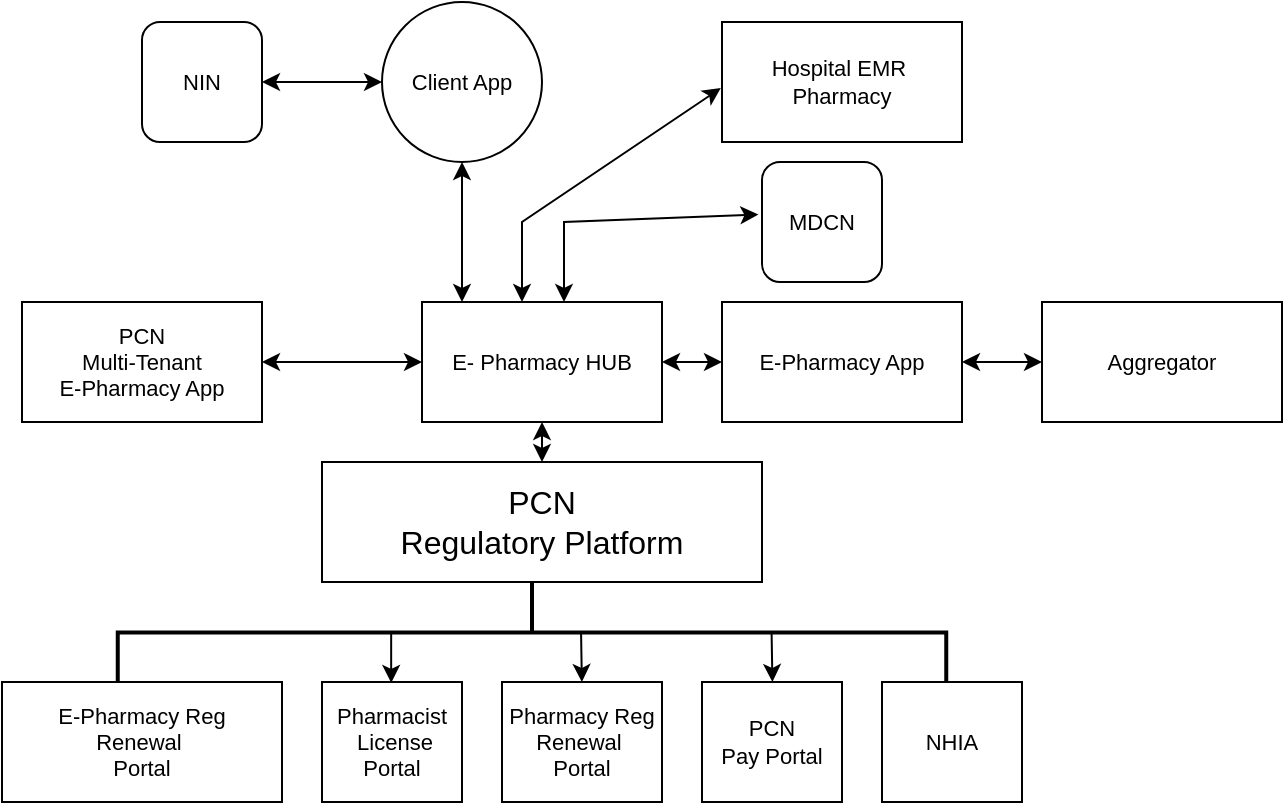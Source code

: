 <mxfile version="28.1.2" pages="14">
  <diagram id="loRlMISOd3kkg8Yv4k69" name="Architecture">
    <mxGraphModel dx="1614" dy="755" grid="1" gridSize="10" guides="1" tooltips="1" connect="1" arrows="1" fold="1" page="1" pageScale="1" pageWidth="1654" pageHeight="1169" math="0" shadow="0">
      <root>
        <mxCell id="0" />
        <mxCell id="1" parent="0" />
        <mxCell id="nw8wwmSCOXkbSJmAc5Qa-1" value="" style="edgeStyle=none;shape=connector;rounded=0;orthogonalLoop=1;jettySize=auto;html=1;strokeColor=default;align=center;verticalAlign=middle;fontFamily=Helvetica;fontSize=11;fontColor=default;labelBackgroundColor=default;startArrow=classic;endArrow=classic;" edge="1" parent="1" source="nw8wwmSCOXkbSJmAc5Qa-4">
          <mxGeometry relative="1" as="geometry">
            <mxPoint x="400" y="410" as="targetPoint" />
          </mxGeometry>
        </mxCell>
        <mxCell id="nw8wwmSCOXkbSJmAc5Qa-2" value="" style="edgeStyle=none;shape=connector;rounded=0;orthogonalLoop=1;jettySize=auto;html=1;strokeColor=default;align=center;verticalAlign=middle;fontFamily=Helvetica;fontSize=11;fontColor=default;labelBackgroundColor=default;startArrow=classic;endArrow=classic;" edge="1" parent="1" source="nw8wwmSCOXkbSJmAc5Qa-4" target="nw8wwmSCOXkbSJmAc5Qa-6">
          <mxGeometry relative="1" as="geometry" />
        </mxCell>
        <mxCell id="nw8wwmSCOXkbSJmAc5Qa-3" value="" style="edgeStyle=none;shape=connector;rounded=0;orthogonalLoop=1;jettySize=auto;html=1;strokeColor=default;align=center;verticalAlign=middle;fontFamily=Helvetica;fontSize=11;fontColor=default;labelBackgroundColor=default;startArrow=classic;endArrow=classic;" edge="1" parent="1" target="nw8wwmSCOXkbSJmAc5Qa-8">
          <mxGeometry relative="1" as="geometry">
            <mxPoint x="360" y="330" as="sourcePoint" />
          </mxGeometry>
        </mxCell>
        <mxCell id="nw8wwmSCOXkbSJmAc5Qa-4" value="E- Pharmacy HUB" style="whiteSpace=wrap;html=1;fontFamily=Helvetica;fontSize=11;fontColor=default;labelBackgroundColor=default;" vertex="1" parent="1">
          <mxGeometry x="340" y="330" width="120" height="60" as="geometry" />
        </mxCell>
        <mxCell id="nw8wwmSCOXkbSJmAc5Qa-5" value="&lt;font style=&quot;font-size: 16px;&quot;&gt;PCN&lt;/font&gt;&lt;div&gt;&lt;font style=&quot;font-size: 16px;&quot;&gt;Regulatory Platform&lt;/font&gt;&lt;/div&gt;" style="whiteSpace=wrap;html=1;fontSize=11;labelBackgroundColor=default;" vertex="1" parent="1">
          <mxGeometry x="290" y="410" width="220" height="60" as="geometry" />
        </mxCell>
        <mxCell id="nw8wwmSCOXkbSJmAc5Qa-6" value="PCN&lt;div&gt;Multi-Tenant&lt;/div&gt;&lt;div&gt;E-Pharmacy App&lt;/div&gt;" style="rounded=1;whiteSpace=wrap;html=1;fontSize=11;labelBackgroundColor=default;arcSize=0;" vertex="1" parent="1">
          <mxGeometry x="140" y="330" width="120" height="60" as="geometry" />
        </mxCell>
        <mxCell id="nw8wwmSCOXkbSJmAc5Qa-7" value="" style="edgeStyle=none;shape=connector;rounded=0;orthogonalLoop=1;jettySize=auto;html=1;strokeColor=default;align=center;verticalAlign=middle;fontFamily=Helvetica;fontSize=11;fontColor=default;labelBackgroundColor=default;startArrow=classic;endArrow=classic;" edge="1" parent="1" source="nw8wwmSCOXkbSJmAc5Qa-8" target="nw8wwmSCOXkbSJmAc5Qa-9">
          <mxGeometry relative="1" as="geometry" />
        </mxCell>
        <mxCell id="nw8wwmSCOXkbSJmAc5Qa-8" value="Client App" style="ellipse;whiteSpace=wrap;html=1;fontSize=11;labelBackgroundColor=default;" vertex="1" parent="1">
          <mxGeometry x="320" y="180" width="80" height="80" as="geometry" />
        </mxCell>
        <mxCell id="nw8wwmSCOXkbSJmAc5Qa-9" value="NIN" style="rounded=1;whiteSpace=wrap;html=1;fontSize=11;labelBackgroundColor=default;" vertex="1" parent="1">
          <mxGeometry x="200" y="190" width="60" height="60" as="geometry" />
        </mxCell>
        <mxCell id="nw8wwmSCOXkbSJmAc5Qa-10" value="E-Pharmacy App" style="whiteSpace=wrap;html=1;fontSize=11;labelBackgroundColor=default;" vertex="1" parent="1">
          <mxGeometry x="490" y="330" width="120" height="60" as="geometry" />
        </mxCell>
        <mxCell id="nw8wwmSCOXkbSJmAc5Qa-11" value="Aggregator" style="whiteSpace=wrap;html=1;fontSize=11;labelBackgroundColor=default;" vertex="1" parent="1">
          <mxGeometry x="650" y="330" width="120" height="60" as="geometry" />
        </mxCell>
        <mxCell id="nw8wwmSCOXkbSJmAc5Qa-12" value="" style="edgeStyle=none;shape=connector;rounded=0;orthogonalLoop=1;jettySize=auto;html=1;strokeColor=default;align=center;verticalAlign=middle;fontFamily=Helvetica;fontSize=11;fontColor=default;labelBackgroundColor=default;startArrow=classic;endArrow=classic;" edge="1" parent="1" source="nw8wwmSCOXkbSJmAc5Qa-4">
          <mxGeometry relative="1" as="geometry">
            <mxPoint x="460" y="360" as="sourcePoint" />
            <mxPoint x="490" y="360" as="targetPoint" />
          </mxGeometry>
        </mxCell>
        <mxCell id="nw8wwmSCOXkbSJmAc5Qa-13" value="" style="edgeStyle=none;shape=connector;rounded=0;orthogonalLoop=1;jettySize=auto;html=1;strokeColor=default;align=center;verticalAlign=middle;fontFamily=Helvetica;fontSize=11;fontColor=default;labelBackgroundColor=default;startArrow=classic;endArrow=classic;" edge="1" parent="1" source="nw8wwmSCOXkbSJmAc5Qa-10">
          <mxGeometry relative="1" as="geometry">
            <mxPoint x="660" y="360" as="sourcePoint" />
            <mxPoint x="650" y="360" as="targetPoint" />
          </mxGeometry>
        </mxCell>
        <mxCell id="nw8wwmSCOXkbSJmAc5Qa-14" value="Pharmacy Reg&lt;div&gt;Renewal&amp;nbsp;&lt;/div&gt;&lt;div&gt;Portal&lt;/div&gt;" style="whiteSpace=wrap;html=1;fontSize=11;labelBackgroundColor=default;" vertex="1" parent="1">
          <mxGeometry x="380" y="520" width="80" height="60" as="geometry" />
        </mxCell>
        <mxCell id="nw8wwmSCOXkbSJmAc5Qa-15" value="E-Pharmacy Reg&lt;div&gt;Renewal&amp;nbsp;&lt;/div&gt;&lt;div&gt;Portal&lt;/div&gt;" style="whiteSpace=wrap;html=1;fontSize=11;labelBackgroundColor=default;" vertex="1" parent="1">
          <mxGeometry x="130" y="520" width="140" height="60" as="geometry" />
        </mxCell>
        <mxCell id="nw8wwmSCOXkbSJmAc5Qa-16" value="Pharmacist&lt;div&gt;&amp;nbsp;License&lt;/div&gt;&lt;div&gt;Portal&lt;/div&gt;" style="whiteSpace=wrap;html=1;fontSize=11;labelBackgroundColor=default;align=center;" vertex="1" parent="1">
          <mxGeometry x="290" y="520" width="70" height="60" as="geometry" />
        </mxCell>
        <mxCell id="nw8wwmSCOXkbSJmAc5Qa-17" value="PCN&lt;div&gt;Pay Portal&lt;/div&gt;" style="whiteSpace=wrap;html=1;fontSize=11;labelBackgroundColor=default;align=center;" vertex="1" parent="1">
          <mxGeometry x="480" y="520" width="70" height="60" as="geometry" />
        </mxCell>
        <mxCell id="nw8wwmSCOXkbSJmAc5Qa-18" value="NHIA" style="whiteSpace=wrap;html=1;fontSize=11;labelBackgroundColor=default;" vertex="1" parent="1">
          <mxGeometry x="570" y="520" width="70" height="60" as="geometry" />
        </mxCell>
        <mxCell id="nw8wwmSCOXkbSJmAc5Qa-19" value="" style="strokeWidth=2;html=1;shape=mxgraph.flowchart.annotation_2;align=left;labelPosition=right;pointerEvents=1;fontFamily=Helvetica;fontSize=11;fontColor=default;labelBackgroundColor=default;rotation=90;" vertex="1" parent="1">
          <mxGeometry x="370" y="288.13" width="50" height="414.25" as="geometry" />
        </mxCell>
        <mxCell id="nw8wwmSCOXkbSJmAc5Qa-20" value="" style="endArrow=classic;html=1;rounded=0;strokeColor=default;align=center;verticalAlign=middle;fontFamily=Helvetica;fontSize=11;fontColor=default;labelBackgroundColor=default;entryX=1.004;entryY=0.67;entryDx=0;entryDy=0;entryPerimeter=0;" edge="1" parent="1" target="nw8wwmSCOXkbSJmAc5Qa-19">
          <mxGeometry width="50" height="50" relative="1" as="geometry">
            <mxPoint x="324.58" y="495" as="sourcePoint" />
            <mxPoint x="324.58" y="535" as="targetPoint" />
          </mxGeometry>
        </mxCell>
        <mxCell id="nw8wwmSCOXkbSJmAc5Qa-21" value="" style="endArrow=classic;html=1;rounded=0;strokeColor=default;align=center;verticalAlign=middle;fontFamily=Helvetica;fontSize=11;fontColor=default;labelBackgroundColor=default;entryX=1.004;entryY=0.67;entryDx=0;entryDy=0;entryPerimeter=0;" edge="1" parent="1">
          <mxGeometry width="50" height="50" relative="1" as="geometry">
            <mxPoint x="419.52" y="495" as="sourcePoint" />
            <mxPoint x="419.94" y="520" as="targetPoint" />
          </mxGeometry>
        </mxCell>
        <mxCell id="nw8wwmSCOXkbSJmAc5Qa-22" value="" style="endArrow=classic;html=1;rounded=0;strokeColor=default;align=center;verticalAlign=middle;fontFamily=Helvetica;fontSize=11;fontColor=default;labelBackgroundColor=default;entryX=1.004;entryY=0.67;entryDx=0;entryDy=0;entryPerimeter=0;" edge="1" parent="1">
          <mxGeometry width="50" height="50" relative="1" as="geometry">
            <mxPoint x="514.79" y="495" as="sourcePoint" />
            <mxPoint x="515.21" y="520" as="targetPoint" />
          </mxGeometry>
        </mxCell>
        <mxCell id="nw8wwmSCOXkbSJmAc5Qa-23" value="MDCN" style="rounded=1;whiteSpace=wrap;html=1;fontSize=11;labelBackgroundColor=default;" vertex="1" parent="1">
          <mxGeometry x="510" y="260" width="60" height="60" as="geometry" />
        </mxCell>
        <mxCell id="nw8wwmSCOXkbSJmAc5Qa-24" value="Hospital EMR&amp;nbsp;&lt;div&gt;Pharmacy&lt;/div&gt;" style="whiteSpace=wrap;html=1;fontSize=11;labelBackgroundColor=default;" vertex="1" parent="1">
          <mxGeometry x="490" y="190" width="120" height="60" as="geometry" />
        </mxCell>
        <mxCell id="nw8wwmSCOXkbSJmAc5Qa-25" value="" style="endArrow=classic;startArrow=classic;html=1;rounded=0;strokeColor=default;align=center;verticalAlign=middle;fontFamily=Helvetica;fontSize=11;fontColor=default;labelBackgroundColor=default;entryX=-0.005;entryY=0.551;entryDx=0;entryDy=0;entryPerimeter=0;" edge="1" parent="1" target="nw8wwmSCOXkbSJmAc5Qa-24">
          <mxGeometry width="50" height="50" relative="1" as="geometry">
            <mxPoint x="390" y="330" as="sourcePoint" />
            <mxPoint x="390" y="270" as="targetPoint" />
            <Array as="points">
              <mxPoint x="390" y="290" />
            </Array>
          </mxGeometry>
        </mxCell>
        <mxCell id="nw8wwmSCOXkbSJmAc5Qa-26" value="" style="endArrow=classic;startArrow=classic;html=1;rounded=0;strokeColor=default;align=center;verticalAlign=middle;fontFamily=Helvetica;fontSize=11;fontColor=default;labelBackgroundColor=default;entryX=-0.03;entryY=0.437;entryDx=0;entryDy=0;entryPerimeter=0;" edge="1" parent="1" target="nw8wwmSCOXkbSJmAc5Qa-23">
          <mxGeometry width="50" height="50" relative="1" as="geometry">
            <mxPoint x="411" y="330" as="sourcePoint" />
            <mxPoint x="510" y="223" as="targetPoint" />
            <Array as="points">
              <mxPoint x="411" y="290" />
            </Array>
          </mxGeometry>
        </mxCell>
      </root>
    </mxGraphModel>
  </diagram>
  <diagram id="z58UkMzLvxZ88Zd8A9Be" name="Overview">
    <mxGraphModel dx="1614" dy="755" grid="1" gridSize="10" guides="1" tooltips="1" connect="1" arrows="1" fold="1" page="1" pageScale="1" pageWidth="1654" pageHeight="1169" math="0" shadow="0">
      <root>
        <mxCell id="0" />
        <mxCell id="1" parent="0" />
        <mxCell id="MFc8TwEXoFbTMnEmnhHI-1" value="Home" style="swimlane;html=1;childLayout=stackLayout;resizeParent=1;resizeParentMax=0;horizontal=0;startSize=20;horizontalStack=0;whiteSpace=wrap;" parent="1" vertex="1">
          <mxGeometry x="130" y="40" width="1230" height="160" as="geometry" />
        </mxCell>
        <mxCell id="LoFIVnIxgqHAPjGkEJDm-10" value="Pharmacy" style="swimlane;html=1;childLayout=stackLayout;resizeParent=1;resizeParentMax=0;horizontal=0;startSize=20;horizontalStack=0;whiteSpace=wrap;" parent="1" vertex="1">
          <mxGeometry x="130" y="401" width="1240" height="370" as="geometry" />
        </mxCell>
        <mxCell id="LoFIVnIxgqHAPjGkEJDm-11" value="Pharmacist (Dispenser)" style="swimlane;html=1;startSize=20;horizontal=0;" parent="LoFIVnIxgqHAPjGkEJDm-10" vertex="1">
          <mxGeometry x="20" width="1220" height="238.5" as="geometry" />
        </mxCell>
        <mxCell id="pY2IG1z-wTK03OjL8tBm-23" style="edgeStyle=none;curved=1;rounded=0;orthogonalLoop=1;jettySize=auto;html=1;exitX=0.5;exitY=0;exitDx=0;exitDy=0;fontSize=12;startSize=8;endSize=8;" parent="LoFIVnIxgqHAPjGkEJDm-11" edge="1">
          <mxGeometry relative="1" as="geometry">
            <mxPoint x="535" y="33" as="sourcePoint" />
            <mxPoint x="535" y="33" as="targetPoint" />
          </mxGeometry>
        </mxCell>
        <mxCell id="rbwfsHjghB3MCF1E4nQx-14" value="&lt;span style=&quot;font-family: Calibri, sans-serif; font-size: 17px; font-weight: 700;&quot;&gt;D. Prescription Processing&lt;/span&gt;" style="points=[[0.25,0,0],[0.5,0,0],[0.75,0,0],[1,0.25,0],[1,0.5,0],[1,0.75,0],[0.75,1,0],[0.5,1,0],[0.25,1,0],[0,0.75,0],[0,0.5,0],[0,0.25,0]];shape=mxgraph.bpmn.task2;whiteSpace=wrap;rectStyle=rounded;size=10;html=1;container=1;expand=0;collapsible=0;taskMarker=abstract;isLoopSub=1;" parent="LoFIVnIxgqHAPjGkEJDm-11" vertex="1">
          <mxGeometry x="300" y="65" width="170" height="85" as="geometry" />
        </mxCell>
        <mxCell id="rbwfsHjghB3MCF1E4nQx-20" value="&lt;b style=&quot;caret-color: rgb(0, 0, 0); color: rgb(0, 0, 0); font-family: &amp;quot;Helvetica Neue&amp;quot;; font-size: 12px; font-style: normal; font-variant-caps: normal; letter-spacing: normal; text-align: center; text-indent: 0px; text-transform: none; white-space: normal; word-spacing: 0px; text-size-adjust: auto; -webkit-text-stroke-width: 0px; text-decoration: none;&quot;&gt;&lt;font style=&quot;font-size: 17px;&quot;&gt;I: Medication Follow-up and Monitoring&lt;/font&gt;&lt;/b&gt;" style="points=[[0.25,0,0],[0.5,0,0],[0.75,0,0],[1,0.25,0],[1,0.5,0],[1,0.75,0],[0.75,1,0],[0.5,1,0],[0.25,1,0],[0,0.75,0],[0,0.5,0],[0,0.25,0]];shape=mxgraph.bpmn.task2;whiteSpace=wrap;rectStyle=rounded;size=10;html=1;container=1;expand=0;collapsible=0;taskMarker=abstract;isLoopSub=1;" parent="LoFIVnIxgqHAPjGkEJDm-11" vertex="1">
          <mxGeometry x="730" y="62.5" width="160" height="90" as="geometry" />
        </mxCell>
        <mxCell id="rbwfsHjghB3MCF1E4nQx-21" value="&lt;b style=&quot;caret-color: rgb(0, 0, 0); color: rgb(0, 0, 0); font-family: Helvetica; font-size: 12px; font-style: normal; font-variant-caps: normal; letter-spacing: normal; text-align: center; text-indent: 0px; text-transform: none; white-space: normal; word-spacing: 0px; text-size-adjust: auto; -webkit-text-stroke-width: 0px; text-decoration: none;&quot;&gt;&lt;font style=&quot;font-size: 17px;&quot;&gt;K. Adverse Drug Reaction Management&lt;/font&gt;&lt;/b&gt;" style="points=[[0.25,0,0],[0.5,0,0],[0.75,0,0],[1,0.25,0],[1,0.5,0],[1,0.75,0],[0.75,1,0],[0.5,1,0],[0.25,1,0],[0,0.75,0],[0,0.5,0],[0,0.25,0]];shape=mxgraph.bpmn.task2;whiteSpace=wrap;rectStyle=rounded;size=10;html=1;container=1;expand=0;collapsible=0;taskMarker=abstract;isLoopSub=1;" parent="LoFIVnIxgqHAPjGkEJDm-11" vertex="1">
          <mxGeometry x="920" y="59" width="170" height="97" as="geometry" />
        </mxCell>
        <mxCell id="hWOvcG9va4g8bHCoOeRZ-1" value="&lt;p style=&quot;line-height: 1.2; margin-top: 0pt; margin-bottom: 0pt;&quot; dir=&quot;ltr&quot;&gt;&lt;span style=&quot;font-family: Calibri, sans-serif; font-weight: 700; font-variant-numeric: normal; font-variant-east-asian: normal; font-variant-alternates: normal; font-variant-position: normal; vertical-align: baseline;&quot;&gt;&lt;font style=&quot;font-size: 17px;&quot;&gt;A: Pharmacy Premise Registration or Renewal&lt;/font&gt;&lt;/span&gt;&lt;/p&gt;" style="points=[[0.25,0,0],[0.5,0,0],[0.75,0,0],[1,0.25,0],[1,0.5,0],[1,0.75,0],[0.75,1,0],[0.5,1,0],[0.25,1,0],[0,0.75,0],[0,0.5,0],[0,0.25,0]];shape=mxgraph.bpmn.task2;whiteSpace=wrap;rectStyle=rounded;size=10;html=1;container=1;expand=0;collapsible=0;taskMarker=abstract;isLoopSub=1;" parent="LoFIVnIxgqHAPjGkEJDm-11" vertex="1">
          <mxGeometry x="90" y="65" width="170" height="105" as="geometry" />
        </mxCell>
        <mxCell id="rbwfsHjghB3MCF1E4nQx-26" value="&lt;b style=&quot;font-family: &amp;quot;Helvetica Neue&amp;quot;;&quot;&gt;&lt;font style=&quot;font-size: 17px;&quot;&gt;G: Patient Counseling and Education&lt;/font&gt;&lt;/b&gt;" style="points=[[0.25,0,0],[0.5,0,0],[0.75,0,0],[1,0.25,0],[1,0.5,0],[1,0.75,0],[0.75,1,0],[0.5,1,0],[0.25,1,0],[0,0.75,0],[0,0.5,0],[0,0.25,0]];shape=mxgraph.bpmn.task2;whiteSpace=wrap;rectStyle=rounded;size=10;html=1;container=1;expand=0;collapsible=0;taskMarker=abstract;isLoopSub=1;" parent="LoFIVnIxgqHAPjGkEJDm-11" vertex="1">
          <mxGeometry x="510" y="62.5" width="200" height="90" as="geometry" />
        </mxCell>
        <mxCell id="LoFIVnIxgqHAPjGkEJDm-12" value="Pharmacy Technician" style="swimlane;html=1;startSize=20;horizontal=0;" parent="LoFIVnIxgqHAPjGkEJDm-10" vertex="1">
          <mxGeometry x="20" y="238.5" width="1220" height="131.5" as="geometry" />
        </mxCell>
        <mxCell id="rbwfsHjghB3MCF1E4nQx-25" value="&lt;b style=&quot;font-family: &amp;quot;Helvetica Neue&amp;quot;;&quot;&gt;&lt;font style=&quot;font-size: 18px;&quot;&gt;F. Medication Preparation and Dispensing&lt;/font&gt;&lt;/b&gt;" style="points=[[0.25,0,0],[0.5,0,0],[0.75,0,0],[1,0.25,0],[1,0.5,0],[1,0.75,0],[0.75,1,0],[0.5,1,0],[0.25,1,0],[0,0.75,0],[0,0.5,0],[0,0.25,0]];shape=mxgraph.bpmn.task2;whiteSpace=wrap;rectStyle=rounded;size=10;html=1;container=1;expand=0;collapsible=0;taskMarker=abstract;isLoopSub=1;" parent="LoFIVnIxgqHAPjGkEJDm-12" vertex="1">
          <mxGeometry x="90" y="30" width="150" height="90" as="geometry" />
        </mxCell>
        <mxCell id="rbwfsHjghB3MCF1E4nQx-15" value="&lt;b&gt;&lt;font style=&quot;font-size: 17px;&quot;&gt;E. Billing and Payment&lt;/font&gt;&lt;/b&gt;" style="points=[[0.25,0,0],[0.5,0,0],[0.75,0,0],[1,0.25,0],[1,0.5,0],[1,0.75,0],[0.75,1,0],[0.5,1,0],[0.25,1,0],[0,0.75,0],[0,0.5,0],[0,0.25,0]];shape=mxgraph.bpmn.task2;whiteSpace=wrap;rectStyle=rounded;size=10;html=1;container=1;expand=0;collapsible=0;taskMarker=abstract;isLoopSub=1;" parent="LoFIVnIxgqHAPjGkEJDm-12" vertex="1">
          <mxGeometry x="300" y="35" width="140" height="90" as="geometry" />
        </mxCell>
        <mxCell id="LoFIVnIxgqHAPjGkEJDm-16" value="Health facility" style="swimlane;html=1;childLayout=stackLayout;resizeParent=1;resizeParentMax=0;horizontal=0;startSize=20;horizontalStack=0;whiteSpace=wrap;" parent="1" vertex="1">
          <mxGeometry x="130" y="201" width="1240" height="200" as="geometry" />
        </mxCell>
        <mxCell id="LoFIVnIxgqHAPjGkEJDm-17" value="Prescriber (Doctor or others)" style="swimlane;html=1;startSize=20;horizontal=0;" parent="LoFIVnIxgqHAPjGkEJDm-16" vertex="1">
          <mxGeometry x="20" width="1220" height="200" as="geometry" />
        </mxCell>
        <mxCell id="j31GTHktSjMGyge3iwUQ-2" style="edgeStyle=orthogonalEdgeStyle;rounded=0;orthogonalLoop=1;jettySize=auto;html=1;exitX=1;exitY=0.5;exitDx=0;exitDy=0;exitPerimeter=0;entryX=0;entryY=0.5;entryDx=0;entryDy=0;" parent="LoFIVnIxgqHAPjGkEJDm-17" source="rbwfsHjghB3MCF1E4nQx-9" target="j31GTHktSjMGyge3iwUQ-1" edge="1">
          <mxGeometry relative="1" as="geometry" />
        </mxCell>
        <mxCell id="j31GTHktSjMGyge3iwUQ-8" value="Yes" style="edgeLabel;html=1;align=center;verticalAlign=middle;resizable=0;points=[];" parent="j31GTHktSjMGyge3iwUQ-2" vertex="1" connectable="0">
          <mxGeometry x="-0.129" relative="1" as="geometry">
            <mxPoint as="offset" />
          </mxGeometry>
        </mxCell>
        <mxCell id="rbwfsHjghB3MCF1E4nQx-9" value="&lt;span style=&quot;font-family: Calibri, sans-serif; font-size: 17px; font-weight: 700;&quot;&gt;C2. Prescription Generation&lt;/span&gt;" style="points=[[0.25,0,0],[0.5,0,0],[0.75,0,0],[1,0.25,0],[1,0.5,0],[1,0.75,0],[0.75,1,0],[0.5,1,0],[0.25,1,0],[0,0.75,0],[0,0.5,0],[0,0.25,0]];shape=mxgraph.bpmn.task2;whiteSpace=wrap;rectStyle=rounded;size=10;html=1;container=1;expand=0;collapsible=0;taskMarker=abstract;isLoopSub=1;" parent="LoFIVnIxgqHAPjGkEJDm-17" vertex="1">
          <mxGeometry x="335" y="60" width="145" height="80" as="geometry" />
        </mxCell>
        <mxCell id="rbwfsHjghB3MCF1E4nQx-11" value="&lt;span style=&quot;font-family: Calibri, sans-serif; font-size: 17px; font-weight: 700;&quot;&gt;C1. Patient Registration and Data Collection&lt;/span&gt;" style="points=[[0.25,0,0],[0.5,0,0],[0.75,0,0],[1,0.25,0],[1,0.5,0],[1,0.75,0],[0.75,1,0],[0.5,1,0],[0.25,1,0],[0,0.75,0],[0,0.5,0],[0,0.25,0]];shape=mxgraph.bpmn.task2;whiteSpace=wrap;rectStyle=rounded;size=10;html=1;container=1;expand=0;collapsible=0;taskMarker=abstract;isLoopSub=1;" parent="LoFIVnIxgqHAPjGkEJDm-17" vertex="1">
          <mxGeometry x="80" y="55" width="170" height="90" as="geometry" />
        </mxCell>
        <mxCell id="j31GTHktSjMGyge3iwUQ-1" value="Is the prescription Accurate" style="rhombus;whiteSpace=wrap;html=1;" parent="LoFIVnIxgqHAPjGkEJDm-17" vertex="1">
          <mxGeometry x="565" y="60" width="80" height="80" as="geometry" />
        </mxCell>
        <mxCell id="j31GTHktSjMGyge3iwUQ-5" style="edgeStyle=orthogonalEdgeStyle;rounded=0;orthogonalLoop=1;jettySize=auto;html=1;exitX=1;exitY=0.5;exitDx=0;exitDy=0;exitPerimeter=0;entryX=0;entryY=0.5;entryDx=0;entryDy=0;entryPerimeter=0;" parent="LoFIVnIxgqHAPjGkEJDm-17" source="rbwfsHjghB3MCF1E4nQx-11" target="rbwfsHjghB3MCF1E4nQx-9" edge="1">
          <mxGeometry relative="1" as="geometry" />
        </mxCell>
        <mxCell id="j31GTHktSjMGyge3iwUQ-6" style="edgeStyle=orthogonalEdgeStyle;rounded=0;orthogonalLoop=1;jettySize=auto;html=1;exitX=0.5;exitY=0;exitDx=0;exitDy=0;entryX=0.462;entryY=0;entryDx=0;entryDy=0;entryPerimeter=0;" parent="LoFIVnIxgqHAPjGkEJDm-17" source="j31GTHktSjMGyge3iwUQ-1" target="rbwfsHjghB3MCF1E4nQx-9" edge="1">
          <mxGeometry relative="1" as="geometry" />
        </mxCell>
        <mxCell id="j31GTHktSjMGyge3iwUQ-7" value="No" style="edgeLabel;html=1;align=center;verticalAlign=middle;resizable=0;points=[];" parent="j31GTHktSjMGyge3iwUQ-6" vertex="1" connectable="0">
          <mxGeometry x="-0.21" y="-2" relative="1" as="geometry">
            <mxPoint as="offset" />
          </mxGeometry>
        </mxCell>
        <mxCell id="rFtyr8tTAtumKJGWqgVe-1" value="Pharmacy" style="swimlane;html=1;childLayout=stackLayout;resizeParent=1;resizeParentMax=0;horizontal=0;startSize=20;horizontalStack=0;whiteSpace=wrap;" parent="1" vertex="1">
          <mxGeometry x="130" y="771" width="1240" height="260" as="geometry" />
        </mxCell>
        <mxCell id="LoFIVnIxgqHAPjGkEJDm-13" value="Dispatch officer" style="swimlane;html=1;startSize=20;horizontal=0;" parent="rFtyr8tTAtumKJGWqgVe-1" vertex="1">
          <mxGeometry x="20" width="1220" height="140" as="geometry" />
        </mxCell>
        <mxCell id="rbwfsHjghB3MCF1E4nQx-19" value="&lt;b style=&quot;font-family: &amp;quot;Helvetica Neue&amp;quot;;&quot;&gt;&lt;font style=&quot;font-size: 17px;&quot;&gt;H.Medication Delivery&lt;/font&gt;&lt;/b&gt;" style="points=[[0.25,0,0],[0.5,0,0],[0.75,0,0],[1,0.25,0],[1,0.5,0],[1,0.75,0],[0.75,1,0],[0.5,1,0],[0.25,1,0],[0,0.75,0],[0,0.5,0],[0,0.25,0]];shape=mxgraph.bpmn.task2;whiteSpace=wrap;rectStyle=rounded;size=10;html=1;container=1;expand=0;collapsible=0;taskMarker=abstract;isLoopSub=1;" parent="LoFIVnIxgqHAPjGkEJDm-13" vertex="1">
          <mxGeometry x="90" y="30" width="150" height="85" as="geometry" />
        </mxCell>
        <mxCell id="rFtyr8tTAtumKJGWqgVe-2" value="IT Support Staff" style="swimlane;html=1;startSize=20;horizontal=0;" parent="rFtyr8tTAtumKJGWqgVe-1" vertex="1">
          <mxGeometry x="20" y="140" width="1220" height="120" as="geometry" />
        </mxCell>
        <mxCell id="0o-QgKRdGf-ty1u5dMOb-5" value="&lt;font size=&quot;3&quot; face=&quot;Calibri, sans-serif&quot;&gt;&lt;b&gt;J. Record Keeping and Compliance&lt;/b&gt;&lt;/font&gt;" style="points=[[0.25,0,0],[0.5,0,0],[0.75,0,0],[1,0.25,0],[1,0.5,0],[1,0.75,0],[0.75,1,0],[0.5,1,0],[0.25,1,0],[0,0.75,0],[0,0.5,0],[0,0.25,0]];shape=mxgraph.bpmn.task2;whiteSpace=wrap;rectStyle=rounded;size=10;html=1;container=1;expand=0;collapsible=0;taskMarker=abstract;isLoopSub=1;" parent="rFtyr8tTAtumKJGWqgVe-2" vertex="1">
          <mxGeometry x="90" y="15" width="130" height="90" as="geometry" />
        </mxCell>
        <mxCell id="MFc8TwEXoFbTMnEmnhHI-2" value="Patient" style="swimlane;html=1;startSize=20;horizontal=0;dashed=1;dashPattern=8 8;" parent="1" vertex="1">
          <mxGeometry x="150" y="41" width="1210" height="160" as="geometry" />
        </mxCell>
        <mxCell id="rbwfsHjghB3MCF1E4nQx-2" value="&lt;p style=&quot;line-height: 1.2; margin-top: 0pt; margin-bottom: 0pt;&quot; dir=&quot;ltr&quot;&gt;&lt;span style=&quot;font-family: Calibri, sans-serif; font-weight: 700; font-variant-numeric: normal; font-variant-east-asian: normal; font-variant-alternates: normal; font-variant-position: normal; vertical-align: baseline;&quot;&gt;&lt;font style=&quot;font-size: 17px;&quot;&gt;B: Self Registration&lt;/font&gt;&lt;/span&gt;&lt;/p&gt;&lt;div&gt;&lt;span style=&quot;font-family: Calibri, sans-serif; font-weight: 700; font-variant-numeric: normal; font-variant-east-asian: normal; font-variant-alternates: normal; font-variant-position: normal; vertical-align: baseline;&quot;&gt;&lt;font style=&quot;font-size: 17px;&quot;&gt;&lt;br&gt;&lt;/font&gt;&lt;/span&gt;&lt;/div&gt;" style="points=[[0.25,0,0],[0.5,0,0],[0.75,0,0],[1,0.25,0],[1,0.5,0],[1,0.75,0],[0.75,1,0],[0.5,1,0],[0.25,1,0],[0,0.75,0],[0,0.5,0],[0,0.25,0]];shape=mxgraph.bpmn.task2;whiteSpace=wrap;rectStyle=rounded;size=10;html=1;container=1;expand=0;collapsible=0;taskMarker=abstract;isLoopSub=1;" parent="MFc8TwEXoFbTMnEmnhHI-2" vertex="1">
          <mxGeometry x="90" y="50" width="130" height="80" as="geometry" />
        </mxCell>
        <mxCell id="NF6xD1YKoZYoRi2ocbhl-1" value="Inspection" style="swimlane;html=1;startSize=20;horizontal=0;" parent="1" vertex="1">
          <mxGeometry x="150" y="1031" width="1220" height="120" as="geometry" />
        </mxCell>
        <mxCell id="NF6xD1YKoZYoRi2ocbhl-3" value="&lt;font size=&quot;3&quot; face=&quot;Calibri, sans-serif&quot;&gt;&lt;b&gt;L. Inspect Pharmacy&lt;/b&gt;&lt;/font&gt;" style="points=[[0.25,0,0],[0.5,0,0],[0.75,0,0],[1,0.25,0],[1,0.5,0],[1,0.75,0],[0.75,1,0],[0.5,1,0],[0.25,1,0],[0,0.75,0],[0,0.5,0],[0,0.25,0]];shape=mxgraph.bpmn.task2;whiteSpace=wrap;rectStyle=rounded;size=10;html=1;container=1;expand=0;collapsible=0;taskMarker=abstract;isLoopSub=1;" parent="NF6xD1YKoZYoRi2ocbhl-1" vertex="1">
          <mxGeometry x="110" y="15" width="130" height="90" as="geometry" />
        </mxCell>
        <mxCell id="0o-QgKRdGf-ty1u5dMOb-1" value="PCN" style="swimlane;html=1;startSize=20;horizontal=0;" parent="NF6xD1YKoZYoRi2ocbhl-1" vertex="1">
          <mxGeometry x="-20" width="1240" height="120" as="geometry" />
        </mxCell>
        <mxCell id="NF6xD1YKoZYoRi2ocbhl-4" value="&lt;font size=&quot;3&quot; face=&quot;Calibri, sans-serif&quot;&gt;&lt;b&gt;M. Issue Certificate&lt;/b&gt;&lt;/font&gt;" style="points=[[0.25,0,0],[0.5,0,0],[0.75,0,0],[1,0.25,0],[1,0.5,0],[1,0.75,0],[0.75,1,0],[0.5,1,0],[0.25,1,0],[0,0.75,0],[0,0.5,0],[0,0.25,0]];shape=mxgraph.bpmn.task2;whiteSpace=wrap;rectStyle=rounded;size=10;html=1;container=1;expand=0;collapsible=0;taskMarker=abstract;isLoopSub=1;" parent="0o-QgKRdGf-ty1u5dMOb-1" vertex="1">
          <mxGeometry x="330" y="15" width="140" height="90" as="geometry" />
        </mxCell>
        <mxCell id="rbwfsHjghB3MCF1E4nQx-28" value="&lt;b style=&quot;caret-color: rgb(0, 0, 0); color: rgb(0, 0, 0); font-family: Calibri, sans-serif; font-size: 16px; font-style: normal; font-variant-caps: normal; letter-spacing: normal; text-align: center; text-indent: 0px; text-transform: none; white-space: normal; word-spacing: 0px; text-size-adjust: auto; -webkit-text-stroke-width: 0px; text-decoration: none;&quot;&gt;L. Drug. Catalogue&lt;/b&gt;" style="points=[[0.25,0,0],[0.5,0,0],[0.75,0,0],[1,0.25,0],[1,0.5,0],[1,0.75,0],[0.75,1,0],[0.5,1,0],[0.25,1,0],[0,0.75,0],[0,0.5,0],[0,0.25,0]];shape=mxgraph.bpmn.task2;whiteSpace=wrap;rectStyle=rounded;size=10;html=1;container=1;expand=0;collapsible=0;taskMarker=abstract;isLoopSub=1;" parent="0o-QgKRdGf-ty1u5dMOb-1" vertex="1">
          <mxGeometry x="530" y="15" width="130" height="90" as="geometry" />
        </mxCell>
        <mxCell id="j31GTHktSjMGyge3iwUQ-3" style="edgeStyle=orthogonalEdgeStyle;rounded=0;orthogonalLoop=1;jettySize=auto;html=1;exitX=0.5;exitY=1;exitDx=0;exitDy=0;entryX=0.553;entryY=-0.024;entryDx=0;entryDy=0;entryPerimeter=0;" parent="1" source="j31GTHktSjMGyge3iwUQ-1" target="rbwfsHjghB3MCF1E4nQx-14" edge="1">
          <mxGeometry relative="1" as="geometry">
            <Array as="points">
              <mxPoint x="755" y="420" />
              <mxPoint x="544" y="420" />
            </Array>
          </mxGeometry>
        </mxCell>
        <mxCell id="j31GTHktSjMGyge3iwUQ-4" value="yes" style="edgeLabel;html=1;align=center;verticalAlign=middle;resizable=0;points=[];" parent="j31GTHktSjMGyge3iwUQ-3" vertex="1" connectable="0">
          <mxGeometry x="0.228" y="-2" relative="1" as="geometry">
            <mxPoint as="offset" />
          </mxGeometry>
        </mxCell>
        <mxCell id="j31GTHktSjMGyge3iwUQ-9" value="&lt;b style=&quot;font-family: &amp;quot;Helvetica Neue&amp;quot;;&quot;&gt;&lt;font style=&quot;font-size: 17px;&quot;&gt;H.Medication Delivery&lt;/font&gt;&lt;/b&gt;" style="points=[[0.25,0,0],[0.5,0,0],[0.75,0,0],[1,0.25,0],[1,0.5,0],[1,0.75,0],[0.75,1,0],[0.5,1,0],[0.25,1,0],[0,0.75,0],[0,0.5,0],[0,0.25,0]];shape=mxgraph.bpmn.task2;whiteSpace=wrap;rectStyle=rounded;size=10;html=1;container=1;expand=0;collapsible=0;taskMarker=abstract;isLoopSub=1;" parent="1" vertex="1">
          <mxGeometry x="1250" y="463.5" width="110" height="85" as="geometry" />
        </mxCell>
        <mxCell id="j31GTHktSjMGyge3iwUQ-10" style="edgeStyle=orthogonalEdgeStyle;rounded=0;orthogonalLoop=1;jettySize=auto;html=1;exitX=0.5;exitY=1;exitDx=0;exitDy=0;exitPerimeter=0;entryX=0.5;entryY=1;entryDx=0;entryDy=0;entryPerimeter=0;" parent="1" source="rbwfsHjghB3MCF1E4nQx-26" target="j31GTHktSjMGyge3iwUQ-9" edge="1">
          <mxGeometry relative="1" as="geometry">
            <Array as="points">
              <mxPoint x="760" y="590" />
              <mxPoint x="1305" y="590" />
            </Array>
          </mxGeometry>
        </mxCell>
      </root>
    </mxGraphModel>
  </diagram>
  <diagram id="xgjKoP19137VQ2aTJFlR" name="a-pharmacy registration">
    <mxGraphModel dx="3068" dy="2073" grid="1" gridSize="10" guides="1" tooltips="1" connect="1" arrows="1" fold="1" page="1" pageScale="1" pageWidth="1654" pageHeight="1169" math="0" shadow="0">
      <root>
        <mxCell id="0" />
        <mxCell id="1" parent="0" />
        <mxCell id="HhBTv-T1H6MdVlkLmhRL-104" value="&lt;span id=&quot;docs-internal-guid-90e6494d-7fff-451f-3478-2fb641c76356&quot; style=&quot;font-weight:normal;&quot;&gt;&lt;p style=&quot;line-height:1.2;margin-top:0pt;margin-bottom:0pt;&quot; dir=&quot;ltr&quot;&gt;&lt;span style=&quot;font-size: 12pt; font-family: Calibri, sans-serif; background-color: transparent; font-weight: 700; font-variant-numeric: normal; font-variant-east-asian: normal; font-variant-alternates: normal; font-variant-position: normal; font-variant-emoji: normal; vertical-align: baseline; white-space-collapse: preserve;&quot;&gt;&lt;br&gt;&lt;/span&gt;&lt;/p&gt;&lt;p style=&quot;line-height:1.2;margin-top:0pt;margin-bottom:0pt;&quot; dir=&quot;ltr&quot;&gt;&lt;span style=&quot;font-size: 12pt; font-family: Calibri, sans-serif; background-color: transparent; font-weight: 700; font-variant-numeric: normal; font-variant-east-asian: normal; font-variant-alternates: normal; font-variant-position: normal; font-variant-emoji: normal; vertical-align: baseline; white-space-collapse: preserve;&quot;&gt;A. ePharmacy Registration and Renewal&lt;/span&gt;&lt;/p&gt;&lt;div&gt;&lt;span style=&quot;font-size: 12pt; font-family: Calibri, sans-serif; background-color: transparent; font-weight: 700; font-variant-numeric: normal; font-variant-east-asian: normal; font-variant-alternates: normal; font-variant-position: normal; font-variant-emoji: normal; vertical-align: baseline; white-space-collapse: preserve;&quot;&gt;&lt;br&gt;&lt;/span&gt;&lt;/div&gt;&lt;/span&gt;" style="swimlane;html=1;childLayout=stackLayout;resizeParent=1;resizeParentMax=0;horizontal=1;startSize=40;horizontalStack=0;whiteSpace=wrap;strokeColor=#330000;" parent="1" vertex="1">
          <mxGeometry x="-1614.5" y="-1130" width="1540" height="820" as="geometry">
            <mxRectangle x="200" y="120" width="300" height="70" as="alternateBounds" />
          </mxGeometry>
        </mxCell>
        <mxCell id="HhBTv-T1H6MdVlkLmhRL-105" value="ePharmacy Organization" style="swimlane;html=1;startSize=20;horizontal=0;" parent="HhBTv-T1H6MdVlkLmhRL-104" vertex="1">
          <mxGeometry y="40" width="1540" height="780" as="geometry" />
        </mxCell>
        <mxCell id="HhBTv-T1H6MdVlkLmhRL-106" value="" style="edgeStyle=none;curved=1;rounded=0;orthogonalLoop=1;jettySize=auto;html=1;fontSize=12;startSize=8;endSize=8;entryX=0;entryY=0.5;entryDx=0;entryDy=0;" parent="HhBTv-T1H6MdVlkLmhRL-105" source="HhBTv-T1H6MdVlkLmhRL-107" target="HhBTv-T1H6MdVlkLmhRL-115" edge="1">
          <mxGeometry relative="1" as="geometry">
            <mxPoint x="119" y="298.17" as="targetPoint" />
          </mxGeometry>
        </mxCell>
        <mxCell id="HhBTv-T1H6MdVlkLmhRL-107" value="" style="ellipse;whiteSpace=wrap;html=1;aspect=fixed;" parent="HhBTv-T1H6MdVlkLmhRL-105" vertex="1">
          <mxGeometry x="51" y="278.17" width="40" height="40" as="geometry" />
        </mxCell>
        <mxCell id="HhBTv-T1H6MdVlkLmhRL-108" value="Start" style="text;html=1;align=center;verticalAlign=middle;whiteSpace=wrap;rounded=0;" parent="HhBTv-T1H6MdVlkLmhRL-105" vertex="1">
          <mxGeometry x="41" y="340" width="60" height="30" as="geometry" />
        </mxCell>
        <mxCell id="HhBTv-T1H6MdVlkLmhRL-111" value="" style="edgeStyle=orthogonalEdgeStyle;rounded=0;orthogonalLoop=1;jettySize=auto;html=1;" parent="HhBTv-T1H6MdVlkLmhRL-105" source="HhBTv-T1H6MdVlkLmhRL-115" target="HhBTv-T1H6MdVlkLmhRL-117" edge="1">
          <mxGeometry relative="1" as="geometry" />
        </mxCell>
        <mxCell id="HhBTv-T1H6MdVlkLmhRL-112" value="&lt;font style=&quot;font-size: 11px;&quot;&gt;New&lt;/font&gt;&lt;div&gt;&lt;font style=&quot;font-size: 11px;&quot;&gt;Registration&lt;/font&gt;&lt;/div&gt;" style="edgeLabel;html=1;align=center;verticalAlign=middle;resizable=0;points=[];" parent="HhBTv-T1H6MdVlkLmhRL-111" vertex="1" connectable="0">
          <mxGeometry x="-0.139" y="1" relative="1" as="geometry">
            <mxPoint x="1" as="offset" />
          </mxGeometry>
        </mxCell>
        <mxCell id="HhBTv-T1H6MdVlkLmhRL-113" style="edgeStyle=orthogonalEdgeStyle;rounded=0;orthogonalLoop=1;jettySize=auto;html=1;entryX=0.5;entryY=0;entryDx=0;entryDy=0;elbow=vertical;exitX=0.5;exitY=0;exitDx=0;exitDy=0;" parent="HhBTv-T1H6MdVlkLmhRL-105" source="HhBTv-T1H6MdVlkLmhRL-115" target="HhBTv-T1H6MdVlkLmhRL-132" edge="1">
          <mxGeometry relative="1" as="geometry">
            <Array as="points">
              <mxPoint x="191" y="100" />
              <mxPoint x="1465" y="100" />
            </Array>
          </mxGeometry>
        </mxCell>
        <mxCell id="HhBTv-T1H6MdVlkLmhRL-114" value="&lt;font style=&quot;font-size: 11px;&quot;&gt;Renewal&lt;/font&gt;" style="edgeLabel;html=1;align=center;verticalAlign=middle;resizable=0;points=[];" parent="HhBTv-T1H6MdVlkLmhRL-113" vertex="1" connectable="0">
          <mxGeometry x="-0.235" y="4" relative="1" as="geometry">
            <mxPoint x="-1" as="offset" />
          </mxGeometry>
        </mxCell>
        <mxCell id="HhBTv-T1H6MdVlkLmhRL-115" value="1. &lt;span id=&quot;docs-internal-guid-3bcd427b-7fff-c62a-c262-7b20fb6aac94&quot;&gt;&lt;span style=&quot;font-size: 12pt; font-family: Calibri, sans-serif; color: rgb(0, 0, 0); background-color: transparent; font-variant-numeric: normal; font-variant-east-asian: normal; font-variant-alternates: normal; font-variant-position: normal; font-variant-emoji: normal; vertical-align: baseline; white-space-collapse: preserve;&quot;&gt;Registration Status?&lt;/span&gt;&lt;/span&gt;" style="rhombus;whiteSpace=wrap;html=1;rounded=1;" parent="HhBTv-T1H6MdVlkLmhRL-105" vertex="1">
          <mxGeometry x="125" y="236.17" width="121" height="124" as="geometry" />
        </mxCell>
        <mxCell id="HhBTv-T1H6MdVlkLmhRL-117" value="&lt;font&gt;2.&amp;nbsp;&lt;span id=&quot;docs-internal-guid-10d206ac-7fff-4272-c35f-0a98487cb3c9&quot;&gt;&lt;span style=&quot;font-size: 12pt; font-family: Calibri, sans-serif; background-color: transparent; font-variant-numeric: normal; font-variant-east-asian: normal; font-variant-alternates: normal; font-variant-position: normal; font-variant-emoji: normal; vertical-align: baseline; white-space-collapse: preserve;&quot;&gt;Complete application form &amp;amp; Upload supporting documents&lt;/span&gt;&lt;/span&gt;&lt;/font&gt;" style="whiteSpace=wrap;html=1;rounded=1;" parent="HhBTv-T1H6MdVlkLmhRL-105" vertex="1">
          <mxGeometry x="334" y="246.84" width="180" height="102.67" as="geometry" />
        </mxCell>
        <mxCell id="HhBTv-T1H6MdVlkLmhRL-118" value="" style="edgeStyle=orthogonalEdgeStyle;rounded=0;orthogonalLoop=1;jettySize=auto;html=1;elbow=vertical;exitX=1;exitY=0.5;exitDx=0;exitDy=0;exitPerimeter=0;" parent="HhBTv-T1H6MdVlkLmhRL-105" source="QUk3cd0qM35IAmcfjciq-56" target="HhBTv-T1H6MdVlkLmhRL-145" edge="1">
          <mxGeometry relative="1" as="geometry">
            <mxPoint x="705.0" y="298.154" as="sourcePoint" />
          </mxGeometry>
        </mxCell>
        <mxCell id="HhBTv-T1H6MdVlkLmhRL-122" value="" style="edgeStyle=orthogonalEdgeStyle;rounded=0;orthogonalLoop=1;jettySize=auto;html=1;entryX=0;entryY=0.5;entryDx=0;entryDy=0;entryPerimeter=0;" parent="HhBTv-T1H6MdVlkLmhRL-105" source="HhBTv-T1H6MdVlkLmhRL-117" target="QUk3cd0qM35IAmcfjciq-56" edge="1">
          <mxGeometry relative="1" as="geometry">
            <mxPoint x="698" y="296.154" as="sourcePoint" />
            <mxPoint x="540.0" y="298.154" as="targetPoint" />
          </mxGeometry>
        </mxCell>
        <mxCell id="HhBTv-T1H6MdVlkLmhRL-124" value="" style="edgeStyle=orthogonalEdgeStyle;rounded=0;orthogonalLoop=1;jettySize=auto;html=1;exitX=0.5;exitY=1;exitDx=0;exitDy=0;exitPerimeter=0;" parent="HhBTv-T1H6MdVlkLmhRL-105" source="QUk3cd0qM35IAmcfjciq-60" target="HhBTv-T1H6MdVlkLmhRL-128" edge="1">
          <mxGeometry relative="1" as="geometry">
            <mxPoint x="1170" y="298.143" as="sourcePoint" />
          </mxGeometry>
        </mxCell>
        <mxCell id="HhBTv-T1H6MdVlkLmhRL-128" value="7.&amp;nbsp;&lt;span id=&quot;docs-internal-guid-273d0f55-7fff-d452-f442-78cdb5f1daf7&quot;&gt;&lt;span style=&quot;font-size: 12pt; font-family: Calibri, sans-serif; color: rgb(0, 0, 0); background-color: transparent; font-variant-numeric: normal; font-variant-east-asian: normal; font-variant-alternates: normal; font-variant-position: normal; font-variant-emoji: normal; vertical-align: baseline; white-space-collapse: preserve;&quot;&gt;Payment confirmed?&lt;/span&gt;&lt;/span&gt;" style="rhombus;whiteSpace=wrap;html=1;rounded=1;" parent="HhBTv-T1H6MdVlkLmhRL-105" vertex="1">
          <mxGeometry x="987.5" y="390" width="145" height="124" as="geometry" />
        </mxCell>
        <mxCell id="HhBTv-T1H6MdVlkLmhRL-132" value="12.&amp;nbsp;&lt;span id=&quot;docs-internal-guid-002e8424-7fff-2fd7-58ee-8921fe391d00&quot;&gt;&lt;span style=&quot;font-size: 12pt; font-family: Calibri, sans-serif; color: rgb(0, 0, 0); background-color: transparent; font-variant-numeric: normal; font-variant-east-asian: normal; font-variant-alternates: normal; font-variant-position: normal; font-variant-emoji: normal; vertical-align: baseline; white-space-collapse: preserve;&quot;&gt;&lt;span id=&quot;docs-internal-guid-6ae36f9f-7fff-c955-92f3-b48dc7c347a2&quot;&gt;&lt;span style=&quot;font-size: 12pt; color: rgb(0, 0, 0); background-color: transparent; font-variant-numeric: normal; font-variant-east-asian: normal; font-variant-alternates: normal; font-variant-position: normal; font-variant-emoji: normal; vertical-align: baseline;&quot;&gt;Complete Form B&lt;/span&gt;&lt;/span&gt;&lt;/span&gt;&lt;/span&gt;" style="whiteSpace=wrap;html=1;rounded=1;" parent="HhBTv-T1H6MdVlkLmhRL-105" vertex="1">
          <mxGeometry x="1184.5" y="279.31" width="130" height="56.49" as="geometry" />
        </mxCell>
        <mxCell id="HhBTv-T1H6MdVlkLmhRL-139" value="14.&amp;nbsp;&lt;span id=&quot;docs-internal-guid-273d0f55-7fff-d452-f442-78cdb5f1daf7&quot;&gt;&lt;span style=&quot;font-size: 12pt; font-family: Calibri, sans-serif; color: rgb(0, 0, 0); background-color: transparent; font-variant-numeric: normal; font-variant-east-asian: normal; font-variant-alternates: normal; font-variant-position: normal; font-variant-emoji: normal; vertical-align: baseline; white-space-collapse: preserve;&quot;&gt;Payment confirmed?&lt;/span&gt;&lt;/span&gt;" style="rhombus;whiteSpace=wrap;html=1;rounded=1;" parent="HhBTv-T1H6MdVlkLmhRL-105" vertex="1">
          <mxGeometry x="1324.5" y="390" width="145" height="124" as="geometry" />
        </mxCell>
        <mxCell id="HhBTv-T1H6MdVlkLmhRL-143" value="" style="edgeStyle=orthogonalEdgeStyle;rounded=0;orthogonalLoop=1;jettySize=auto;html=1;elbow=vertical;" parent="HhBTv-T1H6MdVlkLmhRL-105" source="HhBTv-T1H6MdVlkLmhRL-145" edge="1">
          <mxGeometry relative="1" as="geometry">
            <mxPoint x="990.0" y="298.143" as="targetPoint" />
          </mxGeometry>
        </mxCell>
        <mxCell id="HhBTv-T1H6MdVlkLmhRL-144" value="&lt;font style=&quot;font-size: 15px;&quot;&gt;Yes&lt;/font&gt;" style="edgeLabel;html=1;align=center;verticalAlign=middle;resizable=0;points=[];" parent="HhBTv-T1H6MdVlkLmhRL-143" vertex="1" connectable="0">
          <mxGeometry x="-0.294" relative="1" as="geometry">
            <mxPoint as="offset" />
          </mxGeometry>
        </mxCell>
        <mxCell id="HhBTv-T1H6MdVlkLmhRL-145" value="4.&amp;nbsp;&lt;span id=&quot;docs-internal-guid-946cfbb2-7fff-5dde-c198-22983f9791dd&quot;&gt;&lt;span style=&quot;font-size: 12pt; font-family: Calibri, sans-serif; color: rgb(0, 0, 0); background-color: transparent; font-variant-numeric: normal; font-variant-east-asian: normal; font-variant-alternates: normal; font-variant-position: normal; font-variant-emoji: normal; vertical-align: baseline; white-space-collapse: preserve;&quot;&gt;License valid?&lt;/span&gt;&lt;/span&gt;" style="rhombus;whiteSpace=wrap;html=1;rounded=1;" parent="HhBTv-T1H6MdVlkLmhRL-105" vertex="1">
          <mxGeometry x="800" y="235.79" width="110" height="124.21" as="geometry" />
        </mxCell>
        <mxCell id="QUk3cd0qM35IAmcfjciq-1" value="" style="rounded=0;whiteSpace=wrap;html=1;" vertex="1" parent="HhBTv-T1H6MdVlkLmhRL-105">
          <mxGeometry x="20" width="20" height="570" as="geometry" />
        </mxCell>
        <mxCell id="QUk3cd0qM35IAmcfjciq-56" value="3.&amp;nbsp;&lt;span id=&quot;docs-internal-guid-e41e53e6-7fff-e9b1-e712-6808d32931a7&quot;&gt;&lt;span style=&quot;font-size: 12pt; font-family: Calibri, sans-serif; font-variant-numeric: normal; font-variant-east-asian: normal; font-variant-alternates: normal; font-variant-position: normal; vertical-align: baseline; color: rgb(0, 0, 0);&quot;&gt;Validate license (pharmacist and premises) against PCN registry&lt;/span&gt;&lt;/span&gt;" style="points=[[0.25,0,0],[0.5,0,0],[0.75,0,0],[1,0.25,0],[1,0.5,0],[1,0.75,0],[0.75,1,0],[0.5,1,0],[0.25,1,0],[0,0.75,0],[0,0.5,0],[0,0.25,0]];shape=mxgraph.bpmn.task2;whiteSpace=wrap;rectStyle=rounded;size=10;html=1;container=1;expand=0;collapsible=0;taskMarker=script;" vertex="1" parent="HhBTv-T1H6MdVlkLmhRL-105">
          <mxGeometry x="540" y="243.17" width="210" height="110" as="geometry" />
        </mxCell>
        <mxCell id="QUk3cd0qM35IAmcfjciq-59" value="&lt;font style=&quot;font-size: 8px;&quot;&gt;API&lt;/font&gt;" style="text;html=1;align=center;verticalAlign=middle;whiteSpace=wrap;rounded=0;" vertex="1" parent="QUk3cd0qM35IAmcfjciq-56">
          <mxGeometry x="167" y="88.0" width="60" height="30" as="geometry" />
        </mxCell>
        <mxCell id="QUk3cd0qM35IAmcfjciq-58" value="" style="endArrow=classic;html=1;rounded=0;startSize=7;endSize=9;strokeWidth=2;" edge="1" parent="HhBTv-T1H6MdVlkLmhRL-105">
          <mxGeometry width="50" height="50" relative="1" as="geometry">
            <mxPoint x="724" y="348" as="sourcePoint" />
            <mxPoint x="744" y="328" as="targetPoint" />
          </mxGeometry>
        </mxCell>
        <mxCell id="QUk3cd0qM35IAmcfjciq-60" value="6.&amp;nbsp;&lt;span id=&quot;docs-internal-guid-99a64a53-7fff-96e7-5b3b-3941024fc248&quot;&gt;&lt;span style=&quot;font-size: 12pt; font-family: Calibri, sans-serif; font-variant-numeric: normal; font-variant-east-asian: normal; font-variant-alternates: normal; font-variant-position: normal; vertical-align: baseline; color: rgb(0, 0, 0);&quot;&gt;Pay inspection fee&lt;/span&gt;&lt;/span&gt;" style="points=[[0.25,0,0],[0.5,0,0],[0.75,0,0],[1,0.25,0],[1,0.5,0],[1,0.75,0],[0.75,1,0],[0.5,1,0],[0.25,1,0],[0,0.75,0],[0,0.5,0],[0,0.25,0]];shape=mxgraph.bpmn.task2;whiteSpace=wrap;rectStyle=rounded;size=10;html=1;container=1;expand=0;collapsible=0;taskMarker=script;" vertex="1" parent="HhBTv-T1H6MdVlkLmhRL-105">
          <mxGeometry x="990" y="249.62" width="140" height="97.11" as="geometry" />
        </mxCell>
        <mxCell id="QUk3cd0qM35IAmcfjciq-61" value="&lt;font style=&quot;font-size: 8px;&quot;&gt;API&lt;/font&gt;" style="text;html=1;align=center;verticalAlign=middle;whiteSpace=wrap;rounded=0;" vertex="1" parent="QUk3cd0qM35IAmcfjciq-60">
          <mxGeometry x="111.333" y="77.688" width="40.0" height="26.485" as="geometry" />
        </mxCell>
        <mxCell id="QUk3cd0qM35IAmcfjciq-62" value="" style="endArrow=classic;html=1;rounded=0;startSize=7;endSize=9;strokeWidth=2;" edge="1" parent="QUk3cd0qM35IAmcfjciq-60">
          <mxGeometry width="50" height="50" relative="1" as="geometry">
            <mxPoint x="115" y="93.57" as="sourcePoint" />
            <mxPoint x="135" y="73.57" as="targetPoint" />
          </mxGeometry>
        </mxCell>
        <mxCell id="QUk3cd0qM35IAmcfjciq-64" style="edgeStyle=orthogonalEdgeStyle;rounded=0;orthogonalLoop=1;jettySize=auto;html=1;exitX=0;exitY=0.5;exitDx=0;exitDy=0;exitPerimeter=0;entryX=0.5;entryY=1;entryDx=0;entryDy=0;" edge="1" parent="HhBTv-T1H6MdVlkLmhRL-105" source="QUk3cd0qM35IAmcfjciq-63" target="HhBTv-T1H6MdVlkLmhRL-117">
          <mxGeometry relative="1" as="geometry" />
        </mxCell>
        <mxCell id="QUk3cd0qM35IAmcfjciq-63" value="&lt;font style=&quot;font-size: 14px;&quot;&gt;5. Notify to present valid License&lt;/font&gt;" style="points=[[0.25,0,0],[0.5,0,0],[0.75,0,0],[1,0.25,0],[1,0.5,0],[1,0.75,0],[0.75,1,0],[0.5,1,0],[0.25,1,0],[0,0.75,0],[0,0.5,0],[0,0.25,0]];shape=mxgraph.bpmn.task2;whiteSpace=wrap;rectStyle=rounded;size=10;html=1;container=1;expand=0;collapsible=0;taskMarker=receive;" vertex="1" parent="HhBTv-T1H6MdVlkLmhRL-105">
          <mxGeometry x="540" y="410" width="210" height="110" as="geometry" />
        </mxCell>
        <mxCell id="QUk3cd0qM35IAmcfjciq-65" style="edgeStyle=orthogonalEdgeStyle;rounded=0;orthogonalLoop=1;jettySize=auto;html=1;exitX=0.5;exitY=1;exitDx=0;exitDy=0;entryX=1;entryY=0.5;entryDx=0;entryDy=0;entryPerimeter=0;" edge="1" parent="HhBTv-T1H6MdVlkLmhRL-105" source="HhBTv-T1H6MdVlkLmhRL-145" target="QUk3cd0qM35IAmcfjciq-63">
          <mxGeometry relative="1" as="geometry" />
        </mxCell>
        <mxCell id="QUk3cd0qM35IAmcfjciq-66" value="&lt;font style=&quot;font-size: 14px;&quot;&gt;No&lt;/font&gt;" style="edgeLabel;html=1;align=center;verticalAlign=middle;resizable=0;points=[];" vertex="1" connectable="0" parent="QUk3cd0qM35IAmcfjciq-65">
          <mxGeometry x="-0.22" y="-3" relative="1" as="geometry">
            <mxPoint as="offset" />
          </mxGeometry>
        </mxCell>
        <mxCell id="NCyg3eshgBPOZgv0vsr1-19" style="edgeStyle=orthogonalEdgeStyle;rounded=0;orthogonalLoop=1;jettySize=auto;html=1;exitX=0.5;exitY=1;exitDx=0;exitDy=0;exitPerimeter=0;entryX=0.5;entryY=0;entryDx=0;entryDy=0;" edge="1" parent="HhBTv-T1H6MdVlkLmhRL-105" source="NCyg3eshgBPOZgv0vsr1-1" target="HhBTv-T1H6MdVlkLmhRL-139">
          <mxGeometry relative="1" as="geometry">
            <mxPoint x="1412.5" y="419.66" as="targetPoint" />
          </mxGeometry>
        </mxCell>
        <mxCell id="NCyg3eshgBPOZgv0vsr1-1" value="13.&amp;nbsp;&lt;span id=&quot;docs-internal-guid-793f663f-7fff-94b7-22ff-fa90f7e85070&quot;&gt;&lt;span style=&quot;font-size: 12pt; font-family: Calibri, sans-serif; font-variant-numeric: normal; font-variant-east-asian: normal; font-variant-alternates: normal; font-variant-position: normal; vertical-align: baseline; color: rgb(0, 0, 0);&quot;&gt;Pay license fee&lt;/span&gt;&lt;/span&gt;" style="points=[[0.25,0,0],[0.5,0,0],[0.75,0,0],[1,0.25,0],[1,0.5,0],[1,0.75,0],[0.75,1,0],[0.5,1,0],[0.25,1,0],[0,0.75,0],[0,0.5,0],[0,0.25,0]];shape=mxgraph.bpmn.task2;whiteSpace=wrap;rectStyle=rounded;size=10;html=1;container=1;expand=0;collapsible=0;taskMarker=script;" vertex="1" parent="HhBTv-T1H6MdVlkLmhRL-105">
          <mxGeometry x="1342.5" y="260" width="140" height="97.11" as="geometry" />
        </mxCell>
        <mxCell id="NCyg3eshgBPOZgv0vsr1-2" value="&lt;font style=&quot;font-size: 8px;&quot;&gt;API&lt;/font&gt;" style="text;html=1;align=center;verticalAlign=middle;whiteSpace=wrap;rounded=0;" vertex="1" parent="NCyg3eshgBPOZgv0vsr1-1">
          <mxGeometry x="111.333" y="77.688" width="40.0" height="26.485" as="geometry" />
        </mxCell>
        <mxCell id="NCyg3eshgBPOZgv0vsr1-3" value="" style="endArrow=classic;html=1;rounded=0;startSize=7;endSize=9;strokeWidth=2;" edge="1" parent="NCyg3eshgBPOZgv0vsr1-1">
          <mxGeometry width="50" height="50" relative="1" as="geometry">
            <mxPoint x="115" y="93.57" as="sourcePoint" />
            <mxPoint x="135" y="73.57" as="targetPoint" />
          </mxGeometry>
        </mxCell>
        <mxCell id="NCyg3eshgBPOZgv0vsr1-4" style="edgeStyle=orthogonalEdgeStyle;rounded=0;orthogonalLoop=1;jettySize=auto;html=1;exitX=1;exitY=0.5;exitDx=0;exitDy=0;entryX=0;entryY=0.5;entryDx=0;entryDy=0;entryPerimeter=0;" edge="1" parent="HhBTv-T1H6MdVlkLmhRL-105" source="HhBTv-T1H6MdVlkLmhRL-132" target="NCyg3eshgBPOZgv0vsr1-1">
          <mxGeometry relative="1" as="geometry" />
        </mxCell>
        <mxCell id="NCyg3eshgBPOZgv0vsr1-20" style="edgeStyle=orthogonalEdgeStyle;rounded=0;orthogonalLoop=1;jettySize=auto;html=1;exitX=0.953;exitY=0.533;exitDx=0;exitDy=0;entryX=1;entryY=0.5;entryDx=0;entryDy=0;entryPerimeter=0;exitPerimeter=0;" edge="1" parent="HhBTv-T1H6MdVlkLmhRL-105" source="HhBTv-T1H6MdVlkLmhRL-139" target="NCyg3eshgBPOZgv0vsr1-1">
          <mxGeometry relative="1" as="geometry">
            <mxPoint x="1485.0" y="481.66" as="sourcePoint" />
            <Array as="points">
              <mxPoint x="1503" y="456" />
              <mxPoint x="1503" y="309" />
            </Array>
          </mxGeometry>
        </mxCell>
        <mxCell id="NCyg3eshgBPOZgv0vsr1-21" value="No" style="edgeLabel;html=1;align=center;verticalAlign=middle;resizable=0;points=[];" vertex="1" connectable="0" parent="NCyg3eshgBPOZgv0vsr1-20">
          <mxGeometry x="-0.317" y="2" relative="1" as="geometry">
            <mxPoint as="offset" />
          </mxGeometry>
        </mxCell>
        <mxCell id="NCyg3eshgBPOZgv0vsr1-22" style="edgeStyle=orthogonalEdgeStyle;rounded=0;orthogonalLoop=1;jettySize=auto;html=1;exitX=1;exitY=0.5;exitDx=0;exitDy=0;entryX=1;entryY=0.5;entryDx=0;entryDy=0;entryPerimeter=0;" edge="1" parent="HhBTv-T1H6MdVlkLmhRL-105" source="HhBTv-T1H6MdVlkLmhRL-128" target="QUk3cd0qM35IAmcfjciq-60">
          <mxGeometry relative="1" as="geometry" />
        </mxCell>
        <mxCell id="NCyg3eshgBPOZgv0vsr1-23" value="No" style="edgeLabel;html=1;align=center;verticalAlign=middle;resizable=0;points=[];" vertex="1" connectable="0" parent="NCyg3eshgBPOZgv0vsr1-22">
          <mxGeometry x="0.217" y="3" relative="1" as="geometry">
            <mxPoint as="offset" />
          </mxGeometry>
        </mxCell>
        <mxCell id="QUk3cd0qM35IAmcfjciq-2" value="Registered Pharmacist" style="text;html=1;align=center;verticalAlign=middle;whiteSpace=wrap;rounded=0;rotation=-90;" vertex="1" parent="1">
          <mxGeometry x="-1700" y="-814.5" width="227" height="30" as="geometry" />
        </mxCell>
        <mxCell id="QUk3cd0qM35IAmcfjciq-3" value="PCN" style="swimlane;html=1;startSize=20;horizontal=0;" vertex="1" parent="1">
          <mxGeometry x="-1614.5" y="-520" width="1540" height="430" as="geometry" />
        </mxCell>
        <mxCell id="QUk3cd0qM35IAmcfjciq-54" value="Inspection Officer" style="swimlane;html=1;startSize=20;horizontal=0;" vertex="1" parent="QUk3cd0qM35IAmcfjciq-3">
          <mxGeometry x="20" width="1520" height="210" as="geometry" />
        </mxCell>
        <mxCell id="HhBTv-T1H6MdVlkLmhRL-147" value="" style="edgeStyle=orthogonalEdgeStyle;rounded=0;orthogonalLoop=1;jettySize=auto;html=1;strokeColor=light-dark(#000000,#000000);" parent="QUk3cd0qM35IAmcfjciq-54" source="HhBTv-T1H6MdVlkLmhRL-148" target="HhBTv-T1H6MdVlkLmhRL-150" edge="1">
          <mxGeometry relative="1" as="geometry" />
        </mxCell>
        <mxCell id="HhBTv-T1H6MdVlkLmhRL-148" value="8.&amp;nbsp;&lt;span id=&quot;docs-internal-guid-4633f1d1-7fff-3e60-08c6-444238f61f1d&quot;&gt;&lt;span style=&quot;font-size: 12pt; font-family: Calibri, sans-serif; color: rgb(0, 0, 0); background-color: transparent; font-variant-numeric: normal; font-variant-east-asian: normal; font-variant-alternates: normal; font-variant-position: normal; font-variant-emoji: normal; vertical-align: baseline; white-space-collapse: preserve;&quot;&gt;Schedule Inspection&lt;/span&gt;&lt;/span&gt;" style="whiteSpace=wrap;html=1;rounded=1;" parent="QUk3cd0qM35IAmcfjciq-54" vertex="1">
          <mxGeometry x="300" y="73.63" width="140" height="60.5" as="geometry" />
        </mxCell>
        <mxCell id="HhBTv-T1H6MdVlkLmhRL-149" value="" style="edgeStyle=orthogonalEdgeStyle;rounded=0;orthogonalLoop=1;jettySize=auto;html=1;elbow=vertical;strokeColor=light-dark(#000000,#000000);" parent="QUk3cd0qM35IAmcfjciq-54" source="HhBTv-T1H6MdVlkLmhRL-150" target="HhBTv-T1H6MdVlkLmhRL-152" edge="1">
          <mxGeometry relative="1" as="geometry" />
        </mxCell>
        <mxCell id="HhBTv-T1H6MdVlkLmhRL-150" value="9.&amp;nbsp;&lt;span id=&quot;docs-internal-guid-095ef552-7fff-3f40-1b79-9aec3bd41065&quot;&gt;&lt;span style=&quot;font-size: 12pt; font-family: Calibri, sans-serif; color: rgb(0, 0, 0); background-color: transparent; font-variant-numeric: normal; font-variant-east-asian: normal; font-variant-alternates: normal; font-variant-position: normal; font-variant-emoji: normal; vertical-align: baseline; white-space-collapse: preserve;&quot;&gt;Conduct (Physical &amp;amp; digital) inspection&lt;/span&gt;&lt;/span&gt;" style="whiteSpace=wrap;html=1;rounded=1;" parent="QUk3cd0qM35IAmcfjciq-54" vertex="1">
          <mxGeometry x="470" y="73.63" width="140" height="60.5" as="geometry" />
        </mxCell>
        <mxCell id="NCyg3eshgBPOZgv0vsr1-16" style="edgeStyle=orthogonalEdgeStyle;rounded=0;orthogonalLoop=1;jettySize=auto;html=1;exitX=1;exitY=0.5;exitDx=0;exitDy=0;entryX=0;entryY=0.5;entryDx=0;entryDy=0;" edge="1" parent="QUk3cd0qM35IAmcfjciq-54" source="HhBTv-T1H6MdVlkLmhRL-152" target="NCyg3eshgBPOZgv0vsr1-14">
          <mxGeometry relative="1" as="geometry" />
        </mxCell>
        <mxCell id="HhBTv-T1H6MdVlkLmhRL-152" value="10.&amp;nbsp;&lt;span id=&quot;docs-internal-guid-a296ec38-7fff-7170-61d3-9fa0c77c355f&quot;&gt;&lt;span style=&quot;font-size: 12pt; font-family: Calibri, sans-serif; color: rgb(0, 0, 0); background-color: transparent; font-variant-numeric: normal; font-variant-east-asian: normal; font-variant-alternates: normal; font-variant-position: normal; font-variant-emoji: normal; vertical-align: baseline; white-space-collapse: preserve;&quot;&gt;Generate inspection result&lt;/span&gt;&lt;/span&gt;" style="whiteSpace=wrap;html=1;rounded=1;" parent="QUk3cd0qM35IAmcfjciq-54" vertex="1">
          <mxGeometry x="650" y="73.63" width="140" height="60.5" as="geometry" />
        </mxCell>
        <mxCell id="NCyg3eshgBPOZgv0vsr1-17" style="edgeStyle=orthogonalEdgeStyle;rounded=0;orthogonalLoop=1;jettySize=auto;html=1;exitX=0.5;exitY=1;exitDx=0;exitDy=0;entryX=0.5;entryY=1;entryDx=0;entryDy=0;" edge="1" parent="QUk3cd0qM35IAmcfjciq-54" source="NCyg3eshgBPOZgv0vsr1-14" target="HhBTv-T1H6MdVlkLmhRL-148">
          <mxGeometry relative="1" as="geometry">
            <mxPoint x="370" y="140" as="targetPoint" />
            <Array as="points">
              <mxPoint x="920" y="180" />
              <mxPoint x="370" y="180" />
            </Array>
          </mxGeometry>
        </mxCell>
        <mxCell id="NCyg3eshgBPOZgv0vsr1-18" value="No" style="edgeLabel;html=1;align=center;verticalAlign=middle;resizable=0;points=[];" vertex="1" connectable="0" parent="NCyg3eshgBPOZgv0vsr1-17">
          <mxGeometry x="-0.149" y="-1" relative="1" as="geometry">
            <mxPoint as="offset" />
          </mxGeometry>
        </mxCell>
        <mxCell id="NCyg3eshgBPOZgv0vsr1-14" value="11.&amp;nbsp;&lt;span id=&quot;docs-internal-guid-002e8424-7fff-2fd7-58ee-8921fe391d00&quot;&gt;&lt;span style=&quot;font-size: 12pt; font-family: Calibri, sans-serif; font-variant-numeric: normal; font-variant-east-asian: normal; font-variant-alternates: normal; font-variant-position: normal; vertical-align: baseline; color: rgb(0, 0, 0);&quot;&gt;Inspection passed?&lt;/span&gt;&lt;/span&gt;&amp;nbsp;" style="rhombus;whiteSpace=wrap;html=1;" vertex="1" parent="QUk3cd0qM35IAmcfjciq-54">
          <mxGeometry x="860" y="43.32" width="120" height="121.12" as="geometry" />
        </mxCell>
        <mxCell id="QUk3cd0qM35IAmcfjciq-55" value="Licensing Officer" style="swimlane;html=1;startSize=20;horizontal=0;" vertex="1" parent="QUk3cd0qM35IAmcfjciq-3">
          <mxGeometry x="20" y="210" width="1520" height="220" as="geometry" />
        </mxCell>
        <mxCell id="NCyg3eshgBPOZgv0vsr1-7" style="edgeStyle=orthogonalEdgeStyle;rounded=0;orthogonalLoop=1;jettySize=auto;html=1;exitX=1;exitY=0.5;exitDx=0;exitDy=0;" edge="1" parent="QUk3cd0qM35IAmcfjciq-55" source="HhBTv-T1H6MdVlkLmhRL-141" target="NCyg3eshgBPOZgv0vsr1-6">
          <mxGeometry relative="1" as="geometry" />
        </mxCell>
        <mxCell id="HhBTv-T1H6MdVlkLmhRL-141" value="15.&amp;nbsp;&lt;span id=&quot;docs-internal-guid-fdb1440b-7fff-1839-80d2-84304055d34f&quot;&gt;&lt;span style=&quot;font-size: 12pt; font-family: Calibri, sans-serif; color: rgb(0, 0, 0); background-color: transparent; font-variant-numeric: normal; font-variant-east-asian: normal; font-variant-alternates: normal; font-variant-position: normal; font-variant-emoji: normal; vertical-align: baseline; white-space-collapse: preserve;&quot;&gt;Issue license&lt;/span&gt;&lt;/span&gt;" style="whiteSpace=wrap;html=1;rounded=1;" parent="QUk3cd0qM35IAmcfjciq-55" vertex="1">
          <mxGeometry x="964.5" y="70.22" width="140" height="65.55" as="geometry" />
        </mxCell>
        <mxCell id="NCyg3eshgBPOZgv0vsr1-6" value="16.&amp;nbsp;&lt;span id=&quot;docs-internal-guid-de78008c-7fff-c52c-29c0-c3e214c9751c&quot;&gt;&lt;span style=&quot;font-size: 12pt; font-family: Calibri, sans-serif; font-variant-numeric: normal; font-variant-east-asian: normal; font-variant-alternates: normal; font-variant-position: normal; vertical-align: baseline; color: rgb(0, 0, 0);&quot;&gt;Update PCN’s national ePharmacy registry&lt;/span&gt;&lt;/span&gt;" style="points=[[0.25,0,0],[0.5,0,0],[0.75,0,0],[1,0.25,0],[1,0.5,0],[1,0.75,0],[0.75,1,0],[0.5,1,0],[0.25,1,0],[0,0.75,0],[0,0.5,0],[0,0.25,0]];shape=mxgraph.bpmn.task2;whiteSpace=wrap;rectStyle=rounded;size=10;html=1;container=1;expand=0;collapsible=0;taskMarker=script;" vertex="1" parent="QUk3cd0qM35IAmcfjciq-55">
          <mxGeometry x="1204.5" y="60" width="150" height="87.22" as="geometry" />
        </mxCell>
        <mxCell id="NCyg3eshgBPOZgv0vsr1-9" value="" style="points=[[0.145,0.145,0],[0.5,0,0],[0.855,0.145,0],[1,0.5,0],[0.855,0.855,0],[0.5,1,0],[0.145,0.855,0],[0,0.5,0]];shape=mxgraph.bpmn.event;html=1;verticalLabelPosition=bottom;labelBackgroundColor=#ffffff;verticalAlign=top;align=center;perimeter=ellipsePerimeter;outlineConnect=0;aspect=fixed;outline=end;symbol=terminate2;" vertex="1" parent="QUk3cd0qM35IAmcfjciq-55">
          <mxGeometry x="1394.5" y="78.22" width="50" height="50" as="geometry" />
        </mxCell>
        <mxCell id="NCyg3eshgBPOZgv0vsr1-10" style="edgeStyle=orthogonalEdgeStyle;rounded=0;orthogonalLoop=1;jettySize=auto;html=1;exitX=1;exitY=0.5;exitDx=0;exitDy=0;exitPerimeter=0;entryX=0;entryY=0.5;entryDx=0;entryDy=0;entryPerimeter=0;" edge="1" parent="QUk3cd0qM35IAmcfjciq-55" source="NCyg3eshgBPOZgv0vsr1-6" target="NCyg3eshgBPOZgv0vsr1-9">
          <mxGeometry relative="1" as="geometry" />
        </mxCell>
        <mxCell id="NCyg3eshgBPOZgv0vsr1-11" value="End" style="text;strokeColor=none;align=center;fillColor=none;html=1;verticalAlign=middle;whiteSpace=wrap;rounded=0;" vertex="1" parent="QUk3cd0qM35IAmcfjciq-55">
          <mxGeometry x="1389.5" y="129.22" width="60" height="30" as="geometry" />
        </mxCell>
        <mxCell id="NCyg3eshgBPOZgv0vsr1-12" value="&lt;font style=&quot;font-size: 8px;&quot;&gt;API&lt;/font&gt;" style="text;html=1;align=center;verticalAlign=middle;whiteSpace=wrap;rounded=0;" vertex="1" parent="QUk3cd0qM35IAmcfjciq-55">
          <mxGeometry x="1322.5" y="125.338" width="40.0" height="26.485" as="geometry" />
        </mxCell>
        <mxCell id="NCyg3eshgBPOZgv0vsr1-13" value="" style="endArrow=classic;html=1;rounded=0;startSize=7;endSize=9;strokeWidth=2;" edge="1" parent="QUk3cd0qM35IAmcfjciq-55">
          <mxGeometry width="50" height="50" relative="1" as="geometry">
            <mxPoint x="1326.167" y="141.22" as="sourcePoint" />
            <mxPoint x="1346.167" y="121.22" as="targetPoint" />
          </mxGeometry>
        </mxCell>
        <mxCell id="HhBTv-T1H6MdVlkLmhRL-126" value="" style="edgeStyle=orthogonalEdgeStyle;rounded=0;orthogonalLoop=1;jettySize=auto;html=1;dashed=1;exitX=0.5;exitY=1;exitDx=0;exitDy=0;" parent="1" source="HhBTv-T1H6MdVlkLmhRL-128" target="HhBTv-T1H6MdVlkLmhRL-148" edge="1">
          <mxGeometry relative="1" as="geometry">
            <Array as="points">
              <mxPoint x="-554" y="-540" />
              <mxPoint x="-1234" y="-540" />
            </Array>
          </mxGeometry>
        </mxCell>
        <mxCell id="HhBTv-T1H6MdVlkLmhRL-127" value="&lt;font style=&quot;font-size: 15px;&quot;&gt;Yes&lt;/font&gt;" style="edgeLabel;html=1;align=center;verticalAlign=middle;resizable=0;points=[];" parent="HhBTv-T1H6MdVlkLmhRL-126" vertex="1" connectable="0">
          <mxGeometry x="0.014" y="-3" relative="1" as="geometry">
            <mxPoint x="-4" y="-1" as="offset" />
          </mxGeometry>
        </mxCell>
        <mxCell id="HhBTv-T1H6MdVlkLmhRL-153" value="" style="edgeStyle=orthogonalEdgeStyle;rounded=0;orthogonalLoop=1;jettySize=auto;html=1;exitX=1;exitY=0.5;exitDx=0;exitDy=0;" parent="1" source="NCyg3eshgBPOZgv0vsr1-14" target="HhBTv-T1H6MdVlkLmhRL-132" edge="1">
          <mxGeometry relative="1" as="geometry">
            <mxPoint x="-644.5" y="-413.947" as="sourcePoint" />
          </mxGeometry>
        </mxCell>
        <mxCell id="NCyg3eshgBPOZgv0vsr1-15" value="Yes" style="edgeLabel;html=1;align=center;verticalAlign=middle;resizable=0;points=[];" vertex="1" connectable="0" parent="HhBTv-T1H6MdVlkLmhRL-153">
          <mxGeometry x="-0.793" y="-4" relative="1" as="geometry">
            <mxPoint as="offset" />
          </mxGeometry>
        </mxCell>
        <mxCell id="HhBTv-T1H6MdVlkLmhRL-135" value="" style="edgeStyle=orthogonalEdgeStyle;rounded=0;orthogonalLoop=1;jettySize=auto;html=1;elbow=vertical;dashed=1;exitX=0.5;exitY=1;exitDx=0;exitDy=0;entryX=0.5;entryY=0;entryDx=0;entryDy=0;" parent="1" source="HhBTv-T1H6MdVlkLmhRL-139" target="HhBTv-T1H6MdVlkLmhRL-141" edge="1">
          <mxGeometry relative="1" as="geometry">
            <Array as="points">
              <mxPoint x="-218" y="-340" />
              <mxPoint x="-560" y="-340" />
            </Array>
          </mxGeometry>
        </mxCell>
        <mxCell id="HhBTv-T1H6MdVlkLmhRL-136" value="&lt;font style=&quot;font-size: 15px;&quot;&gt;Yes&lt;/font&gt;" style="edgeLabel;html=1;align=center;verticalAlign=middle;resizable=0;points=[];" parent="HhBTv-T1H6MdVlkLmhRL-135" vertex="1" connectable="0">
          <mxGeometry x="-0.322" y="-3" relative="1" as="geometry">
            <mxPoint as="offset" />
          </mxGeometry>
        </mxCell>
      </root>
    </mxGraphModel>
  </diagram>
  <diagram id="hScPqku3-LB95VXEySyp" name="b-client-self-service">
    <mxGraphModel dx="1768" dy="2299" grid="1" gridSize="10" guides="0" tooltips="1" connect="1" arrows="1" fold="1" page="1" pageScale="1" pageWidth="1654" pageHeight="1169" math="0" shadow="0">
      <root>
        <mxCell id="0" />
        <mxCell id="1" parent="0" />
        <mxCell id="SIEfh1JN_eKGubsP6PVK-4" value="Patient" style="swimlane;html=1;startSize=20;horizontal=0;" parent="1" vertex="1">
          <mxGeometry x="80" y="-870" width="1470" height="420" as="geometry" />
        </mxCell>
        <mxCell id="SIEfh1JN_eKGubsP6PVK-10" value="" style="edgeStyle=orthogonalEdgeStyle;rounded=0;orthogonalLoop=1;jettySize=auto;html=1;" parent="SIEfh1JN_eKGubsP6PVK-4" source="SIEfh1JN_eKGubsP6PVK-14" target="SIEfh1JN_eKGubsP6PVK-15" edge="1">
          <mxGeometry relative="1" as="geometry" />
        </mxCell>
        <mxCell id="SIEfh1JN_eKGubsP6PVK-11" value="&lt;font style=&quot;font-size: 15px;&quot;&gt;No&lt;/font&gt;" style="edgeLabel;html=1;align=center;verticalAlign=middle;resizable=0;points=[];" parent="SIEfh1JN_eKGubsP6PVK-10" vertex="1" connectable="0">
          <mxGeometry x="-0.237" relative="1" as="geometry">
            <mxPoint x="-1" as="offset" />
          </mxGeometry>
        </mxCell>
        <mxCell id="SIEfh1JN_eKGubsP6PVK-12" style="edgeStyle=elbowEdgeStyle;rounded=0;orthogonalLoop=1;jettySize=auto;html=1;exitX=0.499;exitY=1.03;exitDx=0;exitDy=0;entryX=0;entryY=0.5;entryDx=0;entryDy=0;entryPerimeter=0;exitPerimeter=0;" parent="SIEfh1JN_eKGubsP6PVK-4" source="SIEfh1JN_eKGubsP6PVK-14" edge="1">
          <mxGeometry relative="1" as="geometry">
            <mxPoint x="1210.0" y="343.01" as="targetPoint" />
            <Array as="points">
              <mxPoint x="1080" y="290" />
            </Array>
            <mxPoint x="1080.0" y="238.48" as="sourcePoint" />
          </mxGeometry>
        </mxCell>
        <mxCell id="SIEfh1JN_eKGubsP6PVK-13" value="&lt;font style=&quot;font-size: 14px;&quot;&gt;Yes&lt;/font&gt;" style="edgeLabel;html=1;align=center;verticalAlign=middle;resizable=0;points=[];" parent="SIEfh1JN_eKGubsP6PVK-12" vertex="1" connectable="0">
          <mxGeometry x="0.117" relative="1" as="geometry">
            <mxPoint as="offset" />
          </mxGeometry>
        </mxCell>
        <mxCell id="SIEfh1JN_eKGubsP6PVK-14" value="&lt;span style=&quot;font-size: 14px;&quot;&gt;11.&amp;nbsp;&lt;/span&gt;&lt;span id=&quot;docs-internal-guid-d8b6262c-7fff-582e-de54-712c99009f9b&quot;&gt;&lt;span style=&quot;font-size: 12pt; font-family: Calibri, sans-serif; color: rgb(0, 0, 0); background-color: transparent; font-variant-numeric: normal; font-variant-east-asian: normal; font-variant-alternates: normal; font-variant-position: normal; font-variant-emoji: normal; vertical-align: baseline; white-space-collapse: preserve;&quot;&gt;&lt;span id=&quot;docs-internal-guid-89445518-7fff-7617-5d86-767411e8bb74&quot;&gt;&lt;span style=&quot;font-size: 12pt; color: rgb(0, 0, 0); background-color: transparent; font-variant-numeric: normal; font-variant-east-asian: normal; font-variant-alternates: normal; font-variant-position: normal; font-variant-emoji: normal; vertical-align: baseline;&quot;&gt;OTC medication&lt;/span&gt;&lt;/span&gt;?&lt;/span&gt;&lt;/span&gt;" style="rhombus;whiteSpace=wrap;html=1;fontSize=15;" parent="SIEfh1JN_eKGubsP6PVK-4" vertex="1">
          <mxGeometry x="1020" y="100" width="120" height="134.44" as="geometry" />
        </mxCell>
        <mxCell id="SIEfh1JN_eKGubsP6PVK-15" value="&lt;span style=&quot;font-size: 14px;&quot;&gt;12.&amp;nbsp;&lt;/span&gt;&lt;span id=&quot;docs-internal-guid-aa51b0eb-7fff-227e-8108-39c70e3e193b&quot;&gt;&lt;span style=&quot;font-size: 12pt; font-family: Calibri, sans-serif; color: rgb(0, 0, 0); background-color: transparent; font-variant-numeric: normal; font-variant-east-asian: normal; font-variant-alternates: normal; font-variant-position: normal; font-variant-emoji: normal; vertical-align: baseline; white-space-collapse: preserve;&quot;&gt;Prescription upload&lt;/span&gt;&lt;/span&gt;" style="whiteSpace=wrap;html=1;rounded=1;" parent="SIEfh1JN_eKGubsP6PVK-4" vertex="1">
          <mxGeometry x="1193" y="137.26" width="130" height="59.38" as="geometry" />
        </mxCell>
        <mxCell id="SIEfh1JN_eKGubsP6PVK-16" value="" style="points=[[0.145,0.145,0],[0.5,0,0],[0.855,0.145,0],[1,0.5,0],[0.855,0.855,0],[0.5,1,0],[0.145,0.855,0],[0,0.5,0]];shape=mxgraph.bpmn.event;html=1;verticalLabelPosition=bottom;labelBackgroundColor=#ffffff;verticalAlign=top;align=center;perimeter=ellipsePerimeter;outlineConnect=0;aspect=fixed;outline=throwing;symbol=link;" parent="SIEfh1JN_eKGubsP6PVK-4" vertex="1">
          <mxGeometry x="1370" y="142.22" width="50" height="50" as="geometry" />
        </mxCell>
        <mxCell id="SIEfh1JN_eKGubsP6PVK-17" value="" style="edgeStyle=orthogonalEdgeStyle;rounded=0;orthogonalLoop=1;jettySize=auto;html=1;" parent="SIEfh1JN_eKGubsP6PVK-4" source="SIEfh1JN_eKGubsP6PVK-15" target="SIEfh1JN_eKGubsP6PVK-16" edge="1">
          <mxGeometry relative="1" as="geometry" />
        </mxCell>
        <mxCell id="SIEfh1JN_eKGubsP6PVK-18" value="&lt;p style=&quot;line-height: 1.38; margin-top: 0pt; margin-bottom: 0pt;&quot; dir=&quot;ltr&quot;&gt;&lt;span style=&quot;font-size: 12pt; font-family: Calibri, sans-serif; background-color: transparent; font-variant-numeric: normal; font-variant-east-asian: normal; font-variant-alternates: normal; font-variant-position: normal; font-variant-emoji: normal; vertical-align: baseline; white-space-collapse: preserve;&quot;&gt;C. Proceed to Prescription Generation.&lt;/span&gt;&lt;/p&gt;&lt;div&gt;&lt;span style=&quot;font-size: 12pt; font-family: Calibri, sans-serif; background-color: transparent; font-variant-numeric: normal; font-variant-east-asian: normal; font-variant-alternates: normal; font-variant-position: normal; font-variant-emoji: normal; vertical-align: baseline; white-space-collapse: preserve;&quot;&gt;&lt;br&gt;&lt;/span&gt;&lt;/div&gt;" style="text;html=1;align=center;verticalAlign=middle;whiteSpace=wrap;rounded=0;" parent="SIEfh1JN_eKGubsP6PVK-4" vertex="1">
          <mxGeometry x="1350" y="202.25" width="117.5" height="100" as="geometry" />
        </mxCell>
        <mxCell id="SIEfh1JN_eKGubsP6PVK-20" value="" style="points=[[0.145,0.145,0],[0.5,0,0],[0.855,0.145,0],[1,0.5,0],[0.855,0.855,0],[0.5,1,0],[0.145,0.855,0],[0,0.5,0]];shape=mxgraph.bpmn.event;html=1;verticalLabelPosition=bottom;labelBackgroundColor=#ffffff;verticalAlign=top;align=center;perimeter=ellipsePerimeter;outlineConnect=0;aspect=fixed;outline=throwing;symbol=link;" parent="SIEfh1JN_eKGubsP6PVK-4" vertex="1">
          <mxGeometry x="1210" y="318.01" width="50" height="50" as="geometry" />
        </mxCell>
        <mxCell id="SIEfh1JN_eKGubsP6PVK-21" value="&lt;font style=&quot;font-size: 15px;&quot;&gt;E. Billing and Payment&lt;/font&gt;" style="text;whiteSpace=wrap;html=1;" parent="SIEfh1JN_eKGubsP6PVK-4" vertex="1">
          <mxGeometry x="1200" y="368.01" width="100" height="40" as="geometry" />
        </mxCell>
        <mxCell id="vpwtyRB4h5RXkT7HnfkP-6" style="edgeStyle=orthogonalEdgeStyle;rounded=0;orthogonalLoop=1;jettySize=auto;html=1;exitX=1;exitY=0.5;exitDx=0;exitDy=0;entryX=0;entryY=0.5;entryDx=0;entryDy=0;" edge="1" parent="SIEfh1JN_eKGubsP6PVK-4" source="SIEfh1JN_eKGubsP6PVK-26" target="SIEfh1JN_eKGubsP6PVK-32">
          <mxGeometry relative="1" as="geometry" />
        </mxCell>
        <mxCell id="SIEfh1JN_eKGubsP6PVK-26" value="&lt;span style=&quot;font-size: 14px;&quot;&gt;Sign up&lt;/span&gt;" style="whiteSpace=wrap;html=1;rounded=1;" parent="SIEfh1JN_eKGubsP6PVK-4" vertex="1">
          <mxGeometry x="280" y="140" width="120" height="55" as="geometry" />
        </mxCell>
        <mxCell id="vpwtyRB4h5RXkT7HnfkP-7" style="edgeStyle=orthogonalEdgeStyle;rounded=0;orthogonalLoop=1;jettySize=auto;html=1;exitX=1;exitY=0.5;exitDx=0;exitDy=0;entryX=0;entryY=0.5;entryDx=0;entryDy=0;" edge="1" parent="SIEfh1JN_eKGubsP6PVK-4" source="SIEfh1JN_eKGubsP6PVK-32" target="SIEfh1JN_eKGubsP6PVK-36">
          <mxGeometry relative="1" as="geometry" />
        </mxCell>
        <mxCell id="SIEfh1JN_eKGubsP6PVK-32" value="&lt;font style=&quot;font-size: 14px;&quot;&gt;5.&amp;nbsp;&lt;/font&gt;&lt;span id=&quot;docs-internal-guid-e4d53816-7fff-610c-1bb9-8ba8577fa6ca&quot;&gt;&lt;span style=&quot;font-size: 12pt; font-family: Calibri, sans-serif; color: rgb(0, 0, 0); background-color: transparent; font-variant-numeric: normal; font-variant-east-asian: normal; font-variant-alternates: normal; font-variant-position: normal; font-variant-emoji: normal; vertical-align: baseline; white-space-collapse: preserve;&quot;&gt;Create Client Record&lt;/span&gt;&lt;/span&gt;" style="whiteSpace=wrap;html=1;rounded=1;" parent="SIEfh1JN_eKGubsP6PVK-4" vertex="1">
          <mxGeometry x="470" y="140" width="120" height="55" as="geometry" />
        </mxCell>
        <mxCell id="vpwtyRB4h5RXkT7HnfkP-14" style="edgeStyle=orthogonalEdgeStyle;rounded=0;orthogonalLoop=1;jettySize=auto;html=1;exitX=1;exitY=0.5;exitDx=0;exitDy=0;entryX=0;entryY=0.5;entryDx=0;entryDy=0;" edge="1" parent="SIEfh1JN_eKGubsP6PVK-4" source="SIEfh1JN_eKGubsP6PVK-36" target="vpwtyRB4h5RXkT7HnfkP-13">
          <mxGeometry relative="1" as="geometry" />
        </mxCell>
        <mxCell id="SIEfh1JN_eKGubsP6PVK-36" value="&lt;span style=&quot;font-size: 14px;&quot;&gt;Go to Self-service Home page&lt;/span&gt;" style="whiteSpace=wrap;html=1;rounded=1;" parent="SIEfh1JN_eKGubsP6PVK-4" vertex="1">
          <mxGeometry x="620" y="138.56" width="130" height="59.38" as="geometry" />
        </mxCell>
        <mxCell id="vpwtyRB4h5RXkT7HnfkP-2" style="edgeStyle=orthogonalEdgeStyle;rounded=0;orthogonalLoop=1;jettySize=auto;html=1;exitX=1;exitY=0.5;exitDx=0;exitDy=0;entryX=0;entryY=0.5;entryDx=0;entryDy=0;" edge="1" parent="SIEfh1JN_eKGubsP6PVK-4" source="SIEfh1JN_eKGubsP6PVK-48" target="vpwtyRB4h5RXkT7HnfkP-1">
          <mxGeometry relative="1" as="geometry" />
        </mxCell>
        <mxCell id="SIEfh1JN_eKGubsP6PVK-48" value="" style="ellipse;whiteSpace=wrap;html=1;aspect=fixed;" parent="SIEfh1JN_eKGubsP6PVK-4" vertex="1">
          <mxGeometry x="40" y="146.01" width="44.5" height="44.5" as="geometry" />
        </mxCell>
        <mxCell id="SIEfh1JN_eKGubsP6PVK-50" value="&lt;font style=&quot;font-size: 14px;&quot;&gt;Start&lt;/font&gt;" style="text;html=1;align=center;verticalAlign=middle;whiteSpace=wrap;rounded=0;" parent="SIEfh1JN_eKGubsP6PVK-4" vertex="1">
          <mxGeometry x="32.25" y="194.18" width="60" height="30" as="geometry" />
        </mxCell>
        <mxCell id="vpwtyRB4h5RXkT7HnfkP-3" style="edgeStyle=orthogonalEdgeStyle;rounded=0;orthogonalLoop=1;jettySize=auto;html=1;exitX=1;exitY=0.5;exitDx=0;exitDy=0;entryX=0;entryY=0.5;entryDx=0;entryDy=0;" edge="1" parent="SIEfh1JN_eKGubsP6PVK-4" source="vpwtyRB4h5RXkT7HnfkP-1" target="SIEfh1JN_eKGubsP6PVK-26">
          <mxGeometry relative="1" as="geometry" />
        </mxCell>
        <mxCell id="vpwtyRB4h5RXkT7HnfkP-5" style="edgeStyle=orthogonalEdgeStyle;rounded=0;orthogonalLoop=1;jettySize=auto;html=1;exitX=0.5;exitY=0;exitDx=0;exitDy=0;entryX=0;entryY=0.5;entryDx=0;entryDy=0;" edge="1" parent="SIEfh1JN_eKGubsP6PVK-4" source="vpwtyRB4h5RXkT7HnfkP-1" target="vpwtyRB4h5RXkT7HnfkP-4">
          <mxGeometry relative="1" as="geometry" />
        </mxCell>
        <mxCell id="vpwtyRB4h5RXkT7HnfkP-1" value="New or Returning user?" style="rhombus;whiteSpace=wrap;html=1;" vertex="1" parent="SIEfh1JN_eKGubsP6PVK-4">
          <mxGeometry x="140" y="130" width="80" height="80" as="geometry" />
        </mxCell>
        <mxCell id="vpwtyRB4h5RXkT7HnfkP-8" style="edgeStyle=orthogonalEdgeStyle;rounded=0;orthogonalLoop=1;jettySize=auto;html=1;exitX=1;exitY=0.5;exitDx=0;exitDy=0;" edge="1" parent="SIEfh1JN_eKGubsP6PVK-4" source="vpwtyRB4h5RXkT7HnfkP-4" target="SIEfh1JN_eKGubsP6PVK-36">
          <mxGeometry relative="1" as="geometry" />
        </mxCell>
        <mxCell id="vpwtyRB4h5RXkT7HnfkP-4" value="&lt;span style=&quot;font-size: 14px;&quot;&gt;Sign in&lt;/span&gt;" style="whiteSpace=wrap;html=1;rounded=1;" vertex="1" parent="SIEfh1JN_eKGubsP6PVK-4">
          <mxGeometry x="280" y="30" width="120" height="55" as="geometry" />
        </mxCell>
        <mxCell id="vpwtyRB4h5RXkT7HnfkP-17" style="edgeStyle=orthogonalEdgeStyle;rounded=0;orthogonalLoop=1;jettySize=auto;html=1;exitX=1;exitY=0.5;exitDx=0;exitDy=0;" edge="1" parent="SIEfh1JN_eKGubsP6PVK-4" source="vpwtyRB4h5RXkT7HnfkP-13">
          <mxGeometry relative="1" as="geometry">
            <mxPoint x="1020" y="168.889" as="targetPoint" />
          </mxGeometry>
        </mxCell>
        <mxCell id="vpwtyRB4h5RXkT7HnfkP-13" value="&lt;font style=&quot;&quot;&gt;My Prescriptions&lt;/font&gt;&lt;div style=&quot;&quot;&gt;Find Pharmacy&lt;/div&gt;&lt;div style=&quot;&quot;&gt;Upload prescriptions&lt;/div&gt;&lt;div style=&quot;&quot;&gt;Report Adverse Drug Reaction&lt;/div&gt;&lt;div style=&quot;&quot;&gt;Chat with Pharmacist&lt;/div&gt;" style="shape=process;whiteSpace=wrap;html=1;backgroundOutline=1;align=center;" vertex="1" parent="SIEfh1JN_eKGubsP6PVK-4">
          <mxGeometry x="790" y="114" width="200" height="110" as="geometry" />
        </mxCell>
        <mxCell id="SIEfh1JN_eKGubsP6PVK-3" value="&lt;div style=&quot;&quot;&gt;&lt;b&gt;&lt;font style=&quot;font-size: 18px;&quot;&gt;B. Client Self Service&lt;/font&gt;&lt;/b&gt;&lt;/div&gt;&lt;div&gt;&lt;b&gt;&lt;font style=&quot;font-size: 18px;&quot;&gt;&lt;br&gt;&lt;/font&gt;&lt;/b&gt;&lt;/div&gt;" style="text;whiteSpace=wrap;html=1;align=center;" parent="SIEfh1JN_eKGubsP6PVK-4" vertex="1">
          <mxGeometry y="-40" width="1470" height="40" as="geometry" />
        </mxCell>
        <mxCell id="SIEfh1JN_eKGubsP6PVK-2" value="" style="swimlane;html=1;childLayout=stackLayout;resizeParent=1;resizeParentMax=0;horizontal=1;startSize=0;horizontalStack=0;whiteSpace=wrap;" parent="SIEfh1JN_eKGubsP6PVK-4" vertex="1">
          <mxGeometry y="-40" width="1470" height="40" as="geometry" />
        </mxCell>
      </root>
    </mxGraphModel>
  </diagram>
  <diagram name="c1-Patient Registration and Data Collection" id="IQBv178opMSk4eNjKWvH">
    <mxGraphModel dx="2664" dy="1815" grid="1" gridSize="10" guides="1" tooltips="1" connect="1" arrows="1" fold="1" page="1" pageScale="1" pageWidth="1654" pageHeight="1169" math="0" shadow="0">
      <root>
        <mxCell id="0" />
        <mxCell id="1" parent="0" />
        <mxCell id="f09ycsGXhL4b5DDycxK3-3" value="&lt;span id=&quot;docs-internal-guid-90e6494d-7fff-451f-3478-2fb641c76356&quot; style=&quot;font-weight:normal;&quot;&gt;&lt;p style=&quot;line-height:1.2;margin-top:0pt;margin-bottom:0pt;&quot; dir=&quot;ltr&quot;&gt;&lt;span style=&quot;font-size: 12pt; font-family: Calibri, sans-serif; background-color: transparent; font-weight: 700; font-variant-numeric: normal; font-variant-east-asian: normal; font-variant-alternates: normal; font-variant-position: normal; font-variant-emoji: normal; vertical-align: baseline; white-space-collapse: preserve;&quot;&gt;&lt;br&gt;&lt;/span&gt;&lt;/p&gt;&lt;p style=&quot;line-height:1.2;margin-top:0pt;margin-bottom:0pt;&quot; dir=&quot;ltr&quot;&gt;&lt;span style=&quot;font-size: 12pt; font-family: Calibri, sans-serif; background-color: transparent; font-weight: 700; font-variant-numeric: normal; font-variant-east-asian: normal; font-variant-alternates: normal; font-variant-position: normal; font-variant-emoji: normal; vertical-align: baseline; white-space-collapse: preserve;&quot;&gt;C1: Patient Registration and Data Collection&lt;/span&gt;&lt;/p&gt;&lt;div&gt;&lt;span style=&quot;font-size: 12pt; font-family: Calibri, sans-serif; background-color: transparent; font-weight: 700; font-variant-numeric: normal; font-variant-east-asian: normal; font-variant-alternates: normal; font-variant-position: normal; font-variant-emoji: normal; vertical-align: baseline; white-space-collapse: preserve;&quot;&gt;&lt;br&gt;&lt;/span&gt;&lt;/div&gt;&lt;/span&gt;" style="swimlane;html=1;childLayout=stackLayout;resizeParent=1;resizeParentMax=0;horizontal=1;startSize=40;horizontalStack=0;whiteSpace=wrap;" parent="1" vertex="1">
          <mxGeometry x="50" y="60" width="1590" height="290" as="geometry">
            <mxRectangle x="200" y="120" width="300" height="70" as="alternateBounds" />
          </mxGeometry>
        </mxCell>
        <mxCell id="f09ycsGXhL4b5DDycxK3-4" value="Health Facility/Home" style="swimlane;html=1;startSize=20;horizontal=0;" parent="f09ycsGXhL4b5DDycxK3-3" vertex="1">
          <mxGeometry y="40" width="1590" height="250" as="geometry" />
        </mxCell>
        <mxCell id="XMIR0kl2lQpItgrvHLfo-43" value="" style="edgeStyle=none;curved=1;rounded=0;orthogonalLoop=1;jettySize=auto;html=1;fontSize=12;startSize=8;endSize=8;" parent="f09ycsGXhL4b5DDycxK3-4" source="f09ycsGXhL4b5DDycxK3-9" target="XMIR0kl2lQpItgrvHLfo-42" edge="1">
          <mxGeometry relative="1" as="geometry" />
        </mxCell>
        <mxCell id="f09ycsGXhL4b5DDycxK3-9" value="" style="ellipse;whiteSpace=wrap;html=1;aspect=fixed;" parent="f09ycsGXhL4b5DDycxK3-4" vertex="1">
          <mxGeometry x="40" y="62" width="40" height="40" as="geometry" />
        </mxCell>
        <mxCell id="f09ycsGXhL4b5DDycxK3-11" value="&lt;span id=&quot;docs-internal-guid-c965c15d-7fff-02ff-38ee-e83769f90e56&quot;&gt;&lt;span style=&quot;font-size: 12pt; font-family: Calibri, sans-serif; background-color: transparent; font-variant-numeric: normal; font-variant-east-asian: normal; font-variant-alternates: normal; font-variant-position: normal; font-variant-emoji: normal; vertical-align: baseline; white-space-collapse: preserve;&quot;&gt;&amp;nbsp;7. Verify insurance details.&lt;/span&gt;&lt;/span&gt;" style="points=[[0.25,0,0],[0.5,0,0],[0.75,0,0],[1,0.25,0],[1,0.5,0],[1,0.75,0],[0.75,1,0],[0.5,1,0],[0.25,1,0],[0,0.75,0],[0,0.5,0],[0,0.25,0]];shape=mxgraph.bpmn.task2;whiteSpace=wrap;rectStyle=rounded;size=10;html=1;container=1;expand=0;collapsible=0;taskMarker=abstract;" parent="f09ycsGXhL4b5DDycxK3-4" vertex="1">
          <mxGeometry x="1150" y="39" width="110" height="75" as="geometry" />
        </mxCell>
        <mxCell id="N1eLEVSMyxjf0MeDisH7-45" style="edgeStyle=orthogonalEdgeStyle;rounded=0;orthogonalLoop=1;jettySize=auto;html=1;exitX=1;exitY=0.5;exitDx=0;exitDy=0;exitPerimeter=0;" parent="f09ycsGXhL4b5DDycxK3-4" source="f09ycsGXhL4b5DDycxK3-13" target="cRBeuvLZCBL2K7MJUadq-1" edge="1">
          <mxGeometry relative="1" as="geometry" />
        </mxCell>
        <mxCell id="f09ycsGXhL4b5DDycxK3-13" value="&lt;span id=&quot;docs-internal-guid-c2e35e0a-7fff-4c2f-d769-fb44d6611233&quot;&gt;&lt;span style=&quot;font-size: 12pt; font-family: Calibri, sans-serif; background-color: transparent; font-variant-numeric: normal; font-variant-east-asian: normal; font-variant-alternates: normal; font-variant-position: normal; font-variant-emoji: normal; vertical-align: baseline; white-space-collapse: preserve;&quot;&gt;&lt;font style=&quot;color: light-dark(rgb(244, 52, 52), rgb(237, 237, 237));&quot;&gt;8. Obtain consent forms.&lt;/font&gt;&lt;/span&gt;&lt;/span&gt;" style="points=[[0.25,0,0],[0.5,0,0],[0.75,0,0],[1,0.25,0],[1,0.5,0],[1,0.75,0],[0.75,1,0],[0.5,1,0],[0.25,1,0],[0,0.75,0],[0,0.5,0],[0,0.25,0]];shape=mxgraph.bpmn.task2;whiteSpace=wrap;rectStyle=rounded;size=10;html=1;container=1;expand=0;collapsible=0;taskMarker=abstract;" parent="f09ycsGXhL4b5DDycxK3-4" vertex="1">
          <mxGeometry x="1300" y="44" width="120" height="65" as="geometry" />
        </mxCell>
        <mxCell id="f09ycsGXhL4b5DDycxK3-28" value="Start" style="text;html=1;align=center;verticalAlign=middle;whiteSpace=wrap;rounded=0;" parent="f09ycsGXhL4b5DDycxK3-4" vertex="1">
          <mxGeometry x="30" y="115" width="60" height="30" as="geometry" />
        </mxCell>
        <mxCell id="f09ycsGXhL4b5DDycxK3-31" value="&lt;p style=&quot;line-height: 1.38; margin-top: 0pt; margin-bottom: 0pt;&quot; dir=&quot;ltr&quot;&gt;&lt;span style=&quot;font-size: 12pt; font-family: Calibri, sans-serif; background-color: transparent; font-variant-numeric: normal; font-variant-east-asian: normal; font-variant-alternates: normal; font-variant-position: normal; font-variant-emoji: normal; vertical-align: baseline; white-space-collapse: preserve;&quot;&gt;C. Proceed to Prescription Generation.&lt;/span&gt;&lt;/p&gt;&lt;div&gt;&lt;span style=&quot;font-size: 12pt; font-family: Calibri, sans-serif; background-color: transparent; font-variant-numeric: normal; font-variant-east-asian: normal; font-variant-alternates: normal; font-variant-position: normal; font-variant-emoji: normal; vertical-align: baseline; white-space-collapse: preserve;&quot;&gt;&lt;br&gt;&lt;/span&gt;&lt;/div&gt;" style="text;html=1;align=center;verticalAlign=middle;whiteSpace=wrap;rounded=0;" parent="f09ycsGXhL4b5DDycxK3-4" vertex="1">
          <mxGeometry x="1482" y="115" width="100" height="100" as="geometry" />
        </mxCell>
        <mxCell id="cRBeuvLZCBL2K7MJUadq-1" value="" style="points=[[0.145,0.145,0],[0.5,0,0],[0.855,0.145,0],[1,0.5,0],[0.855,0.855,0],[0.5,1,0],[0.145,0.855,0],[0,0.5,0]];shape=mxgraph.bpmn.event;html=1;verticalLabelPosition=bottom;labelBackgroundColor=#ffffff;verticalAlign=top;align=center;perimeter=ellipsePerimeter;outlineConnect=0;aspect=fixed;outline=throwing;symbol=link;" parent="f09ycsGXhL4b5DDycxK3-4" vertex="1">
          <mxGeometry x="1507" y="52" width="50" height="50" as="geometry" />
        </mxCell>
        <mxCell id="N1eLEVSMyxjf0MeDisH7-42" style="edgeStyle=orthogonalEdgeStyle;rounded=0;orthogonalLoop=1;jettySize=auto;html=1;exitX=1;exitY=0.5;exitDx=0;exitDy=0;" parent="f09ycsGXhL4b5DDycxK3-4" source="XMIR0kl2lQpItgrvHLfo-42" target="N1eLEVSMyxjf0MeDisH7-41" edge="1">
          <mxGeometry relative="1" as="geometry" />
        </mxCell>
        <mxCell id="XMIR0kl2lQpItgrvHLfo-42" value="1. Arrive at facility" style="whiteSpace=wrap;html=1;rounded=1;" parent="f09ycsGXhL4b5DDycxK3-4" vertex="1">
          <mxGeometry x="120" y="58" width="80" height="48" as="geometry" />
        </mxCell>
        <mxCell id="XMIR0kl2lQpItgrvHLfo-50" value="" style="edgeStyle=none;curved=1;rounded=0;orthogonalLoop=1;jettySize=auto;html=1;fontSize=12;startSize=8;endSize=8;" parent="f09ycsGXhL4b5DDycxK3-4" source="XMIR0kl2lQpItgrvHLfo-45" target="XMIR0kl2lQpItgrvHLfo-49" edge="1">
          <mxGeometry relative="1" as="geometry" />
        </mxCell>
        <mxCell id="XMIR0kl2lQpItgrvHLfo-45" value="3. Search for client" style="whiteSpace=wrap;html=1;rounded=1;" parent="f09ycsGXhL4b5DDycxK3-4" vertex="1">
          <mxGeometry x="360" y="57" width="90" height="50" as="geometry" />
        </mxCell>
        <mxCell id="XMIR0kl2lQpItgrvHLfo-53" value="" style="edgeStyle=none;curved=1;rounded=0;orthogonalLoop=1;jettySize=auto;html=1;fontSize=12;startSize=8;endSize=8;" parent="f09ycsGXhL4b5DDycxK3-4" source="XMIR0kl2lQpItgrvHLfo-49" target="XMIR0kl2lQpItgrvHLfo-52" edge="1">
          <mxGeometry relative="1" as="geometry" />
        </mxCell>
        <mxCell id="XMIR0kl2lQpItgrvHLfo-54" value="No" style="edgeLabel;html=1;align=center;verticalAlign=middle;resizable=0;points=[];fontSize=12;" parent="XMIR0kl2lQpItgrvHLfo-53" vertex="1" connectable="0">
          <mxGeometry x="-0.079" y="-1" relative="1" as="geometry">
            <mxPoint as="offset" />
          </mxGeometry>
        </mxCell>
        <mxCell id="XMIR0kl2lQpItgrvHLfo-76" style="edgeStyle=none;curved=1;rounded=0;orthogonalLoop=1;jettySize=auto;html=1;exitX=1;exitY=0.5;exitDx=0;exitDy=0;entryX=0;entryY=0.5;entryDx=0;entryDy=0;fontSize=12;startSize=8;endSize=8;" parent="f09ycsGXhL4b5DDycxK3-4" source="XMIR0kl2lQpItgrvHLfo-49" target="XMIR0kl2lQpItgrvHLfo-56" edge="1">
          <mxGeometry relative="1" as="geometry" />
        </mxCell>
        <mxCell id="XMIR0kl2lQpItgrvHLfo-77" value="Yes" style="edgeLabel;html=1;align=center;verticalAlign=middle;resizable=0;points=[];fontSize=12;" parent="XMIR0kl2lQpItgrvHLfo-76" vertex="1" connectable="0">
          <mxGeometry x="-0.094" y="-5" relative="1" as="geometry">
            <mxPoint as="offset" />
          </mxGeometry>
        </mxCell>
        <mxCell id="XMIR0kl2lQpItgrvHLfo-49" value="4. Match&amp;nbsp;&lt;div&gt;found?&lt;/div&gt;" style="rhombus;whiteSpace=wrap;html=1;rounded=1;" parent="f09ycsGXhL4b5DDycxK3-4" vertex="1">
          <mxGeometry x="490" y="42" width="80" height="80" as="geometry" />
        </mxCell>
        <mxCell id="XMIR0kl2lQpItgrvHLfo-52" value="5. Create Client Record" style="whiteSpace=wrap;html=1;rounded=1;" parent="f09ycsGXhL4b5DDycxK3-4" vertex="1">
          <mxGeometry x="470" y="155" width="120" height="60" as="geometry" />
        </mxCell>
        <mxCell id="XMIR0kl2lQpItgrvHLfo-55" style="edgeStyle=orthogonalEdgeStyle;rounded=0;orthogonalLoop=1;jettySize=auto;html=1;exitX=1;exitY=0.5;exitDx=0;exitDy=0;entryX=0.5;entryY=1;entryDx=0;entryDy=0;entryPerimeter=0;fontSize=12;startSize=8;endSize=8;" parent="f09ycsGXhL4b5DDycxK3-4" source="XMIR0kl2lQpItgrvHLfo-52" target="f09ycsGXhL4b5DDycxK3-11" edge="1">
          <mxGeometry relative="1" as="geometry" />
        </mxCell>
        <mxCell id="XMIR0kl2lQpItgrvHLfo-56" value="" style="rounded=1;whiteSpace=wrap;html=1;arcSize=5;movable=1;resizable=1;rotatable=1;deletable=1;editable=1;locked=0;connectable=1;fillColor=#f9f7ed;strokeColor=#36393d;" parent="f09ycsGXhL4b5DDycxK3-4" vertex="1">
          <mxGeometry x="630" y="14" width="480" height="140" as="geometry" />
        </mxCell>
        <mxCell id="XMIR0kl2lQpItgrvHLfo-61" value="" style="edgeStyle=none;curved=1;rounded=0;orthogonalLoop=1;jettySize=auto;html=1;fontSize=12;startSize=8;endSize=8;" parent="f09ycsGXhL4b5DDycxK3-4" source="XMIR0kl2lQpItgrvHLfo-58" target="XMIR0kl2lQpItgrvHLfo-60" edge="1">
          <mxGeometry relative="1" as="geometry" />
        </mxCell>
        <mxCell id="XMIR0kl2lQpItgrvHLfo-58" value="" style="ellipse;whiteSpace=wrap;html=1;aspect=fixed;" parent="f09ycsGXhL4b5DDycxK3-4" vertex="1">
          <mxGeometry x="640" y="62" width="40" height="40" as="geometry" />
        </mxCell>
        <mxCell id="XMIR0kl2lQpItgrvHLfo-59" value="Start" style="text;html=1;align=center;verticalAlign=middle;whiteSpace=wrap;rounded=0;" parent="f09ycsGXhL4b5DDycxK3-4" vertex="1">
          <mxGeometry x="630" y="110" width="60" height="30" as="geometry" />
        </mxCell>
        <mxCell id="XMIR0kl2lQpItgrvHLfo-65" value="" style="edgeStyle=none;curved=1;rounded=0;orthogonalLoop=1;jettySize=auto;html=1;fontSize=12;startSize=8;endSize=8;" parent="f09ycsGXhL4b5DDycxK3-4" source="XMIR0kl2lQpItgrvHLfo-60" target="XMIR0kl2lQpItgrvHLfo-64" edge="1">
          <mxGeometry relative="1" as="geometry" />
        </mxCell>
        <mxCell id="XMIR0kl2lQpItgrvHLfo-60" value="6.1 Review client record" style="whiteSpace=wrap;html=1;rounded=1;" parent="f09ycsGXhL4b5DDycxK3-4" vertex="1">
          <mxGeometry x="697" y="55" width="93" height="55" as="geometry" />
        </mxCell>
        <mxCell id="XMIR0kl2lQpItgrvHLfo-67" value="" style="edgeStyle=none;curved=1;rounded=0;orthogonalLoop=1;jettySize=auto;html=1;fontSize=12;startSize=8;endSize=8;" parent="f09ycsGXhL4b5DDycxK3-4" source="XMIR0kl2lQpItgrvHLfo-64" target="XMIR0kl2lQpItgrvHLfo-66" edge="1">
          <mxGeometry relative="1" as="geometry" />
        </mxCell>
        <mxCell id="XMIR0kl2lQpItgrvHLfo-69" value="Yes" style="edgeLabel;html=1;align=center;verticalAlign=middle;resizable=0;points=[];fontSize=12;" parent="XMIR0kl2lQpItgrvHLfo-67" vertex="1" connectable="0">
          <mxGeometry x="-0.152" y="-1" relative="1" as="geometry">
            <mxPoint as="offset" />
          </mxGeometry>
        </mxCell>
        <mxCell id="XMIR0kl2lQpItgrvHLfo-78" style="edgeStyle=orthogonalEdgeStyle;rounded=0;orthogonalLoop=1;jettySize=auto;html=1;exitX=0.5;exitY=1;exitDx=0;exitDy=0;entryX=0.5;entryY=1;entryDx=0;entryDy=0;fontSize=12;startSize=8;endSize=8;" parent="f09ycsGXhL4b5DDycxK3-4" source="XMIR0kl2lQpItgrvHLfo-64" target="XMIR0kl2lQpItgrvHLfo-70" edge="1">
          <mxGeometry relative="1" as="geometry" />
        </mxCell>
        <mxCell id="XMIR0kl2lQpItgrvHLfo-79" value="No" style="edgeLabel;html=1;align=center;verticalAlign=middle;resizable=0;points=[];fontSize=12;" parent="XMIR0kl2lQpItgrvHLfo-78" vertex="1" connectable="0">
          <mxGeometry x="-0.149" relative="1" as="geometry">
            <mxPoint as="offset" />
          </mxGeometry>
        </mxCell>
        <mxCell id="XMIR0kl2lQpItgrvHLfo-64" value="6.2 Update needed?" style="rhombus;whiteSpace=wrap;html=1;rounded=1;" parent="f09ycsGXhL4b5DDycxK3-4" vertex="1">
          <mxGeometry x="830" y="40" width="80" height="80" as="geometry" />
        </mxCell>
        <mxCell id="XMIR0kl2lQpItgrvHLfo-71" value="" style="edgeStyle=none;curved=1;rounded=0;orthogonalLoop=1;jettySize=auto;html=1;fontSize=12;startSize=8;endSize=8;" parent="f09ycsGXhL4b5DDycxK3-4" source="XMIR0kl2lQpItgrvHLfo-66" target="XMIR0kl2lQpItgrvHLfo-70" edge="1">
          <mxGeometry relative="1" as="geometry" />
        </mxCell>
        <mxCell id="XMIR0kl2lQpItgrvHLfo-66" value="6.3 Update Client Record" style="whiteSpace=wrap;html=1;rounded=1;" parent="f09ycsGXhL4b5DDycxK3-4" vertex="1">
          <mxGeometry x="970" y="55" width="80" height="55" as="geometry" />
        </mxCell>
        <mxCell id="XMIR0kl2lQpItgrvHLfo-70" value="" style="ellipse;whiteSpace=wrap;html=1;rounded=1;strokeWidth=5;" parent="f09ycsGXhL4b5DDycxK3-4" vertex="1">
          <mxGeometry x="1070" y="70" width="25" height="25" as="geometry" />
        </mxCell>
        <mxCell id="XMIR0kl2lQpItgrvHLfo-72" value="End" style="text;html=1;align=center;verticalAlign=middle;whiteSpace=wrap;rounded=0;" parent="f09ycsGXhL4b5DDycxK3-4" vertex="1">
          <mxGeometry x="1052.5" y="40" width="60" height="30" as="geometry" />
        </mxCell>
        <mxCell id="XMIR0kl2lQpItgrvHLfo-75" value="6. Validate Client Details" style="text;html=1;align=center;verticalAlign=middle;whiteSpace=wrap;rounded=0;fontStyle=1" parent="f09ycsGXhL4b5DDycxK3-4" vertex="1">
          <mxGeometry x="790" y="10" width="170" height="30" as="geometry" />
        </mxCell>
        <mxCell id="XMIR0kl2lQpItgrvHLfo-80" style="edgeStyle=none;curved=1;rounded=0;orthogonalLoop=1;jettySize=auto;html=1;exitX=1;exitY=0.5;exitDx=0;exitDy=0;entryX=-0.017;entryY=0.6;entryDx=0;entryDy=0;entryPerimeter=0;fontSize=12;startSize=8;endSize=8;" parent="f09ycsGXhL4b5DDycxK3-4" source="XMIR0kl2lQpItgrvHLfo-56" target="f09ycsGXhL4b5DDycxK3-11" edge="1">
          <mxGeometry relative="1" as="geometry" />
        </mxCell>
        <mxCell id="N1eLEVSMyxjf0MeDisH7-43" style="edgeStyle=orthogonalEdgeStyle;rounded=0;orthogonalLoop=1;jettySize=auto;html=1;exitX=1;exitY=0.5;exitDx=0;exitDy=0;" parent="f09ycsGXhL4b5DDycxK3-4" source="N1eLEVSMyxjf0MeDisH7-41" target="XMIR0kl2lQpItgrvHLfo-45" edge="1">
          <mxGeometry relative="1" as="geometry" />
        </mxCell>
        <mxCell id="N1eLEVSMyxjf0MeDisH7-41" value="2. Gather client details&amp;nbsp;" style="whiteSpace=wrap;html=1;rounded=1;" parent="f09ycsGXhL4b5DDycxK3-4" vertex="1">
          <mxGeometry x="230" y="56" width="90" height="52" as="geometry" />
        </mxCell>
        <mxCell id="N1eLEVSMyxjf0MeDisH7-44" style="edgeStyle=orthogonalEdgeStyle;rounded=0;orthogonalLoop=1;jettySize=auto;html=1;exitX=1;exitY=0.5;exitDx=0;exitDy=0;exitPerimeter=0;entryX=0;entryY=0.5;entryDx=0;entryDy=0;entryPerimeter=0;" parent="f09ycsGXhL4b5DDycxK3-4" source="f09ycsGXhL4b5DDycxK3-11" target="f09ycsGXhL4b5DDycxK3-13" edge="1">
          <mxGeometry relative="1" as="geometry" />
        </mxCell>
        <mxCell id="zrnPD_Gxxz5H54NnxiK3-53" value="" style="swimlane;html=1;childLayout=stackLayout;resizeParent=1;resizeParentMax=0;horizontal=1;startSize=0;horizontalStack=0;whiteSpace=wrap;" parent="1" vertex="1">
          <mxGeometry x="-10" y="-610" width="2420" height="40" as="geometry" />
        </mxCell>
        <mxCell id="zrnPD_Gxxz5H54NnxiK3-54" value="&lt;div style=&quot;&quot;&gt;&lt;b&gt;&lt;font style=&quot;font-size: 18px;&quot;&gt;B. Client Registration&lt;/font&gt;&lt;/b&gt;&lt;/div&gt;&lt;div&gt;&lt;b&gt;&lt;font style=&quot;font-size: 18px;&quot;&gt;&lt;br&gt;&lt;/font&gt;&lt;/b&gt;&lt;/div&gt;" style="text;whiteSpace=wrap;html=1;align=center;" parent="zrnPD_Gxxz5H54NnxiK3-53" vertex="1">
          <mxGeometry width="2420" height="40" as="geometry" />
        </mxCell>
        <mxCell id="zrnPD_Gxxz5H54NnxiK3-55" value="Patient" style="swimlane;html=1;startSize=20;horizontal=0;" parent="1" vertex="1">
          <mxGeometry x="-10" y="-570" width="2410" height="420" as="geometry" />
        </mxCell>
        <mxCell id="zrnPD_Gxxz5H54NnxiK3-56" value="" style="edgeStyle=orthogonalEdgeStyle;rounded=0;orthogonalLoop=1;jettySize=auto;html=1;" parent="zrnPD_Gxxz5H54NnxiK3-55" source="zrnPD_Gxxz5H54NnxiK3-58" target="zrnPD_Gxxz5H54NnxiK3-60" edge="1">
          <mxGeometry relative="1" as="geometry" />
        </mxCell>
        <mxCell id="zrnPD_Gxxz5H54NnxiK3-57" value="&lt;font style=&quot;font-size: 13px;&quot;&gt;No&lt;/font&gt;" style="edgeLabel;html=1;align=center;verticalAlign=middle;resizable=0;points=[];" parent="zrnPD_Gxxz5H54NnxiK3-56" vertex="1" connectable="0">
          <mxGeometry x="-0.077" y="1" relative="1" as="geometry">
            <mxPoint as="offset" />
          </mxGeometry>
        </mxCell>
        <mxCell id="zrnPD_Gxxz5H54NnxiK3-58" value="&lt;span style=&quot;font-size: 14px;&quot;&gt;9.&amp;nbsp;&lt;/span&gt;&lt;span id=&quot;docs-internal-guid-d8b6262c-7fff-582e-de54-712c99009f9b&quot;&gt;&lt;span style=&quot;font-size: 12pt; font-family: Calibri, sans-serif; color: rgb(0, 0, 0); background-color: transparent; font-variant-numeric: normal; font-variant-east-asian: normal; font-variant-alternates: normal; font-variant-position: normal; font-variant-emoji: normal; vertical-align: baseline; white-space-collapse: preserve;&quot;&gt;Update Needed?&lt;/span&gt;&lt;/span&gt;" style="rhombus;whiteSpace=wrap;html=1;fontSize=15;" parent="zrnPD_Gxxz5H54NnxiK3-55" vertex="1">
          <mxGeometry x="1400" y="98.23" width="152" height="131.43" as="geometry" />
        </mxCell>
        <mxCell id="zrnPD_Gxxz5H54NnxiK3-59" value="" style="edgeStyle=orthogonalEdgeStyle;rounded=0;orthogonalLoop=1;jettySize=auto;html=1;" parent="zrnPD_Gxxz5H54NnxiK3-55" source="zrnPD_Gxxz5H54NnxiK3-60" target="zrnPD_Gxxz5H54NnxiK3-65" edge="1">
          <mxGeometry relative="1" as="geometry" />
        </mxCell>
        <mxCell id="zrnPD_Gxxz5H54NnxiK3-60" value="&lt;span style=&quot;font-size: 14px;&quot;&gt;10.&amp;nbsp;&lt;/span&gt;&lt;span id=&quot;docs-internal-guid-d75747b5-7fff-f9eb-d663-31227897f1e1&quot;&gt;&lt;span style=&quot;font-size: 12pt; font-family: Calibri, sans-serif; color: rgb(0, 0, 0); background-color: transparent; font-variant-numeric: normal; font-variant-east-asian: normal; font-variant-alternates: normal; font-variant-position: normal; font-variant-emoji: normal; vertical-align: baseline; white-space-collapse: preserve;&quot;&gt;Select Medication Type&lt;/span&gt;&lt;/span&gt;" style="whiteSpace=wrap;html=1;rounded=1;" parent="zrnPD_Gxxz5H54NnxiK3-55" vertex="1">
          <mxGeometry x="1610" y="133.88" width="130" height="59.38" as="geometry" />
        </mxCell>
        <mxCell id="zrnPD_Gxxz5H54NnxiK3-61" value="" style="edgeStyle=orthogonalEdgeStyle;rounded=0;orthogonalLoop=1;jettySize=auto;html=1;" parent="zrnPD_Gxxz5H54NnxiK3-55" source="zrnPD_Gxxz5H54NnxiK3-65" target="zrnPD_Gxxz5H54NnxiK3-66" edge="1">
          <mxGeometry relative="1" as="geometry" />
        </mxCell>
        <mxCell id="zrnPD_Gxxz5H54NnxiK3-62" value="&lt;font style=&quot;font-size: 15px;&quot;&gt;No&lt;/font&gt;" style="edgeLabel;html=1;align=center;verticalAlign=middle;resizable=0;points=[];" parent="zrnPD_Gxxz5H54NnxiK3-61" vertex="1" connectable="0">
          <mxGeometry x="-0.237" relative="1" as="geometry">
            <mxPoint x="-1" as="offset" />
          </mxGeometry>
        </mxCell>
        <mxCell id="zrnPD_Gxxz5H54NnxiK3-63" style="edgeStyle=elbowEdgeStyle;rounded=0;orthogonalLoop=1;jettySize=auto;html=1;exitX=0.499;exitY=1.03;exitDx=0;exitDy=0;entryX=0;entryY=0.5;entryDx=0;entryDy=0;entryPerimeter=0;exitPerimeter=0;" parent="zrnPD_Gxxz5H54NnxiK3-55" source="zrnPD_Gxxz5H54NnxiK3-65" edge="1">
          <mxGeometry relative="1" as="geometry">
            <mxPoint x="1980.0" y="340" as="targetPoint" />
            <Array as="points">
              <mxPoint x="1840" y="280" />
            </Array>
            <mxPoint x="1850.0" y="235.47" as="sourcePoint" />
          </mxGeometry>
        </mxCell>
        <mxCell id="zrnPD_Gxxz5H54NnxiK3-64" value="&lt;font style=&quot;font-size: 14px;&quot;&gt;Yes&lt;/font&gt;" style="edgeLabel;html=1;align=center;verticalAlign=middle;resizable=0;points=[];" parent="zrnPD_Gxxz5H54NnxiK3-63" vertex="1" connectable="0">
          <mxGeometry x="0.117" relative="1" as="geometry">
            <mxPoint as="offset" />
          </mxGeometry>
        </mxCell>
        <mxCell id="zrnPD_Gxxz5H54NnxiK3-65" value="&lt;span style=&quot;font-size: 14px;&quot;&gt;11.&amp;nbsp;&lt;/span&gt;&lt;span id=&quot;docs-internal-guid-d8b6262c-7fff-582e-de54-712c99009f9b&quot;&gt;&lt;span style=&quot;font-size: 12pt; font-family: Calibri, sans-serif; color: rgb(0, 0, 0); background-color: transparent; font-variant-numeric: normal; font-variant-east-asian: normal; font-variant-alternates: normal; font-variant-position: normal; font-variant-emoji: normal; vertical-align: baseline; white-space-collapse: preserve;&quot;&gt;&lt;span id=&quot;docs-internal-guid-89445518-7fff-7617-5d86-767411e8bb74&quot;&gt;&lt;span style=&quot;font-size: 12pt; color: rgb(0, 0, 0); background-color: transparent; font-variant-numeric: normal; font-variant-east-asian: normal; font-variant-alternates: normal; font-variant-position: normal; font-variant-emoji: normal; vertical-align: baseline;&quot;&gt;OTC medication&lt;/span&gt;&lt;/span&gt;?&lt;/span&gt;&lt;/span&gt;" style="rhombus;whiteSpace=wrap;html=1;fontSize=15;" parent="zrnPD_Gxxz5H54NnxiK3-55" vertex="1">
          <mxGeometry x="1780" y="96.99" width="120" height="134.44" as="geometry" />
        </mxCell>
        <mxCell id="zrnPD_Gxxz5H54NnxiK3-66" value="&lt;span style=&quot;font-size: 14px;&quot;&gt;12.&amp;nbsp;&lt;/span&gt;&lt;span id=&quot;docs-internal-guid-aa51b0eb-7fff-227e-8108-39c70e3e193b&quot;&gt;&lt;span style=&quot;font-size: 12pt; font-family: Calibri, sans-serif; color: rgb(0, 0, 0); background-color: transparent; font-variant-numeric: normal; font-variant-east-asian: normal; font-variant-alternates: normal; font-variant-position: normal; font-variant-emoji: normal; vertical-align: baseline; white-space-collapse: preserve;&quot;&gt;Prescription upload&lt;/span&gt;&lt;/span&gt;" style="whiteSpace=wrap;html=1;rounded=1;" parent="zrnPD_Gxxz5H54NnxiK3-55" vertex="1">
          <mxGeometry x="1955" y="134.25" width="130" height="59.38" as="geometry" />
        </mxCell>
        <mxCell id="zrnPD_Gxxz5H54NnxiK3-67" value="" style="points=[[0.145,0.145,0],[0.5,0,0],[0.855,0.145,0],[1,0.5,0],[0.855,0.855,0],[0.5,1,0],[0.145,0.855,0],[0,0.5,0]];shape=mxgraph.bpmn.event;html=1;verticalLabelPosition=bottom;labelBackgroundColor=#ffffff;verticalAlign=top;align=center;perimeter=ellipsePerimeter;outlineConnect=0;aspect=fixed;outline=throwing;symbol=link;" parent="zrnPD_Gxxz5H54NnxiK3-55" vertex="1">
          <mxGeometry x="2140" y="139.21" width="50" height="50" as="geometry" />
        </mxCell>
        <mxCell id="zrnPD_Gxxz5H54NnxiK3-68" value="" style="edgeStyle=orthogonalEdgeStyle;rounded=0;orthogonalLoop=1;jettySize=auto;html=1;" parent="zrnPD_Gxxz5H54NnxiK3-55" source="zrnPD_Gxxz5H54NnxiK3-66" target="zrnPD_Gxxz5H54NnxiK3-67" edge="1">
          <mxGeometry relative="1" as="geometry" />
        </mxCell>
        <mxCell id="zrnPD_Gxxz5H54NnxiK3-69" value="&lt;p style=&quot;line-height: 1.38; margin-top: 0pt; margin-bottom: 0pt;&quot; dir=&quot;ltr&quot;&gt;&lt;span style=&quot;font-size: 12pt; font-family: Calibri, sans-serif; background-color: transparent; font-variant-numeric: normal; font-variant-east-asian: normal; font-variant-alternates: normal; font-variant-position: normal; font-variant-emoji: normal; vertical-align: baseline; white-space-collapse: preserve;&quot;&gt;C. Proceed to Prescription Generation.&lt;/span&gt;&lt;/p&gt;&lt;div&gt;&lt;span style=&quot;font-size: 12pt; font-family: Calibri, sans-serif; background-color: transparent; font-variant-numeric: normal; font-variant-east-asian: normal; font-variant-alternates: normal; font-variant-position: normal; font-variant-emoji: normal; vertical-align: baseline; white-space-collapse: preserve;&quot;&gt;&lt;br&gt;&lt;/span&gt;&lt;/div&gt;" style="text;html=1;align=center;verticalAlign=middle;whiteSpace=wrap;rounded=0;" parent="zrnPD_Gxxz5H54NnxiK3-55" vertex="1">
          <mxGeometry x="2120" y="199.24" width="117.5" height="100" as="geometry" />
        </mxCell>
        <mxCell id="zrnPD_Gxxz5H54NnxiK3-70" value="&lt;font style=&quot;font-size: 15px;&quot;&gt;Yes&lt;/font&gt;" style="text;html=1;align=center;verticalAlign=middle;resizable=0;points=[];autosize=1;strokeColor=none;fillColor=none;" parent="zrnPD_Gxxz5H54NnxiK3-55" vertex="1">
          <mxGeometry x="1000" y="54.12" width="50" height="30" as="geometry" />
        </mxCell>
        <mxCell id="zrnPD_Gxxz5H54NnxiK3-71" value="" style="points=[[0.145,0.145,0],[0.5,0,0],[0.855,0.145,0],[1,0.5,0],[0.855,0.855,0],[0.5,1,0],[0.145,0.855,0],[0,0.5,0]];shape=mxgraph.bpmn.event;html=1;verticalLabelPosition=bottom;labelBackgroundColor=#ffffff;verticalAlign=top;align=center;perimeter=ellipsePerimeter;outlineConnect=0;aspect=fixed;outline=throwing;symbol=link;" parent="zrnPD_Gxxz5H54NnxiK3-55" vertex="1">
          <mxGeometry x="1980" y="315" width="50" height="50" as="geometry" />
        </mxCell>
        <mxCell id="zrnPD_Gxxz5H54NnxiK3-72" value="&lt;font style=&quot;font-size: 15px;&quot;&gt;E. Billing and Payment&lt;/font&gt;" style="text;whiteSpace=wrap;html=1;" parent="zrnPD_Gxxz5H54NnxiK3-55" vertex="1">
          <mxGeometry x="1970" y="365" width="100" height="40" as="geometry" />
        </mxCell>
        <mxCell id="zrnPD_Gxxz5H54NnxiK3-73" style="edgeStyle=orthogonalEdgeStyle;rounded=0;orthogonalLoop=1;jettySize=auto;html=1;exitX=1;exitY=0.5;exitDx=0;exitDy=0;entryX=0;entryY=0.5;entryDx=0;entryDy=0;" parent="zrnPD_Gxxz5H54NnxiK3-55" source="zrnPD_Gxxz5H54NnxiK3-74" target="zrnPD_Gxxz5H54NnxiK3-58" edge="1">
          <mxGeometry relative="1" as="geometry" />
        </mxCell>
        <mxCell id="zrnPD_Gxxz5H54NnxiK3-74" value="" style="rounded=1;whiteSpace=wrap;html=1;fillColor=light-dark(#F9F7ED,#FFFFCC);strokeColor=light-dark(#000000,#000000);gradientColor=none;" parent="zrnPD_Gxxz5H54NnxiK3-55" vertex="1">
          <mxGeometry x="100" y="63.94" width="1250" height="206.06" as="geometry" />
        </mxCell>
        <mxCell id="zrnPD_Gxxz5H54NnxiK3-75" value="" style="edgeStyle=none;curved=1;rounded=0;orthogonalLoop=1;jettySize=auto;html=1;fontSize=12;startSize=8;endSize=8;" parent="zrnPD_Gxxz5H54NnxiK3-55" source="zrnPD_Gxxz5H54NnxiK3-93" edge="1">
          <mxGeometry relative="1" as="geometry">
            <mxPoint x="240" y="169.22" as="sourcePoint" />
            <mxPoint x="280" y="170.22" as="targetPoint" />
          </mxGeometry>
        </mxCell>
        <mxCell id="zrnPD_Gxxz5H54NnxiK3-76" style="edgeStyle=orthogonalEdgeStyle;rounded=0;orthogonalLoop=1;jettySize=auto;html=1;exitX=1;exitY=0.5;exitDx=0;exitDy=0;entryX=0;entryY=0.5;entryDx=0;entryDy=0;" parent="zrnPD_Gxxz5H54NnxiK3-55" source="zrnPD_Gxxz5H54NnxiK3-77" target="zrnPD_Gxxz5H54NnxiK3-79" edge="1">
          <mxGeometry relative="1" as="geometry" />
        </mxCell>
        <mxCell id="zrnPD_Gxxz5H54NnxiK3-77" value="&lt;font style=&quot;font-size: 14px;&quot;&gt;3.&lt;/font&gt;&lt;span id=&quot;docs-internal-guid-295be84b-7fff-3057-e2b9-6ea1034a1706&quot;&gt;&lt;span style=&quot;font-size: 12pt; font-family: Calibri, sans-serif; color: rgb(0, 0, 0); background-color: transparent; font-variant-numeric: normal; font-variant-east-asian: normal; font-variant-alternates: normal; font-variant-position: normal; font-variant-emoji: normal; vertical-align: baseline; white-space-collapse: preserve;&quot;&gt;Search for Client Record&lt;/span&gt;&lt;/span&gt;" style="whiteSpace=wrap;html=1;rounded=1;" parent="zrnPD_Gxxz5H54NnxiK3-55" vertex="1">
          <mxGeometry x="330" y="139.18" width="120" height="55" as="geometry" />
        </mxCell>
        <mxCell id="zrnPD_Gxxz5H54NnxiK3-78" value="&lt;font style=&quot;font-size: 16px; color: light-dark(rgb(0, 0, 0), rgb(0, 0, 0));&quot;&gt;1. Initiate Registration&lt;/font&gt;" style="text;whiteSpace=wrap;html=1;" parent="zrnPD_Gxxz5H54NnxiK3-55" vertex="1">
          <mxGeometry x="630" y="70" width="180" height="50" as="geometry" />
        </mxCell>
        <mxCell id="zrnPD_Gxxz5H54NnxiK3-79" value="&lt;font style=&quot;font-size: 14px;&quot;&gt;4.&lt;/font&gt;&lt;span id=&quot;docs-internal-guid-1f255ed5-7fff-71cf-f6c8-bbb7c51ff311&quot;&gt;&lt;span style=&quot;font-size: 12pt; font-family: Calibri, sans-serif; color: rgb(0, 0, 0); background-color: transparent; font-variant-numeric: normal; font-variant-east-asian: normal; font-variant-alternates: normal; font-variant-position: normal; font-variant-emoji: normal; vertical-align: baseline; white-space-collapse: preserve;&quot;&gt;Existing Record Found?&lt;/span&gt;&lt;/span&gt;" style="rhombus;whiteSpace=wrap;html=1;fontSize=15;" parent="zrnPD_Gxxz5H54NnxiK3-55" vertex="1">
          <mxGeometry x="470" y="101.93" width="152" height="129.5" as="geometry" />
        </mxCell>
        <mxCell id="zrnPD_Gxxz5H54NnxiK3-80" style="edgeStyle=elbowEdgeStyle;rounded=0;orthogonalLoop=1;jettySize=auto;elbow=vertical;html=1;exitX=0.5;exitY=1;exitDx=0;exitDy=0;" parent="zrnPD_Gxxz5H54NnxiK3-55" source="zrnPD_Gxxz5H54NnxiK3-79" target="zrnPD_Gxxz5H54NnxiK3-58" edge="1">
          <mxGeometry relative="1" as="geometry">
            <mxPoint x="1540" y="360" as="targetPoint" />
            <Array as="points">
              <mxPoint x="1120" y="310" />
            </Array>
          </mxGeometry>
        </mxCell>
        <mxCell id="zrnPD_Gxxz5H54NnxiK3-81" value="&lt;font style=&quot;font-size: 15px;&quot;&gt;Yes&lt;/font&gt;" style="edgeLabel;html=1;align=center;verticalAlign=middle;resizable=0;points=[];" parent="zrnPD_Gxxz5H54NnxiK3-80" vertex="1" connectable="0">
          <mxGeometry x="0.073" y="-3" relative="1" as="geometry">
            <mxPoint as="offset" />
          </mxGeometry>
        </mxCell>
        <mxCell id="zrnPD_Gxxz5H54NnxiK3-82" style="edgeStyle=orthogonalEdgeStyle;rounded=0;orthogonalLoop=1;jettySize=auto;html=1;exitX=1;exitY=0.5;exitDx=0;exitDy=0;entryX=0;entryY=0.5;entryDx=0;entryDy=0;" parent="zrnPD_Gxxz5H54NnxiK3-55" source="zrnPD_Gxxz5H54NnxiK3-83" target="zrnPD_Gxxz5H54NnxiK3-87" edge="1">
          <mxGeometry relative="1" as="geometry" />
        </mxCell>
        <mxCell id="zrnPD_Gxxz5H54NnxiK3-83" value="&lt;font style=&quot;font-size: 14px;&quot;&gt;5.&amp;nbsp;&lt;/font&gt;&lt;span id=&quot;docs-internal-guid-e4d53816-7fff-610c-1bb9-8ba8577fa6ca&quot;&gt;&lt;span style=&quot;font-size: 12pt; font-family: Calibri, sans-serif; color: rgb(0, 0, 0); background-color: transparent; font-variant-numeric: normal; font-variant-east-asian: normal; font-variant-alternates: normal; font-variant-position: normal; font-variant-emoji: normal; vertical-align: baseline; white-space-collapse: preserve;&quot;&gt;Create Client Record&lt;/span&gt;&lt;/span&gt;" style="whiteSpace=wrap;html=1;rounded=1;" parent="zrnPD_Gxxz5H54NnxiK3-55" vertex="1">
          <mxGeometry x="670" y="139.18" width="120" height="55" as="geometry" />
        </mxCell>
        <mxCell id="zrnPD_Gxxz5H54NnxiK3-84" value="" style="edgeStyle=orthogonalEdgeStyle;rounded=0;orthogonalLoop=1;jettySize=auto;html=1;strokeColor=light-dark(#000000,#000000);" parent="zrnPD_Gxxz5H54NnxiK3-55" source="zrnPD_Gxxz5H54NnxiK3-79" target="zrnPD_Gxxz5H54NnxiK3-83" edge="1">
          <mxGeometry relative="1" as="geometry" />
        </mxCell>
        <mxCell id="zrnPD_Gxxz5H54NnxiK3-85" value="&lt;font style=&quot;font-size: 14px;&quot;&gt;No&lt;/font&gt;" style="edgeLabel;html=1;align=center;verticalAlign=middle;resizable=0;points=[];" parent="zrnPD_Gxxz5H54NnxiK3-84" vertex="1" connectable="0">
          <mxGeometry x="-0.145" y="-3" relative="1" as="geometry">
            <mxPoint as="offset" />
          </mxGeometry>
        </mxCell>
        <mxCell id="zrnPD_Gxxz5H54NnxiK3-86" style="edgeStyle=orthogonalEdgeStyle;rounded=0;orthogonalLoop=1;jettySize=auto;html=1;exitX=1;exitY=0.5;exitDx=0;exitDy=0;" parent="zrnPD_Gxxz5H54NnxiK3-55" source="zrnPD_Gxxz5H54NnxiK3-87" target="zrnPD_Gxxz5H54NnxiK3-88" edge="1">
          <mxGeometry relative="1" as="geometry" />
        </mxCell>
        <mxCell id="zrnPD_Gxxz5H54NnxiK3-87" value="&lt;font style=&quot;font-size: 14px;&quot;&gt;6.Update&lt;/font&gt;&lt;span id=&quot;docs-internal-guid-e4d53816-7fff-610c-1bb9-8ba8577fa6ca&quot;&gt;&lt;span style=&quot;font-size: 12pt; font-family: Calibri, sans-serif; color: rgb(0, 0, 0); background-color: transparent; font-variant-numeric: normal; font-variant-east-asian: normal; font-variant-alternates: normal; font-variant-position: normal; font-variant-emoji: normal; vertical-align: baseline; white-space-collapse: preserve;&quot;&gt; Client Record&lt;/span&gt;&lt;/span&gt;" style="whiteSpace=wrap;html=1;rounded=1;" parent="zrnPD_Gxxz5H54NnxiK3-55" vertex="1">
          <mxGeometry x="810" y="138.56" width="130" height="59.38" as="geometry" />
        </mxCell>
        <mxCell id="zrnPD_Gxxz5H54NnxiK3-88" value="&lt;font style=&quot;font-size: 14px;&quot;&gt;7.&lt;/font&gt;&lt;span id=&quot;docs-internal-guid-1c2ba27a-7fff-518c-5fb0-fb6331ff5fff&quot;&gt;&lt;span style=&quot;font-size: 12pt; font-family: Calibri, sans-serif; color: rgb(0, 0, 0); background-color: transparent; font-variant-numeric: normal; font-variant-east-asian: normal; font-variant-alternates: normal; font-variant-position: normal; font-variant-emoji: normal; vertical-align: baseline; white-space-collapse: preserve;&quot;&gt;Validate Client Details&lt;/span&gt;&lt;/span&gt;" style="whiteSpace=wrap;html=1;rounded=1;" parent="zrnPD_Gxxz5H54NnxiK3-55" vertex="1">
          <mxGeometry x="970" y="136.99" width="130" height="59.38" as="geometry" />
        </mxCell>
        <mxCell id="zrnPD_Gxxz5H54NnxiK3-89" style="edgeStyle=orthogonalEdgeStyle;rounded=0;orthogonalLoop=1;jettySize=auto;html=1;exitX=1;exitY=0.5;exitDx=0;exitDy=0;entryX=0;entryY=0.5;entryDx=0;entryDy=0;" parent="zrnPD_Gxxz5H54NnxiK3-55" source="zrnPD_Gxxz5H54NnxiK3-90" target="zrnPD_Gxxz5H54NnxiK3-97" edge="1">
          <mxGeometry relative="1" as="geometry" />
        </mxCell>
        <mxCell id="zrnPD_Gxxz5H54NnxiK3-90" value="&lt;font style=&quot;font-size: 14px;&quot;&gt;8.Review&lt;/font&gt;&lt;span id=&quot;docs-internal-guid-1c2ba27a-7fff-518c-5fb0-fb6331ff5fff&quot;&gt;&lt;span style=&quot;font-size: 12pt; font-family: Calibri, sans-serif; color: rgb(0, 0, 0); background-color: transparent; font-variant-numeric: normal; font-variant-east-asian: normal; font-variant-alternates: normal; font-variant-position: normal; font-variant-emoji: normal; vertical-align: baseline; white-space-collapse: preserve;&quot;&gt; Client Details&lt;/span&gt;&lt;/span&gt;" style="whiteSpace=wrap;html=1;rounded=1;" parent="zrnPD_Gxxz5H54NnxiK3-55" vertex="1">
          <mxGeometry x="1130" y="136.99" width="130" height="59.38" as="geometry" />
        </mxCell>
        <mxCell id="zrnPD_Gxxz5H54NnxiK3-91" value="" style="edgeStyle=orthogonalEdgeStyle;rounded=0;orthogonalLoop=1;jettySize=auto;html=1;" parent="zrnPD_Gxxz5H54NnxiK3-55" source="zrnPD_Gxxz5H54NnxiK3-88" target="zrnPD_Gxxz5H54NnxiK3-90" edge="1">
          <mxGeometry relative="1" as="geometry" />
        </mxCell>
        <mxCell id="zrnPD_Gxxz5H54NnxiK3-92" style="edgeStyle=orthogonalEdgeStyle;rounded=0;orthogonalLoop=1;jettySize=auto;html=1;exitX=1;exitY=0.5;exitDx=0;exitDy=0;entryX=0;entryY=0.5;entryDx=0;entryDy=0;" parent="zrnPD_Gxxz5H54NnxiK3-55" source="zrnPD_Gxxz5H54NnxiK3-93" target="zrnPD_Gxxz5H54NnxiK3-77" edge="1">
          <mxGeometry relative="1" as="geometry" />
        </mxCell>
        <mxCell id="zrnPD_Gxxz5H54NnxiK3-93" value="&lt;font style=&quot;font-size: 14px;&quot;&gt;2.&amp;nbsp;&lt;/font&gt;&lt;span id=&quot;docs-internal-guid-e5875b66-7fff-fe35-ae8b-ff412941631e&quot;&gt;&lt;span style=&quot;font-size: 12pt; font-family: Calibri, sans-serif; color: rgb(0, 0, 0); background-color: transparent; font-variant-numeric: normal; font-variant-east-asian: normal; font-variant-alternates: normal; font-variant-position: normal; font-variant-emoji: normal; vertical-align: baseline; white-space-collapse: preserve;&quot;&gt;Gather Client Details&lt;/span&gt;&lt;/span&gt;" style="whiteSpace=wrap;html=1;rounded=1;" parent="zrnPD_Gxxz5H54NnxiK3-55" vertex="1">
          <mxGeometry x="190" y="139.38" width="120" height="57.75" as="geometry" />
        </mxCell>
        <mxCell id="zrnPD_Gxxz5H54NnxiK3-94" style="edgeStyle=orthogonalEdgeStyle;rounded=0;orthogonalLoop=1;jettySize=auto;html=1;exitX=1;exitY=0.5;exitDx=0;exitDy=0;entryX=0;entryY=0.5;entryDx=0;entryDy=0;" parent="zrnPD_Gxxz5H54NnxiK3-55" source="zrnPD_Gxxz5H54NnxiK3-95" target="zrnPD_Gxxz5H54NnxiK3-93" edge="1">
          <mxGeometry relative="1" as="geometry" />
        </mxCell>
        <mxCell id="zrnPD_Gxxz5H54NnxiK3-95" value="" style="ellipse;whiteSpace=wrap;html=1;aspect=fixed;" parent="zrnPD_Gxxz5H54NnxiK3-55" vertex="1">
          <mxGeometry x="120" y="148.26" width="40" height="40" as="geometry" />
        </mxCell>
        <mxCell id="zrnPD_Gxxz5H54NnxiK3-96" value="&lt;font style=&quot;font-size: 14px;&quot;&gt;Start&lt;/font&gt;" style="text;html=1;align=center;verticalAlign=middle;whiteSpace=wrap;rounded=0;" parent="zrnPD_Gxxz5H54NnxiK3-55" vertex="1">
          <mxGeometry x="110" y="199.24" width="60" height="30" as="geometry" />
        </mxCell>
        <mxCell id="zrnPD_Gxxz5H54NnxiK3-97" value="" style="shape=ellipse;html=1;dashed=0;whiteSpace=wrap;aspect=fixed;strokeWidth=5;perimeter=ellipsePerimeter;" parent="zrnPD_Gxxz5H54NnxiK3-55" vertex="1">
          <mxGeometry x="1298.19" y="144.63" width="43.63" height="43.63" as="geometry" />
        </mxCell>
        <mxCell id="zrnPD_Gxxz5H54NnxiK3-98" value="&lt;font style=&quot;font-size: 14px;&quot;&gt;End&lt;/font&gt;" style="text;html=1;align=center;verticalAlign=middle;whiteSpace=wrap;rounded=0;" parent="zrnPD_Gxxz5H54NnxiK3-55" vertex="1">
          <mxGeometry x="1290" y="197.13" width="60" height="30" as="geometry" />
        </mxCell>
        <mxCell id="zrnPD_Gxxz5H54NnxiK3-99" value="" style="ellipse;whiteSpace=wrap;html=1;aspect=fixed;" parent="zrnPD_Gxxz5H54NnxiK3-55" vertex="1">
          <mxGeometry x="40" y="146.01" width="44.5" height="44.5" as="geometry" />
        </mxCell>
        <mxCell id="zrnPD_Gxxz5H54NnxiK3-100" style="edgeStyle=orthogonalEdgeStyle;rounded=0;orthogonalLoop=1;jettySize=auto;html=1;exitX=1;exitY=0.5;exitDx=0;exitDy=0;entryX=0.001;entryY=0.639;entryDx=0;entryDy=0;entryPerimeter=0;" parent="zrnPD_Gxxz5H54NnxiK3-55" source="zrnPD_Gxxz5H54NnxiK3-99" target="zrnPD_Gxxz5H54NnxiK3-74" edge="1">
          <mxGeometry relative="1" as="geometry" />
        </mxCell>
        <mxCell id="zrnPD_Gxxz5H54NnxiK3-101" value="&lt;font style=&quot;font-size: 14px;&quot;&gt;Start&lt;/font&gt;" style="text;html=1;align=center;verticalAlign=middle;whiteSpace=wrap;rounded=0;" parent="zrnPD_Gxxz5H54NnxiK3-55" vertex="1">
          <mxGeometry x="32.25" y="194.18" width="60" height="30" as="geometry" />
        </mxCell>
        <mxCell id="zrnPD_Gxxz5H54NnxiK3-102" style="edgeStyle=orthogonalEdgeStyle;rounded=0;orthogonalLoop=1;jettySize=auto;html=1;exitX=0.5;exitY=0;exitDx=0;exitDy=0;elbow=vertical;" parent="zrnPD_Gxxz5H54NnxiK3-55" source="zrnPD_Gxxz5H54NnxiK3-58" edge="1">
          <mxGeometry relative="1" as="geometry">
            <mxPoint x="1486" y="110" as="sourcePoint" />
            <mxPoint x="895" y="130" as="targetPoint" />
            <Array as="points">
              <mxPoint x="1476" y="50" />
              <mxPoint x="895" y="50" />
            </Array>
          </mxGeometry>
        </mxCell>
        <mxCell id="zrnPD_Gxxz5H54NnxiK3-103" value="&lt;font style=&quot;font-size: 16px;&quot;&gt;Yes&lt;/font&gt;" style="edgeLabel;html=1;align=center;verticalAlign=middle;resizable=0;points=[];" parent="zrnPD_Gxxz5H54NnxiK3-102" vertex="1" connectable="0">
          <mxGeometry x="-0.08" y="-1" relative="1" as="geometry">
            <mxPoint as="offset" />
          </mxGeometry>
        </mxCell>
      </root>
    </mxGraphModel>
  </diagram>
  <diagram id="u1sSwh6OzwDZ00NFMCQm" name="c2-Prescription Generation">
    <mxGraphModel dx="3947" dy="2396" grid="1" gridSize="10" guides="1" tooltips="1" connect="1" arrows="1" fold="1" page="1" pageScale="1" pageWidth="1654" pageHeight="1169" math="0" shadow="0">
      <root>
        <mxCell id="0" />
        <mxCell id="1" parent="0" />
        <mxCell id="p_97QW8hRnv9CUj4u_Fj-1" value="&lt;span id=&quot;docs-internal-guid-48afc30a-7fff-322c-68e1-61823d811bb7&quot; style=&quot;font-weight:normal;&quot;&gt;&lt;span style=&quot;font-size: 12pt; font-family: Calibri, sans-serif; background-color: transparent; font-weight: 700; font-variant-numeric: normal; font-variant-east-asian: normal; font-variant-alternates: normal; font-variant-position: normal; font-variant-emoji: normal; vertical-align: baseline; white-space-collapse: preserve;&quot;&gt;C2. Prescription Generation&lt;/span&gt;&lt;/span&gt;" style="swimlane;html=1;childLayout=stackLayout;resizeParent=1;resizeParentMax=0;horizontal=1;startSize=20;horizontalStack=0;whiteSpace=wrap;" parent="1" vertex="1">
          <mxGeometry x="-70" y="30" width="1680" height="470" as="geometry" />
        </mxCell>
        <mxCell id="p_97QW8hRnv9CUj4u_Fj-2" value="Prescriber" style="swimlane;html=1;startSize=20;horizontal=0;" parent="p_97QW8hRnv9CUj4u_Fj-1" vertex="1">
          <mxGeometry y="20" width="1680" height="450" as="geometry" />
        </mxCell>
        <mxCell id="DTX5b2P86f72rMg25cCh-3" value="" style="edgeStyle=none;curved=1;rounded=0;orthogonalLoop=1;jettySize=auto;html=1;fontSize=12;startSize=8;endSize=8;" parent="p_97QW8hRnv9CUj4u_Fj-2" source="p_97QW8hRnv9CUj4u_Fj-10" target="DTX5b2P86f72rMg25cCh-2" edge="1">
          <mxGeometry relative="1" as="geometry" />
        </mxCell>
        <mxCell id="p_97QW8hRnv9CUj4u_Fj-10" value="&lt;font face=&quot;Calibri, sans-serif&quot;&gt;&lt;span style=&quot;font-size: 16px; white-space-collapse: preserve;&quot;&gt;1. Enter diagnosis&lt;/span&gt;&lt;/font&gt;" style="rounded=1;whiteSpace=wrap;html=1;" parent="p_97QW8hRnv9CUj4u_Fj-2" vertex="1">
          <mxGeometry x="109" y="70" width="120" height="60" as="geometry" />
        </mxCell>
        <mxCell id="DTX5b2P86f72rMg25cCh-70" style="edgeStyle=none;curved=1;rounded=0;orthogonalLoop=1;jettySize=auto;html=1;exitX=1;exitY=0.5;exitDx=0;exitDy=0;entryX=0;entryY=0.5;entryDx=0;entryDy=0;fontSize=12;startSize=8;endSize=8;" parent="p_97QW8hRnv9CUj4u_Fj-2" source="p_97QW8hRnv9CUj4u_Fj-12" target="p_97QW8hRnv9CUj4u_Fj-16" edge="1">
          <mxGeometry relative="1" as="geometry" />
        </mxCell>
        <mxCell id="p_97QW8hRnv9CUj4u_Fj-12" value="&lt;br&gt;&lt;div&gt;&lt;b style=&quot;font-weight:normal;&quot;&gt;&lt;span style=&quot;font-size: 12pt; font-family: Calibri, sans-serif; color: rgb(0, 0, 0); background-color: transparent; font-weight: 400; font-style: normal; font-variant: normal; text-decoration: none; vertical-align: baseline; white-space: pre-wrap;&quot;&gt;6. Document prescriber information.&lt;/span&gt;&lt;/b&gt;&lt;br&gt;&lt;br&gt;&lt;/div&gt;" style="whiteSpace=wrap;html=1;rounded=1;" parent="p_97QW8hRnv9CUj4u_Fj-2" vertex="1">
          <mxGeometry x="1184" y="92" width="160" height="70" as="geometry" />
        </mxCell>
        <mxCell id="DTX5b2P86f72rMg25cCh-53" style="edgeStyle=none;curved=1;rounded=0;orthogonalLoop=1;jettySize=auto;html=1;exitX=0.5;exitY=1;exitDx=0;exitDy=0;fontSize=12;startSize=8;endSize=8;" parent="p_97QW8hRnv9CUj4u_Fj-2" source="p_97QW8hRnv9CUj4u_Fj-14" target="DTX5b2P86f72rMg25cCh-52" edge="1">
          <mxGeometry relative="1" as="geometry" />
        </mxCell>
        <mxCell id="DTX5b2P86f72rMg25cCh-67" value="No" style="edgeLabel;html=1;align=center;verticalAlign=middle;resizable=0;points=[];fontSize=12;" parent="DTX5b2P86f72rMg25cCh-53" vertex="1" connectable="0">
          <mxGeometry x="-0.322" y="-2" relative="1" as="geometry">
            <mxPoint as="offset" />
          </mxGeometry>
        </mxCell>
        <mxCell id="DTX5b2P86f72rMg25cCh-68" style="edgeStyle=none;curved=1;rounded=0;orthogonalLoop=1;jettySize=auto;html=1;exitX=1;exitY=0.5;exitDx=0;exitDy=0;fontSize=12;startSize=8;endSize=8;" parent="p_97QW8hRnv9CUj4u_Fj-2" source="p_97QW8hRnv9CUj4u_Fj-14" target="p_97QW8hRnv9CUj4u_Fj-12" edge="1">
          <mxGeometry relative="1" as="geometry" />
        </mxCell>
        <mxCell id="DTX5b2P86f72rMg25cCh-72" value="Yes" style="edgeLabel;html=1;align=center;verticalAlign=middle;resizable=0;points=[];fontSize=12;" parent="DTX5b2P86f72rMg25cCh-68" vertex="1" connectable="0">
          <mxGeometry x="-0.295" y="3" relative="1" as="geometry">
            <mxPoint as="offset" />
          </mxGeometry>
        </mxCell>
        <mxCell id="p_97QW8hRnv9CUj4u_Fj-14" value="&lt;br&gt;&lt;b id=&quot;docs-internal-guid-80a414e3-7fff-8887-1734-a7b34acb1453&quot; style=&quot;font-weight:normal;&quot;&gt;&lt;span style=&quot;font-size: 12pt; font-family: Calibri, sans-serif; color: rgb(0, 0, 0); background-color: transparent; font-weight: 400; font-style: normal; font-variant: normal; text-decoration: none; vertical-align: baseline; white-space: pre-wrap;&quot;&gt;4. Is the prescription accurate?&lt;/span&gt;&lt;/b&gt;&lt;div&gt;&lt;br/&gt;&lt;/div&gt;" style="rhombus;whiteSpace=wrap;html=1;rounded=1;" parent="p_97QW8hRnv9CUj4u_Fj-2" vertex="1">
          <mxGeometry x="980" y="65" width="140" height="124" as="geometry" />
        </mxCell>
        <mxCell id="DTX5b2P86f72rMg25cCh-71" style="edgeStyle=none;curved=1;rounded=0;orthogonalLoop=1;jettySize=auto;html=1;exitX=1;exitY=0.5;exitDx=0;exitDy=0;fontSize=12;startSize=8;endSize=8;" parent="p_97QW8hRnv9CUj4u_Fj-2" source="p_97QW8hRnv9CUj4u_Fj-16" target="Era42OYD5ZkedGCXc855-7" edge="1">
          <mxGeometry relative="1" as="geometry" />
        </mxCell>
        <mxCell id="p_97QW8hRnv9CUj4u_Fj-16" value="&lt;span id=&quot;docs-internal-guid-497fcfe2-7fff-ce20-5d94-0a3bc29e09fa&quot;&gt;&lt;span style=&quot;font-size: 12pt; font-family: Calibri, sans-serif; background-color: transparent; font-variant-numeric: normal; font-variant-east-asian: normal; font-variant-alternates: normal; font-variant-position: normal; font-variant-emoji: normal; vertical-align: baseline; white-space-collapse: preserve;&quot;&gt;7. Forward to Pharmacy Processing.&lt;/span&gt;&lt;/span&gt;" style="whiteSpace=wrap;html=1;rounded=1;" parent="p_97QW8hRnv9CUj4u_Fj-2" vertex="1">
          <mxGeometry x="1391" y="96" width="156" height="62" as="geometry" />
        </mxCell>
        <mxCell id="Era42OYD5ZkedGCXc855-4" style="edgeStyle=orthogonalEdgeStyle;rounded=0;orthogonalLoop=1;jettySize=auto;html=1;exitX=1;exitY=0.5;exitDx=0;exitDy=0;exitPerimeter=0;entryX=0;entryY=0.5;entryDx=0;entryDy=0;" parent="p_97QW8hRnv9CUj4u_Fj-2" source="Era42OYD5ZkedGCXc855-1" target="p_97QW8hRnv9CUj4u_Fj-10" edge="1">
          <mxGeometry relative="1" as="geometry" />
        </mxCell>
        <mxCell id="Era42OYD5ZkedGCXc855-1" value="" style="points=[[0.145,0.145,0],[0.5,0,0],[0.855,0.145,0],[1,0.5,0],[0.855,0.855,0],[0.5,1,0],[0.145,0.855,0],[0,0.5,0]];shape=mxgraph.bpmn.event;html=1;verticalLabelPosition=bottom;labelBackgroundColor=#ffffff;verticalAlign=top;align=center;perimeter=ellipsePerimeter;outlineConnect=0;aspect=fixed;outline=catching;symbol=link;" parent="p_97QW8hRnv9CUj4u_Fj-2" vertex="1">
          <mxGeometry x="24" y="75" width="50" height="50" as="geometry" />
        </mxCell>
        <mxCell id="qR8k6G08__zLhyO5gX4b-1" value="&lt;p style=&quot;line-height: 1.38; margin-top: 0pt; margin-bottom: 0pt;&quot; dir=&quot;ltr&quot;&gt;&lt;span style=&quot;font-size: 12pt; font-family: Calibri, sans-serif; background-color: transparent; font-variant-numeric: normal; font-variant-east-asian: normal; font-variant-alternates: normal; font-variant-position: normal; font-variant-emoji: normal; vertical-align: baseline; white-space-collapse: preserve;&quot;&gt;B. Patient Registration And Data Collection&lt;/span&gt;&lt;/p&gt;" style="text;html=1;align=center;verticalAlign=middle;whiteSpace=wrap;rounded=0;" parent="p_97QW8hRnv9CUj4u_Fj-2" vertex="1">
          <mxGeometry x="24" y="216" width="100" height="100" as="geometry" />
        </mxCell>
        <mxCell id="qR8k6G08__zLhyO5gX4b-44" value="&lt;p style=&quot;line-height: 1.38; margin-top: 0pt; margin-bottom: 0pt;&quot; dir=&quot;ltr&quot;&gt;&lt;font face=&quot;Calibri, sans-serif&quot;&gt;&lt;span style=&quot;font-size: 16px; white-space-collapse: preserve;&quot;&gt;D. Prescription Processing&lt;/span&gt;&lt;/font&gt;&lt;/p&gt;" style="text;html=1;align=center;verticalAlign=middle;whiteSpace=wrap;rounded=0;" parent="p_97QW8hRnv9CUj4u_Fj-2" vertex="1">
          <mxGeometry x="1562" y="141.5" width="100" height="100" as="geometry" />
        </mxCell>
        <mxCell id="DTX5b2P86f72rMg25cCh-2" value="&lt;span style=&quot;font-size: 15px;&quot;&gt;2. Select medication&lt;/span&gt;" style="whiteSpace=wrap;html=1;rounded=1;" parent="p_97QW8hRnv9CUj4u_Fj-2" vertex="1">
          <mxGeometry x="260" y="73" width="120" height="60" as="geometry" />
        </mxCell>
        <mxCell id="Era42OYD5ZkedGCXc855-7" value="" style="points=[[0.145,0.145,0],[0.5,0,0],[0.855,0.145,0],[1,0.5,0],[0.855,0.855,0],[0.5,1,0],[0.145,0.855,0],[0,0.5,0]];shape=mxgraph.bpmn.event;html=1;verticalLabelPosition=bottom;labelBackgroundColor=#ffffff;verticalAlign=top;align=center;perimeter=ellipsePerimeter;outlineConnect=0;aspect=fixed;outline=throwing;symbol=link;" parent="p_97QW8hRnv9CUj4u_Fj-2" vertex="1">
          <mxGeometry x="1587" y="102.25" width="50" height="50" as="geometry" />
        </mxCell>
        <mxCell id="DTX5b2P86f72rMg25cCh-66" style="edgeStyle=none;curved=1;rounded=0;orthogonalLoop=1;jettySize=auto;html=1;exitX=1;exitY=0.5;exitDx=0;exitDy=0;fontSize=12;startSize=8;endSize=8;" parent="p_97QW8hRnv9CUj4u_Fj-2" source="DTX5b2P86f72rMg25cCh-5" target="p_97QW8hRnv9CUj4u_Fj-14" edge="1">
          <mxGeometry relative="1" as="geometry" />
        </mxCell>
        <mxCell id="DTX5b2P86f72rMg25cCh-5" value="" style="whiteSpace=wrap;html=1;rounded=1;movable=1;resizable=1;rotatable=1;deletable=1;editable=1;locked=0;connectable=1;fillColor=#f9f7ed;strokeColor=#36393d;" parent="p_97QW8hRnv9CUj4u_Fj-2" vertex="1">
          <mxGeometry x="410" y="17" width="520" height="224.5" as="geometry" />
        </mxCell>
        <mxCell id="DTX5b2P86f72rMg25cCh-25" style="edgeStyle=none;curved=1;rounded=0;orthogonalLoop=1;jettySize=auto;html=1;exitX=1;exitY=0.5;exitDx=0;exitDy=0;fontSize=12;startSize=8;endSize=8;" parent="p_97QW8hRnv9CUj4u_Fj-2" source="DTX5b2P86f72rMg25cCh-6" target="DTX5b2P86f72rMg25cCh-7" edge="1">
          <mxGeometry relative="1" as="geometry" />
        </mxCell>
        <mxCell id="DTX5b2P86f72rMg25cCh-6" value="3.1 Review Drug Catalogue" style="rounded=1;whiteSpace=wrap;html=1;" parent="p_97QW8hRnv9CUj4u_Fj-2" vertex="1">
          <mxGeometry x="470" y="86.88" width="100" height="45.5" as="geometry" />
        </mxCell>
        <mxCell id="DTX5b2P86f72rMg25cCh-10" value="" style="edgeStyle=none;curved=1;rounded=0;orthogonalLoop=1;jettySize=auto;html=1;fontSize=12;startSize=8;endSize=8;" parent="p_97QW8hRnv9CUj4u_Fj-2" source="DTX5b2P86f72rMg25cCh-7" target="DTX5b2P86f72rMg25cCh-9" edge="1">
          <mxGeometry relative="1" as="geometry" />
        </mxCell>
        <mxCell id="DTX5b2P86f72rMg25cCh-11" value="Yes" style="edgeLabel;html=1;align=center;verticalAlign=middle;resizable=0;points=[];fontSize=12;" parent="DTX5b2P86f72rMg25cCh-10" vertex="1" connectable="0">
          <mxGeometry x="-0.317" y="-2" relative="1" as="geometry">
            <mxPoint as="offset" />
          </mxGeometry>
        </mxCell>
        <mxCell id="DTX5b2P86f72rMg25cCh-14" value="" style="edgeStyle=none;curved=1;rounded=0;orthogonalLoop=1;jettySize=auto;html=1;fontSize=12;startSize=8;endSize=8;entryX=0.5;entryY=0;entryDx=0;entryDy=0;" parent="p_97QW8hRnv9CUj4u_Fj-2" source="DTX5b2P86f72rMg25cCh-7" target="DTX5b2P86f72rMg25cCh-15" edge="1">
          <mxGeometry relative="1" as="geometry">
            <mxPoint x="641" y="175.005" as="targetPoint" />
          </mxGeometry>
        </mxCell>
        <mxCell id="DTX5b2P86f72rMg25cCh-16" value="No" style="edgeLabel;html=1;align=center;verticalAlign=middle;resizable=0;points=[];fontSize=12;" parent="DTX5b2P86f72rMg25cCh-14" vertex="1" connectable="0">
          <mxGeometry x="-0.153" relative="1" as="geometry">
            <mxPoint as="offset" />
          </mxGeometry>
        </mxCell>
        <mxCell id="DTX5b2P86f72rMg25cCh-7" value="3.2 Is the drug&lt;div&gt;available?&lt;/div&gt;" style="rhombus;whiteSpace=wrap;html=1;rounded=1;" parent="p_97QW8hRnv9CUj4u_Fj-2" vertex="1">
          <mxGeometry x="589" y="60" width="104" height="93.25" as="geometry" />
        </mxCell>
        <mxCell id="DTX5b2P86f72rMg25cCh-36" value="" style="edgeStyle=none;curved=1;rounded=0;orthogonalLoop=1;jettySize=auto;html=1;fontSize=12;startSize=8;endSize=8;" parent="p_97QW8hRnv9CUj4u_Fj-2" source="DTX5b2P86f72rMg25cCh-9" target="DTX5b2P86f72rMg25cCh-35" edge="1">
          <mxGeometry relative="1" as="geometry" />
        </mxCell>
        <mxCell id="DTX5b2P86f72rMg25cCh-9" value="3.3 Generate prescription" style="whiteSpace=wrap;html=1;rounded=1;" parent="p_97QW8hRnv9CUj4u_Fj-2" vertex="1">
          <mxGeometry x="732" y="79.625" width="120" height="60" as="geometry" />
        </mxCell>
        <mxCell id="DTX5b2P86f72rMg25cCh-18" value="" style="edgeStyle=orthogonalEdgeStyle;rounded=0;orthogonalLoop=1;jettySize=auto;html=1;fontSize=12;startSize=8;endSize=8;entryX=0.593;entryY=0.984;entryDx=0;entryDy=0;entryPerimeter=0;" parent="p_97QW8hRnv9CUj4u_Fj-2" source="DTX5b2P86f72rMg25cCh-15" target="DTX5b2P86f72rMg25cCh-9" edge="1">
          <mxGeometry relative="1" as="geometry">
            <mxPoint x="723" y="198.5" as="targetPoint" />
          </mxGeometry>
        </mxCell>
        <mxCell id="DTX5b2P86f72rMg25cCh-15" value="&lt;span id=&quot;docs-internal-guid-88da68d6-7fff-ee83-dbb2-e47a5dff945e&quot;&gt;&lt;span style=&quot;font-family: Calibri, sans-serif; background-color: transparent; font-variant-numeric: normal; font-variant-east-asian: normal; font-variant-alternates: normal; font-variant-position: normal; font-variant-emoji: normal; vertical-align: baseline; white-space-collapse: preserve;&quot;&gt;&lt;font style=&quot;font-size: 11px;&quot;&gt;3.4 Refer to External Pharmacy &lt;/font&gt;&lt;/span&gt;&lt;/span&gt;" style="rounded=1;whiteSpace=wrap;html=1;" parent="p_97QW8hRnv9CUj4u_Fj-2" vertex="1">
          <mxGeometry x="581" y="181" width="120" height="35" as="geometry" />
        </mxCell>
        <mxCell id="DTX5b2P86f72rMg25cCh-35" value="" style="ellipse;whiteSpace=wrap;html=1;rounded=1;strokeWidth=3;" parent="p_97QW8hRnv9CUj4u_Fj-2" vertex="1">
          <mxGeometry x="877" y="90.88" width="34" height="34.75" as="geometry" />
        </mxCell>
        <mxCell id="DTX5b2P86f72rMg25cCh-69" style="edgeStyle=orthogonalEdgeStyle;rounded=0;orthogonalLoop=1;jettySize=auto;html=1;exitX=1;exitY=0.5;exitDx=0;exitDy=0;fontSize=12;startSize=8;endSize=8;" parent="p_97QW8hRnv9CUj4u_Fj-2" source="DTX5b2P86f72rMg25cCh-52" target="p_97QW8hRnv9CUj4u_Fj-12" edge="1">
          <mxGeometry relative="1" as="geometry" />
        </mxCell>
        <mxCell id="DTX5b2P86f72rMg25cCh-52" value="&lt;br&gt;&lt;b id=&quot;docs-internal-guid-9aa08fdc-7fff-5824-a560-eb1b486a228e&quot; style=&quot;font-weight:normal;&quot;&gt;&lt;span style=&quot;font-size: 12pt; font-family: Calibri, sans-serif; color: rgb(0, 0, 0); background-color: transparent; font-weight: 400; font-style: normal; font-variant: normal; text-decoration: none; vertical-align: baseline; white-space: pre-wrap;&quot;&gt;5. Review prescription for corrections.&lt;/span&gt;&lt;/b&gt;&lt;div&gt;&lt;br/&gt;&lt;/div&gt;" style="whiteSpace=wrap;html=1;rounded=1;" parent="p_97QW8hRnv9CUj4u_Fj-2" vertex="1">
          <mxGeometry x="990" y="270" width="120" height="70" as="geometry" />
        </mxCell>
        <mxCell id="DTX5b2P86f72rMg25cCh-55" value="3. Confirm Availability of Medication" style="text;html=1;align=center;verticalAlign=middle;whiteSpace=wrap;rounded=0;fontStyle=1;fontColor=light-dark(#ff0000, #ededed);" parent="p_97QW8hRnv9CUj4u_Fj-2" vertex="1">
          <mxGeometry x="589" y="26" width="210" height="30" as="geometry" />
        </mxCell>
        <mxCell id="DTX5b2P86f72rMg25cCh-59" style="edgeStyle=none;curved=1;rounded=0;orthogonalLoop=1;jettySize=auto;html=1;exitX=1;exitY=0.5;exitDx=0;exitDy=0;entryX=0;entryY=0.5;entryDx=0;entryDy=0;fontSize=12;startSize=8;endSize=8;" parent="p_97QW8hRnv9CUj4u_Fj-2" source="DTX5b2P86f72rMg25cCh-58" target="DTX5b2P86f72rMg25cCh-6" edge="1">
          <mxGeometry relative="1" as="geometry" />
        </mxCell>
        <mxCell id="DTX5b2P86f72rMg25cCh-58" value="" style="ellipse;whiteSpace=wrap;html=1;aspect=fixed;" parent="p_97QW8hRnv9CUj4u_Fj-2" vertex="1">
          <mxGeometry x="420" y="95" width="30" height="30" as="geometry" />
        </mxCell>
        <mxCell id="DTX5b2P86f72rMg25cCh-63" style="edgeStyle=none;curved=1;rounded=0;orthogonalLoop=1;jettySize=auto;html=1;exitX=1;exitY=0.5;exitDx=0;exitDy=0;entryX=-0.002;entryY=0.381;entryDx=0;entryDy=0;entryPerimeter=0;fontSize=12;startSize=8;endSize=8;" parent="p_97QW8hRnv9CUj4u_Fj-2" source="DTX5b2P86f72rMg25cCh-2" target="DTX5b2P86f72rMg25cCh-5" edge="1">
          <mxGeometry relative="1" as="geometry" />
        </mxCell>
        <mxCell id="DTX5b2P86f72rMg25cCh-64" value="Start" style="text;html=1;align=center;verticalAlign=middle;whiteSpace=wrap;rounded=0;" parent="p_97QW8hRnv9CUj4u_Fj-2" vertex="1">
          <mxGeometry x="405" y="133" width="60" height="30" as="geometry" />
        </mxCell>
        <mxCell id="DTX5b2P86f72rMg25cCh-65" value="End" style="text;html=1;align=center;verticalAlign=middle;whiteSpace=wrap;rounded=0;" parent="p_97QW8hRnv9CUj4u_Fj-2" vertex="1">
          <mxGeometry x="864" y="130" width="60" height="30" as="geometry" />
        </mxCell>
        <mxCell id="eFh_ufm7J9LSK-7HRer9-1" value="&lt;div&gt;&lt;span style=&quot;font-family: Calibri, sans-serif; font-size: 16px;&quot;&gt;A. Self Registration&lt;/span&gt;&lt;/div&gt;" style="text;html=1;align=left;verticalAlign=middle;whiteSpace=wrap;rounded=0;fontStyle=0" parent="p_97QW8hRnv9CUj4u_Fj-2" vertex="1">
          <mxGeometry x="30" y="160" width="120" height="60" as="geometry" />
        </mxCell>
        <mxCell id="X4lFvY_lwSsHAuhgDwwQ-2" value="C&amp;nbsp;&lt;span style=&quot;background-color: transparent; font-size: 12pt; white-space-collapse: preserve; color: light-dark(rgb(0, 0, 0), rgb(237, 237, 237)); font-family: Calibri, sans-serif;&quot;&gt;Prescription Generation&lt;/span&gt;" style="swimlane;html=1;childLayout=stackLayout;resizeParent=1;resizeParentMax=0;horizontal=1;startSize=20;horizontalStack=0;whiteSpace=wrap;" vertex="1" parent="1">
          <mxGeometry x="-130" y="-600" width="1870" height="470" as="geometry" />
        </mxCell>
        <mxCell id="X4lFvY_lwSsHAuhgDwwQ-3" value="&lt;font style=&quot;font-size: 15px;&quot;&gt;Prescriber&lt;/font&gt;" style="swimlane;html=1;startSize=20;horizontal=0;" vertex="1" parent="X4lFvY_lwSsHAuhgDwwQ-2">
          <mxGeometry y="20" width="1870" height="450" as="geometry" />
        </mxCell>
        <mxCell id="X4lFvY_lwSsHAuhgDwwQ-4" value="" style="edgeStyle=none;curved=1;rounded=0;orthogonalLoop=1;jettySize=auto;html=1;fontSize=12;startSize=8;endSize=8;" edge="1" parent="X4lFvY_lwSsHAuhgDwwQ-3" source="X4lFvY_lwSsHAuhgDwwQ-5" target="X4lFvY_lwSsHAuhgDwwQ-19">
          <mxGeometry relative="1" as="geometry" />
        </mxCell>
        <mxCell id="X4lFvY_lwSsHAuhgDwwQ-5" value="&lt;font face=&quot;Calibri, sans-serif&quot;&gt;&lt;span style=&quot;font-size: 16px; white-space-collapse: preserve;&quot;&gt;1. Enter diagnosis&lt;/span&gt;&lt;/font&gt;" style="rounded=1;whiteSpace=wrap;html=1;" vertex="1" parent="X4lFvY_lwSsHAuhgDwwQ-3">
          <mxGeometry x="130" y="70" width="120" height="60" as="geometry" />
        </mxCell>
        <mxCell id="X4lFvY_lwSsHAuhgDwwQ-6" style="edgeStyle=none;curved=1;rounded=0;orthogonalLoop=1;jettySize=auto;html=1;exitX=1;exitY=0.5;exitDx=0;exitDy=0;entryX=0;entryY=0.5;entryDx=0;entryDy=0;fontSize=12;startSize=8;endSize=8;" edge="1" parent="X4lFvY_lwSsHAuhgDwwQ-3" source="X4lFvY_lwSsHAuhgDwwQ-7" target="X4lFvY_lwSsHAuhgDwwQ-14">
          <mxGeometry relative="1" as="geometry" />
        </mxCell>
        <mxCell id="X4lFvY_lwSsHAuhgDwwQ-7" value="&lt;div&gt;7.&amp;nbsp;&lt;span style=&quot;background-color: transparent; color: rgb(0, 0, 0); font-family: Calibri, sans-serif; font-size: 12pt; white-space-collapse: preserve;&quot;&gt;Select ePharmacy Hub&lt;/span&gt;&lt;/div&gt;" style="whiteSpace=wrap;html=1;rounded=1;" vertex="1" parent="X4lFvY_lwSsHAuhgDwwQ-3">
          <mxGeometry x="1270" y="67.69" width="160" height="70" as="geometry" />
        </mxCell>
        <mxCell id="X4lFvY_lwSsHAuhgDwwQ-8" style="edgeStyle=none;curved=1;rounded=0;orthogonalLoop=1;jettySize=auto;html=1;exitX=1;exitY=0.5;exitDx=0;exitDy=0;fontSize=12;startSize=8;endSize=8;" edge="1" parent="X4lFvY_lwSsHAuhgDwwQ-3" source="X4lFvY_lwSsHAuhgDwwQ-12" target="X4lFvY_lwSsHAuhgDwwQ-7">
          <mxGeometry relative="1" as="geometry" />
        </mxCell>
        <mxCell id="X4lFvY_lwSsHAuhgDwwQ-9" value="&lt;font style=&quot;font-size: 15px;&quot;&gt;No&lt;/font&gt;" style="edgeLabel;html=1;align=center;verticalAlign=middle;resizable=0;points=[];" vertex="1" connectable="0" parent="X4lFvY_lwSsHAuhgDwwQ-8">
          <mxGeometry x="-0.117" y="-1" relative="1" as="geometry">
            <mxPoint as="offset" />
          </mxGeometry>
        </mxCell>
        <mxCell id="X4lFvY_lwSsHAuhgDwwQ-10" style="edgeStyle=orthogonalEdgeStyle;rounded=0;orthogonalLoop=1;jettySize=auto;html=1;elbow=vertical;" edge="1" parent="X4lFvY_lwSsHAuhgDwwQ-3" source="X4lFvY_lwSsHAuhgDwwQ-12">
          <mxGeometry relative="1" as="geometry">
            <mxPoint x="1680" y="105" as="targetPoint" />
            <Array as="points">
              <mxPoint x="1115" y="300" />
              <mxPoint x="1680" y="300" />
            </Array>
          </mxGeometry>
        </mxCell>
        <mxCell id="X4lFvY_lwSsHAuhgDwwQ-11" value="&lt;font style=&quot;font-size: 16px;&quot;&gt;Yes&lt;/font&gt;" style="edgeLabel;html=1;align=center;verticalAlign=middle;resizable=0;points=[];" vertex="1" connectable="0" parent="X4lFvY_lwSsHAuhgDwwQ-10">
          <mxGeometry x="-0.112" y="1" relative="1" as="geometry">
            <mxPoint as="offset" />
          </mxGeometry>
        </mxCell>
        <mxCell id="X4lFvY_lwSsHAuhgDwwQ-12" value="&lt;br&gt;&lt;b id=&quot;docs-internal-guid-80a414e3-7fff-8887-1734-a7b34acb1453&quot; style=&quot;font-weight:normal;&quot;&gt;&lt;span style=&quot;font-size: 12pt; font-family: Calibri, sans-serif; color: rgb(0, 0, 0); background-color: transparent; font-weight: 400; font-style: normal; font-variant: normal; text-decoration: none; vertical-align: baseline; white-space: pre-wrap;&quot;&gt;6. Is the drug available?&lt;/span&gt;&lt;/b&gt;&lt;div&gt;&lt;br&gt;&lt;/div&gt;" style="rhombus;whiteSpace=wrap;html=1;rounded=1;" vertex="1" parent="X4lFvY_lwSsHAuhgDwwQ-3">
          <mxGeometry x="1030" y="37.75" width="170" height="134.5" as="geometry" />
        </mxCell>
        <mxCell id="X4lFvY_lwSsHAuhgDwwQ-13" style="edgeStyle=none;curved=1;rounded=0;orthogonalLoop=1;jettySize=auto;html=1;exitX=1;exitY=0.5;exitDx=0;exitDy=0;fontSize=12;startSize=8;endSize=8;" edge="1" parent="X4lFvY_lwSsHAuhgDwwQ-3" source="X4lFvY_lwSsHAuhgDwwQ-14" target="X4lFvY_lwSsHAuhgDwwQ-20">
          <mxGeometry relative="1" as="geometry" />
        </mxCell>
        <mxCell id="X4lFvY_lwSsHAuhgDwwQ-14" value="&lt;span id=&quot;docs-internal-guid-497fcfe2-7fff-ce20-5d94-0a3bc29e09fa&quot;&gt;&lt;span style=&quot;font-size: 12pt; font-family: Calibri, sans-serif; background-color: transparent; font-variant-numeric: normal; font-variant-east-asian: normal; font-variant-alternates: normal; font-variant-position: normal; font-variant-emoji: normal; vertical-align: baseline; white-space-collapse: preserve;&quot;&gt;8. &lt;/span&gt;&lt;/span&gt;&lt;span id=&quot;docs-internal-guid-9b86cc36-7fff-6421-36a8-fba43f100f5e&quot;&gt;&lt;span style=&quot;font-size: 12pt; font-family: Calibri, sans-serif; color: rgb(0, 0, 0); background-color: transparent; font-variant-numeric: normal; font-variant-east-asian: normal; font-variant-alternates: normal; font-variant-position: normal; font-variant-emoji: normal; vertical-align: baseline; white-space-collapse: preserve;&quot;&gt;Forward Dispensing processing&lt;/span&gt;&lt;/span&gt;" style="whiteSpace=wrap;html=1;rounded=1;" vertex="1" parent="X4lFvY_lwSsHAuhgDwwQ-3">
          <mxGeometry x="1490" y="71.69" width="156" height="62" as="geometry" />
        </mxCell>
        <mxCell id="X4lFvY_lwSsHAuhgDwwQ-15" style="edgeStyle=orthogonalEdgeStyle;rounded=0;orthogonalLoop=1;jettySize=auto;html=1;exitX=1;exitY=0.5;exitDx=0;exitDy=0;exitPerimeter=0;entryX=0;entryY=0.5;entryDx=0;entryDy=0;" edge="1" parent="X4lFvY_lwSsHAuhgDwwQ-3" source="X4lFvY_lwSsHAuhgDwwQ-16" target="X4lFvY_lwSsHAuhgDwwQ-5">
          <mxGeometry relative="1" as="geometry" />
        </mxCell>
        <mxCell id="X4lFvY_lwSsHAuhgDwwQ-16" value="" style="points=[[0.145,0.145,0],[0.5,0,0],[0.855,0.145,0],[1,0.5,0],[0.855,0.855,0],[0.5,1,0],[0.145,0.855,0],[0,0.5,0]];shape=mxgraph.bpmn.event;html=1;verticalLabelPosition=bottom;labelBackgroundColor=#ffffff;verticalAlign=top;align=center;perimeter=ellipsePerimeter;outlineConnect=0;aspect=fixed;outline=catching;symbol=link;" vertex="1" parent="X4lFvY_lwSsHAuhgDwwQ-3">
          <mxGeometry x="50" y="75" width="50" height="50" as="geometry" />
        </mxCell>
        <mxCell id="X4lFvY_lwSsHAuhgDwwQ-17" value="&lt;p style=&quot;line-height: 1.38; margin-top: 0pt; margin-bottom: 0pt;&quot; dir=&quot;ltr&quot;&gt;&lt;font style=&quot;font-size: 16px;&quot;&gt;&lt;font style=&quot;&quot; face=&quot;Calibri, sans-serif&quot;&gt;&lt;span style=&quot;white-space-collapse: preserve;&quot;&gt;D. &lt;/span&gt;&lt;/font&gt;&lt;span style=&quot;background-color: transparent; color: rgb(0, 0, 0); font-family: Calibri, sans-serif; font-weight: 700; white-space-collapse: preserve;&quot;&gt;Dispensing Processing at the Pharmacy&lt;/span&gt;&lt;/font&gt;&lt;/p&gt;" style="text;html=1;align=center;verticalAlign=middle;whiteSpace=wrap;rounded=0;" vertex="1" parent="X4lFvY_lwSsHAuhgDwwQ-3">
          <mxGeometry x="1699" y="135.38" width="100" height="100" as="geometry" />
        </mxCell>
        <mxCell id="X4lFvY_lwSsHAuhgDwwQ-18" value="" style="edgeStyle=orthogonalEdgeStyle;rounded=0;orthogonalLoop=1;jettySize=auto;html=1;elbow=vertical;" edge="1" parent="X4lFvY_lwSsHAuhgDwwQ-3" source="X4lFvY_lwSsHAuhgDwwQ-19" target="X4lFvY_lwSsHAuhgDwwQ-22">
          <mxGeometry relative="1" as="geometry" />
        </mxCell>
        <mxCell id="X4lFvY_lwSsHAuhgDwwQ-19" value="&lt;span style=&quot;font-size: 15px;&quot;&gt;2. Select medication&lt;/span&gt;" style="whiteSpace=wrap;html=1;rounded=1;" vertex="1" parent="X4lFvY_lwSsHAuhgDwwQ-3">
          <mxGeometry x="290" y="75" width="120" height="60" as="geometry" />
        </mxCell>
        <mxCell id="X4lFvY_lwSsHAuhgDwwQ-20" value="" style="points=[[0.145,0.145,0],[0.5,0,0],[0.855,0.145,0],[1,0.5,0],[0.855,0.855,0],[0.5,1,0],[0.145,0.855,0],[0,0.5,0]];shape=mxgraph.bpmn.event;html=1;verticalLabelPosition=bottom;labelBackgroundColor=#ffffff;verticalAlign=top;align=center;perimeter=ellipsePerimeter;outlineConnect=0;aspect=fixed;outline=throwing;symbol=link;" vertex="1" parent="X4lFvY_lwSsHAuhgDwwQ-3">
          <mxGeometry x="1724" y="78.44" width="50" height="50" as="geometry" />
        </mxCell>
        <mxCell id="X4lFvY_lwSsHAuhgDwwQ-21" value="" style="edgeStyle=orthogonalEdgeStyle;rounded=0;orthogonalLoop=1;jettySize=auto;html=1;elbow=vertical;" edge="1" parent="X4lFvY_lwSsHAuhgDwwQ-3" source="X4lFvY_lwSsHAuhgDwwQ-22" target="X4lFvY_lwSsHAuhgDwwQ-24">
          <mxGeometry relative="1" as="geometry" />
        </mxCell>
        <mxCell id="X4lFvY_lwSsHAuhgDwwQ-22" value="3.&amp;nbsp;&lt;span id=&quot;docs-internal-guid-17e4dc45-7fff-73ef-ea15-b5b601fc151b&quot;&gt;&lt;span style=&quot;font-size: 12pt; font-family: Calibri, sans-serif; color: rgb(0, 0, 0); background-color: transparent; font-variant-numeric: normal; font-variant-east-asian: normal; font-variant-alternates: normal; font-variant-position: normal; font-variant-emoji: normal; vertical-align: baseline; white-space-collapse: preserve;&quot;&gt;Generate&amp;nbsp; prescription&lt;/span&gt;&lt;/span&gt;" style="rounded=1;whiteSpace=wrap;html=1;" vertex="1" parent="X4lFvY_lwSsHAuhgDwwQ-3">
          <mxGeometry x="450" y="78.44" width="120" height="53.12" as="geometry" />
        </mxCell>
        <mxCell id="X4lFvY_lwSsHAuhgDwwQ-23" value="" style="edgeStyle=orthogonalEdgeStyle;rounded=0;orthogonalLoop=1;jettySize=auto;html=1;elbow=vertical;" edge="1" parent="X4lFvY_lwSsHAuhgDwwQ-3" source="X4lFvY_lwSsHAuhgDwwQ-24" target="X4lFvY_lwSsHAuhgDwwQ-28">
          <mxGeometry relative="1" as="geometry" />
        </mxCell>
        <mxCell id="X4lFvY_lwSsHAuhgDwwQ-24" value="&lt;span id=&quot;docs-internal-guid-1f3a3036-7fff-540a-d069-5a59712b9b1f&quot;&gt;&lt;span style=&quot;font-size: 12pt; font-family: Calibri, sans-serif; color: rgb(0, 0, 0); background-color: transparent; font-variant-numeric: normal; font-variant-east-asian: normal; font-variant-alternates: normal; font-variant-position: normal; font-variant-emoji: normal; vertical-align: baseline; white-space-collapse: preserve;&quot;&gt;4. Document Prescriber information&lt;/span&gt;&lt;/span&gt;" style="whiteSpace=wrap;html=1;rounded=1;" vertex="1" parent="X4lFvY_lwSsHAuhgDwwQ-3">
          <mxGeometry x="600" y="75" width="173" height="60.38" as="geometry" />
        </mxCell>
        <mxCell id="X4lFvY_lwSsHAuhgDwwQ-25" value="&lt;div&gt;&lt;span style=&quot;font-family: Calibri, sans-serif; font-size: 16px;&quot;&gt;B. Client Registration&lt;/span&gt;&lt;/div&gt;" style="text;html=1;align=left;verticalAlign=middle;whiteSpace=wrap;rounded=0;fontStyle=0" vertex="1" parent="X4lFvY_lwSsHAuhgDwwQ-3">
          <mxGeometry x="50" y="152.25" width="120" height="60" as="geometry" />
        </mxCell>
        <mxCell id="X4lFvY_lwSsHAuhgDwwQ-26" style="edgeStyle=orthogonalEdgeStyle;rounded=0;orthogonalLoop=1;jettySize=auto;html=1;exitX=0.5;exitY=1;exitDx=0;exitDy=0;elbow=vertical;" edge="1" parent="X4lFvY_lwSsHAuhgDwwQ-3">
          <mxGeometry relative="1" as="geometry">
            <mxPoint x="700" y="355" as="sourcePoint" />
            <mxPoint x="700" y="355" as="targetPoint" />
          </mxGeometry>
        </mxCell>
        <mxCell id="X4lFvY_lwSsHAuhgDwwQ-27" value="" style="edgeStyle=orthogonalEdgeStyle;rounded=0;orthogonalLoop=1;jettySize=auto;html=1;elbow=vertical;" edge="1" parent="X4lFvY_lwSsHAuhgDwwQ-3" source="X4lFvY_lwSsHAuhgDwwQ-28" target="X4lFvY_lwSsHAuhgDwwQ-12">
          <mxGeometry relative="1" as="geometry" />
        </mxCell>
        <mxCell id="X4lFvY_lwSsHAuhgDwwQ-28" value="&lt;font face=&quot;Calibri, sans-serif&quot;&gt;&lt;span style=&quot;font-size: 16px; white-space-collapse: preserve;&quot;&gt;5. &lt;/span&gt;&lt;/font&gt;&lt;span id=&quot;docs-internal-guid-81e4e440-7fff-f2e5-cb97-fc7d17f5b7a2&quot;&gt;&lt;span style=&quot;font-size: 12pt; font-family: Calibri, sans-serif; color: rgb(0, 0, 0); background-color: transparent; font-variant-numeric: normal; font-variant-east-asian: normal; font-variant-alternates: normal; font-variant-position: normal; font-variant-emoji: normal; vertical-align: baseline; white-space-collapse: preserve;&quot;&gt;Confirm availability of medication&lt;/span&gt;&lt;/span&gt;" style="rounded=1;whiteSpace=wrap;html=1;" vertex="1" parent="X4lFvY_lwSsHAuhgDwwQ-3">
          <mxGeometry x="820" y="72.69" width="143" height="65" as="geometry" />
        </mxCell>
      </root>
    </mxGraphModel>
  </diagram>
  <diagram id="jWu4pf4hpNAuQi60m4tV" name="d-Prescription Processing at the Pharmacy">
    <mxGraphModel dx="1474" dy="789" grid="1" gridSize="10" guides="1" tooltips="1" connect="1" arrows="1" fold="1" page="1" pageScale="1" pageWidth="1654" pageHeight="1169" math="0" shadow="1">
      <root>
        <mxCell id="0" />
        <mxCell id="1" parent="0" />
        <mxCell id="8ZicGdi8acZq2TXhcZc--1" value="&lt;span id=&quot;docs-internal-guid-e2b4b31f-7fff-f6f9-df7a-7b40b3967b14&quot; style=&quot;font-weight:normal;&quot;&gt;&lt;span style=&quot;font-size: 12pt; font-family: Calibri, sans-serif; background-color: transparent; font-weight: 700; font-variant-numeric: normal; font-variant-east-asian: normal; font-variant-alternates: normal; font-variant-position: normal; font-variant-emoji: normal; vertical-align: baseline; white-space-collapse: preserve;&quot;&gt;D. Prescription Processing&lt;/span&gt;&lt;/span&gt;" style="swimlane;html=1;childLayout=stackLayout;resizeParent=1;resizeParentMax=0;horizontal=1;startSize=20;horizontalStack=0;whiteSpace=wrap;" parent="1" vertex="1">
          <mxGeometry x="120" y="590" width="880" height="370" as="geometry" />
        </mxCell>
        <mxCell id="8ZicGdi8acZq2TXhcZc--2" value="Pharmacy" style="swimlane;html=1;startSize=20;horizontal=0;" parent="8ZicGdi8acZq2TXhcZc--1" vertex="1">
          <mxGeometry y="20" width="880" height="350" as="geometry" />
        </mxCell>
        <mxCell id="8ZicGdi8acZq2TXhcZc--6" value="" style="edgeStyle=orthogonalEdgeStyle;rounded=0;orthogonalLoop=1;jettySize=auto;html=1;" parent="8ZicGdi8acZq2TXhcZc--2" source="8ZicGdi8acZq2TXhcZc--7" edge="1">
          <mxGeometry relative="1" as="geometry">
            <mxPoint x="340" y="100" as="targetPoint" />
          </mxGeometry>
        </mxCell>
        <mxCell id="8ZicGdi8acZq2TXhcZc--7" value="&lt;span id=&quot;docs-internal-guid-1a11b120-7fff-378b-0b35-0f0c3cd71365&quot;&gt;&lt;span style=&quot;font-size: 12pt; font-family: Calibri, sans-serif; background-color: transparent; font-variant-numeric: normal; font-variant-east-asian: normal; font-variant-alternates: normal; font-variant-position: normal; font-variant-emoji: normal; vertical-align: baseline; white-space-collapse: preserve;&quot;&gt;1. Verify prescription details.&lt;/span&gt;&lt;/span&gt;" style="rounded=1;whiteSpace=wrap;html=1;" parent="8ZicGdi8acZq2TXhcZc--2" vertex="1">
          <mxGeometry x="135" y="70" width="120" height="60" as="geometry" />
        </mxCell>
        <mxCell id="Yxflqd2TqoxcJiJTnkA3-1" style="edgeStyle=orthogonalEdgeStyle;rounded=0;orthogonalLoop=1;jettySize=auto;html=1;exitX=1;exitY=0.5;exitDx=0;exitDy=0;" parent="8ZicGdi8acZq2TXhcZc--2" target="cJGFaKaxNFcy_9K9OFyC-1" edge="1">
          <mxGeometry relative="1" as="geometry">
            <mxPoint x="645" y="100" as="sourcePoint" />
          </mxGeometry>
        </mxCell>
        <mxCell id="Yxflqd2TqoxcJiJTnkA3-2" value="Yes" style="edgeLabel;html=1;align=center;verticalAlign=middle;resizable=0;points=[];" parent="Yxflqd2TqoxcJiJTnkA3-1" vertex="1" connectable="0">
          <mxGeometry x="-0.115" y="1" relative="1" as="geometry">
            <mxPoint as="offset" />
          </mxGeometry>
        </mxCell>
        <mxCell id="8ZicGdi8acZq2TXhcZc--14" style="edgeStyle=orthogonalEdgeStyle;rounded=0;orthogonalLoop=1;jettySize=auto;html=1;exitX=0;exitY=0.5;exitDx=0;exitDy=0;" parent="8ZicGdi8acZq2TXhcZc--2" source="8ZicGdi8acZq2TXhcZc--15" target="8ZicGdi8acZq2TXhcZc--7" edge="1">
          <mxGeometry relative="1" as="geometry" />
        </mxCell>
        <mxCell id="8ZicGdi8acZq2TXhcZc--15" value="&lt;font style=&quot;font-size: 15px;&quot;&gt;3. Contact prescriber for clarification&lt;/font&gt;" style="whiteSpace=wrap;html=1;rounded=1;" parent="8ZicGdi8acZq2TXhcZc--2" vertex="1">
          <mxGeometry x="340" y="250" width="120" height="70" as="geometry" />
        </mxCell>
        <mxCell id="zhqoPk8OEWf0KaY341JA-2" style="edgeStyle=orthogonalEdgeStyle;rounded=0;orthogonalLoop=1;jettySize=auto;html=1;exitX=1;exitY=0.5;exitDx=0;exitDy=0;exitPerimeter=0;entryX=0;entryY=0.5;entryDx=0;entryDy=0;" parent="8ZicGdi8acZq2TXhcZc--2" source="zhqoPk8OEWf0KaY341JA-1" target="8ZicGdi8acZq2TXhcZc--7" edge="1">
          <mxGeometry relative="1" as="geometry" />
        </mxCell>
        <mxCell id="zhqoPk8OEWf0KaY341JA-1" value="" style="points=[[0.145,0.145,0],[0.5,0,0],[0.855,0.145,0],[1,0.5,0],[0.855,0.855,0],[0.5,1,0],[0.145,0.855,0],[0,0.5,0]];shape=mxgraph.bpmn.event;html=1;verticalLabelPosition=bottom;labelBackgroundColor=#ffffff;verticalAlign=top;align=center;perimeter=ellipsePerimeter;outlineConnect=0;aspect=fixed;outline=catching;symbol=link;" parent="8ZicGdi8acZq2TXhcZc--2" vertex="1">
          <mxGeometry x="35" y="75" width="50" height="50" as="geometry" />
        </mxCell>
        <mxCell id="YadLKniFsBMR-veDeFsW-1" value="&lt;p style=&quot;line-height: 1.38; margin-top: 0pt; margin-bottom: 0pt;&quot; dir=&quot;ltr&quot;&gt;&lt;span style=&quot;font-family: Calibri, sans-serif; font-size: 16px; white-space-collapse: preserve;&quot;&gt;C. Prescription Generation&lt;/span&gt;&lt;/p&gt;" style="text;html=1;align=center;verticalAlign=middle;whiteSpace=wrap;rounded=0;" parent="8ZicGdi8acZq2TXhcZc--2" vertex="1">
          <mxGeometry x="20" y="120" width="100" height="100" as="geometry" />
        </mxCell>
        <mxCell id="cJGFaKaxNFcy_9K9OFyC-1" value="" style="points=[[0.145,0.145,0],[0.5,0,0],[0.855,0.145,0],[1,0.5,0],[0.855,0.855,0],[0.5,1,0],[0.145,0.855,0],[0,0.5,0]];shape=mxgraph.bpmn.event;html=1;verticalLabelPosition=bottom;labelBackgroundColor=#ffffff;verticalAlign=top;align=center;perimeter=ellipsePerimeter;outlineConnect=0;aspect=fixed;outline=throwing;symbol=link;" parent="8ZicGdi8acZq2TXhcZc--2" vertex="1">
          <mxGeometry x="770" y="75" width="50" height="50" as="geometry" />
        </mxCell>
        <mxCell id="8ZicGdi8acZq2TXhcZc--20" value="&lt;font style=&quot;font-size: 16px;&quot;&gt;E. Billing&amp;nbsp; and&amp;nbsp;&lt;/font&gt;&lt;div&gt;&lt;font style=&quot;font-size: 16px;&quot;&gt;Payment&lt;/font&gt;&lt;/div&gt;" style="text;html=1;align=center;verticalAlign=middle;resizable=0;points=[];autosize=1;strokeColor=none;fillColor=none;" parent="8ZicGdi8acZq2TXhcZc--2" vertex="1">
          <mxGeometry x="730" y="130" width="130" height="50" as="geometry" />
        </mxCell>
        <mxCell id="n9DurZpohaHQjZYN5RLK-2" value="&lt;span id=&quot;docs-internal-guid-96ee0db9-7fff-908f-940b-16239a6195f6&quot;&gt;&lt;span style=&quot;font-size: 12pt; font-family: Calibri, sans-serif; background-color: transparent; font-variant-numeric: normal; font-variant-east-asian: normal; font-variant-alternates: normal; font-variant-position: normal; font-variant-emoji: normal; vertical-align: baseline; white-space-collapse: preserve;&quot;&gt;4. Process medication orders.&lt;/span&gt;&lt;/span&gt;" style="whiteSpace=wrap;html=1;rounded=1;" parent="8ZicGdi8acZq2TXhcZc--2" vertex="1">
          <mxGeometry x="530" y="70" width="120" height="70" as="geometry" />
        </mxCell>
        <mxCell id="n9DurZpohaHQjZYN5RLK-3" value="" style="edgeStyle=none;curved=1;rounded=0;orthogonalLoop=1;jettySize=auto;html=1;fontSize=12;startSize=8;endSize=8;" parent="8ZicGdi8acZq2TXhcZc--2" source="n9DurZpohaHQjZYN5RLK-1" target="8ZicGdi8acZq2TXhcZc--15" edge="1">
          <mxGeometry relative="1" as="geometry" />
        </mxCell>
        <mxCell id="n9DurZpohaHQjZYN5RLK-6" value="No" style="edgeLabel;html=1;align=center;verticalAlign=middle;resizable=0;points=[];fontSize=12;" parent="n9DurZpohaHQjZYN5RLK-3" vertex="1" connectable="0">
          <mxGeometry x="-0.467" y="2" relative="1" as="geometry">
            <mxPoint as="offset" />
          </mxGeometry>
        </mxCell>
        <mxCell id="n9DurZpohaHQjZYN5RLK-7" value="" style="edgeStyle=none;curved=1;rounded=0;orthogonalLoop=1;jettySize=auto;html=1;fontSize=12;startSize=8;endSize=8;" parent="8ZicGdi8acZq2TXhcZc--2" source="n9DurZpohaHQjZYN5RLK-1" target="n9DurZpohaHQjZYN5RLK-2" edge="1">
          <mxGeometry relative="1" as="geometry" />
        </mxCell>
        <mxCell id="n9DurZpohaHQjZYN5RLK-8" value="Yes" style="edgeLabel;html=1;align=center;verticalAlign=middle;resizable=0;points=[];fontSize=12;" parent="n9DurZpohaHQjZYN5RLK-7" vertex="1" connectable="0">
          <mxGeometry x="-0.214" relative="1" as="geometry">
            <mxPoint as="offset" />
          </mxGeometry>
        </mxCell>
        <mxCell id="n9DurZpohaHQjZYN5RLK-1" value="&lt;span id=&quot;docs-internal-guid-4d4a07a8-7fff-268b-2f1d-739ea49a97e6&quot;&gt;&lt;span style=&quot;font-size: 12pt; font-family: Calibri, sans-serif; background-color: transparent; font-variant-numeric: normal; font-variant-east-asian: normal; font-variant-alternates: normal; font-variant-position: normal; font-variant-emoji: normal; vertical-align: baseline; white-space-collapse: preserve;&quot;&gt;2. Is the prescription clear?&lt;/span&gt;&lt;/span&gt;" style="rhombus;whiteSpace=wrap;html=1;rounded=1;" parent="8ZicGdi8acZq2TXhcZc--2" vertex="1">
          <mxGeometry x="340" y="45" width="120" height="115" as="geometry" />
        </mxCell>
        <mxCell id="wq6hEbc9yWbJYyUq4L0M-1" value="&lt;font style=&quot;font-size: 16px;&quot;&gt;&lt;span id=&quot;docs-internal-guid-e2b4b31f-7fff-f6f9-df7a-7b40b3967b14&quot; style=&quot;font-weight: normal;&quot;&gt;&lt;span style=&quot;font-family: Calibri, sans-serif; background-color: transparent; font-weight: 700; font-variant-numeric: normal; font-variant-east-asian: normal; font-variant-alternates: normal; font-variant-position: normal; font-variant-emoji: normal; vertical-align: baseline; white-space-collapse: preserve;&quot;&gt;D. &lt;/span&gt;&lt;/span&gt;&lt;span id=&quot;docs-internal-guid-c8c625c5-7fff-07e2-fdf0-19bf00895435&quot; style=&quot;font-weight: normal;&quot;&gt;&lt;span style=&quot;font-family: Calibri, sans-serif; color: rgb(0, 0, 0); background-color: transparent; font-weight: 700; font-variant-numeric: normal; font-variant-east-asian: normal; font-variant-alternates: normal; font-variant-position: normal; font-variant-emoji: normal; vertical-align: baseline; white-space-collapse: preserve;&quot;&gt;Dispensing Processing at the Pharmacy&lt;/span&gt;&lt;/span&gt;&lt;/font&gt;" style="swimlane;html=1;childLayout=stackLayout;resizeParent=1;resizeParentMax=0;horizontal=1;startSize=20;horizontalStack=0;whiteSpace=wrap;" vertex="1" parent="1">
          <mxGeometry x="70" y="40" width="880" height="370" as="geometry" />
        </mxCell>
        <mxCell id="wq6hEbc9yWbJYyUq4L0M-2" value="&lt;font style=&quot;font-size: 14px;&quot;&gt;Pharmacist&lt;/font&gt;" style="swimlane;html=1;startSize=20;horizontal=0;" vertex="1" parent="wq6hEbc9yWbJYyUq4L0M-1">
          <mxGeometry y="20" width="880" height="350" as="geometry" />
        </mxCell>
        <mxCell id="wq6hEbc9yWbJYyUq4L0M-3" value="" style="edgeStyle=orthogonalEdgeStyle;rounded=0;orthogonalLoop=1;jettySize=auto;html=1;" edge="1" parent="wq6hEbc9yWbJYyUq4L0M-2" source="wq6hEbc9yWbJYyUq4L0M-4">
          <mxGeometry relative="1" as="geometry">
            <mxPoint x="340" y="100" as="targetPoint" />
          </mxGeometry>
        </mxCell>
        <mxCell id="wq6hEbc9yWbJYyUq4L0M-4" value="&lt;span id=&quot;docs-internal-guid-1a11b120-7fff-378b-0b35-0f0c3cd71365&quot;&gt;&lt;span style=&quot;font-size: 12pt; font-family: Calibri, sans-serif; background-color: transparent; font-variant-numeric: normal; font-variant-east-asian: normal; font-variant-alternates: normal; font-variant-position: normal; font-variant-emoji: normal; vertical-align: baseline; white-space-collapse: preserve;&quot;&gt;1. Validate prescription details.&lt;/span&gt;&lt;/span&gt;" style="rounded=1;whiteSpace=wrap;html=1;" vertex="1" parent="wq6hEbc9yWbJYyUq4L0M-2">
          <mxGeometry x="135" y="70" width="120" height="60" as="geometry" />
        </mxCell>
        <mxCell id="wq6hEbc9yWbJYyUq4L0M-5" style="edgeStyle=orthogonalEdgeStyle;rounded=0;orthogonalLoop=1;jettySize=auto;html=1;exitX=0;exitY=0.5;exitDx=0;exitDy=0;" edge="1" parent="wq6hEbc9yWbJYyUq4L0M-2" source="wq6hEbc9yWbJYyUq4L0M-6" target="wq6hEbc9yWbJYyUq4L0M-4">
          <mxGeometry relative="1" as="geometry" />
        </mxCell>
        <mxCell id="wq6hEbc9yWbJYyUq4L0M-6" value="&lt;font style=&quot;font-size: 15px;&quot;&gt;3. Contact prescriber for clarification&lt;/font&gt;" style="whiteSpace=wrap;html=1;rounded=1;" vertex="1" parent="wq6hEbc9yWbJYyUq4L0M-2">
          <mxGeometry x="340" y="250" width="120" height="70" as="geometry" />
        </mxCell>
        <mxCell id="wq6hEbc9yWbJYyUq4L0M-7" style="edgeStyle=orthogonalEdgeStyle;rounded=0;orthogonalLoop=1;jettySize=auto;html=1;exitX=1;exitY=0.5;exitDx=0;exitDy=0;exitPerimeter=0;entryX=0;entryY=0.5;entryDx=0;entryDy=0;" edge="1" parent="wq6hEbc9yWbJYyUq4L0M-2" source="wq6hEbc9yWbJYyUq4L0M-8" target="wq6hEbc9yWbJYyUq4L0M-4">
          <mxGeometry relative="1" as="geometry" />
        </mxCell>
        <mxCell id="wq6hEbc9yWbJYyUq4L0M-8" value="" style="points=[[0.145,0.145,0],[0.5,0,0],[0.855,0.145,0],[1,0.5,0],[0.855,0.855,0],[0.5,1,0],[0.145,0.855,0],[0,0.5,0]];shape=mxgraph.bpmn.event;html=1;verticalLabelPosition=bottom;labelBackgroundColor=#ffffff;verticalAlign=top;align=center;perimeter=ellipsePerimeter;outlineConnect=0;aspect=fixed;outline=catching;symbol=link;" vertex="1" parent="wq6hEbc9yWbJYyUq4L0M-2">
          <mxGeometry x="35" y="75" width="50" height="50" as="geometry" />
        </mxCell>
        <mxCell id="wq6hEbc9yWbJYyUq4L0M-9" value="&lt;p style=&quot;line-height: 1.38; margin-top: 0pt; margin-bottom: 0pt;&quot; dir=&quot;ltr&quot;&gt;&lt;span style=&quot;font-family: Calibri, sans-serif; font-size: 16px; white-space-collapse: preserve;&quot;&gt;C. Prescription Generation&lt;/span&gt;&lt;/p&gt;" style="text;html=1;align=center;verticalAlign=middle;whiteSpace=wrap;rounded=0;" vertex="1" parent="wq6hEbc9yWbJYyUq4L0M-2">
          <mxGeometry x="20" y="120" width="100" height="100" as="geometry" />
        </mxCell>
        <mxCell id="wq6hEbc9yWbJYyUq4L0M-10" value="" style="points=[[0.145,0.145,0],[0.5,0,0],[0.855,0.145,0],[1,0.5,0],[0.855,0.855,0],[0.5,1,0],[0.145,0.855,0],[0,0.5,0]];shape=mxgraph.bpmn.event;html=1;verticalLabelPosition=bottom;labelBackgroundColor=#ffffff;verticalAlign=top;align=center;perimeter=ellipsePerimeter;outlineConnect=0;aspect=fixed;outline=throwing;symbol=link;" vertex="1" parent="wq6hEbc9yWbJYyUq4L0M-2">
          <mxGeometry x="770" y="77.5" width="50" height="50" as="geometry" />
        </mxCell>
        <mxCell id="wq6hEbc9yWbJYyUq4L0M-11" value="&lt;font style=&quot;font-size: 16px;&quot;&gt;E. Billing&amp;nbsp; and&amp;nbsp;&lt;/font&gt;&lt;div&gt;&lt;font style=&quot;font-size: 16px;&quot;&gt;Payment&lt;/font&gt;&lt;/div&gt;" style="text;html=1;align=center;verticalAlign=middle;resizable=0;points=[];autosize=1;strokeColor=none;fillColor=none;" vertex="1" parent="wq6hEbc9yWbJYyUq4L0M-2">
          <mxGeometry x="730" y="140" width="130" height="50" as="geometry" />
        </mxCell>
        <mxCell id="wq6hEbc9yWbJYyUq4L0M-12" value="" style="edgeStyle=orthogonalEdgeStyle;rounded=0;orthogonalLoop=1;jettySize=auto;html=1;elbow=vertical;" edge="1" parent="wq6hEbc9yWbJYyUq4L0M-2" source="wq6hEbc9yWbJYyUq4L0M-13">
          <mxGeometry relative="1" as="geometry">
            <mxPoint x="760" y="105" as="targetPoint" />
          </mxGeometry>
        </mxCell>
        <mxCell id="wq6hEbc9yWbJYyUq4L0M-13" value="&lt;span id=&quot;docs-internal-guid-96ee0db9-7fff-908f-940b-16239a6195f6&quot;&gt;&lt;span style=&quot;font-size: 12pt; font-family: Calibri, sans-serif; background-color: transparent; font-variant-numeric: normal; font-variant-east-asian: normal; font-variant-alternates: normal; font-variant-position: normal; font-variant-emoji: normal; vertical-align: baseline; white-space-collapse: preserve;&quot;&gt;4. Process medication orders.&lt;/span&gt;&lt;/span&gt;" style="whiteSpace=wrap;html=1;rounded=1;" vertex="1" parent="wq6hEbc9yWbJYyUq4L0M-2">
          <mxGeometry x="530" y="70" width="120" height="70" as="geometry" />
        </mxCell>
        <mxCell id="wq6hEbc9yWbJYyUq4L0M-14" value="" style="edgeStyle=none;curved=1;rounded=0;orthogonalLoop=1;jettySize=auto;html=1;fontSize=12;startSize=8;endSize=8;" edge="1" parent="wq6hEbc9yWbJYyUq4L0M-2" source="wq6hEbc9yWbJYyUq4L0M-18" target="wq6hEbc9yWbJYyUq4L0M-6">
          <mxGeometry relative="1" as="geometry" />
        </mxCell>
        <mxCell id="wq6hEbc9yWbJYyUq4L0M-15" value="No" style="edgeLabel;html=1;align=center;verticalAlign=middle;resizable=0;points=[];fontSize=12;" vertex="1" connectable="0" parent="wq6hEbc9yWbJYyUq4L0M-14">
          <mxGeometry x="-0.467" y="2" relative="1" as="geometry">
            <mxPoint as="offset" />
          </mxGeometry>
        </mxCell>
        <mxCell id="wq6hEbc9yWbJYyUq4L0M-16" value="" style="edgeStyle=none;curved=1;rounded=0;orthogonalLoop=1;jettySize=auto;html=1;fontSize=12;startSize=8;endSize=8;" edge="1" parent="wq6hEbc9yWbJYyUq4L0M-2" source="wq6hEbc9yWbJYyUq4L0M-18" target="wq6hEbc9yWbJYyUq4L0M-13">
          <mxGeometry relative="1" as="geometry" />
        </mxCell>
        <mxCell id="wq6hEbc9yWbJYyUq4L0M-17" value="Yes" style="edgeLabel;html=1;align=center;verticalAlign=middle;resizable=0;points=[];fontSize=12;" vertex="1" connectable="0" parent="wq6hEbc9yWbJYyUq4L0M-16">
          <mxGeometry x="-0.214" relative="1" as="geometry">
            <mxPoint as="offset" />
          </mxGeometry>
        </mxCell>
        <mxCell id="wq6hEbc9yWbJYyUq4L0M-18" value="&lt;span id=&quot;docs-internal-guid-4d4a07a8-7fff-268b-2f1d-739ea49a97e6&quot;&gt;&lt;span style=&quot;font-size: 12pt; font-family: Calibri, sans-serif; background-color: transparent; font-variant-numeric: normal; font-variant-east-asian: normal; font-variant-alternates: normal; font-variant-position: normal; font-variant-emoji: normal; vertical-align: baseline; white-space-collapse: preserve;&quot;&gt;2. Is the prescription clear?&lt;/span&gt;&lt;/span&gt;" style="rhombus;whiteSpace=wrap;html=1;rounded=1;" vertex="1" parent="wq6hEbc9yWbJYyUq4L0M-2">
          <mxGeometry x="340" y="45" width="120" height="115" as="geometry" />
        </mxCell>
      </root>
    </mxGraphModel>
  </diagram>
  <diagram id="2xGM1WSDwdKoUVJTi5dc" name="e-Billing">
    <mxGraphModel dx="1032" dy="552" grid="1" gridSize="10" guides="0" tooltips="1" connect="1" arrows="1" fold="1" page="1" pageScale="1" pageWidth="1654" pageHeight="1169" math="0" shadow="0">
      <root>
        <mxCell id="0" />
        <mxCell id="1" parent="0" />
        <mxCell id="oP6ZqlW_LYTUCbIMbuc_-1" value="E. Billing and Payment" style="swimlane;html=1;childLayout=stackLayout;resizeParent=1;resizeParentMax=0;horizontal=1;startSize=20;horizontalStack=0;whiteSpace=wrap;" parent="1" vertex="1">
          <mxGeometry x="130" y="730" width="660" height="410" as="geometry" />
        </mxCell>
        <mxCell id="oP6ZqlW_LYTUCbIMbuc_-2" value="Pharmacy Cashier/&lt;div&gt;Accounts Clerk&lt;/div&gt;" style="swimlane;html=1;startSize=50;horizontal=0;" parent="oP6ZqlW_LYTUCbIMbuc_-1" vertex="1">
          <mxGeometry y="20" width="660" height="390" as="geometry" />
        </mxCell>
        <mxCell id="oP6ZqlW_LYTUCbIMbuc_-8" style="edgeStyle=orthogonalEdgeStyle;rounded=0;orthogonalLoop=1;jettySize=auto;html=1;exitX=1;exitY=0.5;exitDx=0;exitDy=0;" parent="oP6ZqlW_LYTUCbIMbuc_-2" target="oP6ZqlW_LYTUCbIMbuc_-7" edge="1">
          <mxGeometry relative="1" as="geometry">
            <mxPoint x="110" y="85" as="sourcePoint" />
          </mxGeometry>
        </mxCell>
        <mxCell id="0XgE3nf51KIq6AmMpNEi-2" value="" style="edgeStyle=orthogonalEdgeStyle;rounded=0;orthogonalLoop=1;jettySize=auto;html=1;" parent="oP6ZqlW_LYTUCbIMbuc_-2" source="oP6ZqlW_LYTUCbIMbuc_-7" target="0XgE3nf51KIq6AmMpNEi-1" edge="1">
          <mxGeometry relative="1" as="geometry" />
        </mxCell>
        <mxCell id="oP6ZqlW_LYTUCbIMbuc_-7" value="Process payment" style="rounded=1;whiteSpace=wrap;html=1;" parent="oP6ZqlW_LYTUCbIMbuc_-2" vertex="1">
          <mxGeometry x="175" y="63" width="90" height="45" as="geometry" />
        </mxCell>
        <mxCell id="oP6ZqlW_LYTUCbIMbuc_-9" value="F. Medication Preparation &amp;amp; Dispensing" style="text;html=1;align=left;verticalAlign=middle;whiteSpace=wrap;rounded=0;" parent="oP6ZqlW_LYTUCbIMbuc_-2" vertex="1">
          <mxGeometry x="537" y="130" width="100" height="30" as="geometry" />
        </mxCell>
        <mxCell id="mIXMVoMpUfZ3eKYKjFoo-2" value="" style="edgeStyle=orthogonalEdgeStyle;rounded=0;orthogonalLoop=1;jettySize=auto;html=1;" parent="oP6ZqlW_LYTUCbIMbuc_-2" source="0XgE3nf51KIq6AmMpNEi-1" target="mIXMVoMpUfZ3eKYKjFoo-1" edge="1">
          <mxGeometry relative="1" as="geometry" />
        </mxCell>
        <mxCell id="0XgE3nf51KIq6AmMpNEi-1" value="Is the bill&amp;nbsp;&lt;div&gt;covered by&lt;div&gt;&amp;nbsp;insurance or payment confirmed?&lt;/div&gt;&lt;/div&gt;" style="rhombus;whiteSpace=wrap;html=1;rounded=1;" parent="oP6ZqlW_LYTUCbIMbuc_-2" vertex="1">
          <mxGeometry x="320" y="27" width="150" height="118" as="geometry" />
        </mxCell>
        <mxCell id="Z_2NpyXdpnSFpcZTclIy-1" value="" style="points=[[0.145,0.145,0],[0.5,0,0],[0.855,0.145,0],[1,0.5,0],[0.855,0.855,0],[0.5,1,0],[0.145,0.855,0],[0,0.5,0]];shape=mxgraph.bpmn.event;html=1;verticalLabelPosition=bottom;labelBackgroundColor=#ffffff;verticalAlign=top;align=center;perimeter=ellipsePerimeter;outlineConnect=0;aspect=fixed;outline=throwing;symbol=link;" parent="oP6ZqlW_LYTUCbIMbuc_-2" vertex="1">
          <mxGeometry x="530" y="61" width="50" height="50" as="geometry" />
        </mxCell>
        <mxCell id="Z_2NpyXdpnSFpcZTclIy-2" style="edgeStyle=orthogonalEdgeStyle;rounded=0;orthogonalLoop=1;jettySize=auto;html=1;exitX=1;exitY=0.5;exitDx=0;exitDy=0;entryX=0;entryY=0.5;entryDx=0;entryDy=0;entryPerimeter=0;" parent="oP6ZqlW_LYTUCbIMbuc_-2" source="0XgE3nf51KIq6AmMpNEi-1" target="Z_2NpyXdpnSFpcZTclIy-1" edge="1">
          <mxGeometry relative="1" as="geometry" />
        </mxCell>
        <mxCell id="mIXMVoMpUfZ3eKYKjFoo-15" value="Yes" style="edgeLabel;html=1;align=center;verticalAlign=middle;resizable=0;points=[];" parent="Z_2NpyXdpnSFpcZTclIy-2" vertex="1" connectable="0">
          <mxGeometry x="-0.533" relative="1" as="geometry">
            <mxPoint y="1" as="offset" />
          </mxGeometry>
        </mxCell>
        <mxCell id="O7dxqRGuQVvyvQqxnQLV-13" value="&lt;b&gt;&lt;br&gt;&lt;/b&gt;&lt;div&gt;&lt;span style=&quot;font-family: Calibri, sans-serif; white-space-collapse: preserve;&quot;&gt;&lt;font&gt;&lt;b&gt;D. Prescription Processing&lt;/b&gt;&lt;/font&gt;&lt;/span&gt;&lt;/div&gt;" style="text;html=1;align=left;verticalAlign=middle;whiteSpace=wrap;rounded=0;" parent="oP6ZqlW_LYTUCbIMbuc_-2" vertex="1">
          <mxGeometry x="65" y="87.5" width="115" height="75" as="geometry" />
        </mxCell>
        <mxCell id="SSU47tGFv8rw33L0r6BL-1" value="" style="points=[[0.145,0.145,0],[0.5,0,0],[0.855,0.145,0],[1,0.5,0],[0.855,0.855,0],[0.5,1,0],[0.145,0.855,0],[0,0.5,0]];shape=mxgraph.bpmn.event;html=1;verticalLabelPosition=bottom;labelBackgroundColor=#ffffff;verticalAlign=top;align=center;perimeter=ellipsePerimeter;outlineConnect=0;aspect=fixed;outline=catching;symbol=link;" parent="oP6ZqlW_LYTUCbIMbuc_-2" vertex="1">
          <mxGeometry x="65" y="60.5" width="50" height="50" as="geometry" />
        </mxCell>
        <mxCell id="mIXMVoMpUfZ3eKYKjFoo-7" value="" style="edgeStyle=orthogonalEdgeStyle;rounded=0;orthogonalLoop=1;jettySize=auto;html=1;" parent="oP6ZqlW_LYTUCbIMbuc_-2" source="mIXMVoMpUfZ3eKYKjFoo-1" target="mIXMVoMpUfZ3eKYKjFoo-6" edge="1">
          <mxGeometry relative="1" as="geometry" />
        </mxCell>
        <mxCell id="mIXMVoMpUfZ3eKYKjFoo-1" value="Confirm payment" style="whiteSpace=wrap;html=1;rounded=1;" parent="oP6ZqlW_LYTUCbIMbuc_-2" vertex="1">
          <mxGeometry x="335" y="170" width="120" height="60" as="geometry" />
        </mxCell>
        <mxCell id="mIXMVoMpUfZ3eKYKjFoo-8" style="edgeStyle=orthogonalEdgeStyle;rounded=0;orthogonalLoop=1;jettySize=auto;html=1;exitX=0;exitY=0.5;exitDx=0;exitDy=0;" parent="oP6ZqlW_LYTUCbIMbuc_-2" source="mIXMVoMpUfZ3eKYKjFoo-6" target="oP6ZqlW_LYTUCbIMbuc_-7" edge="1">
          <mxGeometry relative="1" as="geometry" />
        </mxCell>
        <mxCell id="mIXMVoMpUfZ3eKYKjFoo-11" value="No" style="edgeLabel;html=1;align=center;verticalAlign=middle;resizable=0;points=[];" parent="mIXMVoMpUfZ3eKYKjFoo-8" vertex="1" connectable="0">
          <mxGeometry x="-0.621" y="3" relative="1" as="geometry">
            <mxPoint as="offset" />
          </mxGeometry>
        </mxCell>
        <mxCell id="mIXMVoMpUfZ3eKYKjFoo-6" value="Is payment confirmed?" style="rhombus;whiteSpace=wrap;html=1;rounded=1;" parent="oP6ZqlW_LYTUCbIMbuc_-2" vertex="1">
          <mxGeometry x="347.5" y="260" width="95" height="90" as="geometry" />
        </mxCell>
        <mxCell id="mIXMVoMpUfZ3eKYKjFoo-14" value="" style="endArrow=none;html=1;rounded=0;exitX=0.942;exitY=0.528;exitDx=0;exitDy=0;edgeStyle=orthogonalEdgeStyle;exitPerimeter=0;" parent="1" source="mIXMVoMpUfZ3eKYKjFoo-6" edge="1">
          <mxGeometry width="50" height="50" relative="1" as="geometry">
            <mxPoint x="572.5" y="1050" as="sourcePoint" />
            <mxPoint x="640" y="835" as="targetPoint" />
          </mxGeometry>
        </mxCell>
        <mxCell id="mIXMVoMpUfZ3eKYKjFoo-16" value="Yes" style="edgeLabel;html=1;align=center;verticalAlign=middle;resizable=0;points=[];" parent="mIXMVoMpUfZ3eKYKjFoo-14" vertex="1" connectable="0">
          <mxGeometry x="0.301" relative="1" as="geometry">
            <mxPoint as="offset" />
          </mxGeometry>
        </mxCell>
        <mxCell id="8BWlmXpmZLrR9QQo23fo-1" value="E. Billing and Payment" style="swimlane;html=1;childLayout=stackLayout;resizeParent=1;resizeParentMax=0;horizontal=1;startSize=20;horizontalStack=0;whiteSpace=wrap;" vertex="1" parent="1">
          <mxGeometry x="50" y="280" width="1310" height="410" as="geometry" />
        </mxCell>
        <mxCell id="8BWlmXpmZLrR9QQo23fo-2" value="Pharmacist/&lt;div&gt;Accounts Clerk&lt;/div&gt;" style="swimlane;html=1;startSize=50;horizontal=0;" vertex="1" parent="8BWlmXpmZLrR9QQo23fo-1">
          <mxGeometry y="20" width="1310" height="390" as="geometry" />
        </mxCell>
        <mxCell id="8BWlmXpmZLrR9QQo23fo-3" value="" style="edgeStyle=orthogonalEdgeStyle;rounded=0;orthogonalLoop=1;jettySize=auto;html=1;" edge="1" parent="8BWlmXpmZLrR9QQo23fo-2" source="8BWlmXpmZLrR9QQo23fo-4" target="8BWlmXpmZLrR9QQo23fo-8">
          <mxGeometry relative="1" as="geometry" />
        </mxCell>
        <mxCell id="8BWlmXpmZLrR9QQo23fo-4" value="&lt;span id=&quot;docs-internal-guid-2032fc76-7fff-dceb-57d7-3bd693ef58df&quot;&gt;&lt;span style=&quot;font-family: Calibri, sans-serif; color: rgb(0, 0, 0); background-color: transparent; font-variant-numeric: normal; font-variant-east-asian: normal; font-variant-alternates: normal; font-variant-position: normal; font-variant-emoji: normal; vertical-align: baseline; white-space-collapse: preserve;&quot;&gt;&lt;font style=&quot;font-size: 15px;&quot;&gt;1. Generate bill for payment&lt;/font&gt;&lt;/span&gt;&lt;/span&gt;" style="rounded=1;whiteSpace=wrap;html=1;" vertex="1" parent="8BWlmXpmZLrR9QQo23fo-2">
          <mxGeometry x="150" y="176.5" width="125" height="57" as="geometry" />
        </mxCell>
        <mxCell id="8BWlmXpmZLrR9QQo23fo-5" value="F. Medication Preparation &amp;amp; Dispensing" style="text;html=1;align=left;verticalAlign=middle;whiteSpace=wrap;rounded=0;" vertex="1" parent="8BWlmXpmZLrR9QQo23fo-2">
          <mxGeometry x="1024.5" y="238.06" width="100" height="30" as="geometry" />
        </mxCell>
        <mxCell id="8BWlmXpmZLrR9QQo23fo-6" style="edgeStyle=orthogonalEdgeStyle;rounded=0;orthogonalLoop=1;jettySize=auto;html=1;elbow=vertical;entryX=0.5;entryY=1;entryDx=0;entryDy=0;" edge="1" parent="8BWlmXpmZLrR9QQo23fo-2" source="8BWlmXpmZLrR9QQo23fo-8" target="8BWlmXpmZLrR9QQo23fo-19">
          <mxGeometry relative="1" as="geometry">
            <mxPoint x="810" y="120" as="targetPoint" />
            <Array as="points">
              <mxPoint x="382" y="340" />
              <mxPoint x="770" y="340" />
            </Array>
          </mxGeometry>
        </mxCell>
        <mxCell id="8BWlmXpmZLrR9QQo23fo-7" value="&lt;font style=&quot;font-size: 14px;&quot;&gt;No&lt;/font&gt;" style="edgeLabel;html=1;align=center;verticalAlign=middle;resizable=0;points=[];" vertex="1" connectable="0" parent="8BWlmXpmZLrR9QQo23fo-6">
          <mxGeometry x="-0.131" y="1" relative="1" as="geometry">
            <mxPoint as="offset" />
          </mxGeometry>
        </mxCell>
        <mxCell id="8BWlmXpmZLrR9QQo23fo-8" value="&lt;font style=&quot;font-size: 14px;&quot;&gt;2. Is the bill&amp;nbsp;&lt;/font&gt;&lt;div&gt;&lt;font style=&quot;font-size: 14px;&quot;&gt;covered by&lt;/font&gt;&lt;div&gt;&lt;font style=&quot;font-size: 14px;&quot;&gt;&amp;nbsp;insurance?&lt;/font&gt;&lt;/div&gt;&lt;/div&gt;" style="rhombus;whiteSpace=wrap;html=1;rounded=1;" vertex="1" parent="8BWlmXpmZLrR9QQo23fo-2">
          <mxGeometry x="320" y="141.94" width="123.75" height="126.12" as="geometry" />
        </mxCell>
        <mxCell id="8BWlmXpmZLrR9QQo23fo-9" value="" style="points=[[0.145,0.145,0],[0.5,0,0],[0.855,0.145,0],[1,0.5,0],[0.855,0.855,0],[0.5,1,0],[0.145,0.855,0],[0,0.5,0]];shape=mxgraph.bpmn.event;html=1;verticalLabelPosition=bottom;labelBackgroundColor=#ffffff;verticalAlign=top;align=center;perimeter=ellipsePerimeter;outlineConnect=0;aspect=fixed;outline=throwing;symbol=link;" vertex="1" parent="8BWlmXpmZLrR9QQo23fo-2">
          <mxGeometry x="1050" y="176.5" width="49" height="49" as="geometry" />
        </mxCell>
        <mxCell id="8BWlmXpmZLrR9QQo23fo-10" value="&lt;b&gt;&lt;font style=&quot;font-size: 15px;&quot;&gt;&lt;br&gt;&lt;/font&gt;&lt;/b&gt;&lt;div&gt;&lt;span style=&quot;font-family: Calibri, sans-serif; white-space-collapse: preserve;&quot;&gt;&lt;font style=&quot;font-size: 15px;&quot;&gt;&lt;b style=&quot;&quot;&gt;D. Prescription Processing&lt;/b&gt;&lt;/font&gt;&lt;/span&gt;&lt;/div&gt;" style="text;html=1;align=left;verticalAlign=middle;whiteSpace=wrap;rounded=0;" vertex="1" parent="8BWlmXpmZLrR9QQo23fo-2">
          <mxGeometry x="60" y="220" width="115" height="75" as="geometry" />
        </mxCell>
        <mxCell id="8BWlmXpmZLrR9QQo23fo-11" value="" style="edgeStyle=orthogonalEdgeStyle;rounded=0;orthogonalLoop=1;jettySize=auto;html=1;elbow=vertical;" edge="1" parent="8BWlmXpmZLrR9QQo23fo-2" source="8BWlmXpmZLrR9QQo23fo-12" target="8BWlmXpmZLrR9QQo23fo-4">
          <mxGeometry relative="1" as="geometry" />
        </mxCell>
        <mxCell id="8BWlmXpmZLrR9QQo23fo-12" value="" style="points=[[0.145,0.145,0],[0.5,0,0],[0.855,0.145,0],[1,0.5,0],[0.855,0.855,0],[0.5,1,0],[0.145,0.855,0],[0,0.5,0]];shape=mxgraph.bpmn.event;html=1;verticalLabelPosition=bottom;labelBackgroundColor=#ffffff;verticalAlign=top;align=center;perimeter=ellipsePerimeter;outlineConnect=0;aspect=fixed;outline=catching;symbol=link;" vertex="1" parent="8BWlmXpmZLrR9QQo23fo-2">
          <mxGeometry x="60" y="180" width="50" height="50" as="geometry" />
        </mxCell>
        <mxCell id="8BWlmXpmZLrR9QQo23fo-13" value="" style="edgeStyle=orthogonalEdgeStyle;rounded=0;orthogonalLoop=1;jettySize=auto;html=1;exitX=1;exitY=0.5;exitDx=0;exitDy=0;entryX=0;entryY=0.5;entryDx=0;entryDy=0;entryPerimeter=0;" edge="1" parent="8BWlmXpmZLrR9QQo23fo-2" source="8BWlmXpmZLrR9QQo23fo-8" target="8BWlmXpmZLrR9QQo23fo-17">
          <mxGeometry relative="1" as="geometry">
            <mxPoint x="573" y="836" as="sourcePoint" />
            <mxPoint x="850" y="836" as="targetPoint" />
          </mxGeometry>
        </mxCell>
        <mxCell id="8BWlmXpmZLrR9QQo23fo-14" value="&lt;font style=&quot;font-size: 14px;&quot;&gt;Yes&lt;/font&gt;" style="edgeLabel;html=1;align=center;verticalAlign=middle;resizable=0;points=[];" vertex="1" connectable="0" parent="8BWlmXpmZLrR9QQo23fo-13">
          <mxGeometry x="-0.533" relative="1" as="geometry">
            <mxPoint y="1" as="offset" />
          </mxGeometry>
        </mxCell>
        <mxCell id="8BWlmXpmZLrR9QQo23fo-15" value="" style="edgeStyle=orthogonalEdgeStyle;rounded=0;orthogonalLoop=1;jettySize=auto;html=1;elbow=vertical;" edge="1" parent="8BWlmXpmZLrR9QQo23fo-2" source="8BWlmXpmZLrR9QQo23fo-17" target="8BWlmXpmZLrR9QQo23fo-19">
          <mxGeometry relative="1" as="geometry" />
        </mxCell>
        <mxCell id="8BWlmXpmZLrR9QQo23fo-16" value="&lt;font style=&quot;font-size: 14px;&quot;&gt;Yes&lt;/font&gt;" style="edgeLabel;html=1;align=center;verticalAlign=middle;resizable=0;points=[];" vertex="1" connectable="0" parent="8BWlmXpmZLrR9QQo23fo-15">
          <mxGeometry x="-0.154" y="-2" relative="1" as="geometry">
            <mxPoint as="offset" />
          </mxGeometry>
        </mxCell>
        <mxCell id="8BWlmXpmZLrR9QQo23fo-17" value="&lt;span id=&quot;docs-internal-guid-5e017213-7fff-eff4-f48a-dc3651e2b0d4&quot;&gt;&lt;span style=&quot;font-size: 12pt; font-family: Calibri, sans-serif; color: rgb(0, 0, 0); background-color: transparent; font-variant-numeric: normal; font-variant-east-asian: normal; font-variant-alternates: normal; font-variant-position: normal; font-variant-emoji: normal; vertical-align: baseline; white-space-collapse: preserve;&quot;&gt;3. Is co-payment required?&lt;/span&gt;&lt;/span&gt;" style="rhombus;whiteSpace=wrap;html=1;rounded=1;" vertex="1" parent="8BWlmXpmZLrR9QQo23fo-2">
          <mxGeometry x="500" y="135" width="130" height="140" as="geometry" />
        </mxCell>
        <mxCell id="8BWlmXpmZLrR9QQo23fo-18" value="" style="edgeStyle=orthogonalEdgeStyle;rounded=0;orthogonalLoop=1;jettySize=auto;html=1;elbow=vertical;" edge="1" parent="8BWlmXpmZLrR9QQo23fo-2" source="8BWlmXpmZLrR9QQo23fo-19" target="8BWlmXpmZLrR9QQo23fo-21">
          <mxGeometry relative="1" as="geometry" />
        </mxCell>
        <mxCell id="8BWlmXpmZLrR9QQo23fo-19" value="&lt;font style=&quot;font-size: 14px;&quot;&gt;4. Make payment&lt;/font&gt;" style="whiteSpace=wrap;html=1;rounded=1;" vertex="1" parent="8BWlmXpmZLrR9QQo23fo-2">
          <mxGeometry x="710" y="175" width="120" height="60" as="geometry" />
        </mxCell>
        <mxCell id="8BWlmXpmZLrR9QQo23fo-20" value="" style="edgeStyle=orthogonalEdgeStyle;rounded=0;orthogonalLoop=1;jettySize=auto;html=1;elbow=vertical;" edge="1" parent="8BWlmXpmZLrR9QQo23fo-2" source="8BWlmXpmZLrR9QQo23fo-21" target="8BWlmXpmZLrR9QQo23fo-9">
          <mxGeometry relative="1" as="geometry" />
        </mxCell>
        <mxCell id="8BWlmXpmZLrR9QQo23fo-21" value="&lt;span id=&quot;docs-internal-guid-5e017213-7fff-eff4-f48a-dc3651e2b0d4&quot;&gt;&lt;span style=&quot;font-size: 12pt; font-family: Calibri, sans-serif; color: rgb(0, 0, 0); background-color: transparent; font-variant-numeric: normal; font-variant-east-asian: normal; font-variant-alternates: normal; font-variant-position: normal; font-variant-emoji: normal; vertical-align: baseline; white-space-collapse: preserve;&quot;&gt;5. Is payment confirmed?&lt;/span&gt;&lt;/span&gt;" style="rhombus;whiteSpace=wrap;html=1;rounded=1;" vertex="1" parent="8BWlmXpmZLrR9QQo23fo-2">
          <mxGeometry x="880" y="143.28" width="120" height="116.72" as="geometry" />
        </mxCell>
        <mxCell id="8BWlmXpmZLrR9QQo23fo-22" style="edgeStyle=orthogonalEdgeStyle;rounded=0;orthogonalLoop=1;jettySize=auto;html=1;entryX=0.5;entryY=0;entryDx=0;entryDy=0;entryPerimeter=0;elbow=vertical;" edge="1" parent="8BWlmXpmZLrR9QQo23fo-2" source="8BWlmXpmZLrR9QQo23fo-17" target="8BWlmXpmZLrR9QQo23fo-9">
          <mxGeometry relative="1" as="geometry">
            <Array as="points">
              <mxPoint x="565" y="60" />
              <mxPoint x="1075" y="60" />
            </Array>
          </mxGeometry>
        </mxCell>
        <mxCell id="8BWlmXpmZLrR9QQo23fo-23" value="&lt;font style=&quot;font-size: 14px;&quot;&gt;No&lt;/font&gt;" style="edgeLabel;html=1;align=center;verticalAlign=middle;resizable=0;points=[];" vertex="1" connectable="0" parent="8BWlmXpmZLrR9QQo23fo-22">
          <mxGeometry x="-0.143" y="2" relative="1" as="geometry">
            <mxPoint as="offset" />
          </mxGeometry>
        </mxCell>
      </root>
    </mxGraphModel>
  </diagram>
  <diagram id="RqRfvywbEbSg6sqC0uQ1" name="f-Medication Preparation and Dispensing">
    <mxGraphModel dx="3030" dy="1905" grid="1" gridSize="10" guides="1" tooltips="1" connect="0" arrows="1" fold="1" page="1" pageScale="1" pageWidth="1654" pageHeight="1169" math="0" shadow="0">
      <root>
        <mxCell id="0" />
        <mxCell id="1" parent="0" />
        <mxCell id="zZfym4zqIfahzhfzE-jn-1" value="&lt;span id=&quot;docs-internal-guid-58727f4b-7fff-f249-35e5-a7d2e6c0b355&quot; style=&quot;font-weight:normal;&quot;&gt;&lt;span style=&quot;font-size: 12pt; font-family: Calibri, sans-serif; background-color: transparent; font-weight: 700; font-variant-numeric: normal; font-variant-east-asian: normal; font-variant-alternates: normal; font-variant-position: normal; font-variant-emoji: normal; vertical-align: baseline; white-space-collapse: preserve;&quot;&gt;F: Medication Preparation and Dispensing&lt;/span&gt;&lt;/span&gt;" style="swimlane;html=1;childLayout=stackLayout;resizeParent=1;resizeParentMax=0;horizontal=1;startSize=20;horizontalStack=0;whiteSpace=wrap;" parent="1" vertex="1">
          <mxGeometry x="390" y="350" width="1080" height="410" as="geometry" />
        </mxCell>
        <mxCell id="zZfym4zqIfahzhfzE-jn-2" value="Pharmacy Technician" style="swimlane;html=1;startSize=20;horizontal=0;" parent="zZfym4zqIfahzhfzE-jn-1" vertex="1">
          <mxGeometry y="20" width="1080" height="390" as="geometry" />
        </mxCell>
        <mxCell id="zZfym4zqIfahzhfzE-jn-3" value="" style="edgeStyle=orthogonalEdgeStyle;rounded=0;orthogonalLoop=1;jettySize=auto;html=1;" parent="zZfym4zqIfahzhfzE-jn-2" target="zZfym4zqIfahzhfzE-jn-7" edge="1">
          <mxGeometry relative="1" as="geometry">
            <mxPoint x="90.0" y="100" as="sourcePoint" />
          </mxGeometry>
        </mxCell>
        <mxCell id="zZfym4zqIfahzhfzE-jn-5" value="&lt;div&gt;&lt;b&gt;E. Payment&amp;nbsp;&lt;/b&gt;&lt;/div&gt;" style="text;html=1;align=center;verticalAlign=middle;whiteSpace=wrap;rounded=0;" parent="zZfym4zqIfahzhfzE-jn-2" vertex="1">
          <mxGeometry x="35" y="150" width="60" height="30" as="geometry" />
        </mxCell>
        <mxCell id="zZfym4zqIfahzhfzE-jn-6" value="" style="edgeStyle=orthogonalEdgeStyle;rounded=0;orthogonalLoop=1;jettySize=auto;html=1;" parent="zZfym4zqIfahzhfzE-jn-2" source="zZfym4zqIfahzhfzE-jn-7" target="zZfym4zqIfahzhfzE-jn-9" edge="1">
          <mxGeometry relative="1" as="geometry" />
        </mxCell>
        <mxCell id="zZfym4zqIfahzhfzE-jn-7" value="&lt;span id=&quot;docs-internal-guid-a55433a1-7fff-141c-04d3-b6f5fa62e56a&quot;&gt;&lt;span style=&quot;font-size: 12pt; font-family: Calibri, sans-serif; background-color: transparent; font-variant-numeric: normal; font-variant-east-asian: normal; font-variant-alternates: normal; font-variant-position: normal; font-variant-emoji: normal; vertical-align: baseline; white-space-collapse: preserve;&quot;&gt;1. Prepare medications based on orders.&lt;/span&gt;&lt;/span&gt;" style="rounded=1;whiteSpace=wrap;html=1;" parent="zZfym4zqIfahzhfzE-jn-2" vertex="1">
          <mxGeometry x="135" y="70" width="125" height="60" as="geometry" />
        </mxCell>
        <mxCell id="zZfym4zqIfahzhfzE-jn-29" value="" style="edgeStyle=orthogonalEdgeStyle;rounded=0;orthogonalLoop=1;jettySize=auto;html=1;" parent="zZfym4zqIfahzhfzE-jn-2" source="zZfym4zqIfahzhfzE-jn-9" target="zZfym4zqIfahzhfzE-jn-28" edge="1">
          <mxGeometry relative="1" as="geometry" />
        </mxCell>
        <mxCell id="zZfym4zqIfahzhfzE-jn-9" value="&lt;span id=&quot;docs-internal-guid-e6810fb0-7fff-4fe5-f731-bf7b79acaaa8&quot;&gt;&lt;span style=&quot;font-size: 12pt; font-family: Calibri, sans-serif; background-color: transparent; font-variant-numeric: normal; font-variant-east-asian: normal; font-variant-alternates: normal; font-variant-position: normal; font-variant-emoji: normal; vertical-align: baseline; white-space-collapse: preserve;&quot;&gt;2. Label medications.&lt;/span&gt;&lt;/span&gt;" style="whiteSpace=wrap;html=1;rounded=1;" parent="zZfym4zqIfahzhfzE-jn-2" vertex="1">
          <mxGeometry x="340" y="65" width="120" height="70" as="geometry" />
        </mxCell>
        <mxCell id="zZfym4zqIfahzhfzE-jn-14" style="edgeStyle=orthogonalEdgeStyle;rounded=0;orthogonalLoop=1;jettySize=auto;html=1;exitX=0;exitY=0.5;exitDx=0;exitDy=0;" parent="zZfym4zqIfahzhfzE-jn-2" source="zZfym4zqIfahzhfzE-jn-15" target="zZfym4zqIfahzhfzE-jn-7" edge="1">
          <mxGeometry relative="1" as="geometry" />
        </mxCell>
        <mxCell id="zZfym4zqIfahzhfzE-jn-30" value="" style="edgeStyle=orthogonalEdgeStyle;rounded=0;orthogonalLoop=1;jettySize=auto;html=1;" parent="zZfym4zqIfahzhfzE-jn-2" source="zZfym4zqIfahzhfzE-jn-28" target="zZfym4zqIfahzhfzE-jn-12" edge="1">
          <mxGeometry relative="1" as="geometry" />
        </mxCell>
        <mxCell id="zZfym4zqIfahzhfzE-jn-28" value="&lt;span id=&quot;docs-internal-guid-0b859f3b-7fff-0bdd-2969-af9bf901f65b&quot;&gt;&lt;span style=&quot;font-size: 12pt; font-family: Calibri, sans-serif; background-color: transparent; font-variant-numeric: normal; font-variant-east-asian: normal; font-variant-alternates: normal; font-variant-position: normal; font-variant-emoji: normal; vertical-align: baseline; white-space-collapse: preserve;&quot;&gt;3. Verify prepared medication against prescription.&lt;/span&gt;&lt;/span&gt;" style="whiteSpace=wrap;html=1;rounded=1;" parent="zZfym4zqIfahzhfzE-jn-2" vertex="1">
          <mxGeometry x="510" y="70" width="150" height="60" as="geometry" />
        </mxCell>
        <mxCell id="1NSWkbQbren_WZWddjOT-7" style="edgeStyle=orthogonalEdgeStyle;rounded=0;orthogonalLoop=1;jettySize=auto;html=1;exitX=0.5;exitY=1;exitDx=0;exitDy=0;entryX=0.5;entryY=0;entryDx=0;entryDy=0;" parent="zZfym4zqIfahzhfzE-jn-2" source="zZfym4zqIfahzhfzE-jn-12" target="zZfym4zqIfahzhfzE-jn-15" edge="1">
          <mxGeometry relative="1" as="geometry" />
        </mxCell>
        <mxCell id="1NSWkbQbren_WZWddjOT-8" value="no" style="edgeLabel;html=1;align=center;verticalAlign=middle;resizable=0;points=[];" parent="1NSWkbQbren_WZWddjOT-7" vertex="1" connectable="0">
          <mxGeometry x="-0.009" y="2" relative="1" as="geometry">
            <mxPoint as="offset" />
          </mxGeometry>
        </mxCell>
        <mxCell id="PhQH-b6kdV4CePc3WMT9-3" value="No" style="edgeLabel;html=1;align=center;verticalAlign=middle;resizable=0;points=[];" parent="1NSWkbQbren_WZWddjOT-7" vertex="1" connectable="0">
          <mxGeometry x="0.088" y="1" relative="1" as="geometry">
            <mxPoint as="offset" />
          </mxGeometry>
        </mxCell>
        <mxCell id="PhQH-b6kdV4CePc3WMT9-4" style="edgeStyle=orthogonalEdgeStyle;rounded=0;orthogonalLoop=1;jettySize=auto;html=1;exitX=1;exitY=0.5;exitDx=0;exitDy=0;" parent="zZfym4zqIfahzhfzE-jn-2" source="zZfym4zqIfahzhfzE-jn-12" target="1NSWkbQbren_WZWddjOT-9" edge="1">
          <mxGeometry relative="1" as="geometry" />
        </mxCell>
        <mxCell id="zZfym4zqIfahzhfzE-jn-12" value="&lt;span id=&quot;docs-internal-guid-6a9ca846-7fff-3780-7c74-45ebf5b0348f&quot;&gt;&lt;span style=&quot;font-size: 12pt; font-family: Calibri, sans-serif; background-color: transparent; font-variant-numeric: normal; font-variant-east-asian: normal; font-variant-alternates: normal; font-variant-position: normal; font-variant-emoji: normal; vertical-align: baseline; white-space-collapse: preserve;&quot;&gt;4. Is &lt;/span&gt;&lt;/span&gt;&lt;span style=&quot;background-color: transparent; font-family: Calibri, sans-serif; font-size: 12pt; white-space-collapse: preserve; color: light-dark(rgb(0, 0, 0), rgb(255, 255, 255));&quot;&gt;the&lt;/span&gt;&lt;div&gt;&lt;span style=&quot;background-color: transparent; font-family: Calibri, sans-serif; font-size: 12pt; white-space-collapse: preserve; color: light-dark(rgb(0, 0, 0), rgb(255, 255, 255));&quot;&gt; medication&lt;/span&gt;&lt;/div&gt;&lt;div&gt;&lt;span style=&quot;background-color: transparent; font-family: Calibri, sans-serif; font-size: 12pt; white-space-collapse: preserve; color: light-dark(rgb(0, 0, 0), rgb(255, 255, 255));&quot;&gt; ready&lt;/span&gt;&lt;span style=&quot;background-color: transparent; color: light-dark(rgb(0, 0, 0), rgb(255, 255, 255)); font-family: Calibri, sans-serif; font-size: 12pt; white-space-collapse: preserve;&quot;&gt; for&lt;/span&gt;&lt;/div&gt;&lt;div&gt;&lt;div&gt;&lt;div&gt;&lt;span&gt;&lt;span style=&quot;font-size: 12pt; font-family: Calibri, sans-serif; background-color: transparent; font-variant-numeric: normal; font-variant-east-asian: normal; font-variant-alternates: normal; font-variant-position: normal; font-variant-emoji: normal; vertical-align: baseline; white-space-collapse: preserve;&quot;&gt;dispensing?&lt;/span&gt;&lt;/span&gt;&lt;/div&gt;&lt;/div&gt;&lt;/div&gt;" style="rhombus;whiteSpace=wrap;html=1;rounded=1;" parent="zZfym4zqIfahzhfzE-jn-2" vertex="1">
          <mxGeometry x="703.75" y="25" width="160" height="150" as="geometry" />
        </mxCell>
        <mxCell id="zZfym4zqIfahzhfzE-jn-15" value="&lt;br&gt;&lt;span id=&quot;docs-internal-guid-005a3d13-7fff-ebbf-42a0-8937daa0fcdb&quot;&gt;&lt;span style=&quot;font-size: 12pt; font-family: Calibri, sans-serif; background-color: transparent; font-variant-numeric: normal; font-variant-east-asian: normal; font-variant-alternates: normal; font-variant-position: normal; font-variant-emoji: normal; vertical-align: baseline; white-space-collapse: preserve;&quot;&gt;5. Address errors or issues in preparation.&lt;/span&gt;&lt;/span&gt;" style="whiteSpace=wrap;html=1;rounded=1;" parent="zZfym4zqIfahzhfzE-jn-2" vertex="1">
          <mxGeometry x="723.75" y="260" width="120" height="70" as="geometry" />
        </mxCell>
        <mxCell id="zZfym4zqIfahzhfzE-jn-20" value="&lt;b&gt;G. Medication&lt;/b&gt;&lt;div&gt;&lt;b&gt;&amp;nbsp;Delivery&lt;/b&gt;&lt;/div&gt;" style="text;html=1;align=center;verticalAlign=middle;resizable=0;points=[];autosize=1;strokeColor=none;fillColor=none;" parent="zZfym4zqIfahzhfzE-jn-2" vertex="1">
          <mxGeometry x="965" y="140" width="100" height="40" as="geometry" />
        </mxCell>
        <mxCell id="1NSWkbQbren_WZWddjOT-2" value="" style="points=[[0.145,0.145,0],[0.5,0,0],[0.855,0.145,0],[1,0.5,0],[0.855,0.855,0],[0.5,1,0],[0.145,0.855,0],[0,0.5,0]];shape=mxgraph.bpmn.event;html=1;verticalLabelPosition=bottom;labelBackgroundColor=#ffffff;verticalAlign=top;align=center;perimeter=ellipsePerimeter;outlineConnect=0;aspect=fixed;outline=catching;symbol=link;" parent="zZfym4zqIfahzhfzE-jn-2" vertex="1">
          <mxGeometry x="40" y="75" width="50" height="50" as="geometry" />
        </mxCell>
        <mxCell id="1NSWkbQbren_WZWddjOT-9" value="" style="points=[[0.145,0.145,0],[0.5,0,0],[0.855,0.145,0],[1,0.5,0],[0.855,0.855,0],[0.5,1,0],[0.145,0.855,0],[0,0.5,0]];shape=mxgraph.bpmn.event;html=1;verticalLabelPosition=bottom;labelBackgroundColor=#ffffff;verticalAlign=top;align=center;perimeter=ellipsePerimeter;outlineConnect=0;aspect=fixed;outline=throwing;symbol=link;" parent="zZfym4zqIfahzhfzE-jn-2" vertex="1">
          <mxGeometry x="990" y="74" width="50" height="50" as="geometry" />
        </mxCell>
        <mxCell id="msY_hedujUBcPNycdKxT-1" value="Text" style="text;html=1;align=center;verticalAlign=middle;resizable=0;points=[];autosize=1;strokeColor=none;fillColor=default;" vertex="1" parent="1">
          <mxGeometry x="-70" y="-190" width="50" height="30" as="geometry" />
        </mxCell>
        <mxCell id="msY_hedujUBcPNycdKxT-2" value="&lt;span id=&quot;docs-internal-guid-58727f4b-7fff-f249-35e5-a7d2e6c0b355&quot; style=&quot;font-weight:normal;&quot;&gt;&lt;span style=&quot;font-size: 12pt; font-family: Calibri, sans-serif; background-color: transparent; font-weight: 700; font-variant-numeric: normal; font-variant-east-asian: normal; font-variant-alternates: normal; font-variant-position: normal; font-variant-emoji: normal; vertical-align: baseline; white-space-collapse: preserve;&quot;&gt;F: Medication Preparation and Dispensing&lt;/span&gt;&lt;/span&gt;" style="swimlane;html=1;childLayout=stackLayout;resizeParent=1;resizeParentMax=0;horizontal=1;startSize=20;horizontalStack=0;whiteSpace=wrap;" vertex="1" parent="1">
          <mxGeometry x="360" y="-130" width="1135" height="410" as="geometry" />
        </mxCell>
        <mxCell id="msY_hedujUBcPNycdKxT-3" value="Pharmacist/ Pharmacy Technician" style="swimlane;html=1;startSize=20;horizontal=0;" vertex="1" parent="msY_hedujUBcPNycdKxT-2">
          <mxGeometry y="20" width="1135" height="390" as="geometry" />
        </mxCell>
        <mxCell id="msY_hedujUBcPNycdKxT-4" value="" style="edgeStyle=orthogonalEdgeStyle;rounded=0;orthogonalLoop=1;jettySize=auto;html=1;" edge="1" parent="msY_hedujUBcPNycdKxT-3" target="msY_hedujUBcPNycdKxT-7">
          <mxGeometry relative="1" as="geometry">
            <mxPoint x="90.0" y="100" as="sourcePoint" />
          </mxGeometry>
        </mxCell>
        <mxCell id="msY_hedujUBcPNycdKxT-5" value="&lt;div&gt;&lt;b&gt;E. Payment&amp;nbsp;&lt;/b&gt;&lt;/div&gt;" style="text;html=1;align=center;verticalAlign=middle;whiteSpace=wrap;rounded=0;" vertex="1" parent="msY_hedujUBcPNycdKxT-3">
          <mxGeometry x="35" y="150" width="60" height="30" as="geometry" />
        </mxCell>
        <mxCell id="msY_hedujUBcPNycdKxT-6" value="" style="edgeStyle=orthogonalEdgeStyle;rounded=0;orthogonalLoop=1;jettySize=auto;html=1;" edge="1" parent="msY_hedujUBcPNycdKxT-3" source="msY_hedujUBcPNycdKxT-7" target="msY_hedujUBcPNycdKxT-9">
          <mxGeometry relative="1" as="geometry" />
        </mxCell>
        <mxCell id="msY_hedujUBcPNycdKxT-7" value="&lt;span id=&quot;docs-internal-guid-a55433a1-7fff-141c-04d3-b6f5fa62e56a&quot;&gt;&lt;span style=&quot;font-size: 12pt; font-family: Calibri, sans-serif; background-color: transparent; font-variant-numeric: normal; font-variant-east-asian: normal; font-variant-alternates: normal; font-variant-position: normal; font-variant-emoji: normal; vertical-align: baseline; white-space-collapse: preserve;&quot;&gt;1. Prepare medications based on orders.&lt;/span&gt;&lt;/span&gt;" style="rounded=1;whiteSpace=wrap;html=1;" vertex="1" parent="msY_hedujUBcPNycdKxT-3">
          <mxGeometry x="135" y="70" width="125" height="60" as="geometry" />
        </mxCell>
        <mxCell id="msY_hedujUBcPNycdKxT-8" value="" style="edgeStyle=orthogonalEdgeStyle;rounded=0;orthogonalLoop=1;jettySize=auto;html=1;" edge="1" parent="msY_hedujUBcPNycdKxT-3" source="msY_hedujUBcPNycdKxT-9" target="msY_hedujUBcPNycdKxT-12">
          <mxGeometry relative="1" as="geometry" />
        </mxCell>
        <mxCell id="msY_hedujUBcPNycdKxT-9" value="&lt;span id=&quot;docs-internal-guid-e6810fb0-7fff-4fe5-f731-bf7b79acaaa8&quot;&gt;&lt;span style=&quot;font-size: 12pt; font-family: Calibri, sans-serif; background-color: transparent; font-variant-numeric: normal; font-variant-east-asian: normal; font-variant-alternates: normal; font-variant-position: normal; font-variant-emoji: normal; vertical-align: baseline; white-space-collapse: preserve;&quot;&gt;2. Label medications.&lt;/span&gt;&lt;/span&gt;" style="whiteSpace=wrap;html=1;rounded=1;" vertex="1" parent="msY_hedujUBcPNycdKxT-3">
          <mxGeometry x="317" y="65" width="120" height="70" as="geometry" />
        </mxCell>
        <mxCell id="msY_hedujUBcPNycdKxT-10" style="edgeStyle=orthogonalEdgeStyle;rounded=0;orthogonalLoop=1;jettySize=auto;html=1;exitX=0;exitY=0.5;exitDx=0;exitDy=0;" edge="1" parent="msY_hedujUBcPNycdKxT-3" source="msY_hedujUBcPNycdKxT-17" target="msY_hedujUBcPNycdKxT-7">
          <mxGeometry relative="1" as="geometry" />
        </mxCell>
        <mxCell id="msY_hedujUBcPNycdKxT-11" value="" style="edgeStyle=orthogonalEdgeStyle;rounded=0;orthogonalLoop=1;jettySize=auto;html=1;" edge="1" parent="msY_hedujUBcPNycdKxT-3" source="msY_hedujUBcPNycdKxT-12" target="msY_hedujUBcPNycdKxT-16">
          <mxGeometry relative="1" as="geometry" />
        </mxCell>
        <mxCell id="msY_hedujUBcPNycdKxT-12" value="&lt;span id=&quot;docs-internal-guid-0b859f3b-7fff-0bdd-2969-af9bf901f65b&quot;&gt;&lt;span style=&quot;font-size: 12pt; font-family: Calibri, sans-serif; background-color: transparent; font-variant-numeric: normal; font-variant-east-asian: normal; font-variant-alternates: normal; font-variant-position: normal; font-variant-emoji: normal; vertical-align: baseline; white-space-collapse: preserve;&quot;&gt;3. Verify &lt;/span&gt;&lt;/span&gt;&lt;span id=&quot;docs-internal-guid-6d369f35-7fff-9e65-6dda-6dd2b1c1600c&quot;&gt;&lt;span style=&quot;font-size: 12pt; font-family: Calibri, sans-serif; color: rgb(0, 0, 0); background-color: transparent; font-variant-numeric: normal; font-variant-east-asian: normal; font-variant-alternates: normal; font-variant-position: normal; font-variant-emoji: normal; vertical-align: baseline; white-space-collapse: preserve;&quot;&gt;dispensing against prescription&lt;/span&gt;&lt;/span&gt;" style="whiteSpace=wrap;html=1;rounded=1;" vertex="1" parent="msY_hedujUBcPNycdKxT-3">
          <mxGeometry x="490" y="69" width="150" height="60" as="geometry" />
        </mxCell>
        <mxCell id="msY_hedujUBcPNycdKxT-13" style="edgeStyle=orthogonalEdgeStyle;rounded=0;orthogonalLoop=1;jettySize=auto;html=1;exitX=1;exitY=0.5;exitDx=0;exitDy=0;" edge="1" parent="msY_hedujUBcPNycdKxT-3" source="msY_hedujUBcPNycdKxT-16" target="msY_hedujUBcPNycdKxT-20">
          <mxGeometry relative="1" as="geometry" />
        </mxCell>
        <mxCell id="msY_hedujUBcPNycdKxT-14" value="" style="edgeStyle=orthogonalEdgeStyle;rounded=0;orthogonalLoop=1;jettySize=auto;html=1;elbow=vertical;" edge="1" parent="msY_hedujUBcPNycdKxT-3" source="msY_hedujUBcPNycdKxT-16" target="msY_hedujUBcPNycdKxT-17">
          <mxGeometry relative="1" as="geometry" />
        </mxCell>
        <mxCell id="msY_hedujUBcPNycdKxT-15" value="&lt;font style=&quot;font-size: 14px;&quot;&gt;No&lt;/font&gt;" style="edgeLabel;html=1;align=center;verticalAlign=middle;resizable=0;points=[];" vertex="1" connectable="0" parent="msY_hedujUBcPNycdKxT-14">
          <mxGeometry x="-0.018" y="-1" relative="1" as="geometry">
            <mxPoint as="offset" />
          </mxGeometry>
        </mxCell>
        <mxCell id="msY_hedujUBcPNycdKxT-16" value="&lt;span id=&quot;docs-internal-guid-6a9ca846-7fff-3780-7c74-45ebf5b0348f&quot;&gt;&lt;span style=&quot;font-size: 12pt; font-family: Calibri, sans-serif; background-color: transparent; font-variant-numeric: normal; font-variant-east-asian: normal; font-variant-alternates: normal; font-variant-position: normal; font-variant-emoji: normal; vertical-align: baseline; white-space-collapse: preserve;&quot;&gt;4. Is &lt;/span&gt;&lt;/span&gt;&lt;span style=&quot;background-color: transparent; font-family: Calibri, sans-serif; font-size: 12pt; white-space-collapse: preserve; color: light-dark(rgb(0, 0, 0), rgb(255, 255, 255));&quot;&gt;the&lt;/span&gt;&lt;div&gt;&lt;span style=&quot;background-color: transparent; font-family: Calibri, sans-serif; font-size: 12pt; white-space-collapse: preserve; color: light-dark(rgb(0, 0, 0), rgb(255, 255, 255));&quot;&gt; medication&lt;/span&gt;&lt;/div&gt;&lt;div&gt;&lt;span style=&quot;background-color: transparent; font-family: Calibri, sans-serif; font-size: 12pt; white-space-collapse: preserve; color: light-dark(rgb(0, 0, 0), rgb(255, 255, 255));&quot;&gt; ready&lt;/span&gt;&lt;span style=&quot;background-color: transparent; color: light-dark(rgb(0, 0, 0), rgb(255, 255, 255)); font-family: Calibri, sans-serif; font-size: 12pt; white-space-collapse: preserve;&quot;&gt; for&lt;/span&gt;&lt;/div&gt;&lt;div&gt;&lt;div&gt;&lt;div&gt;&lt;span&gt;&lt;span style=&quot;font-size: 12pt; font-family: Calibri, sans-serif; background-color: transparent; font-variant-numeric: normal; font-variant-east-asian: normal; font-variant-alternates: normal; font-variant-position: normal; font-variant-emoji: normal; vertical-align: baseline; white-space-collapse: preserve;&quot;&gt;dispensing?&lt;/span&gt;&lt;/span&gt;&lt;/div&gt;&lt;/div&gt;&lt;/div&gt;" style="rhombus;whiteSpace=wrap;html=1;rounded=1;" vertex="1" parent="msY_hedujUBcPNycdKxT-3">
          <mxGeometry x="703.75" y="25" width="160" height="150" as="geometry" />
        </mxCell>
        <mxCell id="msY_hedujUBcPNycdKxT-17" value="&lt;br&gt;&lt;span id=&quot;docs-internal-guid-005a3d13-7fff-ebbf-42a0-8937daa0fcdb&quot;&gt;&lt;span style=&quot;font-size: 12pt; font-family: Calibri, sans-serif; background-color: transparent; font-variant-numeric: normal; font-variant-east-asian: normal; font-variant-alternates: normal; font-variant-position: normal; font-variant-emoji: normal; vertical-align: baseline; white-space-collapse: preserve;&quot;&gt;5. Address errors or issues in preparation.&lt;/span&gt;&lt;/span&gt;" style="whiteSpace=wrap;html=1;rounded=1;" vertex="1" parent="msY_hedujUBcPNycdKxT-3">
          <mxGeometry x="723.75" y="260" width="120" height="70" as="geometry" />
        </mxCell>
        <mxCell id="msY_hedujUBcPNycdKxT-18" value="&lt;b&gt;G.&amp;nbsp;&lt;/b&gt;&lt;span id=&quot;docs-internal-guid-82c00771-7fff-28d1-5d9e-2f8b00c07c1b&quot;&gt;&lt;span style=&quot;font-size: 12pt; font-family: Calibri, sans-serif; color: rgb(0, 0, 0); background-color: transparent; font-weight: 700; font-variant-numeric: normal; font-variant-east-asian: normal; font-variant-alternates: normal; font-variant-position: normal; font-variant-emoji: normal; vertical-align: baseline; white-space: pre-wrap;&quot;&gt;Client Counselling &amp;amp; Education&lt;/span&gt;&lt;/span&gt;" style="text;html=1;align=center;verticalAlign=middle;resizable=0;points=[];autosize=1;strokeColor=none;fillColor=none;" vertex="1" parent="msY_hedujUBcPNycdKxT-3">
          <mxGeometry x="895" y="170" width="240" height="30" as="geometry" />
        </mxCell>
        <mxCell id="msY_hedujUBcPNycdKxT-19" value="" style="points=[[0.145,0.145,0],[0.5,0,0],[0.855,0.145,0],[1,0.5,0],[0.855,0.855,0],[0.5,1,0],[0.145,0.855,0],[0,0.5,0]];shape=mxgraph.bpmn.event;html=1;verticalLabelPosition=bottom;labelBackgroundColor=#ffffff;verticalAlign=top;align=center;perimeter=ellipsePerimeter;outlineConnect=0;aspect=fixed;outline=catching;symbol=link;" vertex="1" parent="msY_hedujUBcPNycdKxT-3">
          <mxGeometry x="40" y="75" width="50" height="50" as="geometry" />
        </mxCell>
        <mxCell id="msY_hedujUBcPNycdKxT-20" value="" style="points=[[0.145,0.145,0],[0.5,0,0],[0.855,0.145,0],[1,0.5,0],[0.855,0.855,0],[0.5,1,0],[0.145,0.855,0],[0,0.5,0]];shape=mxgraph.bpmn.event;html=1;verticalLabelPosition=bottom;labelBackgroundColor=#ffffff;verticalAlign=top;align=center;perimeter=ellipsePerimeter;outlineConnect=0;aspect=fixed;outline=throwing;symbol=link;" vertex="1" parent="msY_hedujUBcPNycdKxT-3">
          <mxGeometry x="990" y="74" width="50" height="50" as="geometry" />
        </mxCell>
      </root>
    </mxGraphModel>
  </diagram>
  <diagram id="W3Gnbm-r5BXhqWsx0tzm" name="g-Patient Counseling and Education">
    <mxGraphModel dx="3947" dy="2396" grid="1" gridSize="10" guides="1" tooltips="1" connect="0" arrows="1" fold="1" page="1" pageScale="1" pageWidth="1654" pageHeight="1169" math="0" shadow="0">
      <root>
        <mxCell id="0" />
        <mxCell id="1" parent="0" />
        <mxCell id="JZwYUCtv63FYpOucSwEM-1" value="&lt;span id=&quot;docs-internal-guid-40bf6a3a-7fff-5465-b711-f05a5e25a96d&quot; style=&quot;font-weight:normal;&quot;&gt;&lt;span style=&quot;font-size: 12pt; font-family: Calibri, sans-serif; background-color: transparent; font-weight: 700; font-variant-numeric: normal; font-variant-east-asian: normal; font-variant-alternates: normal; font-variant-position: normal; font-variant-emoji: normal; vertical-align: baseline; white-space-collapse: preserve;&quot;&gt;G: Patient Counseling and Education&lt;/span&gt;&lt;/span&gt;" style="swimlane;html=1;childLayout=stackLayout;resizeParent=1;resizeParentMax=0;horizontal=1;startSize=20;horizontalStack=0;whiteSpace=wrap;" parent="1" vertex="1">
          <mxGeometry x="270" y="280" width="1090" height="370" as="geometry" />
        </mxCell>
        <mxCell id="JZwYUCtv63FYpOucSwEM-2" value="Pharmacy" style="swimlane;html=1;startSize=20;horizontal=0;align=left;" parent="JZwYUCtv63FYpOucSwEM-1" vertex="1">
          <mxGeometry y="20" width="1090" height="350" as="geometry" />
        </mxCell>
        <mxCell id="JZwYUCtv63FYpOucSwEM-3" value="" style="edgeStyle=orthogonalEdgeStyle;rounded=0;orthogonalLoop=1;jettySize=auto;html=1;" parent="JZwYUCtv63FYpOucSwEM-2" target="JZwYUCtv63FYpOucSwEM-7" edge="1">
          <mxGeometry relative="1" as="geometry">
            <mxPoint x="90.0" y="100" as="sourcePoint" />
          </mxGeometry>
        </mxCell>
        <mxCell id="JZwYUCtv63FYpOucSwEM-6" value="" style="edgeStyle=orthogonalEdgeStyle;rounded=0;orthogonalLoop=1;jettySize=auto;html=1;" parent="JZwYUCtv63FYpOucSwEM-2" source="JZwYUCtv63FYpOucSwEM-7" target="JZwYUCtv63FYpOucSwEM-9" edge="1">
          <mxGeometry relative="1" as="geometry" />
        </mxCell>
        <mxCell id="JZwYUCtv63FYpOucSwEM-7" value="&lt;span id=&quot;docs-internal-guid-08466d4f-7fff-7cdd-1c93-75fc357702e4&quot;&gt;&lt;span style=&quot;font-size: 12pt; font-family: Calibri, sans-serif; background-color: transparent; font-variant-numeric: normal; font-variant-east-asian: normal; font-variant-alternates: normal; font-variant-position: normal; font-variant-emoji: normal; vertical-align: baseline; white-space-collapse: preserve;&quot;&gt;1. Educate patients on medication usage.&lt;/span&gt;&lt;/span&gt;" style="rounded=1;whiteSpace=wrap;html=1;" parent="JZwYUCtv63FYpOucSwEM-2" vertex="1">
          <mxGeometry x="135" y="70" width="135" height="60" as="geometry" />
        </mxCell>
        <mxCell id="JZwYUCtv63FYpOucSwEM-8" value="" style="edgeStyle=orthogonalEdgeStyle;rounded=0;orthogonalLoop=1;jettySize=auto;html=1;" parent="JZwYUCtv63FYpOucSwEM-2" source="JZwYUCtv63FYpOucSwEM-9" target="JZwYUCtv63FYpOucSwEM-12" edge="1">
          <mxGeometry relative="1" as="geometry" />
        </mxCell>
        <mxCell id="JZwYUCtv63FYpOucSwEM-9" value="&lt;span id=&quot;docs-internal-guid-fd3f52b4-7fff-dc1e-ce05-29d882c1ead8&quot;&gt;&lt;span style=&quot;font-size: 12pt; font-family: Calibri, sans-serif; background-color: transparent; font-variant-numeric: normal; font-variant-east-asian: normal; font-variant-alternates: normal; font-variant-position: normal; font-variant-emoji: normal; vertical-align: baseline; white-space-collapse: preserve;&quot;&gt;2. Assess patient understanding.&lt;/span&gt;&lt;/span&gt;" style="whiteSpace=wrap;html=1;rounded=1;" parent="JZwYUCtv63FYpOucSwEM-2" vertex="1">
          <mxGeometry x="340" y="65" width="130" height="70" as="geometry" />
        </mxCell>
        <mxCell id="JZwYUCtv63FYpOucSwEM-11" value="" style="edgeStyle=orthogonalEdgeStyle;rounded=0;orthogonalLoop=1;jettySize=auto;html=1;" parent="JZwYUCtv63FYpOucSwEM-2" source="JZwYUCtv63FYpOucSwEM-12" target="JZwYUCtv63FYpOucSwEM-15" edge="1">
          <mxGeometry relative="1" as="geometry" />
        </mxCell>
        <mxCell id="JZwYUCtv63FYpOucSwEM-12" value="&lt;span id=&quot;docs-internal-guid-ee0584a3-7fff-3e59-4238-3299f351ed18&quot;&gt;&lt;span style=&quot;font-size: 12pt; font-family: Calibri, sans-serif; background-color: transparent; font-variant-numeric: normal; font-variant-east-asian: normal; font-variant-alternates: normal; font-variant-position: normal; font-variant-emoji: normal; vertical-align: baseline; white-space-collapse: preserve;&quot;&gt;3. Provide educational materials.&lt;/span&gt;&lt;/span&gt;" style="whiteSpace=wrap;html=1;rounded=1;" parent="JZwYUCtv63FYpOucSwEM-2" vertex="1">
          <mxGeometry x="540" y="70" width="140" height="60" as="geometry" />
        </mxCell>
        <mxCell id="_Z2M9cx-iRhE6JNU8CoT-7" style="edgeStyle=orthogonalEdgeStyle;rounded=0;orthogonalLoop=1;jettySize=auto;html=1;exitX=0.5;exitY=1;exitDx=0;exitDy=0;entryX=0.5;entryY=0;entryDx=0;entryDy=0;" parent="JZwYUCtv63FYpOucSwEM-2" source="JZwYUCtv63FYpOucSwEM-15" target="JZwYUCtv63FYpOucSwEM-17" edge="1">
          <mxGeometry relative="1" as="geometry" />
        </mxCell>
        <mxCell id="_Z2M9cx-iRhE6JNU8CoT-8" value="no" style="edgeLabel;html=1;align=center;verticalAlign=middle;resizable=0;points=[];" parent="_Z2M9cx-iRhE6JNU8CoT-7" vertex="1" connectable="0">
          <mxGeometry x="-0.044" y="1" relative="1" as="geometry">
            <mxPoint y="-1" as="offset" />
          </mxGeometry>
        </mxCell>
        <mxCell id="0WvzBBuiTLkqOYJsqjwM-2" value="" style="edgeStyle=orthogonalEdgeStyle;rounded=0;orthogonalLoop=1;jettySize=auto;html=1;entryX=0;entryY=0.5;entryDx=0;entryDy=0;entryPerimeter=0;" parent="JZwYUCtv63FYpOucSwEM-2" source="JZwYUCtv63FYpOucSwEM-15" target="_Z2M9cx-iRhE6JNU8CoT-10" edge="1">
          <mxGeometry relative="1" as="geometry" />
        </mxCell>
        <mxCell id="0WvzBBuiTLkqOYJsqjwM-3" value="Yes" style="edgeLabel;html=1;align=center;verticalAlign=middle;resizable=0;points=[];" parent="0WvzBBuiTLkqOYJsqjwM-2" vertex="1" connectable="0">
          <mxGeometry x="0.014" y="2" relative="1" as="geometry">
            <mxPoint as="offset" />
          </mxGeometry>
        </mxCell>
        <mxCell id="JZwYUCtv63FYpOucSwEM-15" value="&lt;span id=&quot;docs-internal-guid-78abf80c-7fff-6bc4-bfbf-6b5283011410&quot;&gt;&lt;span style=&quot;font-size: 12pt; font-family: Calibri, sans-serif; background-color: transparent; font-variant-numeric: normal; font-variant-east-asian: normal; font-variant-alternates: normal; font-variant-position: normal; font-variant-emoji: normal; vertical-align: baseline; white-space-collapse: preserve;&quot;&gt;4. Does the &lt;/span&gt;&lt;/span&gt;&lt;div&gt;&lt;span&gt;&lt;span style=&quot;font-size: 12pt; font-family: Calibri, sans-serif; background-color: transparent; font-variant-numeric: normal; font-variant-east-asian: normal; font-variant-alternates: normal; font-variant-position: normal; font-variant-emoji: normal; vertical-align: baseline; white-space-collapse: preserve;&quot;&gt;patient demonstrate understanding?&lt;/span&gt;&lt;/span&gt;&lt;/div&gt;" style="rhombus;whiteSpace=wrap;html=1;rounded=1;" parent="JZwYUCtv63FYpOucSwEM-2" vertex="1">
          <mxGeometry x="727.5" y="25" width="172.5" height="150" as="geometry" />
        </mxCell>
        <mxCell id="JZwYUCtv63FYpOucSwEM-17" value="&lt;span id=&quot;docs-internal-guid-9bdba0b6-7fff-d507-296b-a999c20051e1&quot;&gt;&lt;span style=&quot;font-size: 12pt; font-family: Calibri, sans-serif; background-color: transparent; font-variant-numeric: normal; font-variant-east-asian: normal; font-variant-alternates: normal; font-variant-position: normal; font-variant-emoji: normal; vertical-align: baseline; white-space-collapse: preserve;&quot;&gt;5. Provide additional clarification or education.&lt;/span&gt;&lt;/span&gt;" style="whiteSpace=wrap;html=1;rounded=1;" parent="JZwYUCtv63FYpOucSwEM-2" vertex="1">
          <mxGeometry x="740.63" y="250" width="149.37" height="70" as="geometry" />
        </mxCell>
        <mxCell id="M3DvsQjcnXZhg1kcUXWH-1" value="" style="points=[[0.145,0.145,0],[0.5,0,0],[0.855,0.145,0],[1,0.5,0],[0.855,0.855,0],[0.5,1,0],[0.145,0.855,0],[0,0.5,0]];shape=mxgraph.bpmn.event;html=1;verticalLabelPosition=bottom;labelBackgroundColor=#ffffff;verticalAlign=top;align=center;perimeter=ellipsePerimeter;outlineConnect=0;aspect=fixed;outline=catching;symbol=link;" parent="JZwYUCtv63FYpOucSwEM-2" vertex="1">
          <mxGeometry x="40" y="75" width="50" height="50" as="geometry" />
        </mxCell>
        <mxCell id="WU3cmHpLzO6sQwDwW-KA-4" value="&lt;span style=&quot;font-family: Calibri, sans-serif; font-size: 16px; font-weight: normal;&quot;&gt;F. Medication &lt;/span&gt;&lt;div style=&quot;text-wrap-mode: nowrap;&quot;&gt;&lt;span style=&quot;font-family: Calibri, sans-serif; font-size: 16px; white-space: pre-wrap; font-weight: normal;&quot;&gt;Preparation &lt;/span&gt;&lt;/div&gt;&lt;div style=&quot;text-wrap-mode: nowrap;&quot;&gt;&lt;span style=&quot;font-family: Calibri, sans-serif; font-size: 16px; white-space: pre-wrap; font-weight: normal;&quot;&gt;and Dispensing&lt;/span&gt;&lt;/div&gt;" style="text;html=1;align=left;verticalAlign=middle;whiteSpace=wrap;rounded=0;fontStyle=1" parent="JZwYUCtv63FYpOucSwEM-2" vertex="1">
          <mxGeometry x="30" y="130" width="140" height="80" as="geometry" />
        </mxCell>
        <mxCell id="_Z2M9cx-iRhE6JNU8CoT-9" style="edgeStyle=orthogonalEdgeStyle;rounded=0;orthogonalLoop=1;jettySize=auto;html=1;exitX=0;exitY=0.5;exitDx=0;exitDy=0;entryX=0.438;entryY=1.011;entryDx=0;entryDy=0;entryPerimeter=0;" parent="JZwYUCtv63FYpOucSwEM-2" source="JZwYUCtv63FYpOucSwEM-17" target="JZwYUCtv63FYpOucSwEM-7" edge="1">
          <mxGeometry relative="1" as="geometry" />
        </mxCell>
        <mxCell id="_Z2M9cx-iRhE6JNU8CoT-10" value="" style="points=[[0.145,0.145,0],[0.5,0,0],[0.855,0.145,0],[1,0.5,0],[0.855,0.855,0],[0.5,1,0],[0.145,0.855,0],[0,0.5,0]];shape=mxgraph.bpmn.event;html=1;verticalLabelPosition=bottom;labelBackgroundColor=#ffffff;verticalAlign=top;align=center;perimeter=ellipsePerimeter;outlineConnect=0;aspect=fixed;outline=throwing;symbol=link;" parent="JZwYUCtv63FYpOucSwEM-2" vertex="1">
          <mxGeometry x="971" y="75" width="50" height="50" as="geometry" />
        </mxCell>
        <mxCell id="hAw9zQZKtWJnrivkuIcn-1" value="&lt;div&gt;&lt;span style=&quot;font-family: Calibri, sans-serif; font-size: 16px;&quot;&gt;H. Medication Delivery&lt;/span&gt;&lt;/div&gt;" style="text;html=1;align=left;verticalAlign=middle;whiteSpace=wrap;rounded=0;" parent="JZwYUCtv63FYpOucSwEM-2" vertex="1">
          <mxGeometry x="965.5" y="140" width="120" height="60" as="geometry" />
        </mxCell>
        <mxCell id="fRAE9UJpSfXVs1BB59eF-1" value="Text" style="text;html=1;align=center;verticalAlign=middle;resizable=0;points=[];autosize=1;strokeColor=none;fillColor=none;" vertex="1" parent="1">
          <mxGeometry x="-190" y="-362" width="50" height="30" as="geometry" />
        </mxCell>
        <mxCell id="fRAE9UJpSfXVs1BB59eF-2" value="&lt;span id=&quot;docs-internal-guid-40bf6a3a-7fff-5465-b711-f05a5e25a96d&quot; style=&quot;font-weight:normal;&quot;&gt;&lt;span style=&quot;font-size: 12pt; font-family: Calibri, sans-serif; background-color: transparent; font-weight: 700; font-variant-numeric: normal; font-variant-east-asian: normal; font-variant-alternates: normal; font-variant-position: normal; font-variant-emoji: normal; vertical-align: baseline; white-space-collapse: preserve;&quot;&gt;G: Client Counseling and Education&lt;/span&gt;&lt;/span&gt;" style="swimlane;html=1;childLayout=stackLayout;resizeParent=1;resizeParentMax=0;horizontal=1;startSize=20;horizontalStack=0;whiteSpace=wrap;" vertex="1" parent="1">
          <mxGeometry x="260" y="-160" width="1090" height="370" as="geometry" />
        </mxCell>
        <mxCell id="fRAE9UJpSfXVs1BB59eF-3" value="Pharmacy" style="swimlane;html=1;startSize=20;horizontal=0;align=center;" vertex="1" parent="fRAE9UJpSfXVs1BB59eF-2">
          <mxGeometry y="20" width="1090" height="350" as="geometry" />
        </mxCell>
        <mxCell id="fRAE9UJpSfXVs1BB59eF-4" value="" style="edgeStyle=orthogonalEdgeStyle;rounded=0;orthogonalLoop=1;jettySize=auto;html=1;" edge="1" parent="fRAE9UJpSfXVs1BB59eF-3" target="fRAE9UJpSfXVs1BB59eF-6">
          <mxGeometry relative="1" as="geometry">
            <mxPoint x="90.0" y="100" as="sourcePoint" />
          </mxGeometry>
        </mxCell>
        <mxCell id="fRAE9UJpSfXVs1BB59eF-5" value="" style="edgeStyle=orthogonalEdgeStyle;rounded=0;orthogonalLoop=1;jettySize=auto;html=1;" edge="1" parent="fRAE9UJpSfXVs1BB59eF-3" source="fRAE9UJpSfXVs1BB59eF-6" target="fRAE9UJpSfXVs1BB59eF-8">
          <mxGeometry relative="1" as="geometry" />
        </mxCell>
        <mxCell id="fRAE9UJpSfXVs1BB59eF-6" value="&lt;span id=&quot;docs-internal-guid-08466d4f-7fff-7cdd-1c93-75fc357702e4&quot;&gt;&lt;span style=&quot;font-size: 12pt; font-family: Calibri, sans-serif; background-color: transparent; font-variant-numeric: normal; font-variant-east-asian: normal; font-variant-alternates: normal; font-variant-position: normal; font-variant-emoji: normal; vertical-align: baseline; white-space-collapse: preserve;&quot;&gt;1. Educate patients on medication usage.&lt;/span&gt;&lt;/span&gt;" style="rounded=1;whiteSpace=wrap;html=1;" vertex="1" parent="fRAE9UJpSfXVs1BB59eF-3">
          <mxGeometry x="135" y="70" width="135" height="60" as="geometry" />
        </mxCell>
        <mxCell id="fRAE9UJpSfXVs1BB59eF-7" value="" style="edgeStyle=orthogonalEdgeStyle;rounded=0;orthogonalLoop=1;jettySize=auto;html=1;" edge="1" parent="fRAE9UJpSfXVs1BB59eF-3" source="fRAE9UJpSfXVs1BB59eF-8" target="fRAE9UJpSfXVs1BB59eF-10">
          <mxGeometry relative="1" as="geometry" />
        </mxCell>
        <mxCell id="fRAE9UJpSfXVs1BB59eF-8" value="&lt;span id=&quot;docs-internal-guid-fd3f52b4-7fff-dc1e-ce05-29d882c1ead8&quot;&gt;&lt;span style=&quot;font-size: 12pt; font-family: Calibri, sans-serif; background-color: transparent; font-variant-numeric: normal; font-variant-east-asian: normal; font-variant-alternates: normal; font-variant-position: normal; font-variant-emoji: normal; vertical-align: baseline; white-space-collapse: preserve;&quot;&gt;2. Assess patient understanding.&lt;/span&gt;&lt;/span&gt;" style="whiteSpace=wrap;html=1;rounded=1;" vertex="1" parent="fRAE9UJpSfXVs1BB59eF-3">
          <mxGeometry x="340" y="65" width="130" height="70" as="geometry" />
        </mxCell>
        <mxCell id="fRAE9UJpSfXVs1BB59eF-9" value="" style="edgeStyle=orthogonalEdgeStyle;rounded=0;orthogonalLoop=1;jettySize=auto;html=1;" edge="1" parent="fRAE9UJpSfXVs1BB59eF-3" source="fRAE9UJpSfXVs1BB59eF-10" target="fRAE9UJpSfXVs1BB59eF-15">
          <mxGeometry relative="1" as="geometry" />
        </mxCell>
        <mxCell id="fRAE9UJpSfXVs1BB59eF-10" value="&lt;span id=&quot;docs-internal-guid-ee0584a3-7fff-3e59-4238-3299f351ed18&quot;&gt;&lt;span style=&quot;font-size: 12pt; font-family: Calibri, sans-serif; background-color: transparent; font-variant-numeric: normal; font-variant-east-asian: normal; font-variant-alternates: normal; font-variant-position: normal; font-variant-emoji: normal; vertical-align: baseline; white-space-collapse: preserve;&quot;&gt;3. Provide educational materials.&lt;/span&gt;&lt;/span&gt;" style="whiteSpace=wrap;html=1;rounded=1;" vertex="1" parent="fRAE9UJpSfXVs1BB59eF-3">
          <mxGeometry x="540" y="70" width="140" height="60" as="geometry" />
        </mxCell>
        <mxCell id="fRAE9UJpSfXVs1BB59eF-11" style="edgeStyle=orthogonalEdgeStyle;rounded=0;orthogonalLoop=1;jettySize=auto;html=1;exitX=0.5;exitY=1;exitDx=0;exitDy=0;entryX=0.5;entryY=0;entryDx=0;entryDy=0;" edge="1" parent="fRAE9UJpSfXVs1BB59eF-3" source="fRAE9UJpSfXVs1BB59eF-15" target="fRAE9UJpSfXVs1BB59eF-16">
          <mxGeometry relative="1" as="geometry" />
        </mxCell>
        <mxCell id="fRAE9UJpSfXVs1BB59eF-12" value="no" style="edgeLabel;html=1;align=center;verticalAlign=middle;resizable=0;points=[];" vertex="1" connectable="0" parent="fRAE9UJpSfXVs1BB59eF-11">
          <mxGeometry x="-0.044" y="1" relative="1" as="geometry">
            <mxPoint y="-1" as="offset" />
          </mxGeometry>
        </mxCell>
        <mxCell id="fRAE9UJpSfXVs1BB59eF-13" value="" style="edgeStyle=orthogonalEdgeStyle;rounded=0;orthogonalLoop=1;jettySize=auto;html=1;entryX=0;entryY=0.5;entryDx=0;entryDy=0;entryPerimeter=0;" edge="1" parent="fRAE9UJpSfXVs1BB59eF-3" source="fRAE9UJpSfXVs1BB59eF-15" target="fRAE9UJpSfXVs1BB59eF-20">
          <mxGeometry relative="1" as="geometry" />
        </mxCell>
        <mxCell id="fRAE9UJpSfXVs1BB59eF-14" value="Yes" style="edgeLabel;html=1;align=center;verticalAlign=middle;resizable=0;points=[];" vertex="1" connectable="0" parent="fRAE9UJpSfXVs1BB59eF-13">
          <mxGeometry x="0.014" y="2" relative="1" as="geometry">
            <mxPoint as="offset" />
          </mxGeometry>
        </mxCell>
        <mxCell id="fRAE9UJpSfXVs1BB59eF-15" value="&lt;span id=&quot;docs-internal-guid-78abf80c-7fff-6bc4-bfbf-6b5283011410&quot;&gt;&lt;span style=&quot;font-size: 12pt; font-family: Calibri, sans-serif; background-color: transparent; font-variant-numeric: normal; font-variant-east-asian: normal; font-variant-alternates: normal; font-variant-position: normal; font-variant-emoji: normal; vertical-align: baseline; white-space-collapse: preserve;&quot;&gt;4. Does the &lt;/span&gt;&lt;/span&gt;&lt;div&gt;&lt;span&gt;&lt;span style=&quot;font-size: 12pt; font-family: Calibri, sans-serif; background-color: transparent; font-variant-numeric: normal; font-variant-east-asian: normal; font-variant-alternates: normal; font-variant-position: normal; font-variant-emoji: normal; vertical-align: baseline; white-space-collapse: preserve;&quot;&gt;patient demonstrate understanding?&lt;/span&gt;&lt;/span&gt;&lt;/div&gt;" style="rhombus;whiteSpace=wrap;html=1;rounded=1;" vertex="1" parent="fRAE9UJpSfXVs1BB59eF-3">
          <mxGeometry x="727.5" y="25" width="172.5" height="150" as="geometry" />
        </mxCell>
        <mxCell id="fRAE9UJpSfXVs1BB59eF-16" value="&lt;span id=&quot;docs-internal-guid-9bdba0b6-7fff-d507-296b-a999c20051e1&quot;&gt;&lt;span style=&quot;font-size: 12pt; font-family: Calibri, sans-serif; background-color: transparent; font-variant-numeric: normal; font-variant-east-asian: normal; font-variant-alternates: normal; font-variant-position: normal; font-variant-emoji: normal; vertical-align: baseline; white-space-collapse: preserve;&quot;&gt;5. Provide additional clarification or education.&lt;/span&gt;&lt;/span&gt;" style="whiteSpace=wrap;html=1;rounded=1;" vertex="1" parent="fRAE9UJpSfXVs1BB59eF-3">
          <mxGeometry x="740.63" y="250" width="149.37" height="70" as="geometry" />
        </mxCell>
        <mxCell id="fRAE9UJpSfXVs1BB59eF-17" value="" style="points=[[0.145,0.145,0],[0.5,0,0],[0.855,0.145,0],[1,0.5,0],[0.855,0.855,0],[0.5,1,0],[0.145,0.855,0],[0,0.5,0]];shape=mxgraph.bpmn.event;html=1;verticalLabelPosition=bottom;labelBackgroundColor=#ffffff;verticalAlign=top;align=center;perimeter=ellipsePerimeter;outlineConnect=0;aspect=fixed;outline=catching;symbol=link;" vertex="1" parent="fRAE9UJpSfXVs1BB59eF-3">
          <mxGeometry x="40" y="75" width="50" height="50" as="geometry" />
        </mxCell>
        <mxCell id="fRAE9UJpSfXVs1BB59eF-18" value="&lt;span style=&quot;font-family: Calibri, sans-serif; font-size: 16px; font-weight: normal;&quot;&gt;F. Medication &lt;/span&gt;&lt;div style=&quot;text-wrap-mode: nowrap;&quot;&gt;&lt;span style=&quot;font-family: Calibri, sans-serif; font-size: 16px; white-space: pre-wrap; font-weight: normal;&quot;&gt;Preparation &lt;/span&gt;&lt;/div&gt;&lt;div style=&quot;text-wrap-mode: nowrap;&quot;&gt;&lt;span style=&quot;font-family: Calibri, sans-serif; font-size: 16px; white-space: pre-wrap; font-weight: normal;&quot;&gt;and Dispensing&lt;/span&gt;&lt;/div&gt;" style="text;html=1;align=left;verticalAlign=middle;whiteSpace=wrap;rounded=0;fontStyle=1" vertex="1" parent="fRAE9UJpSfXVs1BB59eF-3">
          <mxGeometry x="30" y="130" width="140" height="80" as="geometry" />
        </mxCell>
        <mxCell id="fRAE9UJpSfXVs1BB59eF-19" style="edgeStyle=orthogonalEdgeStyle;rounded=0;orthogonalLoop=1;jettySize=auto;html=1;exitX=0;exitY=0.5;exitDx=0;exitDy=0;entryX=0.438;entryY=1.011;entryDx=0;entryDy=0;entryPerimeter=0;" edge="1" parent="fRAE9UJpSfXVs1BB59eF-3" source="fRAE9UJpSfXVs1BB59eF-16" target="fRAE9UJpSfXVs1BB59eF-6">
          <mxGeometry relative="1" as="geometry" />
        </mxCell>
        <mxCell id="fRAE9UJpSfXVs1BB59eF-20" value="" style="points=[[0.145,0.145,0],[0.5,0,0],[0.855,0.145,0],[1,0.5,0],[0.855,0.855,0],[0.5,1,0],[0.145,0.855,0],[0,0.5,0]];shape=mxgraph.bpmn.event;html=1;verticalLabelPosition=bottom;labelBackgroundColor=#ffffff;verticalAlign=top;align=center;perimeter=ellipsePerimeter;outlineConnect=0;aspect=fixed;outline=throwing;symbol=link;" vertex="1" parent="fRAE9UJpSfXVs1BB59eF-3">
          <mxGeometry x="971" y="75" width="50" height="50" as="geometry" />
        </mxCell>
        <mxCell id="fRAE9UJpSfXVs1BB59eF-21" value="&lt;div&gt;&lt;span style=&quot;font-family: Calibri, sans-serif; font-size: 16px;&quot;&gt;H. Medication Delivery&lt;/span&gt;&lt;/div&gt;" style="text;html=1;align=left;verticalAlign=middle;whiteSpace=wrap;rounded=0;" vertex="1" parent="fRAE9UJpSfXVs1BB59eF-3">
          <mxGeometry x="965.5" y="140" width="120" height="60" as="geometry" />
        </mxCell>
      </root>
    </mxGraphModel>
  </diagram>
  <diagram id="yKQb6EDtVfQY0wfYbikE" name="h-Medication Delivery">
    <mxGraphModel dx="1876" dy="2173" grid="1" gridSize="10" guides="1" tooltips="1" connect="1" arrows="1" fold="1" page="1" pageScale="1" pageWidth="1654" pageHeight="1169" math="0" shadow="0">
      <root>
        <mxCell id="0" />
        <mxCell id="1" parent="0" />
        <mxCell id="QcInWSNMJhj3qPAx2kZK-1" value="&lt;span id=&quot;docs-internal-guid-58727f4b-7fff-f249-35e5-a7d2e6c0b355&quot; style=&quot;font-weight:normal;&quot;&gt;&lt;span style=&quot;font-size: 12pt; font-family: Calibri, sans-serif; background-color: transparent; font-weight: 700; font-variant-numeric: normal; font-variant-east-asian: normal; font-variant-alternates: normal; font-variant-position: normal; font-variant-emoji: normal; vertical-align: baseline; white-space-collapse: preserve;&quot;&gt;H: Medication Delivery&lt;/span&gt;&lt;/span&gt;" style="swimlane;html=1;childLayout=stackLayout;resizeParent=1;resizeParentMax=0;horizontal=1;startSize=20;horizontalStack=0;whiteSpace=wrap;" parent="1" vertex="1">
          <mxGeometry x="350" y="320" width="1250" height="360" as="geometry" />
        </mxCell>
        <mxCell id="QcInWSNMJhj3qPAx2kZK-2" value="Pharmacy" style="swimlane;html=1;startSize=20;horizontal=0;" parent="QcInWSNMJhj3qPAx2kZK-1" vertex="1">
          <mxGeometry y="20" width="1250" height="340" as="geometry" />
        </mxCell>
        <mxCell id="_KlbGrRmEciLZwHPGqio-13" value="" style="edgeStyle=orthogonalEdgeStyle;rounded=0;orthogonalLoop=1;jettySize=auto;html=1;" parent="QcInWSNMJhj3qPAx2kZK-2" source="_KlbGrRmEciLZwHPGqio-9" target="_KlbGrRmEciLZwHPGqio-12" edge="1">
          <mxGeometry relative="1" as="geometry" />
        </mxCell>
        <mxCell id="_KlbGrRmEciLZwHPGqio-9" value="5. Confirm delivery" style="rounded=1;whiteSpace=wrap;html=1;" parent="QcInWSNMJhj3qPAx2kZK-2" vertex="1">
          <mxGeometry x="800" y="77.13" width="100" height="48.75" as="geometry" />
        </mxCell>
        <mxCell id="QcInWSNMJhj3qPAx2kZK-4" value="&lt;div&gt;&lt;b&gt;G. Patient Counseling and Education&amp;nbsp;&lt;/b&gt;&lt;/div&gt;" style="text;html=1;align=center;verticalAlign=middle;whiteSpace=wrap;rounded=0;" parent="QcInWSNMJhj3qPAx2kZK-2" vertex="1">
          <mxGeometry x="35" y="180" width="60" as="geometry" />
        </mxCell>
        <mxCell id="TCUy-ehClQQHUJZ3mEzr-4" value="" style="edgeStyle=none;curved=1;rounded=0;orthogonalLoop=1;jettySize=auto;html=1;fontSize=12;startSize=8;endSize=8;" parent="QcInWSNMJhj3qPAx2kZK-2" source="QcInWSNMJhj3qPAx2kZK-22" target="TCUy-ehClQQHUJZ3mEzr-2" edge="1">
          <mxGeometry relative="1" as="geometry" />
        </mxCell>
        <mxCell id="QcInWSNMJhj3qPAx2kZK-22" value="" style="points=[[0.145,0.145,0],[0.5,0,0],[0.855,0.145,0],[1,0.5,0],[0.855,0.855,0],[0.5,1,0],[0.145,0.855,0],[0,0.5,0]];shape=mxgraph.bpmn.event;html=1;verticalLabelPosition=bottom;labelBackgroundColor=#ffffff;verticalAlign=top;align=center;perimeter=ellipsePerimeter;outlineConnect=0;aspect=fixed;outline=catching;symbol=link;" parent="QcInWSNMJhj3qPAx2kZK-2" vertex="1">
          <mxGeometry x="40" y="75" width="50" height="50" as="geometry" />
        </mxCell>
        <mxCell id="QcInWSNMJhj3qPAx2kZK-23" value="" style="points=[[0.145,0.145,0],[0.5,0,0],[0.855,0.145,0],[1,0.5,0],[0.855,0.855,0],[0.5,1,0],[0.145,0.855,0],[0,0.5,0]];shape=mxgraph.bpmn.event;html=1;verticalLabelPosition=bottom;labelBackgroundColor=#ffffff;verticalAlign=top;align=center;perimeter=ellipsePerimeter;outlineConnect=0;aspect=fixed;outline=throwing;symbol=link;" parent="QcInWSNMJhj3qPAx2kZK-2" vertex="1">
          <mxGeometry x="1100" y="75" width="50" height="50" as="geometry" />
        </mxCell>
        <mxCell id="_KlbGrRmEciLZwHPGqio-7" value="" style="edgeStyle=orthogonalEdgeStyle;rounded=0;orthogonalLoop=1;jettySize=auto;html=1;" parent="QcInWSNMJhj3qPAx2kZK-2" source="a3A-oK6fOyctaLjgmHPi-1" target="_KlbGrRmEciLZwHPGqio-6" edge="1">
          <mxGeometry relative="1" as="geometry" />
        </mxCell>
        <mxCell id="a3A-oK6fOyctaLjgmHPi-1" value="&lt;span id=&quot;docs-internal-guid-8e87c9a8-7fff-b3a9-8e19-a9cfd97a22a0&quot;&gt;&lt;span style=&quot;font-family: Calibri, sans-serif; background-color: transparent; font-variant-numeric: normal; font-variant-east-asian: normal; font-variant-alternates: normal; font-variant-position: normal; font-variant-emoji: normal; vertical-align: baseline; white-space-collapse: preserve;&quot;&gt;&lt;font style=&quot;font-size: 13px;&quot;&gt;3. Enter delivery information&lt;/font&gt;&lt;/span&gt;&lt;/span&gt;" style="whiteSpace=wrap;html=1;rounded=1;" parent="QcInWSNMJhj3qPAx2kZK-2" vertex="1">
          <mxGeometry x="500" y="77.5" width="115" height="48" as="geometry" />
        </mxCell>
        <mxCell id="JdNrgufm1PDsihu-g9Le-4" value="&lt;span style=&quot;text-wrap-mode: wrap;&quot;&gt;&lt;b&gt;I: Medication Follow-up and Monitoring&amp;nbsp;&lt;/b&gt;&lt;/span&gt;" style="text;html=1;align=center;verticalAlign=middle;resizable=0;points=[];autosize=1;strokeColor=none;fillColor=none;" parent="QcInWSNMJhj3qPAx2kZK-2" vertex="1">
          <mxGeometry x="1000" y="160" width="250" height="30" as="geometry" />
        </mxCell>
        <mxCell id="_KlbGrRmEciLZwHPGqio-3" style="edgeStyle=orthogonalEdgeStyle;rounded=0;orthogonalLoop=1;jettySize=auto;html=1;exitX=1;exitY=0.5;exitDx=0;exitDy=0;entryX=0;entryY=0.5;entryDx=0;entryDy=0;" parent="QcInWSNMJhj3qPAx2kZK-2" target="a3A-oK6fOyctaLjgmHPi-1" edge="1">
          <mxGeometry relative="1" as="geometry">
            <mxPoint x="453" y="101.25" as="sourcePoint" />
          </mxGeometry>
        </mxCell>
        <mxCell id="_KlbGrRmEciLZwHPGqio-11" value="" style="edgeStyle=orthogonalEdgeStyle;rounded=0;orthogonalLoop=1;jettySize=auto;html=1;" parent="QcInWSNMJhj3qPAx2kZK-2" source="_KlbGrRmEciLZwHPGqio-6" target="_KlbGrRmEciLZwHPGqio-9" edge="1">
          <mxGeometry relative="1" as="geometry" />
        </mxCell>
        <mxCell id="_KlbGrRmEciLZwHPGqio-6" value="&lt;span id=&quot;docs-internal-guid-7b99dd0f-7fff-81b8-48b5-9b1df1392ccc&quot;&gt;&lt;span style=&quot;font-family: Calibri, sans-serif; background-color: transparent; font-variant-numeric: normal; font-variant-east-asian: normal; font-variant-alternates: normal; font-variant-position: normal; font-variant-emoji: normal; vertical-align: baseline; white-space-collapse: preserve;&quot;&gt;&lt;font style=&quot;font-size: 13px;&quot;&gt;4. Dispatch medications&lt;/font&gt;&lt;/span&gt;&lt;/span&gt;" style="whiteSpace=wrap;html=1;rounded=1;" parent="QcInWSNMJhj3qPAx2kZK-2" vertex="1">
          <mxGeometry x="660" y="77.5" width="110" height="48" as="geometry" />
        </mxCell>
        <mxCell id="_KlbGrRmEciLZwHPGqio-20" value="" style="edgeStyle=orthogonalEdgeStyle;rounded=0;orthogonalLoop=1;jettySize=auto;html=1;" parent="QcInWSNMJhj3qPAx2kZK-2" source="_KlbGrRmEciLZwHPGqio-12" edge="1">
          <mxGeometry relative="1" as="geometry">
            <mxPoint x="1095" y="101.255" as="targetPoint" />
          </mxGeometry>
        </mxCell>
        <mxCell id="_KlbGrRmEciLZwHPGqio-21" value="Yes" style="edgeLabel;html=1;align=center;verticalAlign=middle;resizable=0;points=[];" parent="_KlbGrRmEciLZwHPGqio-20" vertex="1" connectable="0">
          <mxGeometry x="-0.091" y="-2" relative="1" as="geometry">
            <mxPoint as="offset" />
          </mxGeometry>
        </mxCell>
        <mxCell id="_KlbGrRmEciLZwHPGqio-27" style="edgeStyle=orthogonalEdgeStyle;rounded=0;orthogonalLoop=1;jettySize=auto;html=1;exitX=0.5;exitY=1;exitDx=0;exitDy=0;" parent="QcInWSNMJhj3qPAx2kZK-2" source="_KlbGrRmEciLZwHPGqio-12" target="_KlbGrRmEciLZwHPGqio-15" edge="1">
          <mxGeometry relative="1" as="geometry" />
        </mxCell>
        <mxCell id="_KlbGrRmEciLZwHPGqio-28" value="No" style="edgeLabel;html=1;align=center;verticalAlign=middle;resizable=0;points=[];" parent="_KlbGrRmEciLZwHPGqio-27" vertex="1" connectable="0">
          <mxGeometry x="-0.076" y="2" relative="1" as="geometry">
            <mxPoint as="offset" />
          </mxGeometry>
        </mxCell>
        <mxCell id="_KlbGrRmEciLZwHPGqio-12" value="6. Is there&amp;nbsp;&lt;div&gt;a&amp;nbsp;&lt;span style=&quot;background-color: transparent; color: light-dark(rgb(0, 0, 0), rgb(255, 255, 255));&quot;&gt;proof of&amp;nbsp;&lt;/span&gt;&lt;div&gt;delivery&lt;/div&gt;&lt;/div&gt;" style="rhombus;whiteSpace=wrap;html=1;rounded=1;" parent="QcInWSNMJhj3qPAx2kZK-2" vertex="1">
          <mxGeometry x="935" y="55.25" width="110" height="92.01" as="geometry" />
        </mxCell>
        <mxCell id="_KlbGrRmEciLZwHPGqio-15" value="Return to Pharmacy" style="whiteSpace=wrap;html=1;rounded=1;" parent="QcInWSNMJhj3qPAx2kZK-2" vertex="1">
          <mxGeometry x="930" y="260" width="120" height="46.74" as="geometry" />
        </mxCell>
        <mxCell id="TCUy-ehClQQHUJZ3mEzr-5" value="" style="edgeStyle=none;curved=1;rounded=0;orthogonalLoop=1;jettySize=auto;html=1;fontSize=12;startSize=8;endSize=8;" parent="QcInWSNMJhj3qPAx2kZK-2" source="TCUy-ehClQQHUJZ3mEzr-2" target="TCUy-ehClQQHUJZ3mEzr-3" edge="1">
          <mxGeometry relative="1" as="geometry" />
        </mxCell>
        <mxCell id="TCUy-ehClQQHUJZ3mEzr-2" value="&lt;span id=&quot;docs-internal-guid-42502fc3-7fff-534a-bbcf-5fc20714127e&quot;&gt;&lt;p style=&quot;line-height:1.2;margin-top:0pt;margin-bottom:0pt;&quot; dir=&quot;ltr&quot;&gt;&lt;span style=&quot;font-family: Calibri, sans-serif; background-color: transparent; font-variant-numeric: normal; font-variant-east-asian: normal; font-variant-alternates: normal; font-variant-position: normal; font-variant-emoji: normal; vertical-align: baseline; white-space-collapse: preserve;&quot;&gt;&lt;font style=&quot;font-size: 13px;&quot;&gt;1. Print out drug labels with dosage instructions, patient details, and warnings.&lt;/font&gt;&lt;/span&gt;&lt;/p&gt;&lt;/span&gt;" style="whiteSpace=wrap;html=1;rounded=1;" parent="QcInWSNMJhj3qPAx2kZK-2" vertex="1">
          <mxGeometry x="140" y="69.76" width="163" height="63.5" as="geometry" />
        </mxCell>
        <mxCell id="TCUy-ehClQQHUJZ3mEzr-3" value="&lt;span id=&quot;docs-internal-guid-010bb83b-7fff-c4c5-1b54-82320d67c644&quot;&gt;&lt;span style=&quot;font-family: Calibri, sans-serif; background-color: transparent; font-variant-numeric: normal; font-variant-east-asian: normal; font-variant-alternates: normal; font-variant-position: normal; font-variant-emoji: normal; vertical-align: baseline; white-space-collapse: preserve;&quot;&gt;&lt;font style=&quot;font-size: 13px;&quot;&gt;2. Package medications for dispatch.&lt;/font&gt;&lt;/span&gt;&lt;/span&gt;" style="rounded=1;whiteSpace=wrap;html=1;" parent="QcInWSNMJhj3qPAx2kZK-2" vertex="1">
          <mxGeometry x="360" y="75.26" width="90" height="52.5" as="geometry" />
        </mxCell>
        <mxCell id="PDn_Y5A-AyzNaaovJCkO-2" value="&lt;span id=&quot;docs-internal-guid-58727f4b-7fff-f249-35e5-a7d2e6c0b355&quot; style=&quot;font-weight:normal;&quot;&gt;&lt;span style=&quot;font-size: 12pt; font-family: Calibri, sans-serif; background-color: transparent; font-weight: 700; font-variant-numeric: normal; font-variant-east-asian: normal; font-variant-alternates: normal; font-variant-position: normal; font-variant-emoji: normal; vertical-align: baseline; white-space-collapse: preserve;&quot;&gt;H: Medication Delivery&lt;/span&gt;&lt;/span&gt;" style="swimlane;html=1;childLayout=stackLayout;resizeParent=1;resizeParentMax=0;horizontal=1;startSize=20;horizontalStack=0;whiteSpace=wrap;" vertex="1" parent="1">
          <mxGeometry x="260" y="-230" width="2425" height="360" as="geometry" />
        </mxCell>
        <mxCell id="PDn_Y5A-AyzNaaovJCkO-3" value="Pharmacist/ Logistic Officer" style="swimlane;html=1;startSize=20;horizontal=0;" vertex="1" parent="PDn_Y5A-AyzNaaovJCkO-2">
          <mxGeometry y="20" width="2425" height="340" as="geometry" />
        </mxCell>
        <mxCell id="PDn_Y5A-AyzNaaovJCkO-4" value="&lt;div&gt;&lt;b&gt;G. Patient Counseling and Education&amp;nbsp;&lt;/b&gt;&lt;/div&gt;" style="text;html=1;align=center;verticalAlign=middle;whiteSpace=wrap;rounded=0;" vertex="1" parent="PDn_Y5A-AyzNaaovJCkO-3">
          <mxGeometry x="35" y="180" width="60" height="90" as="geometry" />
        </mxCell>
        <mxCell id="PDn_Y5A-AyzNaaovJCkO-5" value="" style="edgeStyle=none;curved=1;rounded=0;orthogonalLoop=1;jettySize=auto;html=1;fontSize=12;startSize=8;endSize=8;" edge="1" parent="PDn_Y5A-AyzNaaovJCkO-3" source="PDn_Y5A-AyzNaaovJCkO-6" target="PDn_Y5A-AyzNaaovJCkO-10">
          <mxGeometry relative="1" as="geometry" />
        </mxCell>
        <mxCell id="PDn_Y5A-AyzNaaovJCkO-6" value="" style="points=[[0.145,0.145,0],[0.5,0,0],[0.855,0.145,0],[1,0.5,0],[0.855,0.855,0],[0.5,1,0],[0.145,0.855,0],[0,0.5,0]];shape=mxgraph.bpmn.event;html=1;verticalLabelPosition=bottom;labelBackgroundColor=#ffffff;verticalAlign=top;align=center;perimeter=ellipsePerimeter;outlineConnect=0;aspect=fixed;outline=catching;symbol=link;" vertex="1" parent="PDn_Y5A-AyzNaaovJCkO-3">
          <mxGeometry x="30" y="131.25" width="50" height="50" as="geometry" />
        </mxCell>
        <mxCell id="PDn_Y5A-AyzNaaovJCkO-7" value="" style="edgeStyle=orthogonalEdgeStyle;rounded=0;orthogonalLoop=1;jettySize=auto;html=1;elbow=vertical;" edge="1" parent="PDn_Y5A-AyzNaaovJCkO-3" source="PDn_Y5A-AyzNaaovJCkO-8" target="PDn_Y5A-AyzNaaovJCkO-15">
          <mxGeometry relative="1" as="geometry" />
        </mxCell>
        <mxCell id="PDn_Y5A-AyzNaaovJCkO-8" value="&lt;span id=&quot;docs-internal-guid-8e87c9a8-7fff-b3a9-8e19-a9cfd97a22a0&quot;&gt;&lt;span style=&quot;font-family: Calibri, sans-serif; background-color: transparent; font-variant-numeric: normal; font-variant-east-asian: normal; font-variant-alternates: normal; font-variant-position: normal; font-variant-emoji: normal; vertical-align: baseline; white-space-collapse: preserve;&quot;&gt;&lt;font style=&quot;font-size: 13px;&quot;&gt;3.&lt;/font&gt;&lt;/span&gt;&lt;/span&gt;&lt;span id=&quot;docs-internal-guid-4762e763-7fff-66b6-f125-1f15e3b11165&quot;&gt;&lt;span style=&quot;font-size: 12pt; font-family: Calibri, sans-serif; color: rgb(0, 0, 0); background-color: transparent; font-variant-numeric: normal; font-variant-east-asian: normal; font-variant-alternates: normal; font-variant-position: normal; font-variant-emoji: normal; vertical-align: baseline; white-space-collapse: preserve;&quot;&gt;Select delivery option&lt;/span&gt;&lt;/span&gt;" style="whiteSpace=wrap;html=1;rounded=1;" vertex="1" parent="PDn_Y5A-AyzNaaovJCkO-3">
          <mxGeometry x="490" y="127.25" width="115" height="48" as="geometry" />
        </mxCell>
        <mxCell id="PDn_Y5A-AyzNaaovJCkO-9" value="" style="edgeStyle=none;curved=1;rounded=0;orthogonalLoop=1;jettySize=auto;html=1;fontSize=12;startSize=8;endSize=8;" edge="1" parent="PDn_Y5A-AyzNaaovJCkO-3" source="PDn_Y5A-AyzNaaovJCkO-10" target="PDn_Y5A-AyzNaaovJCkO-12">
          <mxGeometry relative="1" as="geometry" />
        </mxCell>
        <mxCell id="PDn_Y5A-AyzNaaovJCkO-10" value="&lt;span id=&quot;docs-internal-guid-42502fc3-7fff-534a-bbcf-5fc20714127e&quot;&gt;&lt;p style=&quot;line-height:1.2;margin-top:0pt;margin-bottom:0pt;&quot; dir=&quot;ltr&quot;&gt;&lt;span style=&quot;font-family: Calibri, sans-serif; background-color: transparent; font-variant-numeric: normal; font-variant-east-asian: normal; font-variant-alternates: normal; font-variant-position: normal; font-variant-emoji: normal; vertical-align: baseline; white-space-collapse: preserve;&quot;&gt;&lt;font style=&quot;font-size: 13px;&quot;&gt;1.&lt;/font&gt;&lt;/span&gt;&lt;span style=&quot;background-color: transparent; color: rgb(0, 0, 0); font-family: Calibri, sans-serif; font-size: 12pt; white-space-collapse: preserve;&quot;&gt;Verify medication and order details&lt;/span&gt;&lt;/p&gt;&lt;/span&gt;" style="whiteSpace=wrap;html=1;rounded=1;" vertex="1" parent="PDn_Y5A-AyzNaaovJCkO-3">
          <mxGeometry x="150" y="125" width="163" height="63.5" as="geometry" />
        </mxCell>
        <mxCell id="PDn_Y5A-AyzNaaovJCkO-11" value="" style="edgeStyle=orthogonalEdgeStyle;rounded=0;orthogonalLoop=1;jettySize=auto;html=1;elbow=vertical;" edge="1" parent="PDn_Y5A-AyzNaaovJCkO-3" source="PDn_Y5A-AyzNaaovJCkO-12" target="PDn_Y5A-AyzNaaovJCkO-8">
          <mxGeometry relative="1" as="geometry" />
        </mxCell>
        <mxCell id="PDn_Y5A-AyzNaaovJCkO-12" value="&lt;span id=&quot;docs-internal-guid-010bb83b-7fff-c4c5-1b54-82320d67c644&quot;&gt;&lt;span style=&quot;font-family: Calibri, sans-serif; background-color: transparent; font-variant-numeric: normal; font-variant-east-asian: normal; font-variant-alternates: normal; font-variant-position: normal; font-variant-emoji: normal; vertical-align: baseline; white-space-collapse: preserve;&quot;&gt;&lt;font style=&quot;font-size: 13px;&quot;&gt;2. &lt;/font&gt;&lt;/span&gt;&lt;/span&gt;&lt;span id=&quot;docs-internal-guid-45e2cec6-7fff-f8cf-d68a-a30e8a70489a&quot;&gt;&lt;span style=&quot;font-size: 12pt; font-family: Calibri, sans-serif; color: rgb(0, 0, 0); background-color: transparent; font-variant-numeric: normal; font-variant-east-asian: normal; font-variant-alternates: normal; font-variant-position: normal; font-variant-emoji: normal; vertical-align: baseline; white-space-collapse: preserve;&quot;&gt;Print and attach labels&lt;/span&gt;&lt;/span&gt;" style="rounded=1;whiteSpace=wrap;html=1;" vertex="1" parent="PDn_Y5A-AyzNaaovJCkO-3">
          <mxGeometry x="350" y="125" width="90" height="52.5" as="geometry" />
        </mxCell>
        <mxCell id="PDn_Y5A-AyzNaaovJCkO-13" value="" style="edgeStyle=orthogonalEdgeStyle;rounded=0;orthogonalLoop=1;jettySize=auto;html=1;elbow=vertical;" edge="1" parent="PDn_Y5A-AyzNaaovJCkO-3" source="PDn_Y5A-AyzNaaovJCkO-15" target="PDn_Y5A-AyzNaaovJCkO-17">
          <mxGeometry relative="1" as="geometry" />
        </mxCell>
        <mxCell id="PDn_Y5A-AyzNaaovJCkO-14" value="&lt;font style=&quot;font-size: 14px;&quot;&gt;Yes&lt;/font&gt;" style="edgeLabel;html=1;align=center;verticalAlign=middle;resizable=0;points=[];" vertex="1" connectable="0" parent="PDn_Y5A-AyzNaaovJCkO-13">
          <mxGeometry x="-0.045" y="-1" relative="1" as="geometry">
            <mxPoint x="-1" as="offset" />
          </mxGeometry>
        </mxCell>
        <mxCell id="PDn_Y5A-AyzNaaovJCkO-15" value="4.&amp;nbsp;&lt;span id=&quot;docs-internal-guid-0b511a5d-7fff-2449-39f9-dae4aad33ea6&quot;&gt;&lt;span style=&quot;font-size: 12pt; font-family: Calibri, sans-serif; color: rgb(0, 0, 0); background-color: transparent; font-variant-numeric: normal; font-variant-east-asian: normal; font-variant-alternates: normal; font-variant-position: normal; font-variant-emoji: normal; vertical-align: baseline; white-space-collapse: preserve;&quot;&gt;Pickup at pharmacy?&lt;/span&gt;&lt;/span&gt;" style="rhombus;whiteSpace=wrap;html=1;rounded=1;" vertex="1" parent="PDn_Y5A-AyzNaaovJCkO-3">
          <mxGeometry x="630" y="105.25" width="110" height="92.01" as="geometry" />
        </mxCell>
        <mxCell id="PDn_Y5A-AyzNaaovJCkO-16" style="edgeStyle=orthogonalEdgeStyle;rounded=0;orthogonalLoop=1;jettySize=auto;html=1;exitX=1;exitY=0.5;exitDx=0;exitDy=0;entryX=0;entryY=0.5;entryDx=0;entryDy=0;elbow=vertical;" edge="1" parent="PDn_Y5A-AyzNaaovJCkO-3" source="PDn_Y5A-AyzNaaovJCkO-17" target="PDn_Y5A-AyzNaaovJCkO-26">
          <mxGeometry relative="1" as="geometry" />
        </mxCell>
        <mxCell id="PDn_Y5A-AyzNaaovJCkO-17" value="&lt;font face=&quot;Calibri, sans-serif&quot;&gt;&lt;span style=&quot;font-size: 13px; white-space-collapse: preserve;&quot;&gt;5. &lt;/span&gt;&lt;/font&gt;&lt;span id=&quot;docs-internal-guid-7fb3207f-7fff-0b18-86ca-84934b17a37c&quot;&gt;&lt;span style=&quot;font-size: 12pt; font-family: Calibri, sans-serif; color: rgb(0, 0, 0); background-color: transparent; font-variant-numeric: normal; font-variant-east-asian: normal; font-variant-alternates: normal; font-variant-position: normal; font-variant-emoji: normal; vertical-align: baseline; white-space-collapse: preserve;&quot;&gt;Notify client for pick up&lt;/span&gt;&lt;/span&gt;&lt;font face=&quot;Calibri, sans-serif&quot;&gt;&lt;span style=&quot;font-size: 13px; white-space-collapse: preserve;&quot;&gt; &lt;/span&gt;&lt;/font&gt;" style="whiteSpace=wrap;html=1;rounded=1;" vertex="1" parent="PDn_Y5A-AyzNaaovJCkO-3">
          <mxGeometry x="820" y="125" width="115" height="48" as="geometry" />
        </mxCell>
        <mxCell id="PDn_Y5A-AyzNaaovJCkO-18" value="" style="points=[[0.145,0.145,0],[0.5,0,0],[0.855,0.145,0],[1,0.5,0],[0.855,0.855,0],[0.5,1,0],[0.145,0.855,0],[0,0.5,0]];shape=mxgraph.bpmn.event;html=1;verticalLabelPosition=bottom;labelBackgroundColor=#ffffff;verticalAlign=top;align=center;perimeter=ellipsePerimeter;outlineConnect=0;aspect=fixed;outline=throwing;symbol=link;" vertex="1" parent="PDn_Y5A-AyzNaaovJCkO-3">
          <mxGeometry x="2300" y="125.25" width="50" height="50" as="geometry" />
        </mxCell>
        <mxCell id="PDn_Y5A-AyzNaaovJCkO-19" value="&lt;span style=&quot;text-wrap-mode: wrap;&quot;&gt;&lt;b&gt;I:&amp;nbsp; Follow-up and ADR Monitoring&amp;nbsp;&lt;/b&gt;&lt;/span&gt;" style="text;html=1;align=center;verticalAlign=middle;resizable=0;points=[];autosize=1;strokeColor=none;fillColor=none;" vertex="1" parent="PDn_Y5A-AyzNaaovJCkO-3">
          <mxGeometry x="2205" y="197.26" width="220" height="30" as="geometry" />
        </mxCell>
        <mxCell id="PDn_Y5A-AyzNaaovJCkO-20" value="" style="edgeStyle=orthogonalEdgeStyle;rounded=0;orthogonalLoop=1;jettySize=auto;html=1;" edge="1" parent="PDn_Y5A-AyzNaaovJCkO-3" source="PDn_Y5A-AyzNaaovJCkO-21" target="PDn_Y5A-AyzNaaovJCkO-18">
          <mxGeometry relative="1" as="geometry" />
        </mxCell>
        <mxCell id="PDn_Y5A-AyzNaaovJCkO-21" value="&lt;font face=&quot;Calibri, sans-serif&quot;&gt;&lt;span style=&quot;font-size: 13px; white-space-collapse: preserve;&quot;&gt;11. &lt;/span&gt;&lt;/font&gt;&lt;span id=&quot;docs-internal-guid-e2ef0e78-7fff-6fb4-5f0c-a1d4b8fdf900&quot;&gt;&lt;span style=&quot;font-size: 12pt; font-family: Calibri, sans-serif; color: rgb(0, 0, 0); background-color: transparent; font-variant-numeric: normal; font-variant-east-asian: normal; font-variant-alternates: normal; font-variant-position: normal; font-variant-emoji: normal; vertical-align: baseline; white-space-collapse: preserve;&quot;&gt;Counsel and educate client&lt;/span&gt;&lt;/span&gt;" style="whiteSpace=wrap;html=1;rounded=1;" vertex="1" parent="PDn_Y5A-AyzNaaovJCkO-3">
          <mxGeometry x="2141" y="118.75" width="130" height="62.5" as="geometry" />
        </mxCell>
        <mxCell id="PDn_Y5A-AyzNaaovJCkO-22" value="" style="rounded=1;whiteSpace=wrap;html=1;arcSize=5;movable=1;resizable=1;rotatable=1;deletable=1;editable=1;locked=0;connectable=1;fillColor=#f9f7ed;strokeColor=#36393d;" vertex="1" parent="PDn_Y5A-AyzNaaovJCkO-3">
          <mxGeometry x="950" y="70" width="1120" height="210" as="geometry" />
        </mxCell>
        <mxCell id="PDn_Y5A-AyzNaaovJCkO-23" style="edgeStyle=orthogonalEdgeStyle;rounded=0;orthogonalLoop=1;jettySize=auto;html=1;elbow=vertical;entryX=0.5;entryY=1;entryDx=0;entryDy=0;" edge="1" parent="PDn_Y5A-AyzNaaovJCkO-3" target="PDn_Y5A-AyzNaaovJCkO-26">
          <mxGeometry relative="1" as="geometry">
            <Array as="points">
              <mxPoint x="690" y="251" />
              <mxPoint x="1095" y="251" />
            </Array>
            <mxPoint x="690" y="198.25" as="sourcePoint" />
            <mxPoint x="1100" y="198" as="targetPoint" />
          </mxGeometry>
        </mxCell>
        <mxCell id="PDn_Y5A-AyzNaaovJCkO-24" value="&lt;font style=&quot;font-size: 15px;&quot;&gt;No&lt;/font&gt;" style="edgeLabel;html=1;align=center;verticalAlign=middle;resizable=0;points=[];" vertex="1" connectable="0" parent="PDn_Y5A-AyzNaaovJCkO-23">
          <mxGeometry x="-0.172" y="5" relative="1" as="geometry">
            <mxPoint as="offset" />
          </mxGeometry>
        </mxCell>
        <mxCell id="PDn_Y5A-AyzNaaovJCkO-25" value="" style="edgeStyle=orthogonalEdgeStyle;rounded=0;orthogonalLoop=1;jettySize=auto;html=1;elbow=vertical;" edge="1" parent="PDn_Y5A-AyzNaaovJCkO-3" source="PDn_Y5A-AyzNaaovJCkO-26" target="PDn_Y5A-AyzNaaovJCkO-28">
          <mxGeometry relative="1" as="geometry" />
        </mxCell>
        <mxCell id="PDn_Y5A-AyzNaaovJCkO-26" value="&lt;font face=&quot;Calibri, sans-serif&quot;&gt;&lt;span style=&quot;font-size: 13px; white-space-collapse: preserve;&quot;&gt;6. &lt;/span&gt;&lt;/font&gt;&lt;span id=&quot;docs-internal-guid-cb497eb9-7fff-b966-756e-bd1206d00926&quot;&gt;&lt;span style=&quot;font-size: 12pt; font-family: Calibri, sans-serif; color: rgb(0, 0, 0); background-color: transparent; font-variant-numeric: normal; font-variant-east-asian: normal; font-variant-alternates: normal; font-variant-position: normal; font-variant-emoji: normal; vertical-align: baseline; white-space-collapse: preserve;&quot;&gt;Enter dispatch details for delivery&lt;/span&gt;&lt;/span&gt;" style="whiteSpace=wrap;html=1;rounded=1;" vertex="1" parent="PDn_Y5A-AyzNaaovJCkO-3">
          <mxGeometry x="1030" y="120" width="130" height="62.5" as="geometry" />
        </mxCell>
        <mxCell id="PDn_Y5A-AyzNaaovJCkO-27" value="" style="edgeStyle=orthogonalEdgeStyle;rounded=0;orthogonalLoop=1;jettySize=auto;html=1;elbow=vertical;" edge="1" parent="PDn_Y5A-AyzNaaovJCkO-3" source="PDn_Y5A-AyzNaaovJCkO-28" target="PDn_Y5A-AyzNaaovJCkO-30">
          <mxGeometry relative="1" as="geometry" />
        </mxCell>
        <mxCell id="PDn_Y5A-AyzNaaovJCkO-28" value="&lt;font face=&quot;Calibri, sans-serif&quot;&gt;&lt;span style=&quot;font-size: 13px; white-space-collapse: preserve;&quot;&gt;7. &lt;/span&gt;&lt;/font&gt;&lt;span id=&quot;docs-internal-guid-6c475ee1-7fff-df0a-e9ea-1b3d6790e25f&quot;&gt;&lt;span style=&quot;font-size: 12pt; font-family: Calibri, sans-serif; color: rgb(0, 0, 0); background-color: transparent; font-variant-numeric: normal; font-variant-east-asian: normal; font-variant-alternates: normal; font-variant-position: normal; font-variant-emoji: normal; vertical-align: baseline; white-space-collapse: preserve;&quot;&gt;Generate dispatch forms&lt;/span&gt;&lt;/span&gt;" style="whiteSpace=wrap;html=1;rounded=1;" vertex="1" parent="PDn_Y5A-AyzNaaovJCkO-3">
          <mxGeometry x="1184" y="118.75" width="130" height="62.5" as="geometry" />
        </mxCell>
        <mxCell id="PDn_Y5A-AyzNaaovJCkO-29" value="" style="edgeStyle=orthogonalEdgeStyle;rounded=0;orthogonalLoop=1;jettySize=auto;html=1;elbow=vertical;" edge="1" parent="PDn_Y5A-AyzNaaovJCkO-3" source="PDn_Y5A-AyzNaaovJCkO-30" target="PDn_Y5A-AyzNaaovJCkO-32">
          <mxGeometry relative="1" as="geometry" />
        </mxCell>
        <mxCell id="PDn_Y5A-AyzNaaovJCkO-30" value="&lt;font face=&quot;Calibri, sans-serif&quot;&gt;&lt;span style=&quot;font-size: 13px; white-space-collapse: preserve;&quot;&gt;8. &lt;/span&gt;&lt;/font&gt;&lt;span id=&quot;docs-internal-guid-39717d4d-7fff-51aa-766a-afff9a14e7b6&quot;&gt;&lt;span style=&quot;font-size: 12pt; font-family: Calibri, sans-serif; color: rgb(0, 0, 0); background-color: transparent; font-variant-numeric: normal; font-variant-east-asian: normal; font-variant-alternates: normal; font-variant-position: normal; font-variant-emoji: normal; vertical-align: baseline; white-space-collapse: preserve;&quot;&gt;Dispatch medications to logistics officer&lt;/span&gt;&lt;/span&gt;" style="whiteSpace=wrap;html=1;rounded=1;" vertex="1" parent="PDn_Y5A-AyzNaaovJCkO-3">
          <mxGeometry x="1340" y="117.5" width="130" height="62.5" as="geometry" />
        </mxCell>
        <mxCell id="PDn_Y5A-AyzNaaovJCkO-31" value="" style="edgeStyle=orthogonalEdgeStyle;rounded=0;orthogonalLoop=1;jettySize=auto;html=1;" edge="1" parent="PDn_Y5A-AyzNaaovJCkO-3" source="PDn_Y5A-AyzNaaovJCkO-32" target="PDn_Y5A-AyzNaaovJCkO-40">
          <mxGeometry relative="1" as="geometry" />
        </mxCell>
        <mxCell id="PDn_Y5A-AyzNaaovJCkO-32" value="&lt;font face=&quot;Calibri, sans-serif&quot;&gt;&lt;span style=&quot;font-size: 13px; white-space-collapse: preserve;&quot;&gt;9. &lt;/span&gt;&lt;/font&gt;&lt;span id=&quot;docs-internal-guid-9819cfc3-7fff-851e-137c-ec3ead36217a&quot;&gt;&lt;span style=&quot;font-size: 12pt; font-family: Calibri, sans-serif; color: rgb(0, 0, 0); background-color: transparent; font-variant-numeric: normal; font-variant-east-asian: normal; font-variant-alternates: normal; font-variant-position: normal; font-variant-emoji: normal; vertical-align: baseline; white-space-collapse: preserve;&quot;&gt;Confirm order handover&lt;/span&gt;&lt;/span&gt;" style="whiteSpace=wrap;html=1;rounded=1;" vertex="1" parent="PDn_Y5A-AyzNaaovJCkO-3">
          <mxGeometry x="1490" y="117.75" width="130" height="62.5" as="geometry" />
        </mxCell>
        <mxCell id="PDn_Y5A-AyzNaaovJCkO-33" value="&lt;font style=&quot;font-size: 15px;&quot;&gt;Dispatch Medication&lt;/font&gt;" style="text;whiteSpace=wrap;html=1;" vertex="1" parent="PDn_Y5A-AyzNaaovJCkO-3">
          <mxGeometry x="1400" y="78.75" width="220" height="40" as="geometry" />
        </mxCell>
        <mxCell id="PDn_Y5A-AyzNaaovJCkO-34" value="" style="edgeStyle=orthogonalEdgeStyle;rounded=0;orthogonalLoop=1;jettySize=auto;html=1;" edge="1" parent="PDn_Y5A-AyzNaaovJCkO-3" source="PDn_Y5A-AyzNaaovJCkO-35" target="PDn_Y5A-AyzNaaovJCkO-26">
          <mxGeometry relative="1" as="geometry" />
        </mxCell>
        <mxCell id="PDn_Y5A-AyzNaaovJCkO-35" value="" style="ellipse;whiteSpace=wrap;html=1;aspect=fixed;" vertex="1" parent="PDn_Y5A-AyzNaaovJCkO-3">
          <mxGeometry x="970" y="130" width="40" height="40" as="geometry" />
        </mxCell>
        <mxCell id="PDn_Y5A-AyzNaaovJCkO-36" value="Start" style="text;whiteSpace=wrap;html=1;fontSize=15;" vertex="1" parent="PDn_Y5A-AyzNaaovJCkO-3">
          <mxGeometry x="970" y="177.5" width="40" height="30" as="geometry" />
        </mxCell>
        <mxCell id="PDn_Y5A-AyzNaaovJCkO-37" style="edgeStyle=orthogonalEdgeStyle;rounded=0;orthogonalLoop=1;jettySize=auto;html=1;entryX=0.5;entryY=1;entryDx=0;entryDy=0;" edge="1" parent="PDn_Y5A-AyzNaaovJCkO-3" source="PDn_Y5A-AyzNaaovJCkO-40" target="PDn_Y5A-AyzNaaovJCkO-42">
          <mxGeometry relative="1" as="geometry">
            <Array as="points">
              <mxPoint x="1725" y="230" />
              <mxPoint x="1895" y="230" />
            </Array>
          </mxGeometry>
        </mxCell>
        <mxCell id="PDn_Y5A-AyzNaaovJCkO-38" value="&lt;font style=&quot;font-size: 15px;&quot;&gt;Yes&lt;/font&gt;" style="edgeLabel;html=1;align=center;verticalAlign=middle;resizable=0;points=[];" vertex="1" connectable="0" parent="PDn_Y5A-AyzNaaovJCkO-37">
          <mxGeometry x="-0.09" y="4" relative="1" as="geometry">
            <mxPoint as="offset" />
          </mxGeometry>
        </mxCell>
        <mxCell id="PDn_Y5A-AyzNaaovJCkO-39" style="edgeStyle=orthogonalEdgeStyle;rounded=0;orthogonalLoop=1;jettySize=auto;html=1;entryX=0.5;entryY=0;entryDx=0;entryDy=0;" edge="1" parent="PDn_Y5A-AyzNaaovJCkO-3" source="PDn_Y5A-AyzNaaovJCkO-40" target="PDn_Y5A-AyzNaaovJCkO-17">
          <mxGeometry relative="1" as="geometry">
            <Array as="points">
              <mxPoint x="1725" y="50" />
              <mxPoint x="878" y="50" />
            </Array>
          </mxGeometry>
        </mxCell>
        <mxCell id="PDn_Y5A-AyzNaaovJCkO-40" value="9.&amp;nbsp;&lt;span id=&quot;docs-internal-guid-8358ad77-7fff-5ed4-ea37-55ca6af1ed29&quot;&gt;&lt;span style=&quot;font-size: 12pt; font-family: Calibri, sans-serif; color: rgb(0, 0, 0); background-color: transparent; font-variant-numeric: normal; font-variant-east-asian: normal; font-variant-alternates: normal; font-variant-position: normal; font-variant-emoji: normal; vertical-align: baseline; white-space-collapse: preserve;&quot;&gt;Proof of delivery/pick-up?&lt;/span&gt;&lt;/span&gt;" style="rhombus;whiteSpace=wrap;html=1;rounded=1;" vertex="1" parent="PDn_Y5A-AyzNaaovJCkO-3">
          <mxGeometry x="1650" y="85.75" width="150" height="126" as="geometry" />
        </mxCell>
        <mxCell id="PDn_Y5A-AyzNaaovJCkO-41" value="" style="edgeStyle=orthogonalEdgeStyle;rounded=0;orthogonalLoop=1;jettySize=auto;html=1;" edge="1" parent="PDn_Y5A-AyzNaaovJCkO-3" source="PDn_Y5A-AyzNaaovJCkO-42" target="PDn_Y5A-AyzNaaovJCkO-43">
          <mxGeometry relative="1" as="geometry" />
        </mxCell>
        <mxCell id="PDn_Y5A-AyzNaaovJCkO-42" value="&lt;font face=&quot;Calibri, sans-serif&quot;&gt;&lt;span style=&quot;font-size: 13px; white-space-collapse: preserve;&quot;&gt;10. &lt;/span&gt;&lt;/font&gt;&lt;span id=&quot;docs-internal-guid-4cb4a30b-7fff-d2b6-5ff2-35afa654fa44&quot;&gt;&lt;span style=&quot;font-size: 12pt; font-family: Calibri, sans-serif; color: rgb(0, 0, 0); background-color: transparent; font-variant-numeric: normal; font-variant-east-asian: normal; font-variant-alternates: normal; font-variant-position: normal; font-variant-emoji: normal; vertical-align: baseline; white-space-collapse: preserve;&quot;&gt;Mark order as delivered&lt;/span&gt;&lt;/span&gt;" style="whiteSpace=wrap;html=1;rounded=1;" vertex="1" parent="PDn_Y5A-AyzNaaovJCkO-3">
          <mxGeometry x="1830" y="110.5" width="130" height="62.5" as="geometry" />
        </mxCell>
        <mxCell id="PDn_Y5A-AyzNaaovJCkO-43" value="" style="ellipse;whiteSpace=wrap;html=1;rounded=1;strokeWidth=5;" vertex="1" parent="PDn_Y5A-AyzNaaovJCkO-3">
          <mxGeometry x="2000" y="125.25" width="40" height="36.25" as="geometry" />
        </mxCell>
        <mxCell id="PDn_Y5A-AyzNaaovJCkO-44" value="End" style="text;whiteSpace=wrap;html=1;fontSize=16;" vertex="1" parent="PDn_Y5A-AyzNaaovJCkO-3">
          <mxGeometry x="2000" y="173" width="40" height="30" as="geometry" />
        </mxCell>
        <mxCell id="PDn_Y5A-AyzNaaovJCkO-45" value="&lt;font style=&quot;font-size: 16px;&quot;&gt;No&lt;/font&gt;" style="text;html=1;align=center;verticalAlign=middle;resizable=0;points=[];autosize=1;strokeColor=none;fillColor=none;" vertex="1" parent="1">
          <mxGeometry x="1480" y="-182" width="40" height="30" as="geometry" />
        </mxCell>
        <mxCell id="PDn_Y5A-AyzNaaovJCkO-46" value="" style="edgeStyle=orthogonalEdgeStyle;rounded=0;orthogonalLoop=1;jettySize=auto;html=1;" edge="1" parent="1" source="PDn_Y5A-AyzNaaovJCkO-22">
          <mxGeometry relative="1" as="geometry">
            <mxPoint x="2395" y="-57" as="targetPoint" />
          </mxGeometry>
        </mxCell>
      </root>
    </mxGraphModel>
  </diagram>
  <diagram id="8eL0lT8CZ018MUdI4OAK" name="i-Medication Follow-up and Monitoring">
    <mxGraphModel dx="3718" dy="2273" grid="1" gridSize="10" guides="0" tooltips="1" connect="1" arrows="1" fold="1" page="1" pageScale="1" pageWidth="1654" pageHeight="1169" math="0" shadow="0">
      <root>
        <mxCell id="0" />
        <mxCell id="1" parent="0" />
        <mxCell id="fWKJBdZySvvjlmzI6aoA-1" value="&lt;span id=&quot;docs-internal-guid-d641ba4c-7fff-4d14-ce45-43abf16523a4&quot; style=&quot;font-weight:normal;&quot;&gt;&lt;span style=&quot;font-size: 12pt; font-family: Calibri, sans-serif; background-color: transparent; font-weight: 700; font-variant-numeric: normal; font-variant-east-asian: normal; font-variant-alternates: normal; font-variant-position: normal; font-variant-emoji: normal; vertical-align: baseline; white-space-collapse: preserve;&quot;&gt;I: Medication Follow-up and Monitoring&lt;/span&gt;&lt;/span&gt;" style="swimlane;html=1;childLayout=stackLayout;resizeParent=1;resizeParentMax=0;horizontal=1;startSize=20;horizontalStack=0;whiteSpace=wrap;" parent="1" vertex="1">
          <mxGeometry x="130" y="180" width="1250" height="510" as="geometry" />
        </mxCell>
        <mxCell id="fWKJBdZySvvjlmzI6aoA-2" value="Pharmacy" style="swimlane;html=1;startSize=20;horizontal=0;" parent="fWKJBdZySvvjlmzI6aoA-1" vertex="1">
          <mxGeometry y="20" width="1250" height="490" as="geometry" />
        </mxCell>
        <mxCell id="fWKJBdZySvvjlmzI6aoA-3" value="" style="edgeStyle=orthogonalEdgeStyle;rounded=0;orthogonalLoop=1;jettySize=auto;html=1;" parent="fWKJBdZySvvjlmzI6aoA-2" target="fWKJBdZySvvjlmzI6aoA-7" edge="1">
          <mxGeometry relative="1" as="geometry">
            <mxPoint x="90" y="215" as="sourcePoint" />
          </mxGeometry>
        </mxCell>
        <mxCell id="fWKJBdZySvvjlmzI6aoA-6" value="" style="edgeStyle=orthogonalEdgeStyle;rounded=0;orthogonalLoop=1;jettySize=auto;html=1;" parent="fWKJBdZySvvjlmzI6aoA-2" source="fWKJBdZySvvjlmzI6aoA-7" target="fWKJBdZySvvjlmzI6aoA-9" edge="1">
          <mxGeometry relative="1" as="geometry" />
        </mxCell>
        <mxCell id="fWKJBdZySvvjlmzI6aoA-7" value="&lt;span id=&quot;docs-internal-guid-d974e326-7fff-8c5d-fcd9-50d60d140305&quot;&gt;&lt;span style=&quot;font-size: 12pt; font-family: Calibri, sans-serif; background-color: transparent; font-variant-numeric: normal; font-variant-east-asian: normal; font-variant-alternates: normal; font-variant-position: normal; font-variant-emoji: normal; vertical-align: baseline; white-space-collapse: preserve;&quot;&gt;1. Schedule follow-up appointments.&lt;/span&gt;&lt;/span&gt;" style="rounded=1;whiteSpace=wrap;html=1;" parent="fWKJBdZySvvjlmzI6aoA-2" vertex="1">
          <mxGeometry x="135" y="185" width="120" height="60" as="geometry" />
        </mxCell>
        <mxCell id="fWKJBdZySvvjlmzI6aoA-8" value="" style="edgeStyle=orthogonalEdgeStyle;rounded=0;orthogonalLoop=1;jettySize=auto;html=1;" parent="fWKJBdZySvvjlmzI6aoA-2" source="fWKJBdZySvvjlmzI6aoA-9" target="fWKJBdZySvvjlmzI6aoA-11" edge="1">
          <mxGeometry relative="1" as="geometry" />
        </mxCell>
        <mxCell id="fWKJBdZySvvjlmzI6aoA-9" value="&lt;span id=&quot;docs-internal-guid-035b7f58-7fff-b254-ee53-336e7ac7f6d8&quot;&gt;&lt;span style=&quot;font-size: 12pt; font-family: Calibri, sans-serif; background-color: transparent; font-variant-numeric: normal; font-variant-east-asian: normal; font-variant-alternates: normal; font-variant-position: normal; font-variant-emoji: normal; vertical-align: baseline; white-space-collapse: preserve;&quot;&gt;2. Assess medication adherence.&lt;/span&gt;&lt;/span&gt;" style="whiteSpace=wrap;html=1;rounded=1;" parent="fWKJBdZySvvjlmzI6aoA-2" vertex="1">
          <mxGeometry x="340" y="180" width="120" height="70" as="geometry" />
        </mxCell>
        <mxCell id="fWKJBdZySvvjlmzI6aoA-10" value="" style="edgeStyle=orthogonalEdgeStyle;rounded=0;orthogonalLoop=1;jettySize=auto;html=1;" parent="fWKJBdZySvvjlmzI6aoA-2" source="fWKJBdZySvvjlmzI6aoA-11" target="fWKJBdZySvvjlmzI6aoA-14" edge="1">
          <mxGeometry relative="1" as="geometry" />
        </mxCell>
        <mxCell id="fWKJBdZySvvjlmzI6aoA-11" value="&lt;span id=&quot;docs-internal-guid-54418d6c-7fff-e359-54ce-6e00b187217d&quot;&gt;&lt;span style=&quot;font-size: 12pt; font-family: Calibri, sans-serif; background-color: transparent; font-variant-numeric: normal; font-variant-east-asian: normal; font-variant-alternates: normal; font-variant-position: normal; font-variant-emoji: normal; vertical-align: baseline; white-space-collapse: preserve;&quot;&gt;3. Monitor for side effects or complications.&lt;/span&gt;&lt;/span&gt;" style="whiteSpace=wrap;html=1;rounded=1;" parent="fWKJBdZySvvjlmzI6aoA-2" vertex="1">
          <mxGeometry x="560" y="185" width="120" height="60" as="geometry" />
        </mxCell>
        <mxCell id="fWKJBdZySvvjlmzI6aoA-12" value="" style="edgeStyle=orthogonalEdgeStyle;rounded=0;orthogonalLoop=1;jettySize=auto;html=1;" parent="fWKJBdZySvvjlmzI6aoA-2" source="fWKJBdZySvvjlmzI6aoA-14" target="fWKJBdZySvvjlmzI6aoA-17" edge="1">
          <mxGeometry relative="1" as="geometry" />
        </mxCell>
        <mxCell id="fWKJBdZySvvjlmzI6aoA-13" value="no" style="edgeLabel;html=1;align=center;verticalAlign=middle;resizable=0;points=[];" parent="fWKJBdZySvvjlmzI6aoA-12" vertex="1" connectable="0">
          <mxGeometry x="-0.081" y="2" relative="1" as="geometry">
            <mxPoint as="offset" />
          </mxGeometry>
        </mxCell>
        <mxCell id="jU-odJzjQ1iQ6h_LRcG6-8" style="edgeStyle=orthogonalEdgeStyle;rounded=0;orthogonalLoop=1;jettySize=auto;html=1;exitX=0.5;exitY=1;exitDx=0;exitDy=0;entryX=0.5;entryY=0;entryDx=0;entryDy=0;" parent="fWKJBdZySvvjlmzI6aoA-2" source="fWKJBdZySvvjlmzI6aoA-14" target="jU-odJzjQ1iQ6h_LRcG6-6" edge="1">
          <mxGeometry relative="1" as="geometry" />
        </mxCell>
        <mxCell id="jU-odJzjQ1iQ6h_LRcG6-10" value="yes" style="edgeLabel;html=1;align=center;verticalAlign=middle;resizable=0;points=[];" parent="jU-odJzjQ1iQ6h_LRcG6-8" vertex="1" connectable="0">
          <mxGeometry x="-0.421" relative="1" as="geometry">
            <mxPoint as="offset" />
          </mxGeometry>
        </mxCell>
        <mxCell id="fWKJBdZySvvjlmzI6aoA-14" value="&lt;span id=&quot;docs-internal-guid-75815163-7fff-415f-32d5-560f88ad3fc2&quot;&gt;&lt;span style=&quot;font-size: 12pt; font-family: Calibri, sans-serif; background-color: transparent; font-variant-numeric: normal; font-variant-east-asian: normal; font-variant-alternates: normal; font-variant-position: normal; font-variant-emoji: normal; vertical-align: baseline; white-space-collapse: preserve;&quot;&gt;4. Is further follow-&lt;/span&gt;&lt;/span&gt;&lt;span style=&quot;background-color: transparent; font-family: Calibri, sans-serif; font-size: 12pt; white-space-collapse: preserve; color: light-dark(rgb(0, 0, 0), rgb(255, 255, 255));&quot;&gt;up necessary?&lt;/span&gt;" style="rhombus;whiteSpace=wrap;html=1;rounded=1;" parent="fWKJBdZySvvjlmzI6aoA-2" vertex="1">
          <mxGeometry x="746.25" y="145" width="120" height="140" as="geometry" />
        </mxCell>
        <mxCell id="jU-odJzjQ1iQ6h_LRcG6-15" value="" style="edgeStyle=orthogonalEdgeStyle;rounded=0;orthogonalLoop=1;jettySize=auto;html=1;" parent="fWKJBdZySvvjlmzI6aoA-2" source="fWKJBdZySvvjlmzI6aoA-17" edge="1">
          <mxGeometry relative="1" as="geometry">
            <mxPoint x="1170" y="215" as="targetPoint" />
          </mxGeometry>
        </mxCell>
        <mxCell id="fWKJBdZySvvjlmzI6aoA-17" value="&lt;span id=&quot;docs-internal-guid-fc607d00-7fff-a7d9-63cb-0beb6f729cd4&quot;&gt;&lt;span style=&quot;font-size: 12pt; font-family: Calibri, sans-serif; background-color: transparent; font-variant-numeric: normal; font-variant-east-asian: normal; font-variant-alternates: normal; font-variant-position: normal; font-variant-emoji: normal; vertical-align: baseline; white-space-collapse: preserve;&quot;&gt;6. Conclude the process.&lt;/span&gt;&lt;/span&gt;" style="whiteSpace=wrap;html=1;rounded=1;" parent="fWKJBdZySvvjlmzI6aoA-2" vertex="1">
          <mxGeometry x="950" y="180" width="120" height="70" as="geometry" />
        </mxCell>
        <mxCell id="PBUKTs7Wc80vb1CgSLLC-1" value="&lt;span style=&quot;font-family: Calibri, sans-serif;&quot;&gt;G: Patient &lt;/span&gt;&lt;div&gt;&lt;div&gt;&lt;span style=&quot;font-family: Calibri, sans-serif; background-color: transparent;&quot;&gt;Counseling&lt;/span&gt;&lt;/div&gt;&lt;div&gt;&lt;span style=&quot;font-family: Calibri, sans-serif;&quot;&gt; and Education&lt;/span&gt;&lt;/div&gt;&lt;/div&gt;" style="text;html=1;align=left;verticalAlign=middle;whiteSpace=wrap;rounded=0;fontStyle=0;fontSize=14;" parent="fWKJBdZySvvjlmzI6aoA-2" vertex="1">
          <mxGeometry x="35" y="245" width="130" height="80" as="geometry" />
        </mxCell>
        <mxCell id="PBUKTs7Wc80vb1CgSLLC-3" value="" style="points=[[0.145,0.145,0],[0.5,0,0],[0.855,0.145,0],[1,0.5,0],[0.855,0.855,0],[0.5,1,0],[0.145,0.855,0],[0,0.5,0]];shape=mxgraph.bpmn.event;html=1;verticalLabelPosition=bottom;labelBackgroundColor=#ffffff;verticalAlign=top;align=center;perimeter=ellipsePerimeter;outlineConnect=0;aspect=fixed;outline=catching;symbol=link;" parent="fWKJBdZySvvjlmzI6aoA-2" vertex="1">
          <mxGeometry x="40" y="190" width="50" height="50" as="geometry" />
        </mxCell>
        <mxCell id="1PMay_poQMVjhwj0CgNZ-1" value="&lt;span&gt;&lt;font style=&quot;font-size: 14px;&quot;&gt;H. Medication Delivery&lt;/font&gt;&lt;/span&gt;" style="text;html=1;align=left;verticalAlign=middle;whiteSpace=wrap;rounded=0;fontStyle=0" parent="fWKJBdZySvvjlmzI6aoA-2" vertex="1">
          <mxGeometry x="35" y="330" width="120" height="30" as="geometry" />
        </mxCell>
        <mxCell id="jU-odJzjQ1iQ6h_LRcG6-9" style="edgeStyle=orthogonalEdgeStyle;rounded=0;orthogonalLoop=1;jettySize=auto;html=1;exitX=0;exitY=0.5;exitDx=0;exitDy=0;" parent="fWKJBdZySvvjlmzI6aoA-2" source="jU-odJzjQ1iQ6h_LRcG6-6" target="fWKJBdZySvvjlmzI6aoA-11" edge="1">
          <mxGeometry relative="1" as="geometry" />
        </mxCell>
        <mxCell id="jU-odJzjQ1iQ6h_LRcG6-6" value="&lt;font style=&quot;font-size: 16px;&quot;&gt;5. Continue monitoring&lt;/font&gt;" style="rounded=1;whiteSpace=wrap;html=1;" parent="fWKJBdZySvvjlmzI6aoA-2" vertex="1">
          <mxGeometry x="746.25" y="350" width="120" height="60" as="geometry" />
        </mxCell>
        <mxCell id="jU-odJzjQ1iQ6h_LRcG6-16" value="" style="points=[[0.145,0.145,0],[0.5,0,0],[0.855,0.145,0],[1,0.5,0],[0.855,0.855,0],[0.5,1,0],[0.145,0.855,0],[0,0.5,0]];shape=mxgraph.bpmn.event;html=1;verticalLabelPosition=bottom;labelBackgroundColor=#ffffff;verticalAlign=top;align=center;perimeter=ellipsePerimeter;outlineConnect=0;aspect=fixed;outline=standard;symbol=general;strokeWidth=5;" parent="fWKJBdZySvvjlmzI6aoA-2" vertex="1">
          <mxGeometry x="1171" y="190" width="50" height="50" as="geometry" />
        </mxCell>
        <mxCell id="jU-odJzjQ1iQ6h_LRcG6-17" value="End" style="text;html=1;align=center;verticalAlign=middle;resizable=0;points=[];autosize=1;strokeColor=none;fillColor=none;" parent="fWKJBdZySvvjlmzI6aoA-2" vertex="1">
          <mxGeometry x="1176" y="270" width="40" height="30" as="geometry" />
        </mxCell>
        <mxCell id="vw3v3mk3lsV9VnkcCW0D-2" value="Text" style="text;html=1;align=center;verticalAlign=middle;resizable=0;points=[];autosize=1;strokeColor=none;fillColor=none;" vertex="1" parent="1">
          <mxGeometry x="-140" y="-480" width="50" height="30" as="geometry" />
        </mxCell>
        <mxCell id="vw3v3mk3lsV9VnkcCW0D-38" value="&lt;span id=&quot;docs-internal-guid-d641ba4c-7fff-4d14-ce45-43abf16523a4&quot; style=&quot;font-weight:normal;&quot;&gt;&lt;span style=&quot;font-size: 12pt; font-family: Calibri, sans-serif; background-color: transparent; font-weight: 700; font-variant-numeric: normal; font-variant-east-asian: normal; font-variant-alternates: normal; font-variant-position: normal; font-variant-emoji: normal; vertical-align: baseline; white-space-collapse: preserve;&quot;&gt;I: Medication Follow-up and&lt;span id=&quot;docs-internal-guid-6754cee2-7fff-69c9-1773-756ea8478046&quot; style=&quot;font-weight:normal;&quot;&gt;&lt;span style=&quot;font-size: 12pt; color: rgb(0, 0, 0); background-color: transparent; font-weight: 700; font-variant-numeric: normal; font-variant-east-asian: normal; font-variant-alternates: normal; font-variant-position: normal; font-variant-emoji: normal; vertical-align: baseline;&quot;&gt;&amp;nbsp;ADR&lt;/span&gt;&lt;/span&gt; Monitoring&lt;/span&gt;&lt;/span&gt;" style="swimlane;html=1;childLayout=stackLayout;resizeParent=1;resizeParentMax=0;horizontal=1;startSize=20;horizontalStack=0;whiteSpace=wrap;" vertex="1" parent="1">
          <mxGeometry x="10" y="-540" width="1690" height="510" as="geometry" />
        </mxCell>
        <mxCell id="vw3v3mk3lsV9VnkcCW0D-39" value="Pharmacy/ NAFDAC System" style="swimlane;html=1;startSize=20;horizontal=0;" vertex="1" parent="vw3v3mk3lsV9VnkcCW0D-38">
          <mxGeometry y="20" width="1690" height="490" as="geometry" />
        </mxCell>
        <mxCell id="vw3v3mk3lsV9VnkcCW0D-40" value="" style="edgeStyle=orthogonalEdgeStyle;rounded=0;orthogonalLoop=1;jettySize=auto;html=1;" edge="1" parent="vw3v3mk3lsV9VnkcCW0D-39" source="vw3v3mk3lsV9VnkcCW0D-50" target="vw3v3mk3lsV9VnkcCW0D-42">
          <mxGeometry relative="1" as="geometry">
            <mxPoint x="90" y="215" as="sourcePoint" />
          </mxGeometry>
        </mxCell>
        <mxCell id="vw3v3mk3lsV9VnkcCW0D-41" value="" style="edgeStyle=orthogonalEdgeStyle;rounded=0;orthogonalLoop=1;jettySize=auto;html=1;" edge="1" parent="vw3v3mk3lsV9VnkcCW0D-39" source="vw3v3mk3lsV9VnkcCW0D-42" target="vw3v3mk3lsV9VnkcCW0D-44">
          <mxGeometry relative="1" as="geometry" />
        </mxCell>
        <mxCell id="vw3v3mk3lsV9VnkcCW0D-42" value="&lt;span id=&quot;docs-internal-guid-d974e326-7fff-8c5d-fcd9-50d60d140305&quot;&gt;&lt;span style=&quot;font-size: 12pt; font-family: Calibri, sans-serif; background-color: transparent; font-variant-numeric: normal; font-variant-east-asian: normal; font-variant-alternates: normal; font-variant-position: normal; font-variant-emoji: normal; vertical-align: baseline; white-space-collapse: preserve;&quot;&gt;1. &lt;span id=&quot;docs-internal-guid-9c7fe81c-7fff-a492-1a44-8b2708a9cc16&quot;&gt;&lt;span style=&quot;font-size: 12pt; color: rgb(0, 0, 0); background-color: transparent; font-variant-numeric: normal; font-variant-east-asian: normal; font-variant-alternates: normal; font-variant-position: normal; font-variant-emoji: normal; vertical-align: baseline;&quot;&gt;Initiate Follow-up Scheduling&lt;/span&gt;&lt;/span&gt;.&lt;/span&gt;&lt;/span&gt;" style="rounded=1;whiteSpace=wrap;html=1;" vertex="1" parent="vw3v3mk3lsV9VnkcCW0D-39">
          <mxGeometry x="155" y="185" width="120" height="60" as="geometry" />
        </mxCell>
        <mxCell id="vw3v3mk3lsV9VnkcCW0D-43" value="" style="edgeStyle=orthogonalEdgeStyle;rounded=0;orthogonalLoop=1;jettySize=auto;html=1;elbow=vertical;" edge="1" parent="vw3v3mk3lsV9VnkcCW0D-39" source="vw3v3mk3lsV9VnkcCW0D-44" target="vw3v3mk3lsV9VnkcCW0D-48">
          <mxGeometry relative="1" as="geometry" />
        </mxCell>
        <mxCell id="vw3v3mk3lsV9VnkcCW0D-44" value="&lt;span id=&quot;docs-internal-guid-035b7f58-7fff-b254-ee53-336e7ac7f6d8&quot;&gt;&lt;span style=&quot;font-size: 12pt; font-family: Calibri, sans-serif; background-color: transparent; font-variant-numeric: normal; font-variant-east-asian: normal; font-variant-alternates: normal; font-variant-position: normal; font-variant-emoji: normal; vertical-align: baseline; white-space-collapse: preserve;&quot;&gt;2. &lt;/span&gt;&lt;/span&gt;&lt;span id=&quot;docs-internal-guid-5b42eb45-7fff-f0d5-5ca2-8e618188efa9&quot;&gt;&lt;span style=&quot;font-size: 12pt; font-family: Calibri, sans-serif; color: rgb(0, 0, 0); background-color: transparent; font-variant-numeric: normal; font-variant-east-asian: normal; font-variant-alternates: normal; font-variant-position: normal; font-variant-emoji: normal; vertical-align: baseline; white-space-collapse: preserve;&quot;&gt;Notify Patient (SMS/email/in-app)&lt;/span&gt;&lt;/span&gt;" style="whiteSpace=wrap;html=1;rounded=1;" vertex="1" parent="vw3v3mk3lsV9VnkcCW0D-39">
          <mxGeometry x="310" y="180" width="120" height="70" as="geometry" />
        </mxCell>
        <mxCell id="vw3v3mk3lsV9VnkcCW0D-45" value="&lt;span style=&quot;font-family: Calibri, sans-serif;&quot;&gt;G: Patient &lt;/span&gt;&lt;div&gt;&lt;div&gt;&lt;span style=&quot;font-family: Calibri, sans-serif; background-color: transparent;&quot;&gt;Counseling&lt;/span&gt;&lt;/div&gt;&lt;div&gt;&lt;span style=&quot;font-family: Calibri, sans-serif;&quot;&gt; and Education&lt;/span&gt;&lt;/div&gt;&lt;/div&gt;" style="text;html=1;align=left;verticalAlign=middle;whiteSpace=wrap;rounded=0;fontStyle=0;fontSize=14;" vertex="1" parent="vw3v3mk3lsV9VnkcCW0D-39">
          <mxGeometry x="50" y="247.5" width="130" height="80" as="geometry" />
        </mxCell>
        <mxCell id="vw3v3mk3lsV9VnkcCW0D-46" value="&lt;span&gt;&lt;font style=&quot;font-size: 14px;&quot;&gt;H. Medication Delivery&lt;/font&gt;&lt;/span&gt;" style="text;html=1;align=left;verticalAlign=middle;whiteSpace=wrap;rounded=0;fontStyle=0" vertex="1" parent="vw3v3mk3lsV9VnkcCW0D-39">
          <mxGeometry x="55" y="330" width="120" height="30" as="geometry" />
        </mxCell>
        <mxCell id="vw3v3mk3lsV9VnkcCW0D-47" value="" style="edgeStyle=orthogonalEdgeStyle;rounded=0;orthogonalLoop=1;jettySize=auto;html=1;" edge="1" parent="vw3v3mk3lsV9VnkcCW0D-39" source="vw3v3mk3lsV9VnkcCW0D-48">
          <mxGeometry relative="1" as="geometry">
            <mxPoint x="620" y="215" as="targetPoint" />
          </mxGeometry>
        </mxCell>
        <mxCell id="vw3v3mk3lsV9VnkcCW0D-48" value="&lt;span id=&quot;docs-internal-guid-54418d6c-7fff-e359-54ce-6e00b187217d&quot;&gt;&lt;span style=&quot;font-size: 12pt; font-family: Calibri, sans-serif; background-color: transparent; font-variant-numeric: normal; font-variant-east-asian: normal; font-variant-alternates: normal; font-variant-position: normal; font-variant-emoji: normal; vertical-align: baseline; white-space-collapse: preserve;&quot;&gt;3. &lt;/span&gt;&lt;/span&gt;&lt;span id=&quot;docs-internal-guid-536eba14-7fff-7411-007d-0165979bea37&quot;&gt;&lt;span style=&quot;font-size: 12pt; font-family: Calibri, sans-serif; color: rgb(0, 0, 0); background-color: transparent; font-variant-numeric: normal; font-variant-east-asian: normal; font-variant-alternates: normal; font-variant-position: normal; font-variant-emoji: normal; vertical-align: baseline; white-space-collapse: preserve;&quot;&gt;Conduct follow-up call or chat&lt;/span&gt;&lt;/span&gt;" style="whiteSpace=wrap;html=1;rounded=1;" vertex="1" parent="vw3v3mk3lsV9VnkcCW0D-39">
          <mxGeometry x="470" y="185" width="120" height="60" as="geometry" />
        </mxCell>
        <mxCell id="vw3v3mk3lsV9VnkcCW0D-49" value="&lt;font face=&quot;Calibri, sans-serif&quot;&gt;&lt;span style=&quot;font-size: 16px; white-space-collapse: preserve;&quot;&gt;8. &lt;/span&gt;&lt;/font&gt;&lt;span id=&quot;docs-internal-guid-83bf2bb2-7fff-6cde-690d-17036a9325b2&quot;&gt;&lt;span style=&quot;font-size: 12pt; font-family: Calibri, sans-serif; color: rgb(0, 0, 0); background-color: transparent; font-variant-numeric: normal; font-variant-east-asian: normal; font-variant-alternates: normal; font-variant-position: normal; font-variant-emoji: normal; vertical-align: baseline; white-space-collapse: preserve;&quot;&gt;Continue Routine Monitoring&lt;/span&gt;&lt;/span&gt;" style="whiteSpace=wrap;html=1;rounded=1;" vertex="1" parent="vw3v3mk3lsV9VnkcCW0D-39">
          <mxGeometry x="1490" y="180" width="129" height="65" as="geometry" />
        </mxCell>
        <mxCell id="vw3v3mk3lsV9VnkcCW0D-50" value="" style="points=[[0.145,0.145,0],[0.5,0,0],[0.855,0.145,0],[1,0.5,0],[0.855,0.855,0],[0.5,1,0],[0.145,0.855,0],[0,0.5,0]];shape=mxgraph.bpmn.event;html=1;verticalLabelPosition=bottom;labelBackgroundColor=#ffffff;verticalAlign=top;align=center;perimeter=ellipsePerimeter;outlineConnect=0;aspect=fixed;outline=catching;symbol=link;" vertex="1" parent="vw3v3mk3lsV9VnkcCW0D-39">
          <mxGeometry x="60" y="190" width="50" height="50" as="geometry" />
        </mxCell>
        <mxCell id="vw3v3mk3lsV9VnkcCW0D-51" value="" style="rounded=1;whiteSpace=wrap;html=1;arcSize=5;movable=1;resizable=1;rotatable=1;deletable=1;editable=1;locked=0;connectable=1;fillColor=#f9f7ed;strokeColor=#36393d;" vertex="1" parent="vw3v3mk3lsV9VnkcCW0D-39">
          <mxGeometry x="620" y="57.5" width="850" height="270" as="geometry" />
        </mxCell>
        <mxCell id="vw3v3mk3lsV9VnkcCW0D-52" value="" style="edgeStyle=orthogonalEdgeStyle;rounded=0;orthogonalLoop=1;jettySize=auto;html=1;" edge="1" parent="vw3v3mk3lsV9VnkcCW0D-39" source="vw3v3mk3lsV9VnkcCW0D-53" target="vw3v3mk3lsV9VnkcCW0D-56">
          <mxGeometry relative="1" as="geometry" />
        </mxCell>
        <mxCell id="vw3v3mk3lsV9VnkcCW0D-53" value="" style="ellipse;whiteSpace=wrap;html=1;aspect=fixed;" vertex="1" parent="vw3v3mk3lsV9VnkcCW0D-39">
          <mxGeometry x="630" y="195" width="40" height="40" as="geometry" />
        </mxCell>
        <mxCell id="vw3v3mk3lsV9VnkcCW0D-54" value="" style="edgeStyle=orthogonalEdgeStyle;rounded=0;orthogonalLoop=1;jettySize=auto;html=1;elbow=vertical;" edge="1" parent="vw3v3mk3lsV9VnkcCW0D-39" source="vw3v3mk3lsV9VnkcCW0D-56" target="vw3v3mk3lsV9VnkcCW0D-58">
          <mxGeometry relative="1" as="geometry" />
        </mxCell>
        <mxCell id="vw3v3mk3lsV9VnkcCW0D-55" value="&lt;font style=&quot;font-size: 14px;&quot;&gt;Yes&lt;/font&gt;" style="edgeLabel;html=1;align=center;verticalAlign=middle;resizable=0;points=[];" vertex="1" connectable="0" parent="vw3v3mk3lsV9VnkcCW0D-54">
          <mxGeometry x="-0.453" y="3" relative="1" as="geometry">
            <mxPoint as="offset" />
          </mxGeometry>
        </mxCell>
        <mxCell id="vw3v3mk3lsV9VnkcCW0D-56" value="&lt;span id=&quot;docs-internal-guid-75815163-7fff-415f-32d5-560f88ad3fc2&quot;&gt;&lt;span style=&quot;font-size: 12pt; font-family: Calibri, sans-serif; background-color: transparent; font-variant-numeric: normal; font-variant-east-asian: normal; font-variant-alternates: normal; font-variant-position: normal; font-variant-emoji: normal; vertical-align: baseline; white-space-collapse: preserve;&quot;&gt;4.&lt;/span&gt;&lt;/span&gt;&lt;span id=&quot;docs-internal-guid-b31d3344-7fff-139f-c742-6b8fa616bf05&quot;&gt;&lt;span style=&quot;font-size: 12pt; font-family: Calibri, sans-serif; color: rgb(0, 0, 0); background-color: transparent; font-variant-numeric: normal; font-variant-east-asian: normal; font-variant-alternates: normal; font-variant-position: normal; font-variant-emoji: normal; vertical-align: baseline; white-space-collapse: preserve;&quot;&gt;ADR observed?&lt;/span&gt;&lt;/span&gt;" style="rhombus;whiteSpace=wrap;html=1;rounded=1;" vertex="1" parent="vw3v3mk3lsV9VnkcCW0D-39">
          <mxGeometry x="700" y="143.75" width="120" height="142.5" as="geometry" />
        </mxCell>
        <mxCell id="vw3v3mk3lsV9VnkcCW0D-57" value="" style="edgeStyle=orthogonalEdgeStyle;rounded=0;orthogonalLoop=1;jettySize=auto;html=1;elbow=vertical;" edge="1" parent="vw3v3mk3lsV9VnkcCW0D-39" source="vw3v3mk3lsV9VnkcCW0D-58" target="vw3v3mk3lsV9VnkcCW0D-63">
          <mxGeometry relative="1" as="geometry" />
        </mxCell>
        <mxCell id="vw3v3mk3lsV9VnkcCW0D-58" value="&lt;span id=&quot;docs-internal-guid-54418d6c-7fff-e359-54ce-6e00b187217d&quot;&gt;&lt;span style=&quot;font-size: 12pt; font-family: Calibri, sans-serif; background-color: transparent; font-variant-numeric: normal; font-variant-east-asian: normal; font-variant-alternates: normal; font-variant-position: normal; font-variant-emoji: normal; vertical-align: baseline; white-space-collapse: preserve;&quot;&gt;5. &lt;/span&gt;&lt;/span&gt;&lt;span id=&quot;docs-internal-guid-6760cc96-7fff-0bfd-c43d-cf8a01f0241c&quot;&gt;&lt;span style=&quot;font-size: 12pt; font-family: Calibri, sans-serif; color: rgb(0, 0, 0); background-color: transparent; font-variant-numeric: normal; font-variant-east-asian: normal; font-variant-alternates: normal; font-variant-position: normal; font-variant-emoji: normal; vertical-align: baseline; white-space-collapse: preserve;&quot;&gt;Record Adherence and ADR details&lt;/span&gt;&lt;/span&gt;" style="whiteSpace=wrap;html=1;rounded=1;" vertex="1" parent="vw3v3mk3lsV9VnkcCW0D-39">
          <mxGeometry x="900" y="185" width="120" height="60" as="geometry" />
        </mxCell>
        <mxCell id="vw3v3mk3lsV9VnkcCW0D-59" value="" style="edgeStyle=orthogonalEdgeStyle;rounded=0;orthogonalLoop=1;jettySize=auto;html=1;" edge="1" parent="vw3v3mk3lsV9VnkcCW0D-39" source="vw3v3mk3lsV9VnkcCW0D-63">
          <mxGeometry relative="1" as="geometry">
            <mxPoint x="1260" y="215" as="targetPoint" />
          </mxGeometry>
        </mxCell>
        <mxCell id="vw3v3mk3lsV9VnkcCW0D-60" value="&lt;font style=&quot;font-size: 16px;&quot;&gt;No&lt;/font&gt;" style="edgeLabel;html=1;align=center;verticalAlign=middle;resizable=0;points=[];" vertex="1" connectable="0" parent="vw3v3mk3lsV9VnkcCW0D-59">
          <mxGeometry x="-0.271" y="1" relative="1" as="geometry">
            <mxPoint x="1" as="offset" />
          </mxGeometry>
        </mxCell>
        <mxCell id="vw3v3mk3lsV9VnkcCW0D-61" style="edgeStyle=orthogonalEdgeStyle;rounded=0;orthogonalLoop=1;jettySize=auto;html=1;entryX=1;entryY=0.5;entryDx=0;entryDy=0;" edge="1" parent="vw3v3mk3lsV9VnkcCW0D-39" source="vw3v3mk3lsV9VnkcCW0D-63" target="vw3v3mk3lsV9VnkcCW0D-64">
          <mxGeometry relative="1" as="geometry">
            <mxPoint x="1434" y="70" as="targetPoint" />
            <Array as="points">
              <mxPoint x="1140" y="120" />
            </Array>
          </mxGeometry>
        </mxCell>
        <mxCell id="vw3v3mk3lsV9VnkcCW0D-62" value="&lt;font style=&quot;font-size: 16px;&quot;&gt;Yes&lt;/font&gt;" style="edgeLabel;html=1;align=center;verticalAlign=middle;resizable=0;points=[];" vertex="1" connectable="0" parent="vw3v3mk3lsV9VnkcCW0D-61">
          <mxGeometry x="0.129" y="4" relative="1" as="geometry">
            <mxPoint x="-1" as="offset" />
          </mxGeometry>
        </mxCell>
        <mxCell id="vw3v3mk3lsV9VnkcCW0D-63" value="&lt;span id=&quot;docs-internal-guid-75815163-7fff-415f-32d5-560f88ad3fc2&quot;&gt;&lt;span style=&quot;font-size: 12pt; font-family: Calibri, sans-serif; background-color: transparent; font-variant-numeric: normal; font-variant-east-asian: normal; font-variant-alternates: normal; font-variant-position: normal; font-variant-emoji: normal; vertical-align: baseline; white-space-collapse: preserve;&quot;&gt;6. &lt;/span&gt;&lt;/span&gt;&lt;span id=&quot;docs-internal-guid-348c6919-7fff-5709-4eec-9be3624daeb7&quot;&gt;&lt;span style=&quot;font-size: 12pt; font-family: Calibri, sans-serif; color: rgb(0, 0, 0); background-color: transparent; font-variant-numeric: normal; font-variant-east-asian: normal; font-variant-alternates: normal; font-variant-position: normal; font-variant-emoji: normal; vertical-align: baseline; white-space-collapse: preserve;&quot;&gt;Is ADR Serious?&lt;/span&gt;&lt;/span&gt;&lt;span style=&quot;background-color: transparent; font-family: Calibri, sans-serif; font-size: 12pt; white-space-collapse: preserve; color: light-dark(rgb(0, 0, 0), rgb(255, 255, 255));&quot;&gt;?&lt;/span&gt;" style="rhombus;whiteSpace=wrap;html=1;rounded=1;" vertex="1" parent="vw3v3mk3lsV9VnkcCW0D-39">
          <mxGeometry x="1080" y="145" width="120" height="140" as="geometry" />
        </mxCell>
        <mxCell id="vw3v3mk3lsV9VnkcCW0D-64" value="&lt;span id=&quot;docs-internal-guid-fc607d00-7fff-a7d9-63cb-0beb6f729cd4&quot;&gt;&lt;span style=&quot;font-size: 12pt; font-family: Calibri, sans-serif; background-color: transparent; font-variant-numeric: normal; font-variant-east-asian: normal; font-variant-alternates: normal; font-variant-position: normal; font-variant-emoji: normal; vertical-align: baseline; white-space-collapse: preserve;&quot;&gt;&lt;span id=&quot;docs-internal-guid-1e34a61a-7fff-778d-9b0b-75070096e0f7&quot;&gt;&lt;span style=&quot;font-size: 12pt; color: rgb(0, 0, 0); background-color: transparent; font-variant-numeric: normal; font-variant-east-asian: normal; font-variant-alternates: normal; font-variant-position: normal; font-variant-emoji: normal; vertical-align: baseline;&quot;&gt;escalate to &lt;/span&gt;&lt;span style=&quot;font-size: 12pt; color: rgb(0, 0, 0); background-color: transparent; font-weight: 700; font-variant-numeric: normal; font-variant-east-asian: normal; font-variant-alternates: normal; font-variant-position: normal; font-variant-emoji: normal; vertical-align: baseline;&quot;&gt;NAFDAC via&lt;/span&gt;&lt;span style=&quot;font-size: 12pt; color: rgb(0, 0, 0); background-color: transparent; font-variant-numeric: normal; font-variant-east-asian: normal; font-variant-alternates: normal; font-variant-position: normal; font-variant-emoji: normal; vertical-align: baseline;&quot;&gt; &lt;/span&gt;&lt;span style=&quot;font-size: 12pt; color: rgb(0, 0, 0); background-color: transparent; font-weight: 700; font-variant-numeric: normal; font-variant-east-asian: normal; font-variant-alternates: normal; font-variant-position: normal; font-variant-emoji: normal; vertical-align: baseline;&quot;&gt;MED Safety API&lt;/span&gt;&lt;/span&gt;.&lt;/span&gt;&lt;/span&gt;" style="whiteSpace=wrap;html=1;rounded=1;" vertex="1" parent="vw3v3mk3lsV9VnkcCW0D-39">
          <mxGeometry x="820" y="80" width="150" height="80" as="geometry" />
        </mxCell>
        <mxCell id="vw3v3mk3lsV9VnkcCW0D-65" value="" style="edgeStyle=orthogonalEdgeStyle;rounded=0;orthogonalLoop=1;jettySize=auto;html=1;" edge="1" parent="vw3v3mk3lsV9VnkcCW0D-39" source="vw3v3mk3lsV9VnkcCW0D-66" target="vw3v3mk3lsV9VnkcCW0D-70">
          <mxGeometry relative="1" as="geometry" />
        </mxCell>
        <mxCell id="vw3v3mk3lsV9VnkcCW0D-66" value="&lt;span id=&quot;docs-internal-guid-fc607d00-7fff-a7d9-63cb-0beb6f729cd4&quot;&gt;&lt;span style=&quot;font-size: 12pt; font-family: Calibri, sans-serif; background-color: transparent; font-variant-numeric: normal; font-variant-east-asian: normal; font-variant-alternates: normal; font-variant-position: normal; font-variant-emoji: normal; vertical-align: baseline; white-space-collapse: preserve;&quot;&gt;7. &lt;/span&gt;&lt;/span&gt;&lt;span id=&quot;docs-internal-guid-d83747d5-7fff-6883-a73a-eb6eef5c7b8a&quot;&gt;&lt;span style=&quot;font-size: 12pt; font-family: Calibri, sans-serif; color: rgb(0, 0, 0); background-color: transparent; font-variant-numeric: normal; font-variant-east-asian: normal; font-variant-alternates: normal; font-variant-position: normal; font-variant-emoji: normal; vertical-align: baseline; white-space-collapse: preserve;&quot;&gt;Counsel patient&lt;/span&gt;&lt;/span&gt;" style="whiteSpace=wrap;html=1;rounded=1;" vertex="1" parent="vw3v3mk3lsV9VnkcCW0D-39">
          <mxGeometry x="1260" y="180" width="129" height="65" as="geometry" />
        </mxCell>
        <mxCell id="vw3v3mk3lsV9VnkcCW0D-67" style="edgeStyle=orthogonalEdgeStyle;rounded=0;orthogonalLoop=1;jettySize=auto;html=1;" edge="1" parent="vw3v3mk3lsV9VnkcCW0D-39">
          <mxGeometry relative="1" as="geometry">
            <mxPoint x="760" y="287.5" as="sourcePoint" />
            <mxPoint x="1550" y="257.5" as="targetPoint" />
            <Array as="points">
              <mxPoint x="760" y="432.5" />
              <mxPoint x="1550" y="432.5" />
            </Array>
          </mxGeometry>
        </mxCell>
        <mxCell id="vw3v3mk3lsV9VnkcCW0D-68" value="&lt;font style=&quot;font-size: 16px;&quot;&gt;No&lt;/font&gt;" style="edgeLabel;html=1;align=center;verticalAlign=middle;resizable=0;points=[];" vertex="1" connectable="0" parent="vw3v3mk3lsV9VnkcCW0D-67">
          <mxGeometry x="-0.29" y="2" relative="1" as="geometry">
            <mxPoint as="offset" />
          </mxGeometry>
        </mxCell>
        <mxCell id="vw3v3mk3lsV9VnkcCW0D-69" value="" style="edgeStyle=orthogonalEdgeStyle;rounded=0;orthogonalLoop=1;jettySize=auto;html=1;" edge="1" parent="vw3v3mk3lsV9VnkcCW0D-39" source="vw3v3mk3lsV9VnkcCW0D-70" target="vw3v3mk3lsV9VnkcCW0D-49">
          <mxGeometry relative="1" as="geometry" />
        </mxCell>
        <mxCell id="vw3v3mk3lsV9VnkcCW0D-70" value="" style="ellipse;whiteSpace=wrap;html=1;rounded=1;strokeWidth=5;" vertex="1" parent="vw3v3mk3lsV9VnkcCW0D-39">
          <mxGeometry x="1420" y="193.75" width="40" height="36.25" as="geometry" />
        </mxCell>
        <mxCell id="vw3v3mk3lsV9VnkcCW0D-71" value="Start" style="text;whiteSpace=wrap;html=1;fontSize=16;" vertex="1" parent="vw3v3mk3lsV9VnkcCW0D-39">
          <mxGeometry x="635" y="245" width="30" height="30" as="geometry" />
        </mxCell>
        <mxCell id="vw3v3mk3lsV9VnkcCW0D-72" value="End" style="text;whiteSpace=wrap;html=1;fontSize=16;" vertex="1" parent="vw3v3mk3lsV9VnkcCW0D-39">
          <mxGeometry x="1420" y="240" width="30" height="30" as="geometry" />
        </mxCell>
      </root>
    </mxGraphModel>
  </diagram>
  <diagram id="o5iGeuSgvluay9yctBCs" name="j-Record Keeping and Compliance">
    <mxGraphModel dx="6748" dy="3009" grid="1" gridSize="10" guides="1" tooltips="1" connect="0" arrows="1" fold="1" page="1" pageScale="1" pageWidth="1654" pageHeight="1169" math="0" shadow="0">
      <root>
        <mxCell id="0" />
        <mxCell id="1" parent="0" />
        <mxCell id="NCJ4eZowFAB3GH3WaE4R-1" value="&lt;span id=&quot;docs-internal-guid-7a90dcd0-7fff-5302-d38d-6be18487de74&quot; style=&quot;font-weight:normal;&quot;&gt;&lt;span style=&quot;font-size: 12pt; font-family: Calibri, sans-serif; background-color: transparent; font-weight: 700; font-variant-numeric: normal; font-variant-east-asian: normal; font-variant-alternates: normal; font-variant-position: normal; font-variant-emoji: normal; vertical-align: baseline; white-space-collapse: preserve;&quot;&gt;J: Record Keeping and Compliance&lt;/span&gt;&lt;/span&gt;" style="swimlane;html=1;childLayout=stackLayout;resizeParent=1;resizeParentMax=0;horizontal=1;startSize=20;horizontalStack=0;whiteSpace=wrap;" parent="1" vertex="1">
          <mxGeometry x="-1210" y="180" width="1190" height="525" as="geometry" />
        </mxCell>
        <mxCell id="NCJ4eZowFAB3GH3WaE4R-2" value="IT Support Staff" style="swimlane;html=1;startSize=20;horizontal=0;" parent="NCJ4eZowFAB3GH3WaE4R-1" vertex="1">
          <mxGeometry y="20" width="1190" height="505" as="geometry" />
        </mxCell>
        <mxCell id="NCJ4eZowFAB3GH3WaE4R-3" value="" style="edgeStyle=orthogonalEdgeStyle;rounded=0;orthogonalLoop=1;jettySize=auto;html=1;" parent="NCJ4eZowFAB3GH3WaE4R-2" source="NCJ4eZowFAB3GH3WaE4R-4" target="NCJ4eZowFAB3GH3WaE4R-7" edge="1">
          <mxGeometry relative="1" as="geometry" />
        </mxCell>
        <mxCell id="NCJ4eZowFAB3GH3WaE4R-4" value="" style="ellipse;whiteSpace=wrap;html=1;aspect=fixed;" parent="NCJ4eZowFAB3GH3WaE4R-2" vertex="1">
          <mxGeometry x="40" y="190" width="50" height="50" as="geometry" />
        </mxCell>
        <mxCell id="NCJ4eZowFAB3GH3WaE4R-5" value="Start&lt;div&gt;&lt;br&gt;&lt;/div&gt;" style="text;html=1;align=center;verticalAlign=middle;whiteSpace=wrap;rounded=0;" parent="NCJ4eZowFAB3GH3WaE4R-2" vertex="1">
          <mxGeometry x="35" y="280" width="60" height="30" as="geometry" />
        </mxCell>
        <mxCell id="NCJ4eZowFAB3GH3WaE4R-6" value="" style="edgeStyle=orthogonalEdgeStyle;rounded=0;orthogonalLoop=1;jettySize=auto;html=1;" parent="NCJ4eZowFAB3GH3WaE4R-2" source="NCJ4eZowFAB3GH3WaE4R-7" target="NCJ4eZowFAB3GH3WaE4R-9" edge="1">
          <mxGeometry relative="1" as="geometry" />
        </mxCell>
        <mxCell id="NCJ4eZowFAB3GH3WaE4R-7" value="&lt;span id=&quot;docs-internal-guid-31e65722-7fff-24f6-467f-fb6aff7f2b1e&quot;&gt;&lt;span style=&quot;font-size: 12pt; font-family: Calibri, sans-serif; background-color: transparent; font-variant-numeric: normal; font-variant-east-asian: normal; font-variant-alternates: normal; font-variant-position: normal; font-variant-emoji: normal; vertical-align: baseline; white-space-collapse: preserve;&quot;&gt;1. Maintain accurate patient records.&lt;/span&gt;&lt;/span&gt;" style="rounded=1;whiteSpace=wrap;html=1;" parent="NCJ4eZowFAB3GH3WaE4R-2" vertex="1">
          <mxGeometry x="135" y="185" width="120" height="60" as="geometry" />
        </mxCell>
        <mxCell id="NCJ4eZowFAB3GH3WaE4R-8" value="" style="edgeStyle=orthogonalEdgeStyle;rounded=0;orthogonalLoop=1;jettySize=auto;html=1;" parent="NCJ4eZowFAB3GH3WaE4R-2" source="NCJ4eZowFAB3GH3WaE4R-9" target="NCJ4eZowFAB3GH3WaE4R-11" edge="1">
          <mxGeometry relative="1" as="geometry" />
        </mxCell>
        <mxCell id="NCJ4eZowFAB3GH3WaE4R-9" value="&lt;span id=&quot;docs-internal-guid-18e569e7-7fff-6d8e-9651-7ea4020a2dea&quot;&gt;&lt;span style=&quot;font-size: 12pt; font-family: Calibri, sans-serif; background-color: transparent; font-variant-numeric: normal; font-variant-east-asian: normal; font-variant-alternates: normal; font-variant-position: normal; font-variant-emoji: normal; vertical-align: baseline; white-space-collapse: preserve;&quot;&gt;2. Ensure regulatory compliance.&lt;/span&gt;&lt;/span&gt;" style="whiteSpace=wrap;html=1;rounded=1;" parent="NCJ4eZowFAB3GH3WaE4R-2" vertex="1">
          <mxGeometry x="340" y="180" width="120" height="70" as="geometry" />
        </mxCell>
        <mxCell id="NCJ4eZowFAB3GH3WaE4R-10" value="" style="edgeStyle=orthogonalEdgeStyle;rounded=0;orthogonalLoop=1;jettySize=auto;html=1;" parent="NCJ4eZowFAB3GH3WaE4R-2" source="NCJ4eZowFAB3GH3WaE4R-11" target="NCJ4eZowFAB3GH3WaE4R-16" edge="1">
          <mxGeometry relative="1" as="geometry" />
        </mxCell>
        <mxCell id="NCJ4eZowFAB3GH3WaE4R-11" value="&lt;span id=&quot;docs-internal-guid-44b33a29-7fff-a161-6d3e-617ced272634&quot;&gt;&lt;span style=&quot;font-size: 12pt; font-family: Calibri, sans-serif; background-color: transparent; font-variant-numeric: normal; font-variant-east-asian: normal; font-variant-alternates: normal; font-variant-position: normal; font-variant-emoji: normal; vertical-align: baseline; white-space-collapse: preserve;&quot;&gt;3. Conduct internal audits.&lt;/span&gt;&lt;/span&gt;" style="whiteSpace=wrap;html=1;rounded=1;" parent="NCJ4eZowFAB3GH3WaE4R-2" vertex="1">
          <mxGeometry x="560" y="185" width="120" height="60" as="geometry" />
        </mxCell>
        <mxCell id="NCJ4eZowFAB3GH3WaE4R-12" value="" style="edgeStyle=orthogonalEdgeStyle;rounded=0;orthogonalLoop=1;jettySize=auto;html=1;" parent="NCJ4eZowFAB3GH3WaE4R-2" source="NCJ4eZowFAB3GH3WaE4R-16" target="NCJ4eZowFAB3GH3WaE4R-18" edge="1">
          <mxGeometry relative="1" as="geometry" />
        </mxCell>
        <mxCell id="NCJ4eZowFAB3GH3WaE4R-13" value="no" style="edgeLabel;html=1;align=center;verticalAlign=middle;resizable=0;points=[];" parent="NCJ4eZowFAB3GH3WaE4R-12" vertex="1" connectable="0">
          <mxGeometry x="-0.081" y="2" relative="1" as="geometry">
            <mxPoint as="offset" />
          </mxGeometry>
        </mxCell>
        <mxCell id="NCJ4eZowFAB3GH3WaE4R-21" value="yes" style="edgeLabel;html=1;align=center;verticalAlign=middle;resizable=0;points=[];" parent="NCJ4eZowFAB3GH3WaE4R-12" vertex="1" connectable="0">
          <mxGeometry x="-0.066" relative="1" as="geometry">
            <mxPoint x="-1" as="offset" />
          </mxGeometry>
        </mxCell>
        <mxCell id="NCJ4eZowFAB3GH3WaE4R-26" value="" style="edgeStyle=orthogonalEdgeStyle;rounded=0;orthogonalLoop=1;jettySize=auto;html=1;" parent="NCJ4eZowFAB3GH3WaE4R-2" source="NCJ4eZowFAB3GH3WaE4R-16" target="NCJ4eZowFAB3GH3WaE4R-25" edge="1">
          <mxGeometry relative="1" as="geometry">
            <Array as="points">
              <mxPoint x="800" y="390" />
            </Array>
          </mxGeometry>
        </mxCell>
        <mxCell id="NCJ4eZowFAB3GH3WaE4R-28" value="no" style="edgeLabel;html=1;align=center;verticalAlign=middle;resizable=0;points=[];" parent="NCJ4eZowFAB3GH3WaE4R-26" vertex="1" connectable="0">
          <mxGeometry x="-0.583" y="2" relative="1" as="geometry">
            <mxPoint y="-1" as="offset" />
          </mxGeometry>
        </mxCell>
        <mxCell id="NCJ4eZowFAB3GH3WaE4R-16" value="&lt;span id=&quot;docs-internal-guid-5afc4294-7fff-cdb8-b333-3f14224e8e40&quot;&gt;&lt;span style=&quot;font-size: 12pt; font-family: Calibri, sans-serif; background-color: transparent; font-variant-numeric: normal; font-variant-east-asian: normal; font-variant-alternates: normal; font-variant-position: normal; font-variant-emoji: normal; vertical-align: baseline; white-space-collapse: preserve;&quot;&gt;4. Are the &lt;/span&gt;&lt;/span&gt;&lt;div&gt;&lt;span&gt;&lt;span style=&quot;font-size: 12pt; font-family: Calibri, sans-serif; background-color: transparent; font-variant-numeric: normal; font-variant-east-asian: normal; font-variant-alternates: normal; font-variant-position: normal; font-variant-emoji: normal; vertical-align: baseline; white-space-collapse: preserve;&quot;&gt;records complete &lt;/span&gt;&lt;/span&gt;&lt;/div&gt;&lt;div&gt;&lt;span&gt;&lt;span style=&quot;font-size: 12pt; font-family: Calibri, sans-serif; background-color: transparent; font-variant-numeric: normal; font-variant-east-asian: normal; font-variant-alternates: normal; font-variant-position: normal; font-variant-emoji: normal; vertical-align: baseline; white-space-collapse: preserve;&quot;&gt;and compliant?&lt;/span&gt;&lt;/span&gt;&lt;/div&gt;" style="rhombus;whiteSpace=wrap;html=1;rounded=1;" parent="NCJ4eZowFAB3GH3WaE4R-2" vertex="1">
          <mxGeometry x="730" y="130" width="150" height="170" as="geometry" />
        </mxCell>
        <mxCell id="NCJ4eZowFAB3GH3WaE4R-17" value="" style="ellipse;whiteSpace=wrap;html=1;rounded=1;strokeWidth=5;" parent="NCJ4eZowFAB3GH3WaE4R-2" vertex="1">
          <mxGeometry x="1132.5" y="190" width="50" height="50" as="geometry" />
        </mxCell>
        <mxCell id="NCJ4eZowFAB3GH3WaE4R-18" value="&lt;span id=&quot;docs-internal-guid-755d6fb8-7fff-636a-31fd-6195d2485122&quot;&gt;&lt;span style=&quot;font-size: 12pt; font-family: Calibri, sans-serif; background-color: transparent; font-variant-numeric: normal; font-variant-east-asian: normal; font-variant-alternates: normal; font-variant-position: normal; font-variant-emoji: normal; vertical-align: baseline; white-space-collapse: preserve;&quot;&gt;6. Archive the records.&lt;/span&gt;&lt;/span&gt;" style="whiteSpace=wrap;html=1;rounded=1;" parent="NCJ4eZowFAB3GH3WaE4R-2" vertex="1">
          <mxGeometry x="950" y="180" width="120" height="70" as="geometry" />
        </mxCell>
        <mxCell id="NCJ4eZowFAB3GH3WaE4R-19" value="" style="edgeStyle=orthogonalEdgeStyle;rounded=0;orthogonalLoop=1;jettySize=auto;html=1;exitX=1;exitY=0.5;exitDx=0;exitDy=0;" parent="NCJ4eZowFAB3GH3WaE4R-2" source="NCJ4eZowFAB3GH3WaE4R-18" target="NCJ4eZowFAB3GH3WaE4R-17" edge="1">
          <mxGeometry relative="1" as="geometry">
            <mxPoint x="1090" y="215" as="sourcePoint" />
          </mxGeometry>
        </mxCell>
        <mxCell id="NCJ4eZowFAB3GH3WaE4R-20" value="End" style="text;html=1;align=center;verticalAlign=middle;resizable=0;points=[];autosize=1;strokeColor=none;fillColor=none;" parent="NCJ4eZowFAB3GH3WaE4R-2" vertex="1">
          <mxGeometry x="1132.5" y="263" width="40" height="30" as="geometry" />
        </mxCell>
        <mxCell id="NCJ4eZowFAB3GH3WaE4R-29" style="edgeStyle=orthogonalEdgeStyle;rounded=0;orthogonalLoop=1;jettySize=auto;html=1;exitX=0.5;exitY=0;exitDx=0;exitDy=0;entryX=0.5;entryY=1;entryDx=0;entryDy=0;" parent="NCJ4eZowFAB3GH3WaE4R-2" source="NCJ4eZowFAB3GH3WaE4R-25" target="NCJ4eZowFAB3GH3WaE4R-11" edge="1">
          <mxGeometry relative="1" as="geometry" />
        </mxCell>
        <mxCell id="NCJ4eZowFAB3GH3WaE4R-25" value="&lt;span id=&quot;docs-internal-guid-46d131ca-7fff-46ab-bf0c-4ff4cff3cdd8&quot;&gt;&lt;span style=&quot;font-size: 12pt; font-family: Calibri, sans-serif; background-color: transparent; font-variant-numeric: normal; font-variant-east-asian: normal; font-variant-alternates: normal; font-variant-position: normal; font-variant-emoji: normal; vertical-align: baseline; white-space-collapse: preserve;&quot;&gt;5.Address gaps and repeat the audit.&lt;/span&gt;&lt;/span&gt;" style="whiteSpace=wrap;html=1;rounded=1;" parent="NCJ4eZowFAB3GH3WaE4R-2" vertex="1">
          <mxGeometry x="560" y="340" width="120" height="80" as="geometry" />
        </mxCell>
        <mxCell id="ttv-M1769ppTvltKBH-l-1" value="Text" style="text;html=1;align=center;verticalAlign=middle;resizable=0;points=[];autosize=1;strokeColor=none;fillColor=none;" vertex="1" parent="1">
          <mxGeometry x="-2080" y="-614" width="50" height="30" as="geometry" />
        </mxCell>
        <mxCell id="ttv-M1769ppTvltKBH-l-2" value="&lt;span id=&quot;docs-internal-guid-7a90dcd0-7fff-5302-d38d-6be18487de74&quot; style=&quot;font-weight:normal;&quot;&gt;&lt;span style=&quot;font-size: 12pt; font-family: Calibri, sans-serif; background-color: transparent; font-weight: 700; font-variant-numeric: normal; font-variant-east-asian: normal; font-variant-alternates: normal; font-variant-position: normal; font-variant-emoji: normal; vertical-align: baseline; white-space-collapse: preserve;&quot;&gt;J: &lt;/span&gt;&lt;/span&gt;&lt;span id=&quot;docs-internal-guid-5a4d8d5a-7fff-8b4a-3bf5-50855cb35efe&quot; style=&quot;font-weight:normal;&quot;&gt;&lt;span style=&quot;font-size: 12pt; font-family: Calibri, sans-serif; color: rgb(0, 0, 0); background-color: transparent; font-weight: 700; font-variant-numeric: normal; font-variant-east-asian: normal; font-variant-alternates: normal; font-variant-position: normal; font-variant-emoji: normal; vertical-align: baseline; white-space-collapse: preserve;&quot;&gt;Compliance And Monitoring&lt;/span&gt;&lt;/span&gt;" style="swimlane;html=1;childLayout=stackLayout;resizeParent=1;resizeParentMax=0;horizontal=1;startSize=20;horizontalStack=0;textShadow=1;align=center;labelPosition=center;verticalLabelPosition=middle;verticalAlign=middle;" vertex="1" parent="1">
          <mxGeometry x="-1390" y="-640" width="2310" height="690" as="geometry" />
        </mxCell>
        <mxCell id="ttv-M1769ppTvltKBH-l-3" value="&lt;font style=&quot;color: light-dark(rgb(26, 26, 26), rgb(255, 255, 255));&quot; face=&quot;Calibri, sans-serif&quot;&gt;&lt;span style=&quot;font-size: 16px; white-space: pre-wrap;&quot;&gt;Pharmacy&lt;/span&gt;&lt;/font&gt;" style="swimlane;html=1;startSize=20;horizontal=0;" vertex="1" parent="ttv-M1769ppTvltKBH-l-2">
          <mxGeometry y="20" width="2310" height="670" as="geometry" />
        </mxCell>
        <mxCell id="ttv-M1769ppTvltKBH-l-4" value="" style="edgeStyle=orthogonalEdgeStyle;rounded=0;orthogonalLoop=1;jettySize=auto;html=1;" edge="1" parent="ttv-M1769ppTvltKBH-l-3" source="ttv-M1769ppTvltKBH-l-5" target="ttv-M1769ppTvltKBH-l-8">
          <mxGeometry relative="1" as="geometry" />
        </mxCell>
        <mxCell id="ttv-M1769ppTvltKBH-l-5" value="" style="ellipse;whiteSpace=wrap;html=1;aspect=fixed;" vertex="1" parent="ttv-M1769ppTvltKBH-l-3">
          <mxGeometry x="40" y="190" width="50" height="50" as="geometry" />
        </mxCell>
        <mxCell id="ttv-M1769ppTvltKBH-l-6" value="Start&lt;div&gt;&lt;br&gt;&lt;/div&gt;" style="text;html=1;align=center;verticalAlign=middle;whiteSpace=wrap;rounded=0;" vertex="1" parent="ttv-M1769ppTvltKBH-l-3">
          <mxGeometry x="35" y="280" width="60" height="30" as="geometry" />
        </mxCell>
        <mxCell id="ttv-M1769ppTvltKBH-l-7" value="" style="edgeStyle=orthogonalEdgeStyle;rounded=0;orthogonalLoop=1;jettySize=auto;html=1;" edge="1" parent="ttv-M1769ppTvltKBH-l-3" source="ttv-M1769ppTvltKBH-l-8" target="ttv-M1769ppTvltKBH-l-10">
          <mxGeometry relative="1" as="geometry" />
        </mxCell>
        <mxCell id="ttv-M1769ppTvltKBH-l-8" value="&lt;span id=&quot;docs-internal-guid-31e65722-7fff-24f6-467f-fb6aff7f2b1e&quot;&gt;&lt;span style=&quot;font-size: 12pt; font-family: Calibri, sans-serif; background-color: transparent; font-variant-numeric: normal; font-variant-east-asian: normal; font-variant-alternates: normal; font-variant-position: normal; font-variant-emoji: normal; vertical-align: baseline; white-space-collapse: preserve;&quot;&gt;1.&lt;/span&gt;&lt;/span&gt;&lt;span id=&quot;docs-internal-guid-a6d9b183-7fff-dfca-42be-f020f0b778e2&quot;&gt;&lt;span style=&quot;font-size: 12pt; font-family: Calibri, sans-serif; color: rgb(0, 0, 0); background-color: transparent; font-variant-numeric: normal; font-variant-east-asian: normal; font-variant-alternates: normal; font-variant-position: normal; font-variant-emoji: normal; vertical-align: baseline; white-space-collapse: preserve;&quot;&gt;Generate risk profile&lt;/span&gt;&lt;/span&gt;" style="rounded=1;whiteSpace=wrap;html=1;" vertex="1" parent="ttv-M1769ppTvltKBH-l-3">
          <mxGeometry x="135" y="185" width="120" height="60" as="geometry" />
        </mxCell>
        <mxCell id="ttv-M1769ppTvltKBH-l-9" value="" style="edgeStyle=orthogonalEdgeStyle;rounded=0;orthogonalLoop=1;jettySize=auto;html=1;" edge="1" parent="ttv-M1769ppTvltKBH-l-3" source="ttv-M1769ppTvltKBH-l-10" target="ttv-M1769ppTvltKBH-l-12">
          <mxGeometry relative="1" as="geometry" />
        </mxCell>
        <mxCell id="ttv-M1769ppTvltKBH-l-10" value="&lt;span id=&quot;docs-internal-guid-18e569e7-7fff-6d8e-9651-7ea4020a2dea&quot;&gt;&lt;span style=&quot;font-size: 12pt; font-family: Calibri, sans-serif; background-color: transparent; font-variant-numeric: normal; font-variant-east-asian: normal; font-variant-alternates: normal; font-variant-position: normal; font-variant-emoji: normal; vertical-align: baseline; white-space-collapse: preserve;&quot;&gt;2. &lt;/span&gt;&lt;/span&gt;&lt;span id=&quot;docs-internal-guid-2e996b15-7fff-3297-e647-7b1297b1b578&quot;&gt;&lt;span style=&quot;font-size: 12pt; font-family: Calibri, sans-serif; color: rgb(0, 0, 0); background-color: transparent; font-variant-numeric: normal; font-variant-east-asian: normal; font-variant-alternates: normal; font-variant-position: normal; font-variant-emoji: normal; vertical-align: baseline; white-space-collapse: preserve;&quot;&gt;Notify Superintendent Pharmacist (Supt. Pharm)&lt;/span&gt;&lt;/span&gt;" style="whiteSpace=wrap;html=1;rounded=1;" vertex="1" parent="ttv-M1769ppTvltKBH-l-3">
          <mxGeometry x="313" y="175" width="140" height="80" as="geometry" />
        </mxCell>
        <mxCell id="ttv-M1769ppTvltKBH-l-11" value="" style="edgeStyle=orthogonalEdgeStyle;rounded=0;orthogonalLoop=1;jettySize=auto;html=1;elbow=vertical;" edge="1" parent="ttv-M1769ppTvltKBH-l-3" source="ttv-M1769ppTvltKBH-l-12" target="ttv-M1769ppTvltKBH-l-14">
          <mxGeometry relative="1" as="geometry" />
        </mxCell>
        <mxCell id="ttv-M1769ppTvltKBH-l-12" value="&lt;span id=&quot;docs-internal-guid-44b33a29-7fff-a161-6d3e-617ced272634&quot;&gt;&lt;span style=&quot;font-size: 12pt; font-family: Calibri, sans-serif; background-color: transparent; font-variant-numeric: normal; font-variant-east-asian: normal; font-variant-alternates: normal; font-variant-position: normal; font-variant-emoji: normal; vertical-align: baseline; white-space-collapse: preserve;&quot;&gt;3. &lt;/span&gt;&lt;/span&gt;&lt;span id=&quot;docs-internal-guid-09d76e34-7fff-f2f4-a6e0-d0d7f39f7d7c&quot;&gt;&lt;span style=&quot;font-size: 12pt; font-family: Calibri, sans-serif; color: rgb(0, 0, 0); background-color: transparent; font-variant-numeric: normal; font-variant-east-asian: normal; font-variant-alternates: normal; font-variant-position: normal; font-variant-emoji: normal; vertical-align: baseline; white-space-collapse: preserve;&quot;&gt;Conduct premises and ePharmacy assessment&lt;/span&gt;&lt;/span&gt;" style="whiteSpace=wrap;html=1;rounded=1;" vertex="1" parent="ttv-M1769ppTvltKBH-l-3">
          <mxGeometry x="500" y="177.5" width="150" height="75" as="geometry" />
        </mxCell>
        <mxCell id="ttv-M1769ppTvltKBH-l-13" value="" style="edgeStyle=orthogonalEdgeStyle;rounded=0;orthogonalLoop=1;jettySize=auto;html=1;elbow=vertical;" edge="1" parent="ttv-M1769ppTvltKBH-l-3" source="ttv-M1769ppTvltKBH-l-14" target="ttv-M1769ppTvltKBH-l-16">
          <mxGeometry relative="1" as="geometry" />
        </mxCell>
        <mxCell id="ttv-M1769ppTvltKBH-l-14" value="&lt;font face=&quot;Calibri, sans-serif&quot;&gt;&lt;span style=&quot;font-size: 16px; white-space-collapse: preserve;&quot;&gt;4. &lt;/span&gt;&lt;/font&gt;&lt;span id=&quot;docs-internal-guid-9f0e1926-7fff-e392-ab8e-2567d6247ff3&quot;&gt;&lt;span style=&quot;font-size: 12pt; font-family: Calibri, sans-serif; color: rgb(0, 0, 0); background-color: transparent; font-variant-numeric: normal; font-variant-east-asian: normal; font-variant-alternates: normal; font-variant-position: normal; font-variant-emoji: normal; vertical-align: baseline; white-space-collapse: preserve;&quot;&gt;Administer Inspection Checklist&lt;/span&gt;&lt;/span&gt;" style="whiteSpace=wrap;html=1;rounded=1;" vertex="1" parent="ttv-M1769ppTvltKBH-l-3">
          <mxGeometry x="700" y="177.5" width="150" height="75" as="geometry" />
        </mxCell>
        <mxCell id="ttv-M1769ppTvltKBH-l-15" value="" style="edgeStyle=orthogonalEdgeStyle;rounded=0;orthogonalLoop=1;jettySize=auto;html=1;elbow=vertical;" edge="1" parent="ttv-M1769ppTvltKBH-l-3" source="ttv-M1769ppTvltKBH-l-16" target="ttv-M1769ppTvltKBH-l-21">
          <mxGeometry relative="1" as="geometry" />
        </mxCell>
        <mxCell id="ttv-M1769ppTvltKBH-l-16" value="&lt;font face=&quot;Calibri, sans-serif&quot;&gt;&lt;span style=&quot;font-size: 16px; white-space-collapse: preserve;&quot;&gt;5. &lt;/span&gt;&lt;/font&gt;&lt;span id=&quot;docs-internal-guid-9b78b9dc-7fff-b5c8-2cf4-9f0056329345&quot;&gt;&lt;span style=&quot;font-size: 12pt; font-family: Calibri, sans-serif; color: rgb(0, 0, 0); background-color: transparent; font-variant-numeric: normal; font-variant-east-asian: normal; font-variant-alternates: normal; font-variant-position: normal; font-variant-emoji: normal; vertical-align: baseline; white-space-collapse: preserve;&quot;&gt;Generate inspection result score&lt;/span&gt;&lt;/span&gt;" style="whiteSpace=wrap;html=1;rounded=1;" vertex="1" parent="ttv-M1769ppTvltKBH-l-3">
          <mxGeometry x="910" y="177.5" width="150" height="75" as="geometry" />
        </mxCell>
        <mxCell id="ttv-M1769ppTvltKBH-l-17" value="" style="edgeStyle=orthogonalEdgeStyle;rounded=0;orthogonalLoop=1;jettySize=auto;html=1;elbow=vertical;" edge="1" parent="ttv-M1769ppTvltKBH-l-3" source="ttv-M1769ppTvltKBH-l-21" target="ttv-M1769ppTvltKBH-l-23">
          <mxGeometry relative="1" as="geometry">
            <Array as="points">
              <mxPoint x="1310" y="215" />
              <mxPoint x="1310" y="218" />
            </Array>
          </mxGeometry>
        </mxCell>
        <mxCell id="ttv-M1769ppTvltKBH-l-18" value="&lt;font style=&quot;font-size: 15px;&quot;&gt;No&lt;/font&gt;" style="edgeLabel;html=1;align=center;verticalAlign=middle;resizable=0;points=[];" vertex="1" connectable="0" parent="ttv-M1769ppTvltKBH-l-17">
          <mxGeometry x="-0.209" y="-3" relative="1" as="geometry">
            <mxPoint as="offset" />
          </mxGeometry>
        </mxCell>
        <mxCell id="ttv-M1769ppTvltKBH-l-19" style="edgeStyle=orthogonalEdgeStyle;rounded=0;orthogonalLoop=1;jettySize=auto;html=1;elbow=vertical;" edge="1" parent="ttv-M1769ppTvltKBH-l-3" source="ttv-M1769ppTvltKBH-l-21">
          <mxGeometry relative="1" as="geometry">
            <mxPoint x="1610" y="260" as="targetPoint" />
            <Array as="points">
              <mxPoint x="1195" y="390" />
              <mxPoint x="1610" y="390" />
            </Array>
          </mxGeometry>
        </mxCell>
        <mxCell id="ttv-M1769ppTvltKBH-l-20" value="&lt;font style=&quot;font-size: 15px;&quot;&gt;Yes&lt;/font&gt;" style="edgeLabel;html=1;align=center;verticalAlign=middle;resizable=0;points=[];" vertex="1" connectable="0" parent="ttv-M1769ppTvltKBH-l-19">
          <mxGeometry x="0.012" y="2" relative="1" as="geometry">
            <mxPoint as="offset" />
          </mxGeometry>
        </mxCell>
        <mxCell id="ttv-M1769ppTvltKBH-l-21" value="&lt;font style=&quot;font-size: 17px;&quot;&gt;&lt;span style=&quot;&quot; id=&quot;docs-internal-guid-5afc4294-7fff-cdb8-b333-3f14224e8e40&quot;&gt;&lt;span style=&quot;font-family: Calibri, sans-serif; background-color: transparent; font-variant-numeric: normal; font-variant-east-asian: normal; font-variant-alternates: normal; font-variant-position: normal; font-variant-emoji: normal; vertical-align: baseline; white-space-collapse: preserve;&quot;&gt;6.&lt;/span&gt;&lt;/span&gt;&lt;span style=&quot;&quot; id=&quot;docs-internal-guid-5573f1cf-7fff-9e0a-1d28-407e6eb98c22&quot;&gt;&lt;span style=&quot;font-family: Calibri, sans-serif; color: rgb(0, 0, 0); background-color: transparent; font-variant-numeric: normal; font-variant-east-asian: normal; font-variant-alternates: normal; font-variant-position: normal; font-variant-emoji: normal; vertical-align: baseline; white-space-collapse: preserve;&quot;&gt;Inspection&lt;/span&gt;&lt;/span&gt;&lt;/font&gt;&lt;div&gt;&lt;span&gt;&lt;span style=&quot;font-family: Calibri, sans-serif; color: rgb(0, 0, 0); background-color: transparent; font-variant-numeric: normal; font-variant-east-asian: normal; font-variant-alternates: normal; font-variant-position: normal; font-variant-emoji: normal; vertical-align: baseline; white-space-collapse: preserve;&quot;&gt;&lt;font style=&quot;font-size: 17px;&quot;&gt; passed?&lt;/font&gt;&lt;/span&gt;&lt;/span&gt;&lt;/div&gt;" style="rhombus;whiteSpace=wrap;html=1;rounded=1;" vertex="1" parent="ttv-M1769ppTvltKBH-l-3">
          <mxGeometry x="1120" y="130" width="150" height="170" as="geometry" />
        </mxCell>
        <mxCell id="ttv-M1769ppTvltKBH-l-22" value="" style="edgeStyle=orthogonalEdgeStyle;rounded=0;orthogonalLoop=1;jettySize=auto;html=1;elbow=vertical;" edge="1" parent="ttv-M1769ppTvltKBH-l-3" source="ttv-M1769ppTvltKBH-l-23" target="ttv-M1769ppTvltKBH-l-25">
          <mxGeometry relative="1" as="geometry" />
        </mxCell>
        <mxCell id="ttv-M1769ppTvltKBH-l-23" value="&lt;font face=&quot;Calibri, sans-serif&quot;&gt;&lt;span style=&quot;font-size: 16px; white-space-collapse: preserve;&quot;&gt;7. &lt;/span&gt;&lt;/font&gt;&lt;span id=&quot;docs-internal-guid-1d675521-7fff-edf2-3eb5-52ad55632fcc&quot;&gt;&lt;span style=&quot;font-size: 12pt; font-family: Calibri, sans-serif; color: rgb(0, 0, 0); background-color: transparent; font-variant-numeric: normal; font-variant-east-asian: normal; font-variant-alternates: normal; font-variant-position: normal; font-variant-emoji: normal; vertical-align: baseline; white-space-collapse: preserve;&quot;&gt;Issue corrective action notice&lt;/span&gt;&lt;/span&gt;" style="whiteSpace=wrap;html=1;rounded=1;" vertex="1" parent="ttv-M1769ppTvltKBH-l-3">
          <mxGeometry x="1350" y="180" width="150" height="75" as="geometry" />
        </mxCell>
        <mxCell id="ttv-M1769ppTvltKBH-l-24" value="" style="edgeStyle=orthogonalEdgeStyle;rounded=0;orthogonalLoop=1;jettySize=auto;html=1;elbow=vertical;" edge="1" parent="ttv-M1769ppTvltKBH-l-3" source="ttv-M1769ppTvltKBH-l-25" target="ttv-M1769ppTvltKBH-l-27">
          <mxGeometry relative="1" as="geometry" />
        </mxCell>
        <mxCell id="ttv-M1769ppTvltKBH-l-25" value="&lt;font face=&quot;Calibri, sans-serif&quot;&gt;&lt;span style=&quot;font-size: 16px; white-space-collapse: preserve;&quot;&gt;8. &lt;/span&gt;&lt;/font&gt;&lt;span id=&quot;docs-internal-guid-40c845f3-7fff-bf50-ce08-10bac776b185&quot;&gt;&lt;span style=&quot;font-size: 12pt; font-family: Calibri, sans-serif; color: rgb(0, 0, 0); background-color: transparent; font-variant-numeric: normal; font-variant-east-asian: normal; font-variant-alternates: normal; font-variant-position: normal; font-variant-emoji: normal; vertical-align: baseline; white-space-collapse: preserve;&quot;&gt;Provide recommendations&lt;/span&gt;&lt;/span&gt;" style="whiteSpace=wrap;html=1;rounded=1;" vertex="1" parent="ttv-M1769ppTvltKBH-l-3">
          <mxGeometry x="1540" y="180" width="150" height="75" as="geometry" />
        </mxCell>
        <mxCell id="ttv-M1769ppTvltKBH-l-26" value="" style="edgeStyle=orthogonalEdgeStyle;rounded=0;orthogonalLoop=1;jettySize=auto;html=1;elbow=vertical;" edge="1" parent="ttv-M1769ppTvltKBH-l-3" source="ttv-M1769ppTvltKBH-l-27" target="ttv-M1769ppTvltKBH-l-29">
          <mxGeometry relative="1" as="geometry" />
        </mxCell>
        <mxCell id="ttv-M1769ppTvltKBH-l-27" value="&lt;font face=&quot;Calibri, sans-serif&quot;&gt;&lt;span style=&quot;font-size: 16px; white-space-collapse: preserve;&quot;&gt;9. &lt;/span&gt;&lt;/font&gt;&lt;span id=&quot;docs-internal-guid-3ac9c538-7fff-80fb-078d-d1f37211f0aa&quot;&gt;&lt;span style=&quot;font-size: 12pt; font-family: Calibri, sans-serif; color: rgb(0, 0, 0); background-color: transparent; font-variant-numeric: normal; font-variant-east-asian: normal; font-variant-alternates: normal; font-variant-position: normal; font-variant-emoji: normal; vertical-align: baseline; white-space-collapse: preserve;&quot;&gt;Generate Compliance Report&lt;/span&gt;&lt;/span&gt;" style="whiteSpace=wrap;html=1;rounded=1;" vertex="1" parent="ttv-M1769ppTvltKBH-l-3">
          <mxGeometry x="1730" y="180" width="150" height="75" as="geometry" />
        </mxCell>
        <mxCell id="ttv-M1769ppTvltKBH-l-28" value="" style="edgeStyle=orthogonalEdgeStyle;rounded=0;orthogonalLoop=1;jettySize=auto;html=1;elbow=vertical;" edge="1" parent="ttv-M1769ppTvltKBH-l-3" source="ttv-M1769ppTvltKBH-l-29" target="ttv-M1769ppTvltKBH-l-30">
          <mxGeometry relative="1" as="geometry" />
        </mxCell>
        <mxCell id="ttv-M1769ppTvltKBH-l-29" value="&lt;font face=&quot;Calibri, sans-serif&quot;&gt;&lt;span style=&quot;font-size: 16px; white-space-collapse: preserve;&quot;&gt;10.&lt;/span&gt;&lt;/font&gt;&lt;span id=&quot;docs-internal-guid-06fa1bbc-7fff-7edc-39d8-20d8ae57a213&quot;&gt;&lt;span style=&quot;font-size: 12pt; font-family: Calibri, sans-serif; color: rgb(0, 0, 0); background-color: transparent; font-variant-numeric: normal; font-variant-east-asian: normal; font-variant-alternates: normal; font-variant-position: normal; font-variant-emoji: normal; vertical-align: baseline; white-space-collapse: preserve;&quot;&gt;Update Compliance status on ePharmacy Registry&lt;/span&gt;&lt;/span&gt;" style="whiteSpace=wrap;html=1;rounded=1;" vertex="1" parent="ttv-M1769ppTvltKBH-l-3">
          <mxGeometry x="1930" y="180" width="150" height="75" as="geometry" />
        </mxCell>
        <mxCell id="ttv-M1769ppTvltKBH-l-30" value="&lt;font face=&quot;Calibri, sans-serif&quot;&gt;&lt;span style=&quot;font-size: 16px; white-space-collapse: preserve;&quot;&gt;11.&lt;/span&gt;&lt;/font&gt;&lt;span id=&quot;docs-internal-guid-1cff9b30-7fff-6920-3a3d-6ffd471af9d9&quot;&gt;&lt;span style=&quot;font-size: 12pt; font-family: Calibri, sans-serif; color: rgb(0, 0, 0); background-color: transparent; font-variant-numeric: normal; font-variant-east-asian: normal; font-variant-alternates: normal; font-variant-position: normal; font-variant-emoji: normal; vertical-align: baseline; white-space-collapse: preserve;&quot;&gt;Continuous Monitoring&lt;/span&gt;&lt;/span&gt;" style="whiteSpace=wrap;html=1;rounded=1;" vertex="1" parent="ttv-M1769ppTvltKBH-l-3">
          <mxGeometry x="2130" y="180" width="150" height="75" as="geometry" />
        </mxCell>
      </root>
    </mxGraphModel>
  </diagram>
  <diagram id="OLMUteX3UY6ArFsj1QNl" name="Page-14">
    <mxGraphModel dx="2580" dy="1380" grid="1" gridSize="10" guides="1" tooltips="1" connect="0" arrows="1" fold="1" page="1" pageScale="1" pageWidth="850" pageHeight="1100" math="0" shadow="0">
      <root>
        <mxCell id="0" />
        <mxCell id="1" parent="0" />
        <mxCell id="PJhsnSI7acCGhOqaojC--1" value="" style="swimlane;html=1;childLayout=stackLayout;resizeParent=1;resizeParentMax=0;horizontal=1;startSize=20;horizontalStack=0;textShadow=1;align=center;labelPosition=center;verticalLabelPosition=middle;verticalAlign=middle;" vertex="1" parent="1">
          <mxGeometry x="50" y="220" width="2320" height="690" as="geometry" />
        </mxCell>
        <mxCell id="PJhsnSI7acCGhOqaojC--2" value="&lt;font style=&quot;color: light-dark(rgb(26, 26, 26), rgb(255, 255, 255));&quot; face=&quot;Calibri, sans-serif&quot;&gt;&lt;span style=&quot;font-size: 16px; white-space: pre-wrap;&quot;&gt;Pharmacy&lt;/span&gt;&lt;/font&gt;" style="swimlane;html=1;startSize=20;horizontal=0;" vertex="1" parent="PJhsnSI7acCGhOqaojC--1">
          <mxGeometry y="20" width="2320" height="670" as="geometry" />
        </mxCell>
        <mxCell id="PJhsnSI7acCGhOqaojC--3" value="" style="edgeStyle=orthogonalEdgeStyle;rounded=0;orthogonalLoop=1;jettySize=auto;html=1;" edge="1" parent="PJhsnSI7acCGhOqaojC--2" source="PJhsnSI7acCGhOqaojC--4" target="PJhsnSI7acCGhOqaojC--7">
          <mxGeometry relative="1" as="geometry" />
        </mxCell>
        <mxCell id="PJhsnSI7acCGhOqaojC--4" value="" style="ellipse;whiteSpace=wrap;html=1;aspect=fixed;" vertex="1" parent="PJhsnSI7acCGhOqaojC--2">
          <mxGeometry x="40" y="190" width="50" height="50" as="geometry" />
        </mxCell>
        <mxCell id="PJhsnSI7acCGhOqaojC--5" value="Start&lt;div&gt;&lt;br&gt;&lt;/div&gt;" style="text;html=1;align=center;verticalAlign=middle;whiteSpace=wrap;rounded=0;" vertex="1" parent="PJhsnSI7acCGhOqaojC--2">
          <mxGeometry x="35" y="280" width="60" height="30" as="geometry" />
        </mxCell>
        <mxCell id="PJhsnSI7acCGhOqaojC--6" value="" style="edgeStyle=orthogonalEdgeStyle;rounded=0;orthogonalLoop=1;jettySize=auto;html=1;" edge="1" parent="PJhsnSI7acCGhOqaojC--2" source="PJhsnSI7acCGhOqaojC--7" target="PJhsnSI7acCGhOqaojC--9">
          <mxGeometry relative="1" as="geometry" />
        </mxCell>
        <mxCell id="PJhsnSI7acCGhOqaojC--7" value="&lt;font face=&quot;Calibri, sans-serif&quot;&gt;&lt;span style=&quot;font-size: 16px; white-space-collapse: preserve;&quot;&gt;1. &lt;/span&gt;&lt;/font&gt;&lt;span id=&quot;docs-internal-guid-9866c0b5-7fff-3994-7e5a-f73774cbbf53&quot;&gt;&lt;span style=&quot;font-size: 12pt; font-family: Calibri, sans-serif; background-color: transparent; font-variant-numeric: normal; font-variant-east-asian: normal; font-variant-alternates: normal; font-variant-position: normal; font-variant-emoji: normal; vertical-align: baseline; white-space-collapse: preserve;&quot;&gt;Upload Available Medication Stock List&lt;/span&gt;&lt;/span&gt;" style="rounded=1;whiteSpace=wrap;html=1;" vertex="1" parent="PJhsnSI7acCGhOqaojC--2">
          <mxGeometry x="135" y="177.5" width="125" height="75" as="geometry" />
        </mxCell>
        <mxCell id="PJhsnSI7acCGhOqaojC--8" value="" style="edgeStyle=orthogonalEdgeStyle;rounded=0;orthogonalLoop=1;jettySize=auto;html=1;" edge="1" parent="PJhsnSI7acCGhOqaojC--2" source="PJhsnSI7acCGhOqaojC--9" target="PJhsnSI7acCGhOqaojC--11">
          <mxGeometry relative="1" as="geometry" />
        </mxCell>
        <mxCell id="PJhsnSI7acCGhOqaojC--9" value="&lt;font face=&quot;Calibri, sans-serif&quot;&gt;&lt;span style=&quot;font-size: 16px; white-space-collapse: preserve;&quot;&gt;2.&lt;/span&gt;&lt;/font&gt;&lt;span id=&quot;docs-internal-guid-b76372d2-7fff-006b-4d64-5cb197c14f18&quot;&gt;&lt;span style=&quot;font-size: 12pt; font-family: Calibri, sans-serif; background-color: transparent; font-variant-numeric: normal; font-variant-east-asian: normal; font-variant-alternates: normal; font-variant-position: normal; font-variant-emoji: normal; vertical-align: baseline; white-space-collapse: preserve;&quot;&gt;Upload Prescription / Search OTC&lt;/span&gt;&lt;/span&gt;" style="whiteSpace=wrap;html=1;rounded=1;" vertex="1" parent="PJhsnSI7acCGhOqaojC--2">
          <mxGeometry x="300" y="172.5" width="147" height="85" as="geometry" />
        </mxCell>
        <mxCell id="PJhsnSI7acCGhOqaojC--10" value="" style="edgeStyle=orthogonalEdgeStyle;rounded=0;orthogonalLoop=1;jettySize=auto;html=1;elbow=vertical;" edge="1" parent="PJhsnSI7acCGhOqaojC--2" source="PJhsnSI7acCGhOqaojC--11" target="PJhsnSI7acCGhOqaojC--13">
          <mxGeometry relative="1" as="geometry" />
        </mxCell>
        <mxCell id="PJhsnSI7acCGhOqaojC--11" value="&lt;font face=&quot;Calibri, sans-serif&quot;&gt;&lt;span style=&quot;font-size: 16px; white-space-collapse: preserve;&quot;&gt;3. &lt;/span&gt;&lt;/font&gt;&lt;span id=&quot;docs-internal-guid-5e1f84df-7fff-4ebc-1bfe-d50679baf1e5&quot;&gt;&lt;span style=&quot;font-size: 12pt; font-family: Calibri, sans-serif; background-color: transparent; font-variant-numeric: normal; font-variant-east-asian: normal; font-variant-alternates: normal; font-variant-position: normal; font-variant-emoji: normal; vertical-align: baseline; white-space-collapse: preserve;&quot;&gt;Validate Prescription&lt;/span&gt;&lt;/span&gt;" style="whiteSpace=wrap;html=1;rounded=1;" vertex="1" parent="PJhsnSI7acCGhOqaojC--2">
          <mxGeometry x="500" y="177.5" width="150" height="75" as="geometry" />
        </mxCell>
        <mxCell id="PJhsnSI7acCGhOqaojC--12" value="" style="edgeStyle=orthogonalEdgeStyle;rounded=0;orthogonalLoop=1;jettySize=auto;html=1;elbow=vertical;" edge="1" parent="PJhsnSI7acCGhOqaojC--2" source="PJhsnSI7acCGhOqaojC--13" target="PJhsnSI7acCGhOqaojC--15">
          <mxGeometry relative="1" as="geometry" />
        </mxCell>
        <mxCell id="PJhsnSI7acCGhOqaojC--13" value="&lt;font face=&quot;Calibri, sans-serif&quot;&gt;&lt;span style=&quot;font-size: 16px; white-space-collapse: preserve;&quot;&gt;4. &lt;/span&gt;&lt;/font&gt;&lt;span id=&quot;docs-internal-guid-668e35b1-7fff-d7c2-873b-233fde68c640&quot;&gt;&lt;span style=&quot;font-size: 12pt; font-family: Calibri, sans-serif; background-color: transparent; font-variant-numeric: normal; font-variant-east-asian: normal; font-variant-alternates: normal; font-variant-position: normal; font-variant-emoji: normal; vertical-align: baseline; white-space-collapse: preserve;&quot;&gt;Validate Drugs Against NAFDAC Greenbook&lt;/span&gt;&lt;/span&gt;" style="whiteSpace=wrap;html=1;rounded=1;" vertex="1" parent="PJhsnSI7acCGhOqaojC--2">
          <mxGeometry x="700" y="177.5" width="150" height="75" as="geometry" />
        </mxCell>
        <mxCell id="PJhsnSI7acCGhOqaojC--14" value="" style="edgeStyle=orthogonalEdgeStyle;rounded=0;orthogonalLoop=1;jettySize=auto;html=1;elbow=vertical;" edge="1" parent="PJhsnSI7acCGhOqaojC--2" source="PJhsnSI7acCGhOqaojC--15" target="PJhsnSI7acCGhOqaojC--21">
          <mxGeometry relative="1" as="geometry" />
        </mxCell>
        <mxCell id="PJhsnSI7acCGhOqaojC--15" value="&lt;font face=&quot;Calibri, sans-serif&quot;&gt;&lt;span style=&quot;font-size: 16px; white-space-collapse: preserve;&quot;&gt;5. &lt;/span&gt;&lt;/font&gt;&lt;span id=&quot;docs-internal-guid-239eee16-7fff-1915-96c2-e6de93cc76a3&quot;&gt;&lt;span style=&quot;font-size: 12pt; font-family: Calibri, sans-serif; background-color: transparent; font-variant-numeric: normal; font-variant-east-asian: normal; font-variant-alternates: normal; font-variant-position: normal; font-variant-emoji: normal; vertical-align: baseline; white-space-collapse: preserve;&quot;&gt;Search Connected Inventories&lt;/span&gt;&lt;/span&gt;" style="whiteSpace=wrap;html=1;rounded=1;" vertex="1" parent="PJhsnSI7acCGhOqaojC--2">
          <mxGeometry x="910" y="177.5" width="150" height="75" as="geometry" />
        </mxCell>
        <mxCell id="PJhsnSI7acCGhOqaojC--16" value="" style="edgeStyle=orthogonalEdgeStyle;rounded=0;orthogonalLoop=1;jettySize=auto;html=1;elbow=vertical;" edge="1" parent="PJhsnSI7acCGhOqaojC--2" source="PJhsnSI7acCGhOqaojC--21" target="PJhsnSI7acCGhOqaojC--23">
          <mxGeometry relative="1" as="geometry">
            <Array as="points">
              <mxPoint x="1310" y="215" />
              <mxPoint x="1310" y="218" />
            </Array>
          </mxGeometry>
        </mxCell>
        <mxCell id="PJhsnSI7acCGhOqaojC--17" style="edgeStyle=orthogonalEdgeStyle;rounded=0;orthogonalLoop=1;jettySize=auto;html=1;elbow=vertical;" edge="1" parent="PJhsnSI7acCGhOqaojC--2" source="PJhsnSI7acCGhOqaojC--21">
          <mxGeometry relative="1" as="geometry">
            <mxPoint x="1610" y="260" as="targetPoint" />
            <Array as="points">
              <mxPoint x="1195" y="390" />
              <mxPoint x="1610" y="390" />
            </Array>
          </mxGeometry>
        </mxCell>
        <mxCell id="PJhsnSI7acCGhOqaojC--18" value="&lt;font style=&quot;font-size: 15px;&quot;&gt;Yes&lt;/font&gt;" style="edgeLabel;html=1;align=center;verticalAlign=middle;resizable=0;points=[];" vertex="1" connectable="0" parent="PJhsnSI7acCGhOqaojC--17">
          <mxGeometry x="0.012" y="2" relative="1" as="geometry">
            <mxPoint as="offset" />
          </mxGeometry>
        </mxCell>
        <mxCell id="PJhsnSI7acCGhOqaojC--19" style="edgeStyle=orthogonalEdgeStyle;rounded=0;orthogonalLoop=1;jettySize=auto;html=1;entryX=0;entryY=0.5;entryDx=0;entryDy=0;" edge="1" parent="PJhsnSI7acCGhOqaojC--2" source="PJhsnSI7acCGhOqaojC--21" target="PJhsnSI7acCGhOqaojC--30">
          <mxGeometry relative="1" as="geometry">
            <Array as="points">
              <mxPoint x="1205" y="68" />
            </Array>
          </mxGeometry>
        </mxCell>
        <mxCell id="PJhsnSI7acCGhOqaojC--20" value="&lt;font style=&quot;font-size: 16px;&quot;&gt;No&lt;/font&gt;" style="edgeLabel;html=1;align=center;verticalAlign=middle;resizable=0;points=[];" vertex="1" connectable="0" parent="PJhsnSI7acCGhOqaojC--19">
          <mxGeometry x="-0.135" y="3" relative="1" as="geometry">
            <mxPoint x="-1" as="offset" />
          </mxGeometry>
        </mxCell>
        <mxCell id="PJhsnSI7acCGhOqaojC--21" value="&lt;font face=&quot;Calibri, sans-serif&quot;&gt;&lt;span style=&quot;font-size: 17px; white-space-collapse: preserve;&quot;&gt;6. &lt;/span&gt;&lt;/font&gt;&lt;span id=&quot;docs-internal-guid-c33f837b-7fff-effc-da0b-0c508c2e4aaa&quot;&gt;&lt;span style=&quot;font-size: 12pt; font-family: Calibri, sans-serif; background-color: transparent; font-variant-numeric: normal; font-variant-east-asian: normal; font-variant-alternates: normal; font-variant-position: normal; font-variant-emoji: normal; vertical-align: baseline; white-space-collapse: preserve;&quot;&gt;Inventory Available?&lt;/span&gt;&lt;/span&gt;" style="rhombus;whiteSpace=wrap;html=1;rounded=1;" vertex="1" parent="PJhsnSI7acCGhOqaojC--2">
          <mxGeometry x="1130" y="130" width="150" height="170" as="geometry" />
        </mxCell>
        <mxCell id="PJhsnSI7acCGhOqaojC--22" value="" style="edgeStyle=orthogonalEdgeStyle;rounded=0;orthogonalLoop=1;jettySize=auto;html=1;elbow=vertical;" edge="1" parent="PJhsnSI7acCGhOqaojC--2" source="PJhsnSI7acCGhOqaojC--23" target="PJhsnSI7acCGhOqaojC--25">
          <mxGeometry relative="1" as="geometry" />
        </mxCell>
        <mxCell id="PJhsnSI7acCGhOqaojC--23" value="&lt;font face=&quot;Calibri, sans-serif&quot;&gt;&lt;span style=&quot;font-size: 16px; white-space-collapse: preserve;&quot;&gt;7. &lt;/span&gt;&lt;/font&gt;&lt;span id=&quot;docs-internal-guid-fe68fdff-7fff-8e60-2246-7e4d9f2d7a5b&quot;&gt;&lt;span style=&quot;font-size: 12pt; font-family: Calibri, sans-serif; background-color: transparent; font-variant-numeric: normal; font-variant-east-asian: normal; font-variant-alternates: normal; font-variant-position: normal; font-variant-emoji: normal; vertical-align: baseline; white-space-collapse: preserve;&quot;&gt;List available geolocated Pharmacies / ePharmacies&lt;/span&gt;&lt;/span&gt;" style="whiteSpace=wrap;html=1;rounded=1;" vertex="1" parent="PJhsnSI7acCGhOqaojC--2">
          <mxGeometry x="1320" y="187.5" width="170" height="70" as="geometry" />
        </mxCell>
        <mxCell id="PJhsnSI7acCGhOqaojC--24" value="" style="edgeStyle=orthogonalEdgeStyle;rounded=0;orthogonalLoop=1;jettySize=auto;html=1;elbow=vertical;" edge="1" parent="PJhsnSI7acCGhOqaojC--2" source="PJhsnSI7acCGhOqaojC--25" target="PJhsnSI7acCGhOqaojC--27">
          <mxGeometry relative="1" as="geometry" />
        </mxCell>
        <mxCell id="PJhsnSI7acCGhOqaojC--25" value="&lt;font face=&quot;Calibri, sans-serif&quot;&gt;&lt;span style=&quot;font-size: 16px; white-space-collapse: preserve;&quot;&gt;8. &lt;/span&gt;&lt;/font&gt;&lt;span id=&quot;docs-internal-guid-cdc2ecc0-7fff-1a35-60aa-2aefd1f50001&quot;&gt;&lt;span style=&quot;font-size: 12pt; font-family: Calibri, sans-serif; background-color: transparent; font-variant-numeric: normal; font-variant-east-asian: normal; font-variant-alternates: normal; font-variant-position: normal; font-variant-emoji: normal; vertical-align: baseline; white-space-collapse: preserve;&quot;&gt;Notify Requesting Client and Prescriber&lt;/span&gt;&lt;/span&gt;" style="whiteSpace=wrap;html=1;rounded=1;" vertex="1" parent="PJhsnSI7acCGhOqaojC--2">
          <mxGeometry x="1540" y="185" width="150" height="75" as="geometry" />
        </mxCell>
        <mxCell id="PJhsnSI7acCGhOqaojC--26" value="" style="edgeStyle=orthogonalEdgeStyle;rounded=0;orthogonalLoop=1;jettySize=auto;html=1;elbow=vertical;" edge="1" parent="PJhsnSI7acCGhOqaojC--2" source="PJhsnSI7acCGhOqaojC--27" target="PJhsnSI7acCGhOqaojC--29">
          <mxGeometry relative="1" as="geometry" />
        </mxCell>
        <mxCell id="PJhsnSI7acCGhOqaojC--27" value="&lt;font face=&quot;Calibri, sans-serif&quot;&gt;&lt;span style=&quot;font-size: 16px; white-space-collapse: preserve;&quot;&gt;9. &lt;/span&gt;&lt;/font&gt;&lt;span id=&quot;docs-internal-guid-3767fce9-7fff-5a6a-5294-0fae7ba4b51a&quot;&gt;&lt;span style=&quot;font-size: 12pt; font-family: Calibri, sans-serif; background-color: transparent; font-variant-numeric: normal; font-variant-east-asian: normal; font-variant-alternates: normal; font-variant-position: normal; font-variant-emoji: normal; vertical-align: baseline; white-space-collapse: preserve;&quot;&gt;Provide&amp;nbsp; Service Feedback &amp;amp; Escalate Complaints&lt;/span&gt;&lt;/span&gt;" style="whiteSpace=wrap;html=1;rounded=1;" vertex="1" parent="PJhsnSI7acCGhOqaojC--2">
          <mxGeometry x="1730" y="185" width="150" height="75" as="geometry" />
        </mxCell>
        <mxCell id="PJhsnSI7acCGhOqaojC--28" value="" style="edgeStyle=orthogonalEdgeStyle;rounded=0;orthogonalLoop=1;jettySize=auto;html=1;" edge="1" parent="PJhsnSI7acCGhOqaojC--2" source="PJhsnSI7acCGhOqaojC--29" target="PJhsnSI7acCGhOqaojC--32">
          <mxGeometry relative="1" as="geometry" />
        </mxCell>
        <mxCell id="PJhsnSI7acCGhOqaojC--29" value="&lt;font face=&quot;Calibri, sans-serif&quot;&gt;&lt;span style=&quot;font-size: 16px; white-space-collapse: preserve;&quot;&gt;10. &lt;/span&gt;&lt;/font&gt;&lt;span id=&quot;docs-internal-guid-6e920097-7fff-b828-8e1c-256f5cb7e990&quot;&gt;&lt;span style=&quot;font-size: 12pt; font-family: Calibri, sans-serif; background-color: transparent; font-variant-numeric: normal; font-variant-east-asian: normal; font-variant-alternates: normal; font-variant-position: normal; font-variant-emoji: normal; vertical-align: baseline; white-space-collapse: preserve;&quot;&gt;PCN Oversight &amp;amp; Monitoring&lt;/span&gt;&lt;/span&gt;" style="whiteSpace=wrap;html=1;rounded=1;" vertex="1" parent="PJhsnSI7acCGhOqaojC--2">
          <mxGeometry x="1930" y="185" width="150" height="75" as="geometry" />
        </mxCell>
        <mxCell id="PJhsnSI7acCGhOqaojC--30" value="&lt;span id=&quot;docs-internal-guid-df6259f9-7fff-394c-6927-c670af268351&quot;&gt;&lt;span style=&quot;font-family: Calibri, sans-serif; background-color: transparent; font-variant-numeric: normal; font-variant-east-asian: normal; font-variant-alternates: normal; font-variant-position: normal; font-variant-emoji: normal; vertical-align: baseline; white-space-collapse: preserve;&quot;&gt;&lt;font style=&quot;font-size: 16px;&quot;&gt;Suggest alternative medication or waitlist&lt;/font&gt;&lt;/span&gt;&lt;/span&gt;" style="whiteSpace=wrap;html=1;rounded=1;" vertex="1" parent="PJhsnSI7acCGhOqaojC--2">
          <mxGeometry x="1390" y="30" width="150" height="75" as="geometry" />
        </mxCell>
        <mxCell id="PJhsnSI7acCGhOqaojC--31" value="&lt;font style=&quot;font-weight: 700; text-align: center; text-wrap-mode: nowrap;&quot; face=&quot;Calibri, sans-serif&quot;&gt;&lt;span style=&quot;font-size: 16px; white-space-collapse: preserve;&quot;&gt;K. &lt;/span&gt;&lt;/font&gt;&lt;span style=&quot;text-align: center; text-wrap-mode: nowrap;&quot; id=&quot;docs-internal-guid-d39cc006-7fff-47f1-b7eb-e9a4ed605f1a&quot;&gt;&lt;span style=&quot;font-size: 14pt; font-family: Calibri, sans-serif; background-color: transparent; font-weight: 700; font-variant-numeric: normal; font-variant-east-asian: normal; font-variant-alternates: normal; font-variant-position: normal; font-variant-emoji: normal; vertical-align: baseline; white-space: pre-wrap;&quot;&gt;ePharmacy Hub transactions&lt;/span&gt;&lt;/span&gt;" style="text;whiteSpace=wrap;html=1;" vertex="1" parent="PJhsnSI7acCGhOqaojC--2">
          <mxGeometry x="1230" y="-30" width="270" height="40" as="geometry" />
        </mxCell>
        <mxCell id="PJhsnSI7acCGhOqaojC--32" value="" style="ellipse;whiteSpace=wrap;html=1;rounded=1;strokeWidth=5;" vertex="1" parent="PJhsnSI7acCGhOqaojC--2">
          <mxGeometry x="2160" y="196.25" width="50" height="52.5" as="geometry" />
        </mxCell>
        <mxCell id="PJhsnSI7acCGhOqaojC--33" value="&lt;span id=&quot;docs-internal-guid-bcff5597-7fff-e284-cd68-d3f16fa7152f&quot;&gt;&lt;span style=&quot;font-family: Calibri, sans-serif; background-color: transparent; font-variant-numeric: normal; font-variant-east-asian: normal; font-variant-alternates: normal; font-variant-position: normal; font-variant-emoji: normal; vertical-align: baseline; white-space-collapse: preserve;&quot;&gt;End Process: Medication Delivery&lt;/span&gt;&lt;/span&gt;" style="text;whiteSpace=wrap;html=1;fontSize=17;" vertex="1" parent="PJhsnSI7acCGhOqaojC--2">
          <mxGeometry x="2125" y="260" width="160" height="50" as="geometry" />
        </mxCell>
      </root>
    </mxGraphModel>
  </diagram>
</mxfile>
